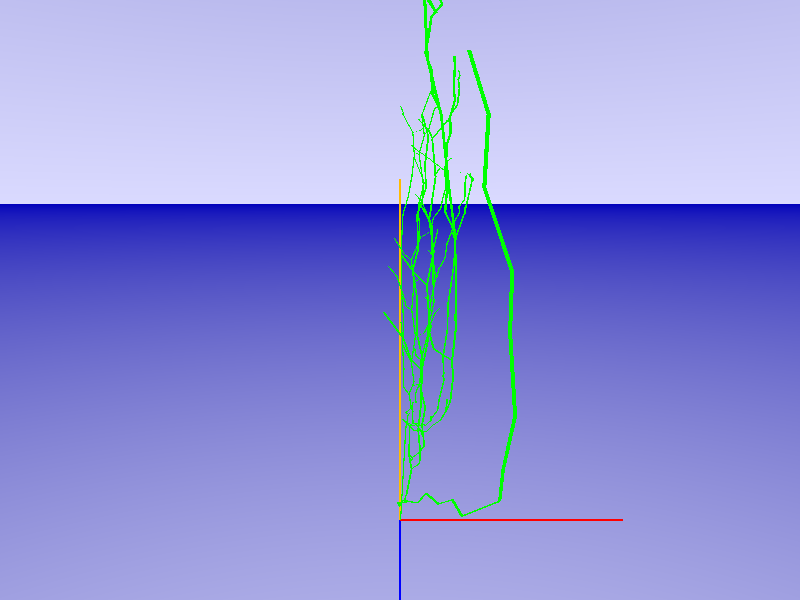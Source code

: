 /*** Include Files***/
#include "shapes.inc"
#include "colors.inc"

/*** Camera ***/
camera {
 location    <250,140, 0>
 look_at     <0, 100, 0>
 right       x*image_width/image_height
}

/*** Light source ***/
#declare Dist=3000.0;
light_source {
     <210, 550, -190> color White
     fade_distance Dist fade_power 4
}

/*** Texture for vegetative plant parts ***/
#declare Color_Fruit=texture{
     pigment{color ForestGreen}
}
#declare Color_Fruit=
     pigment{color ForestGreen}
#declare Color_Fruit_Stem=texture {
     pigment{color ForestGreen}
}
#declare Color_Leaf=texture {
#declare Color_Leaf=
     pigment{color rgb <0.5, 0.8, 0.1>}
}
#declare Color_Petiole=texture {
     pigment{color rgb <0.5,  0.8, 0.1>}
}
#declare Color_Internode=texture {
     pigment{color rgb <0.5, 0.8, 0.1>}
}

/*** Atmosphere ***/
sky_sphere {
 pigment {
     gradient y
     color_map { [0.0 color rgb <0.7, 0.7, 1.0>] [1.0 color blue 0.5] }
 }
}

/*** Coordinate-Axes ***/
//East (X coordinate)
#declare East_X_Coordinate = mesh {
triangle { <0,-0.5,-0.5>,<0,-0.5,0.5>, <100,-0.5,-0.5>}
triangle {<0,-0.5,0.5>, <100,-0.5,0.5>, <100,-0.5,-0.5>}
triangle { <0,-0.5,0.5>, <0,0.5,0>, <100,-0.5,0.5>}
triangle { <0,0.5,0>, <100,0.5,0>, <100,-0.5,0.5>}
triangle { <0,0.5,0>, <0,-0.5,-0.5>, <100,0.5,0>}
triangle { <0,-0.5,-0.5>, <0,-0.5,-0.5>, <100,0.5,0>}
texture{pigment{color Blue}}}

// North (Z coordinate)
#declare North_Z_Coordinate = mesh {
triangle { <-0.5,-0.5,0>,<-0.5,0.5,0>, <-0.5,-0.5,100>}
triangle {<-0.5,0.5,0>, <-0.5,0.5,100>, <-0.5,-0.5,100>}
triangle { <-0.5,0.5,0>, <0.5,0,0>, <-0.5,0.5,100>}
triangle { <0.5,0,0>, <0.5,0,100>, <-0.5,0.5,100>}
triangle { <0.5,0,0>, <-0.5,-0.5,0>, <0.5,0,100>}
triangle { <-0.5,-0.5,0>, <-0.5,-0.5,100>, <0.5,0,100>}
texture{pigment{color Red}}}

// Vertical direction (Y coordinate)
#declare Vertical_Direction_Y_Coordinate = mesh {
triangle { <-0.5,0,-0.5>,<-0.5,0,0.5>, <-0.5,150,-0.5>}
triangle {<-0.5,0,0.5>, <-0.5,150,0.5>, <-0.5,150,-0.5>}
triangle { <-0.5,0,0.5>, <0.5,0,0>, <-0.5,150,0.5>}
triangle { <0.5,0,0>, <0.5,150,0>, <-0.5,150,0.5>}
triangle { <0.5,0,0>, <-0.5,0,-0.5>, <0.5,150,0>}
triangle { <-0.5,0,-0.5>, <-0.5,150,-0.5>, <0.5,150,0>}
texture{pigment{color Orange}}}

East_X_Coordinate
North_Z_Coordinate
Vertical_Direction_Y_Coordinate

/**** Interndoe ID: 0 ****/

#declare internode_id_0 = mesh {
triangle { <0.0, -0.0, 0.0>, < 0.5, -0.0, 0.0>, < 0.5, -0.0, 0.0>}
triangle { <0.0, -0.0, 0.0>, < 0.5, -0.0, 0.0>, < 0.0, -0.0, 0.0>}
triangle { <0.0, -0.0, 0.5>, < 0.0, -0.0, 0.5>, < 0.0, -0.0, 0.0>}
triangle { <0.5, -0.0, 0.0>, < 0.5, -0.0, 0.0>, < 0.0, -0.0, 0.5>}
triangle { <0.5, -0.0, 0.0>, < 0.0, -0.0, 0.5>, < 0.0, -0.0, 0.5>}
triangle { <0.0, -0.0, 0.0>, < 0.5, -0.0, 0.0>, < 0.0, -0.0, 0.5>}
triangle { <0.0, -0.0, 0.0>, < 0.5, -0.0, 0.0>, < 0.0, -0.0, 0.5>}
    texture {pigment{color rgb<0, 100, 0>}}}

internode_id_0

/**** Interndoe ID: 1 ****/

#declare internode_id_1 = mesh {
triangle { <0.0, -0.0, 0.0>, < 0.5, -0.0, 0.0>, < 20.519999999999996, 51.25, 2.0900000000000034>}
triangle { <0.0, -0.0, 0.0>, < 20.519999999999996, 51.25, 2.0900000000000034>, < 20.019999999999996, 51.25, 2.0900000000000034>}
triangle { <0.0, -0.0, 0.5>, < 20.019999999999996, 51.25, 2.5900000000000034>, < 20.019999999999996, 51.25, 2.0900000000000034>}
triangle { <0.5, -0.0, 0.0>, < 20.519999999999996, 51.25, 2.0900000000000034>, < 20.019999999999996, 51.25, 2.5900000000000034>}
triangle { <0.5, -0.0, 0.0>, < 20.019999999999996, 51.25, 2.5900000000000034>, < 0.0, -0.0, 0.5>}
triangle { <0.0, -0.0, 0.0>, < 0.5, -0.0, 0.0>, < 0.0, -0.0, 0.5>}
triangle { <20.019999999999996, 51.25, 2.0900000000000034>, < 20.519999999999996, 51.25, 2.0900000000000034>, < 20.019999999999996, 51.25, 2.5900000000000034>}
    texture {pigment{color rgb<0, 100, 0>}}}

internode_id_1

/**** Interndoe ID: 2 ****/

#declare internode_id_2 = mesh {
triangle { <20.019999999999996, 51.25, 2.0900000000000034>, < 20.519999999999996, 51.25, 2.0900000000000034>, < 20.61, 51.24, 2.0900000000000034>}
triangle { <20.019999999999996, 51.25, 2.0900000000000034>, < 20.61, 51.24, 2.0900000000000034>, < 20.11, 51.24, 2.0900000000000034>}
triangle { <20.019999999999996, 51.25, 2.5900000000000034>, < 20.11, 51.24, 2.5900000000000034>, < 20.11, 51.24, 2.0900000000000034>}
triangle { <20.519999999999996, 51.25, 2.0900000000000034>, < 20.61, 51.24, 2.0900000000000034>, < 20.11, 51.24, 2.5900000000000034>}
triangle { <20.519999999999996, 51.25, 2.0900000000000034>, < 20.11, 51.24, 2.5900000000000034>, < 20.019999999999996, 51.25, 2.5900000000000034>}
triangle { <20.019999999999996, 51.25, 2.0900000000000034>, < 20.519999999999996, 51.25, 2.0900000000000034>, < 20.019999999999996, 51.25, 2.5900000000000034>}
triangle { <20.11, 51.24, 2.0900000000000034>, < 20.61, 51.24, 2.0900000000000034>, < 20.11, 51.24, 2.5900000000000034>}
    texture {pigment{color rgb<0, 100, 0>}}}

internode_id_2

/**** Interndoe ID: 3 ****/

#declare internode_id_3 = mesh {
triangle { <20.11, 51.24, 2.0900000000000034>, < 20.61, 51.24, 2.0900000000000034>, < 20.93, 53.31, 2.489999999999995>}
triangle { <20.11, 51.24, 2.0900000000000034>, < 20.93, 53.31, 2.489999999999995>, < 20.43, 53.31, 2.489999999999995>}
triangle { <20.11, 51.24, 2.5900000000000034>, < 20.43, 53.31, 2.989999999999995>, < 20.43, 53.31, 2.489999999999995>}
triangle { <20.61, 51.24, 2.0900000000000034>, < 20.93, 53.31, 2.489999999999995>, < 20.43, 53.31, 2.989999999999995>}
triangle { <20.61, 51.24, 2.0900000000000034>, < 20.43, 53.31, 2.989999999999995>, < 20.11, 51.24, 2.5900000000000034>}
triangle { <20.11, 51.24, 2.0900000000000034>, < 20.61, 51.24, 2.0900000000000034>, < 20.11, 51.24, 2.5900000000000034>}
triangle { <20.43, 53.31, 2.489999999999995>, < 20.93, 53.31, 2.489999999999995>, < 20.43, 53.31, 2.989999999999995>}
    texture {pigment{color rgb<0, 100, 0>}}}

internode_id_3

/**** Interndoe ID: 3_1_1 ****/

#declare internode_id_3_1_1 = mesh {
triangle { <20.43, 53.31, 2.489999999999995>, < 20.93, 53.31, 2.489999999999995>, < 20.71, 53.3, 2.5999999999999943>}
triangle { <20.43, 53.31, 2.489999999999995>, < 20.71, 53.3, 2.5999999999999943>, < 20.21, 53.3, 2.5999999999999943>}
triangle { <20.43, 53.31, 2.989999999999995>, < 20.21, 53.3, 3.0999999999999943>, < 20.21, 53.3, 2.5999999999999943>}
triangle { <20.93, 53.31, 2.489999999999995>, < 20.71, 53.3, 2.5999999999999943>, < 20.21, 53.3, 3.0999999999999943>}
triangle { <20.93, 53.31, 2.489999999999995>, < 20.21, 53.3, 3.0999999999999943>, < 20.43, 53.31, 2.989999999999995>}
triangle { <20.43, 53.31, 2.489999999999995>, < 20.93, 53.31, 2.489999999999995>, < 20.43, 53.31, 2.989999999999995>}
triangle { <20.21, 53.3, 2.5999999999999943>, < 20.71, 53.3, 2.5999999999999943>, < 20.21, 53.3, 3.0999999999999943>}
    texture {pigment{color rgb<0, 100, 0>}}}

internode_id_3_1_1

/**** Interndoe ID: 3_1_2 ****/

#declare internode_id_3_1_2 = mesh {
triangle { <20.21, 53.3, 2.5999999999999943>, < 20.71, 53.3, 2.5999999999999943>, < 20.869999999999997, 52.95, 4.079999999999998>}
triangle { <20.21, 53.3, 2.5999999999999943>, < 20.869999999999997, 52.95, 4.079999999999998>, < 20.369999999999997, 52.95, 4.079999999999998>}
triangle { <20.21, 53.3, 3.0999999999999943>, < 20.369999999999997, 52.95, 4.579999999999998>, < 20.369999999999997, 52.95, 4.079999999999998>}
triangle { <20.71, 53.3, 2.5999999999999943>, < 20.869999999999997, 52.95, 4.079999999999998>, < 20.369999999999997, 52.95, 4.579999999999998>}
triangle { <20.71, 53.3, 2.5999999999999943>, < 20.369999999999997, 52.95, 4.579999999999998>, < 20.21, 53.3, 3.0999999999999943>}
triangle { <20.21, 53.3, 2.5999999999999943>, < 20.71, 53.3, 2.5999999999999943>, < 20.21, 53.3, 3.0999999999999943>}
triangle { <20.369999999999997, 52.95, 4.079999999999998>, < 20.869999999999997, 52.95, 4.079999999999998>, < 20.369999999999997, 52.95, 4.579999999999998>}
    texture {pigment{color rgb<0, 100, 0>}}}

internode_id_3_1_2

/**** Interndoe ID: 3_1_3 ****/

#declare internode_id_3_1_3 = mesh {
triangle { <20.369999999999997, 52.95, 4.079999999999998>, < 20.869999999999997, 52.95, 4.079999999999998>, < 23.24, 53.02, 5.189999999999998>}
triangle { <20.369999999999997, 52.95, 4.079999999999998>, < 23.24, 53.02, 5.189999999999998>, < 22.74, 53.02, 5.189999999999998>}
triangle { <20.369999999999997, 52.95, 4.579999999999998>, < 22.74, 53.02, 5.689999999999998>, < 22.74, 53.02, 5.189999999999998>}
triangle { <20.869999999999997, 52.95, 4.079999999999998>, < 23.24, 53.02, 5.189999999999998>, < 22.74, 53.02, 5.689999999999998>}
triangle { <20.869999999999997, 52.95, 4.079999999999998>, < 22.74, 53.02, 5.689999999999998>, < 20.369999999999997, 52.95, 4.579999999999998>}
triangle { <20.369999999999997, 52.95, 4.079999999999998>, < 20.869999999999997, 52.95, 4.079999999999998>, < 20.369999999999997, 52.95, 4.579999999999998>}
triangle { <22.74, 53.02, 5.189999999999998>, < 23.24, 53.02, 5.189999999999998>, < 22.74, 53.02, 5.689999999999998>}
    texture {pigment{color rgb<0, 100, 0>}}}

internode_id_3_1_3

/**** Interndoe ID: 3_1_4 ****/

#declare internode_id_3_1_4 = mesh {
triangle { <22.74, 53.02, 5.189999999999998>, < 23.24, 53.02, 5.189999999999998>, < 25.02, 54.87, 6.590000000000003>}
triangle { <22.74, 53.02, 5.189999999999998>, < 25.02, 54.87, 6.590000000000003>, < 24.52, 54.87, 6.590000000000003>}
triangle { <22.74, 53.02, 5.689999999999998>, < 24.52, 54.87, 7.090000000000003>, < 24.52, 54.87, 6.590000000000003>}
triangle { <23.24, 53.02, 5.189999999999998>, < 25.02, 54.87, 6.590000000000003>, < 24.52, 54.87, 7.090000000000003>}
triangle { <23.24, 53.02, 5.189999999999998>, < 24.52, 54.87, 7.090000000000003>, < 22.74, 53.02, 5.689999999999998>}
triangle { <22.74, 53.02, 5.189999999999998>, < 23.24, 53.02, 5.189999999999998>, < 22.74, 53.02, 5.689999999999998>}
triangle { <24.52, 54.87, 6.590000000000003>, < 25.02, 54.87, 6.590000000000003>, < 24.52, 54.87, 7.090000000000003>}
    texture {pigment{color rgb<0, 100, 0>}}}

internode_id_3_1_4

/**** Interndoe ID: 3_1_5 ****/

#declare internode_id_3_1_5 = mesh {
triangle { <24.52, 54.87, 6.590000000000003>, < 25.02, 54.87, 6.590000000000003>, < 28.22, 54.95, 7.569999999999993>}
triangle { <24.52, 54.87, 6.590000000000003>, < 28.22, 54.95, 7.569999999999993>, < 27.72, 54.95, 7.569999999999993>}
triangle { <24.52, 54.87, 7.090000000000003>, < 27.72, 54.95, 8.069999999999993>, < 27.72, 54.95, 7.569999999999993>}
triangle { <25.02, 54.87, 6.590000000000003>, < 28.22, 54.95, 7.569999999999993>, < 27.72, 54.95, 8.069999999999993>}
triangle { <25.02, 54.87, 6.590000000000003>, < 27.72, 54.95, 8.069999999999993>, < 24.52, 54.87, 7.090000000000003>}
triangle { <24.52, 54.87, 6.590000000000003>, < 25.02, 54.87, 6.590000000000003>, < 24.52, 54.87, 7.090000000000003>}
triangle { <27.72, 54.95, 7.569999999999993>, < 28.22, 54.95, 7.569999999999993>, < 27.72, 54.95, 8.069999999999993>}
    texture {pigment{color rgb<0, 100, 0>}}}

internode_id_3_1_5

/**** Interndoe ID: 3_1_6 ****/

#declare internode_id_3_1_6 = mesh {
triangle { <27.72, 54.95, 7.569999999999993>, < 28.22, 54.95, 7.569999999999993>, < 30.83, 57.04, 8.329999999999998>}
triangle { <27.72, 54.95, 7.569999999999993>, < 30.83, 57.04, 8.329999999999998>, < 30.33, 57.04, 8.329999999999998>}
triangle { <27.72, 54.95, 8.069999999999993>, < 30.33, 57.04, 8.829999999999998>, < 30.33, 57.04, 8.329999999999998>}
triangle { <28.22, 54.95, 7.569999999999993>, < 30.83, 57.04, 8.329999999999998>, < 30.33, 57.04, 8.829999999999998>}
triangle { <28.22, 54.95, 7.569999999999993>, < 30.33, 57.04, 8.829999999999998>, < 27.72, 54.95, 8.069999999999993>}
triangle { <27.72, 54.95, 7.569999999999993>, < 28.22, 54.95, 7.569999999999993>, < 27.72, 54.95, 8.069999999999993>}
triangle { <30.33, 57.04, 8.329999999999998>, < 30.83, 57.04, 8.329999999999998>, < 30.33, 57.04, 8.829999999999998>}
    texture {pigment{color rgb<0, 100, 0>}}}

internode_id_3_1_6

/**** Interndoe ID: 3_1_7 ****/

#declare internode_id_3_1_7 = mesh {
triangle { <30.33, 57.04, 8.329999999999998>, < 30.83, 57.04, 8.329999999999998>, < 35.86, 57.97, 9.319999999999993>}
triangle { <30.33, 57.04, 8.329999999999998>, < 35.86, 57.97, 9.319999999999993>, < 35.36, 57.97, 9.319999999999993>}
triangle { <30.33, 57.04, 8.829999999999998>, < 35.36, 57.97, 9.819999999999993>, < 35.36, 57.97, 9.319999999999993>}
triangle { <30.83, 57.04, 8.329999999999998>, < 35.86, 57.97, 9.319999999999993>, < 35.36, 57.97, 9.819999999999993>}
triangle { <30.83, 57.04, 8.329999999999998>, < 35.36, 57.97, 9.819999999999993>, < 30.33, 57.04, 8.829999999999998>}
triangle { <30.33, 57.04, 8.329999999999998>, < 30.83, 57.04, 8.329999999999998>, < 30.33, 57.04, 8.829999999999998>}
triangle { <35.36, 57.97, 9.319999999999993>, < 35.86, 57.97, 9.319999999999993>, < 35.36, 57.97, 9.819999999999993>}
    texture {pigment{color rgb<0, 100, 0>}}}

internode_id_3_1_7

/**** Interndoe ID: 3_1_8 ****/

#declare internode_id_3_1_8 = mesh {
triangle { <35.36, 57.97, 9.319999999999993>, < 35.86, 57.97, 9.319999999999993>, < 39.379999999999995, 61.02, 10.799999999999997>}
triangle { <35.36, 57.97, 9.319999999999993>, < 39.379999999999995, 61.02, 10.799999999999997>, < 38.879999999999995, 61.02, 10.799999999999997>}
triangle { <35.36, 57.97, 9.819999999999993>, < 38.879999999999995, 61.02, 11.299999999999997>, < 38.879999999999995, 61.02, 10.799999999999997>}
triangle { <35.86, 57.97, 9.319999999999993>, < 39.379999999999995, 61.02, 10.799999999999997>, < 38.879999999999995, 61.02, 11.299999999999997>}
triangle { <35.86, 57.97, 9.319999999999993>, < 38.879999999999995, 61.02, 11.299999999999997>, < 35.36, 57.97, 9.819999999999993>}
triangle { <35.36, 57.97, 9.319999999999993>, < 35.86, 57.97, 9.319999999999993>, < 35.36, 57.97, 9.819999999999993>}
triangle { <38.879999999999995, 61.02, 10.799999999999997>, < 39.379999999999995, 61.02, 10.799999999999997>, < 38.879999999999995, 61.02, 11.299999999999997>}
    texture {pigment{color rgb<0, 100, 0>}}}

internode_id_3_1_8

/**** Interndoe ID: 3_1_8_1_1 ****/

#declare internode_id_3_1_8_1_1 = mesh {
triangle { <38.879999999999995, 61.02, 10.799999999999997>, < 39.379999999999995, 61.02, 10.799999999999997>, < 39.25, 60.95, 11.11>}
triangle { <38.879999999999995, 61.02, 10.799999999999997>, < 39.25, 60.95, 11.11>, < 38.75, 60.95, 11.11>}
triangle { <38.879999999999995, 61.02, 11.299999999999997>, < 38.75, 60.95, 11.61>, < 38.75, 60.95, 11.11>}
triangle { <39.379999999999995, 61.02, 10.799999999999997>, < 39.25, 60.95, 11.11>, < 38.75, 60.95, 11.61>}
triangle { <39.379999999999995, 61.02, 10.799999999999997>, < 38.75, 60.95, 11.61>, < 38.879999999999995, 61.02, 11.299999999999997>}
triangle { <38.879999999999995, 61.02, 10.799999999999997>, < 39.379999999999995, 61.02, 10.799999999999997>, < 38.879999999999995, 61.02, 11.299999999999997>}
triangle { <38.75, 60.95, 11.11>, < 39.25, 60.95, 11.11>, < 38.75, 60.95, 11.61>}
    texture {pigment{color rgb<0, 100, 0>}}}

internode_id_3_1_8_1_1

/**** Interndoe ID: 3_1_8_1_2 ****/

#declare internode_id_3_1_8_1_2 = mesh {
triangle { <38.75, 60.95, 11.11>, < 39.25, 60.95, 11.11>, < 38.98, 62.69, 11.179999999999993>}
triangle { <38.75, 60.95, 11.11>, < 38.98, 62.69, 11.179999999999993>, < 38.48, 62.69, 11.179999999999993>}
triangle { <38.75, 60.95, 11.61>, < 38.48, 62.69, 11.679999999999993>, < 38.48, 62.69, 11.179999999999993>}
triangle { <39.25, 60.95, 11.11>, < 38.98, 62.69, 11.179999999999993>, < 38.48, 62.69, 11.679999999999993>}
triangle { <39.25, 60.95, 11.11>, < 38.48, 62.69, 11.679999999999993>, < 38.75, 60.95, 11.61>}
triangle { <38.75, 60.95, 11.11>, < 39.25, 60.95, 11.11>, < 38.75, 60.95, 11.61>}
triangle { <38.48, 62.69, 11.179999999999993>, < 38.98, 62.69, 11.179999999999993>, < 38.48, 62.69, 11.679999999999993>}
    texture {pigment{color rgb<0, 100, 0>}}}

internode_id_3_1_8_1_2

/**** Interndoe ID: 3_1_9 ****/

#declare internode_id_3_1_9 = mesh {
triangle { <38.879999999999995, 61.02, 10.799999999999997>, < 39.379999999999995, 61.02, 10.799999999999997>, < 44.84, 63.56, 10.700000000000003>}
triangle { <38.879999999999995, 61.02, 10.799999999999997>, < 44.84, 63.56, 10.700000000000003>, < 44.34, 63.56, 10.700000000000003>}
triangle { <38.879999999999995, 61.02, 11.299999999999997>, < 44.34, 63.56, 11.200000000000003>, < 44.34, 63.56, 10.700000000000003>}
triangle { <39.379999999999995, 61.02, 10.799999999999997>, < 44.84, 63.56, 10.700000000000003>, < 44.34, 63.56, 11.200000000000003>}
triangle { <39.379999999999995, 61.02, 10.799999999999997>, < 44.34, 63.56, 11.200000000000003>, < 38.879999999999995, 61.02, 11.299999999999997>}
triangle { <38.879999999999995, 61.02, 10.799999999999997>, < 39.379999999999995, 61.02, 10.799999999999997>, < 38.879999999999995, 61.02, 11.299999999999997>}
triangle { <44.34, 63.56, 10.700000000000003>, < 44.84, 63.56, 10.700000000000003>, < 44.34, 63.56, 11.200000000000003>}
    texture {pigment{color rgb<0, 100, 0>}}}

internode_id_3_1_9

/**** Interndoe ID: 3_1_10 ****/

#declare internode_id_3_1_10 = mesh {
triangle { <44.34, 63.56, 10.700000000000003>, < 44.84, 63.56, 10.700000000000003>, < 52.2, 69.9, 12.749999999999986>}
triangle { <44.34, 63.56, 10.700000000000003>, < 52.2, 69.9, 12.749999999999986>, < 51.7, 69.9, 12.749999999999986>}
triangle { <44.34, 63.56, 11.200000000000003>, < 51.7, 69.9, 13.249999999999986>, < 51.7, 69.9, 12.749999999999986>}
triangle { <44.84, 63.56, 10.700000000000003>, < 52.2, 69.9, 12.749999999999986>, < 51.7, 69.9, 13.249999999999986>}
triangle { <44.84, 63.56, 10.700000000000003>, < 51.7, 69.9, 13.249999999999986>, < 44.34, 63.56, 11.200000000000003>}
triangle { <44.34, 63.56, 10.700000000000003>, < 44.84, 63.56, 10.700000000000003>, < 44.34, 63.56, 11.200000000000003>}
triangle { <51.7, 69.9, 12.749999999999986>, < 52.2, 69.9, 12.749999999999986>, < 51.7, 69.9, 13.249999999999986>}
    texture {pigment{color rgb<0, 100, 0>}}}

internode_id_3_1_10

/**** Interndoe ID: 3_1_11 ****/

#declare internode_id_3_1_11 = mesh {
triangle { <51.7, 69.9, 12.749999999999986>, < 52.2, 69.9, 12.749999999999986>, < 58.92, 75.76, 12.749999999999986>}
triangle { <51.7, 69.9, 12.749999999999986>, < 58.92, 75.76, 12.749999999999986>, < 58.42, 75.76, 12.749999999999986>}
triangle { <51.7, 69.9, 13.249999999999986>, < 58.42, 75.76, 13.249999999999986>, < 58.42, 75.76, 12.749999999999986>}
triangle { <52.2, 69.9, 12.749999999999986>, < 58.92, 75.76, 12.749999999999986>, < 58.42, 75.76, 13.249999999999986>}
triangle { <52.2, 69.9, 12.749999999999986>, < 58.42, 75.76, 13.249999999999986>, < 51.7, 69.9, 13.249999999999986>}
triangle { <51.7, 69.9, 12.749999999999986>, < 52.2, 69.9, 12.749999999999986>, < 51.7, 69.9, 13.249999999999986>}
triangle { <58.42, 75.76, 12.749999999999986>, < 58.92, 75.76, 12.749999999999986>, < 58.42, 75.76, 13.249999999999986>}
    texture {pigment{color rgb<0, 100, 0>}}}

internode_id_3_1_11

/**** Interndoe ID: 3_1_12 ****/

#declare internode_id_3_1_12 = mesh {
triangle { <58.42, 75.76, 12.749999999999986>, < 58.92, 75.76, 12.749999999999986>, < 63.5, 83.66, 13.88000000000001>}
triangle { <58.42, 75.76, 12.749999999999986>, < 63.5, 83.66, 13.88000000000001>, < 63.0, 83.66, 13.88000000000001>}
triangle { <58.42, 75.76, 13.249999999999986>, < 63.0, 83.66, 14.38000000000001>, < 63.0, 83.66, 13.88000000000001>}
triangle { <58.92, 75.76, 12.749999999999986>, < 63.5, 83.66, 13.88000000000001>, < 63.0, 83.66, 14.38000000000001>}
triangle { <58.92, 75.76, 12.749999999999986>, < 63.0, 83.66, 14.38000000000001>, < 58.42, 75.76, 13.249999999999986>}
triangle { <58.42, 75.76, 12.749999999999986>, < 58.92, 75.76, 12.749999999999986>, < 58.42, 75.76, 13.249999999999986>}
triangle { <63.0, 83.66, 13.88000000000001>, < 63.5, 83.66, 13.88000000000001>, < 63.0, 83.66, 14.38000000000001>}
    texture {pigment{color rgb<0, 100, 0>}}}

internode_id_3_1_12

/**** Interndoe ID: 3_1_12_1_1 ****/

#declare internode_id_3_1_12_1_1 = mesh {
triangle { <63.0, 83.66, 13.88000000000001>, < 63.5, 83.66, 13.88000000000001>, < 63.519999999999996, 83.74000000000001, 14.059999999999988>}
triangle { <63.0, 83.66, 13.88000000000001>, < 63.519999999999996, 83.74000000000001, 14.059999999999988>, < 63.019999999999996, 83.74000000000001, 14.059999999999988>}
triangle { <63.0, 83.66, 14.38000000000001>, < 63.019999999999996, 83.74000000000001, 14.559999999999988>, < 63.019999999999996, 83.74000000000001, 14.059999999999988>}
triangle { <63.5, 83.66, 13.88000000000001>, < 63.519999999999996, 83.74000000000001, 14.059999999999988>, < 63.019999999999996, 83.74000000000001, 14.559999999999988>}
triangle { <63.5, 83.66, 13.88000000000001>, < 63.019999999999996, 83.74000000000001, 14.559999999999988>, < 63.0, 83.66, 14.38000000000001>}
triangle { <63.0, 83.66, 13.88000000000001>, < 63.5, 83.66, 13.88000000000001>, < 63.0, 83.66, 14.38000000000001>}
triangle { <63.019999999999996, 83.74000000000001, 14.059999999999988>, < 63.519999999999996, 83.74000000000001, 14.059999999999988>, < 63.019999999999996, 83.74000000000001, 14.559999999999988>}
    texture {pigment{color rgb<0, 100, 0>}}}

internode_id_3_1_12_1_1

/**** Interndoe ID: 3_1_12_1_2 ****/

#declare internode_id_3_1_12_1_2 = mesh {
triangle { <63.019999999999996, 83.74000000000001, 14.059999999999988>, < 63.519999999999996, 83.74000000000001, 14.059999999999988>, < 62.45, 85.05, 13.61999999999999>}
triangle { <63.019999999999996, 83.74000000000001, 14.059999999999988>, < 62.45, 85.05, 13.61999999999999>, < 61.95, 85.05, 13.61999999999999>}
triangle { <63.019999999999996, 83.74000000000001, 14.559999999999988>, < 61.95, 85.05, 14.11999999999999>, < 61.95, 85.05, 13.61999999999999>}
triangle { <63.519999999999996, 83.74000000000001, 14.059999999999988>, < 62.45, 85.05, 13.61999999999999>, < 61.95, 85.05, 14.11999999999999>}
triangle { <63.519999999999996, 83.74000000000001, 14.059999999999988>, < 61.95, 85.05, 14.11999999999999>, < 63.019999999999996, 83.74000000000001, 14.559999999999988>}
triangle { <63.019999999999996, 83.74000000000001, 14.059999999999988>, < 63.519999999999996, 83.74000000000001, 14.059999999999988>, < 63.019999999999996, 83.74000000000001, 14.559999999999988>}
triangle { <61.95, 85.05, 13.61999999999999>, < 62.45, 85.05, 13.61999999999999>, < 61.95, 85.05, 14.11999999999999>}
    texture {pigment{color rgb<0, 100, 0>}}}

internode_id_3_1_12_1_2

/**** Interndoe ID: 3_1_12_1_3 ****/

#declare internode_id_3_1_12_1_3 = mesh {
triangle { <61.95, 85.05, 13.61999999999999>, < 62.45, 85.05, 13.61999999999999>, < 62.68, 86.34, 14.070000000000007>}
triangle { <61.95, 85.05, 13.61999999999999>, < 62.68, 86.34, 14.070000000000007>, < 62.18, 86.34, 14.070000000000007>}
triangle { <61.95, 85.05, 14.11999999999999>, < 62.18, 86.34, 14.570000000000007>, < 62.18, 86.34, 14.070000000000007>}
triangle { <62.45, 85.05, 13.61999999999999>, < 62.68, 86.34, 14.070000000000007>, < 62.18, 86.34, 14.570000000000007>}
triangle { <62.45, 85.05, 13.61999999999999>, < 62.18, 86.34, 14.570000000000007>, < 61.95, 85.05, 14.11999999999999>}
triangle { <61.95, 85.05, 13.61999999999999>, < 62.45, 85.05, 13.61999999999999>, < 61.95, 85.05, 14.11999999999999>}
triangle { <62.18, 86.34, 14.070000000000007>, < 62.68, 86.34, 14.070000000000007>, < 62.18, 86.34, 14.570000000000007>}
    texture {pigment{color rgb<0, 100, 0>}}}

internode_id_3_1_12_1_3

/**** Interndoe ID: 3_1_13 ****/

#declare internode_id_3_1_13 = mesh {
triangle { <63.0, 83.66, 13.88000000000001>, < 63.5, 83.66, 13.88000000000001>, < 68.91, 93.14, 13.16000000000001>}
triangle { <63.0, 83.66, 13.88000000000001>, < 68.91, 93.14, 13.16000000000001>, < 68.41, 93.14, 13.16000000000001>}
triangle { <63.0, 83.66, 14.38000000000001>, < 68.41, 93.14, 13.66000000000001>, < 68.41, 93.14, 13.16000000000001>}
triangle { <63.5, 83.66, 13.88000000000001>, < 68.91, 93.14, 13.16000000000001>, < 68.41, 93.14, 13.66000000000001>}
triangle { <63.5, 83.66, 13.88000000000001>, < 68.41, 93.14, 13.66000000000001>, < 63.0, 83.66, 14.38000000000001>}
triangle { <63.0, 83.66, 13.88000000000001>, < 63.5, 83.66, 13.88000000000001>, < 63.0, 83.66, 14.38000000000001>}
triangle { <68.41, 93.14, 13.16000000000001>, < 68.91, 93.14, 13.16000000000001>, < 68.41, 93.14, 13.66000000000001>}
    texture {pigment{color rgb<0, 100, 0>}}}

internode_id_3_1_13

/**** Interndoe ID: 3_1_14 ****/

#declare internode_id_3_1_14 = mesh {
triangle { <68.41, 93.14, 13.16000000000001>, < 68.91, 93.14, 13.16000000000001>, < 69.87, 101.75, 14.290000000000006>}
triangle { <68.41, 93.14, 13.16000000000001>, < 69.87, 101.75, 14.290000000000006>, < 69.37, 101.75, 14.290000000000006>}
triangle { <68.41, 93.14, 13.66000000000001>, < 69.37, 101.75, 14.790000000000006>, < 69.37, 101.75, 14.290000000000006>}
triangle { <68.91, 93.14, 13.16000000000001>, < 69.87, 101.75, 14.290000000000006>, < 69.37, 101.75, 14.790000000000006>}
triangle { <68.91, 93.14, 13.16000000000001>, < 69.37, 101.75, 14.790000000000006>, < 68.41, 93.14, 13.66000000000001>}
triangle { <68.41, 93.14, 13.16000000000001>, < 68.91, 93.14, 13.16000000000001>, < 68.41, 93.14, 13.66000000000001>}
triangle { <69.37, 101.75, 14.290000000000006>, < 69.87, 101.75, 14.290000000000006>, < 69.37, 101.75, 14.790000000000006>}
    texture {pigment{color rgb<0, 100, 0>}}}

internode_id_3_1_14

/**** Interndoe ID: 3_1_15 ****/

#declare internode_id_3_1_15 = mesh {
triangle { <69.37, 101.75, 14.290000000000006>, < 69.87, 101.75, 14.290000000000006>, < 71.91, 110.12, 14.249999999999986>}
triangle { <69.37, 101.75, 14.290000000000006>, < 71.91, 110.12, 14.249999999999986>, < 71.41, 110.12, 14.249999999999986>}
triangle { <69.37, 101.75, 14.790000000000006>, < 71.41, 110.12, 14.749999999999986>, < 71.41, 110.12, 14.249999999999986>}
triangle { <69.87, 101.75, 14.290000000000006>, < 71.91, 110.12, 14.249999999999986>, < 71.41, 110.12, 14.749999999999986>}
triangle { <69.87, 101.75, 14.290000000000006>, < 71.41, 110.12, 14.749999999999986>, < 69.37, 101.75, 14.790000000000006>}
triangle { <69.37, 101.75, 14.290000000000006>, < 69.87, 101.75, 14.290000000000006>, < 69.37, 101.75, 14.790000000000006>}
triangle { <71.41, 110.12, 14.249999999999986>, < 71.91, 110.12, 14.249999999999986>, < 71.41, 110.12, 14.749999999999986>}
    texture {pigment{color rgb<0, 100, 0>}}}

internode_id_3_1_15

/**** Interndoe ID: 3_1_16 ****/

#declare internode_id_3_1_16 = mesh {
triangle { <71.41, 110.12, 14.249999999999986>, < 71.91, 110.12, 14.249999999999986>, < 69.65, 121.25999999999999, 15.980000000000004>}
triangle { <71.41, 110.12, 14.249999999999986>, < 69.65, 121.25999999999999, 15.980000000000004>, < 69.15, 121.25999999999999, 15.980000000000004>}
triangle { <71.41, 110.12, 14.749999999999986>, < 69.15, 121.25999999999999, 16.480000000000004>, < 69.15, 121.25999999999999, 15.980000000000004>}
triangle { <71.91, 110.12, 14.249999999999986>, < 69.65, 121.25999999999999, 15.980000000000004>, < 69.15, 121.25999999999999, 16.480000000000004>}
triangle { <71.91, 110.12, 14.249999999999986>, < 69.15, 121.25999999999999, 16.480000000000004>, < 71.41, 110.12, 14.749999999999986>}
triangle { <71.41, 110.12, 14.249999999999986>, < 71.91, 110.12, 14.249999999999986>, < 71.41, 110.12, 14.749999999999986>}
triangle { <69.15, 121.25999999999999, 15.980000000000004>, < 69.65, 121.25999999999999, 15.980000000000004>, < 69.15, 121.25999999999999, 16.480000000000004>}
    texture {pigment{color rgb<0, 100, 0>}}}

internode_id_3_1_16

/**** Interndoe ID: 3_1_16_1_1 ****/

#declare internode_id_3_1_16_1_1 = mesh {
triangle { <69.15, 121.25999999999999, 15.980000000000004>, < 69.65, 121.25999999999999, 15.980000000000004>, < 69.66, 121.37, 15.950000000000003>}
triangle { <69.15, 121.25999999999999, 15.980000000000004>, < 69.66, 121.37, 15.950000000000003>, < 69.16, 121.37, 15.950000000000003>}
triangle { <69.15, 121.25999999999999, 16.480000000000004>, < 69.16, 121.37, 16.450000000000003>, < 69.16, 121.37, 15.950000000000003>}
triangle { <69.65, 121.25999999999999, 15.980000000000004>, < 69.66, 121.37, 15.950000000000003>, < 69.16, 121.37, 16.450000000000003>}
triangle { <69.65, 121.25999999999999, 15.980000000000004>, < 69.16, 121.37, 16.450000000000003>, < 69.15, 121.25999999999999, 16.480000000000004>}
triangle { <69.15, 121.25999999999999, 15.980000000000004>, < 69.65, 121.25999999999999, 15.980000000000004>, < 69.15, 121.25999999999999, 16.480000000000004>}
triangle { <69.16, 121.37, 15.950000000000003>, < 69.66, 121.37, 15.950000000000003>, < 69.16, 121.37, 16.450000000000003>}
    texture {pigment{color rgb<0, 100, 0>}}}

internode_id_3_1_16_1_1

/**** Interndoe ID: 3_1_16_1_2 ****/

#declare internode_id_3_1_16_1_2 = mesh {
triangle { <69.16, 121.37, 15.950000000000003>, < 69.66, 121.37, 15.950000000000003>, < 68.43, 121.72999999999999, 16.39999999999999>}
triangle { <69.16, 121.37, 15.950000000000003>, < 68.43, 121.72999999999999, 16.39999999999999>, < 67.93, 121.72999999999999, 16.39999999999999>}
triangle { <69.16, 121.37, 16.450000000000003>, < 67.93, 121.72999999999999, 16.89999999999999>, < 67.93, 121.72999999999999, 16.39999999999999>}
triangle { <69.66, 121.37, 15.950000000000003>, < 68.43, 121.72999999999999, 16.39999999999999>, < 67.93, 121.72999999999999, 16.89999999999999>}
triangle { <69.66, 121.37, 15.950000000000003>, < 67.93, 121.72999999999999, 16.89999999999999>, < 69.16, 121.37, 16.450000000000003>}
triangle { <69.16, 121.37, 15.950000000000003>, < 69.66, 121.37, 15.950000000000003>, < 69.16, 121.37, 16.450000000000003>}
triangle { <67.93, 121.72999999999999, 16.39999999999999>, < 68.43, 121.72999999999999, 16.39999999999999>, < 67.93, 121.72999999999999, 16.89999999999999>}
    texture {pigment{color rgb<0, 100, 0>}}}

internode_id_3_1_16_1_2

/**** Interndoe ID: 3_1_16_1_3 ****/

#declare internode_id_3_1_16_1_3 = mesh {
triangle { <67.93, 121.72999999999999, 16.39999999999999>, < 68.43, 121.72999999999999, 16.39999999999999>, < 68.78999999999999, 122.68, 16.61>}
triangle { <67.93, 121.72999999999999, 16.39999999999999>, < 68.78999999999999, 122.68, 16.61>, < 68.28999999999999, 122.68, 16.61>}
triangle { <67.93, 121.72999999999999, 16.89999999999999>, < 68.28999999999999, 122.68, 17.11>, < 68.28999999999999, 122.68, 16.61>}
triangle { <68.43, 121.72999999999999, 16.39999999999999>, < 68.78999999999999, 122.68, 16.61>, < 68.28999999999999, 122.68, 17.11>}
triangle { <68.43, 121.72999999999999, 16.39999999999999>, < 68.28999999999999, 122.68, 17.11>, < 67.93, 121.72999999999999, 16.89999999999999>}
triangle { <67.93, 121.72999999999999, 16.39999999999999>, < 68.43, 121.72999999999999, 16.39999999999999>, < 67.93, 121.72999999999999, 16.89999999999999>}
triangle { <68.28999999999999, 122.68, 16.61>, < 68.78999999999999, 122.68, 16.61>, < 68.28999999999999, 122.68, 17.11>}
    texture {pigment{color rgb<0, 100, 0>}}}

internode_id_3_1_16_1_3

/**** Interndoe ID: 3_1_17 ****/

#declare internode_id_3_1_17 = mesh {
triangle { <69.15, 121.25999999999999, 15.980000000000004>, < 69.65, 121.25999999999999, 15.980000000000004>, < 68.87, 130.15, 16.61>}
triangle { <69.15, 121.25999999999999, 15.980000000000004>, < 68.87, 130.15, 16.61>, < 68.37, 130.15, 16.61>}
triangle { <69.15, 121.25999999999999, 16.480000000000004>, < 68.37, 130.15, 17.11>, < 68.37, 130.15, 16.61>}
triangle { <69.65, 121.25999999999999, 15.980000000000004>, < 68.87, 130.15, 16.61>, < 68.37, 130.15, 17.11>}
triangle { <69.65, 121.25999999999999, 15.980000000000004>, < 68.37, 130.15, 17.11>, < 69.15, 121.25999999999999, 16.480000000000004>}
triangle { <69.15, 121.25999999999999, 15.980000000000004>, < 69.65, 121.25999999999999, 15.980000000000004>, < 69.15, 121.25999999999999, 16.480000000000004>}
triangle { <68.37, 130.15, 16.61>, < 68.87, 130.15, 16.61>, < 68.37, 130.15, 17.11>}
    texture {pigment{color rgb<0, 100, 0>}}}

internode_id_3_1_17

/**** Interndoe ID: 3_1_17_1_1 ****/

#declare internode_id_3_1_17_1_1 = mesh {
triangle { <68.37, 130.15, 16.61>, < 68.87, 130.15, 16.61>, < 68.1, 130.13, 16.85000000000001>}
triangle { <68.37, 130.15, 16.61>, < 68.1, 130.13, 16.85000000000001>, < 67.6, 130.13, 16.85000000000001>}
triangle { <68.37, 130.15, 17.11>, < 67.6, 130.13, 17.35000000000001>, < 67.6, 130.13, 16.85000000000001>}
triangle { <68.87, 130.15, 16.61>, < 68.1, 130.13, 16.85000000000001>, < 67.6, 130.13, 17.35000000000001>}
triangle { <68.87, 130.15, 16.61>, < 67.6, 130.13, 17.35000000000001>, < 68.37, 130.15, 17.11>}
triangle { <68.37, 130.15, 16.61>, < 68.87, 130.15, 16.61>, < 68.37, 130.15, 17.11>}
triangle { <67.6, 130.13, 16.85000000000001>, < 68.1, 130.13, 16.85000000000001>, < 67.6, 130.13, 17.35000000000001>}
    texture {pigment{color rgb<0, 100, 0>}}}

internode_id_3_1_17_1_1

/**** Interndoe ID: 3_1_17_1_2 ****/

#declare internode_id_3_1_17_1_2 = mesh {
triangle { <67.6, 130.13, 16.85000000000001>, < 68.1, 130.13, 16.85000000000001>, < 68.22, 130.44, 15.940000000000012>}
triangle { <67.6, 130.13, 16.85000000000001>, < 68.22, 130.44, 15.940000000000012>, < 67.72, 130.44, 15.940000000000012>}
triangle { <67.6, 130.13, 17.35000000000001>, < 67.72, 130.44, 16.440000000000012>, < 67.72, 130.44, 15.940000000000012>}
triangle { <68.1, 130.13, 16.85000000000001>, < 68.22, 130.44, 15.940000000000012>, < 67.72, 130.44, 16.440000000000012>}
triangle { <68.1, 130.13, 16.85000000000001>, < 67.72, 130.44, 16.440000000000012>, < 67.6, 130.13, 17.35000000000001>}
triangle { <67.6, 130.13, 16.85000000000001>, < 68.1, 130.13, 16.85000000000001>, < 67.6, 130.13, 17.35000000000001>}
triangle { <67.72, 130.44, 15.940000000000012>, < 68.22, 130.44, 15.940000000000012>, < 67.72, 130.44, 16.440000000000012>}
    texture {pigment{color rgb<0, 100, 0>}}}

internode_id_3_1_17_1_2

/**** Interndoe ID: 3_1_17_1_3 ****/

#declare internode_id_3_1_17_1_3 = mesh {
triangle { <67.72, 130.44, 15.940000000000012>, < 68.22, 130.44, 15.940000000000012>, < 68.05, 131.69, 15.649999999999991>}
triangle { <67.72, 130.44, 15.940000000000012>, < 68.05, 131.69, 15.649999999999991>, < 67.55, 131.69, 15.649999999999991>}
triangle { <67.72, 130.44, 16.440000000000012>, < 67.55, 131.69, 16.14999999999999>, < 67.55, 131.69, 15.649999999999991>}
triangle { <68.22, 130.44, 15.940000000000012>, < 68.05, 131.69, 15.649999999999991>, < 67.55, 131.69, 16.14999999999999>}
triangle { <68.22, 130.44, 15.940000000000012>, < 67.55, 131.69, 16.14999999999999>, < 67.72, 130.44, 16.440000000000012>}
triangle { <67.72, 130.44, 15.940000000000012>, < 68.22, 130.44, 15.940000000000012>, < 67.72, 130.44, 16.440000000000012>}
triangle { <67.55, 131.69, 15.649999999999991>, < 68.05, 131.69, 15.649999999999991>, < 67.55, 131.69, 16.14999999999999>}
    texture {pigment{color rgb<0, 100, 0>}}}

internode_id_3_1_17_1_3

/**** Interndoe ID: 3_1_18 ****/

#declare internode_id_3_1_18 = mesh {
triangle { <68.37, 130.15, 16.61>, < 68.87, 130.15, 16.61>, < 65.71, 137.31, 19.440000000000012>}
triangle { <68.37, 130.15, 16.61>, < 65.71, 137.31, 19.440000000000012>, < 65.21, 137.31, 19.440000000000012>}
triangle { <68.37, 130.15, 17.11>, < 65.21, 137.31, 19.940000000000012>, < 65.21, 137.31, 19.440000000000012>}
triangle { <68.87, 130.15, 16.61>, < 65.71, 137.31, 19.440000000000012>, < 65.21, 137.31, 19.940000000000012>}
triangle { <68.87, 130.15, 16.61>, < 65.21, 137.31, 19.940000000000012>, < 68.37, 130.15, 17.11>}
triangle { <68.37, 130.15, 16.61>, < 68.87, 130.15, 16.61>, < 68.37, 130.15, 17.11>}
triangle { <65.21, 137.31, 19.440000000000012>, < 65.71, 137.31, 19.440000000000012>, < 65.21, 137.31, 19.940000000000012>}
    texture {pigment{color rgb<0, 100, 0>}}}

internode_id_3_1_18

/**** Interndoe ID: 3_1_18_1_1 ****/

#declare internode_id_3_1_18_1_1 = mesh {
triangle { <65.21, 137.31, 19.440000000000012>, < 65.71, 137.31, 19.440000000000012>, < 64.98, 136.89000000000001, 19.790000000000006>}
triangle { <65.21, 137.31, 19.440000000000012>, < 64.98, 136.89000000000001, 19.790000000000006>, < 64.48, 136.89000000000001, 19.790000000000006>}
triangle { <65.21, 137.31, 19.940000000000012>, < 64.48, 136.89000000000001, 20.290000000000006>, < 64.48, 136.89000000000001, 19.790000000000006>}
triangle { <65.71, 137.31, 19.440000000000012>, < 64.98, 136.89000000000001, 19.790000000000006>, < 64.48, 136.89000000000001, 20.290000000000006>}
triangle { <65.71, 137.31, 19.440000000000012>, < 64.48, 136.89000000000001, 20.290000000000006>, < 65.21, 137.31, 19.940000000000012>}
triangle { <65.21, 137.31, 19.440000000000012>, < 65.71, 137.31, 19.440000000000012>, < 65.21, 137.31, 19.940000000000012>}
triangle { <64.48, 136.89000000000001, 19.790000000000006>, < 64.98, 136.89000000000001, 19.790000000000006>, < 64.48, 136.89000000000001, 20.290000000000006>}
    texture {pigment{color rgb<0, 100, 0>}}}

internode_id_3_1_18_1_1

/**** Interndoe ID: 3_1_18_1_2 ****/

#declare internode_id_3_1_18_1_2 = mesh {
triangle { <64.48, 136.89000000000001, 19.790000000000006>, < 64.98, 136.89000000000001, 19.790000000000006>, < 64.55, 137.93, 19.89999999999999>}
triangle { <64.48, 136.89000000000001, 19.790000000000006>, < 64.55, 137.93, 19.89999999999999>, < 64.05, 137.93, 19.89999999999999>}
triangle { <64.48, 136.89000000000001, 20.290000000000006>, < 64.05, 137.93, 20.39999999999999>, < 64.05, 137.93, 19.89999999999999>}
triangle { <64.98, 136.89000000000001, 19.790000000000006>, < 64.55, 137.93, 19.89999999999999>, < 64.05, 137.93, 20.39999999999999>}
triangle { <64.98, 136.89000000000001, 19.790000000000006>, < 64.05, 137.93, 20.39999999999999>, < 64.48, 136.89000000000001, 20.290000000000006>}
triangle { <64.48, 136.89000000000001, 19.790000000000006>, < 64.98, 136.89000000000001, 19.790000000000006>, < 64.48, 136.89000000000001, 20.290000000000006>}
triangle { <64.05, 137.93, 19.89999999999999>, < 64.55, 137.93, 19.89999999999999>, < 64.05, 137.93, 20.39999999999999>}
    texture {pigment{color rgb<0, 100, 0>}}}

internode_id_3_1_18_1_2

/**** Interndoe ID: 3_1_18_1_3 ****/

#declare internode_id_3_1_18_1_3 = mesh {
triangle { <64.05, 137.93, 19.89999999999999>, < 64.55, 137.93, 19.89999999999999>, < 64.28, 138.96, 19.540000000000006>}
triangle { <64.05, 137.93, 19.89999999999999>, < 64.28, 138.96, 19.540000000000006>, < 63.78, 138.96, 19.540000000000006>}
triangle { <64.05, 137.93, 20.39999999999999>, < 63.78, 138.96, 20.040000000000006>, < 63.78, 138.96, 19.540000000000006>}
triangle { <64.55, 137.93, 19.89999999999999>, < 64.28, 138.96, 19.540000000000006>, < 63.78, 138.96, 20.040000000000006>}
triangle { <64.55, 137.93, 19.89999999999999>, < 63.78, 138.96, 20.040000000000006>, < 64.05, 137.93, 20.39999999999999>}
triangle { <64.05, 137.93, 19.89999999999999>, < 64.55, 137.93, 19.89999999999999>, < 64.05, 137.93, 20.39999999999999>}
triangle { <63.78, 138.96, 19.540000000000006>, < 64.28, 138.96, 19.540000000000006>, < 63.78, 138.96, 20.040000000000006>}
    texture {pigment{color rgb<0, 100, 0>}}}

internode_id_3_1_18_1_3

/**** Interndoe ID: 3_1_19 ****/

#declare internode_id_3_1_19 = mesh {
triangle { <65.21, 137.31, 19.440000000000012>, < 65.71, 137.31, 19.440000000000012>, < 63.519999999999996, 147.78, 21.950000000000003>}
triangle { <65.21, 137.31, 19.440000000000012>, < 63.519999999999996, 147.78, 21.950000000000003>, < 63.019999999999996, 147.78, 21.950000000000003>}
triangle { <65.21, 137.31, 19.940000000000012>, < 63.019999999999996, 147.78, 22.450000000000003>, < 63.019999999999996, 147.78, 21.950000000000003>}
triangle { <65.71, 137.31, 19.440000000000012>, < 63.519999999999996, 147.78, 21.950000000000003>, < 63.019999999999996, 147.78, 22.450000000000003>}
triangle { <65.71, 137.31, 19.440000000000012>, < 63.019999999999996, 147.78, 22.450000000000003>, < 65.21, 137.31, 19.940000000000012>}
triangle { <65.21, 137.31, 19.440000000000012>, < 65.71, 137.31, 19.440000000000012>, < 65.21, 137.31, 19.940000000000012>}
triangle { <63.019999999999996, 147.78, 21.950000000000003>, < 63.519999999999996, 147.78, 21.950000000000003>, < 63.019999999999996, 147.78, 22.450000000000003>}
    texture {pigment{color rgb<0, 100, 0>}}}

internode_id_3_1_19

/**** Interndoe ID: 3_1_19_1_1 ****/

#declare internode_id_3_1_19_1_1 = mesh {
triangle { <63.019999999999996, 147.78, 21.950000000000003>, < 63.519999999999996, 147.78, 21.950000000000003>, < 62.94, 147.1, 22.230000000000004>}
triangle { <63.019999999999996, 147.78, 21.950000000000003>, < 62.94, 147.1, 22.230000000000004>, < 62.44, 147.1, 22.230000000000004>}
triangle { <63.019999999999996, 147.78, 22.450000000000003>, < 62.44, 147.1, 22.730000000000004>, < 62.44, 147.1, 22.230000000000004>}
triangle { <63.519999999999996, 147.78, 21.950000000000003>, < 62.94, 147.1, 22.230000000000004>, < 62.44, 147.1, 22.730000000000004>}
triangle { <63.519999999999996, 147.78, 21.950000000000003>, < 62.44, 147.1, 22.730000000000004>, < 63.019999999999996, 147.78, 22.450000000000003>}
triangle { <63.019999999999996, 147.78, 21.950000000000003>, < 63.519999999999996, 147.78, 21.950000000000003>, < 63.019999999999996, 147.78, 22.450000000000003>}
triangle { <62.44, 147.1, 22.230000000000004>, < 62.94, 147.1, 22.230000000000004>, < 62.44, 147.1, 22.730000000000004>}
    texture {pigment{color rgb<0, 100, 0>}}}

internode_id_3_1_19_1_1

/**** Interndoe ID: 3_1_19_1_2 ****/

#declare internode_id_3_1_19_1_2 = mesh {
triangle { <62.44, 147.1, 22.230000000000004>, < 62.94, 147.1, 22.230000000000004>, < 64.08, 148.19, 21.029999999999987>}
triangle { <62.44, 147.1, 22.230000000000004>, < 64.08, 148.19, 21.029999999999987>, < 63.58, 148.19, 21.029999999999987>}
triangle { <62.44, 147.1, 22.730000000000004>, < 63.58, 148.19, 21.529999999999987>, < 63.58, 148.19, 21.029999999999987>}
triangle { <62.94, 147.1, 22.230000000000004>, < 64.08, 148.19, 21.029999999999987>, < 63.58, 148.19, 21.529999999999987>}
triangle { <62.94, 147.1, 22.230000000000004>, < 63.58, 148.19, 21.529999999999987>, < 62.44, 147.1, 22.730000000000004>}
triangle { <62.44, 147.1, 22.230000000000004>, < 62.94, 147.1, 22.230000000000004>, < 62.44, 147.1, 22.730000000000004>}
triangle { <63.58, 148.19, 21.029999999999987>, < 64.08, 148.19, 21.029999999999987>, < 63.58, 148.19, 21.529999999999987>}
    texture {pigment{color rgb<0, 100, 0>}}}

internode_id_3_1_19_1_2

/**** Interndoe ID: 3_1_19_1_3 ****/

#declare internode_id_3_1_19_1_3 = mesh {
triangle { <63.58, 148.19, 21.029999999999987>, < 64.08, 148.19, 21.029999999999987>, < 64.0, 149.22, 21.190000000000012>}
triangle { <63.58, 148.19, 21.029999999999987>, < 64.0, 149.22, 21.190000000000012>, < 63.5, 149.22, 21.190000000000012>}
triangle { <63.58, 148.19, 21.529999999999987>, < 63.5, 149.22, 21.690000000000012>, < 63.5, 149.22, 21.190000000000012>}
triangle { <64.08, 148.19, 21.029999999999987>, < 64.0, 149.22, 21.190000000000012>, < 63.5, 149.22, 21.690000000000012>}
triangle { <64.08, 148.19, 21.029999999999987>, < 63.5, 149.22, 21.690000000000012>, < 63.58, 148.19, 21.529999999999987>}
triangle { <63.58, 148.19, 21.029999999999987>, < 64.08, 148.19, 21.029999999999987>, < 63.58, 148.19, 21.529999999999987>}
triangle { <63.5, 149.22, 21.190000000000012>, < 64.0, 149.22, 21.190000000000012>, < 63.5, 149.22, 21.690000000000012>}
    texture {pigment{color rgb<0, 100, 0>}}}

internode_id_3_1_19_1_3

/**** Interndoe ID: 3_1_20 ****/

#declare internode_id_3_1_20 = mesh {
triangle { <63.019999999999996, 147.78, 21.950000000000003>, < 63.519999999999996, 147.78, 21.950000000000003>, < 58.91, 149.57, 20.679999999999993>}
triangle { <63.019999999999996, 147.78, 21.950000000000003>, < 58.91, 149.57, 20.679999999999993>, < 58.41, 149.57, 20.679999999999993>}
triangle { <63.019999999999996, 147.78, 22.450000000000003>, < 58.41, 149.57, 21.179999999999993>, < 58.41, 149.57, 20.679999999999993>}
triangle { <63.519999999999996, 147.78, 21.950000000000003>, < 58.91, 149.57, 20.679999999999993>, < 58.41, 149.57, 21.179999999999993>}
triangle { <63.519999999999996, 147.78, 21.950000000000003>, < 58.41, 149.57, 21.179999999999993>, < 63.019999999999996, 147.78, 22.450000000000003>}
triangle { <63.019999999999996, 147.78, 21.950000000000003>, < 63.519999999999996, 147.78, 21.950000000000003>, < 63.019999999999996, 147.78, 22.450000000000003>}
triangle { <58.41, 149.57, 20.679999999999993>, < 58.91, 149.57, 20.679999999999993>, < 58.41, 149.57, 21.179999999999993>}
    texture {pigment{color rgb<0, 100, 0>}}}

internode_id_3_1_20

/**** Interndoe ID: 3_1_21 ****/

#declare internode_id_3_1_21 = mesh {
triangle { <58.41, 149.57, 20.679999999999993>, < 58.91, 149.57, 20.679999999999993>, < 55.73, 150.27, 14.219999999999985>}
triangle { <58.41, 149.57, 20.679999999999993>, < 55.73, 150.27, 14.219999999999985>, < 55.23, 150.27, 14.219999999999985>}
triangle { <58.41, 149.57, 21.179999999999993>, < 55.23, 150.27, 14.719999999999985>, < 55.23, 150.27, 14.219999999999985>}
triangle { <58.91, 149.57, 20.679999999999993>, < 55.73, 150.27, 14.219999999999985>, < 55.23, 150.27, 14.719999999999985>}
triangle { <58.91, 149.57, 20.679999999999993>, < 55.23, 150.27, 14.719999999999985>, < 58.41, 149.57, 21.179999999999993>}
triangle { <58.41, 149.57, 20.679999999999993>, < 58.91, 149.57, 20.679999999999993>, < 58.41, 149.57, 21.179999999999993>}
triangle { <55.23, 150.27, 14.219999999999985>, < 55.73, 150.27, 14.219999999999985>, < 55.23, 150.27, 14.719999999999985>}
    texture {pigment{color rgb<0, 100, 0>}}}

internode_id_3_1_21

/**** Interndoe ID: 3_1_22 ****/

#declare internode_id_3_1_22 = mesh {
triangle { <55.23, 150.27, 14.219999999999985>, < 55.73, 150.27, 14.219999999999985>, < 51.44, 154.42, 9.349999999999994>}
triangle { <55.23, 150.27, 14.219999999999985>, < 51.44, 154.42, 9.349999999999994>, < 50.94, 154.42, 9.349999999999994>}
triangle { <55.23, 150.27, 14.719999999999985>, < 50.94, 154.42, 9.849999999999994>, < 50.94, 154.42, 9.349999999999994>}
triangle { <55.73, 150.27, 14.219999999999985>, < 51.44, 154.42, 9.349999999999994>, < 50.94, 154.42, 9.849999999999994>}
triangle { <55.73, 150.27, 14.219999999999985>, < 50.94, 154.42, 9.849999999999994>, < 55.23, 150.27, 14.719999999999985>}
triangle { <55.23, 150.27, 14.219999999999985>, < 55.73, 150.27, 14.219999999999985>, < 55.23, 150.27, 14.719999999999985>}
triangle { <50.94, 154.42, 9.349999999999994>, < 51.44, 154.42, 9.349999999999994>, < 50.94, 154.42, 9.849999999999994>}
    texture {pigment{color rgb<0, 100, 0>}}}

internode_id_3_1_22

/**** Interndoe ID: 3_1_23 ****/

#declare internode_id_3_1_23 = mesh {
triangle { <50.94, 154.42, 9.349999999999994>, < 51.44, 154.42, 9.349999999999994>, < 50.589999999999996, 157.27, 5.260000000000005>}
triangle { <50.94, 154.42, 9.349999999999994>, < 50.589999999999996, 157.27, 5.260000000000005>, < 50.089999999999996, 157.27, 5.260000000000005>}
triangle { <50.94, 154.42, 9.849999999999994>, < 50.089999999999996, 157.27, 5.760000000000005>, < 50.089999999999996, 157.27, 5.260000000000005>}
triangle { <51.44, 154.42, 9.349999999999994>, < 50.589999999999996, 157.27, 5.260000000000005>, < 50.089999999999996, 157.27, 5.760000000000005>}
triangle { <51.44, 154.42, 9.349999999999994>, < 50.089999999999996, 157.27, 5.760000000000005>, < 50.94, 154.42, 9.849999999999994>}
triangle { <50.94, 154.42, 9.349999999999994>, < 51.44, 154.42, 9.349999999999994>, < 50.94, 154.42, 9.849999999999994>}
triangle { <50.089999999999996, 157.27, 5.260000000000005>, < 50.589999999999996, 157.27, 5.260000000000005>, < 50.089999999999996, 157.27, 5.760000000000005>}
    texture {pigment{color rgb<0, 100, 0>}}}

internode_id_3_1_23

/**** Interndoe ID: 3_1_24 ****/

#declare internode_id_3_1_24 = mesh {
triangle { <50.089999999999996, 157.27, 5.260000000000005>, < 50.589999999999996, 157.27, 5.260000000000005>, < 50.22, 157.99, 4.3700000000000045>}
triangle { <50.089999999999996, 157.27, 5.260000000000005>, < 50.22, 157.99, 4.3700000000000045>, < 49.72, 157.99, 4.3700000000000045>}
triangle { <50.089999999999996, 157.27, 5.760000000000005>, < 49.72, 157.99, 4.8700000000000045>, < 49.72, 157.99, 4.3700000000000045>}
triangle { <50.589999999999996, 157.27, 5.260000000000005>, < 50.22, 157.99, 4.3700000000000045>, < 49.72, 157.99, 4.8700000000000045>}
triangle { <50.589999999999996, 157.27, 5.260000000000005>, < 49.72, 157.99, 4.8700000000000045>, < 50.089999999999996, 157.27, 5.760000000000005>}
triangle { <50.089999999999996, 157.27, 5.260000000000005>, < 50.589999999999996, 157.27, 5.260000000000005>, < 50.089999999999996, 157.27, 5.760000000000005>}
triangle { <49.72, 157.99, 4.3700000000000045>, < 50.22, 157.99, 4.3700000000000045>, < 49.72, 157.99, 4.8700000000000045>}
    texture {pigment{color rgb<0, 100, 0>}}}

internode_id_3_1_24

/**** Interndoe ID: 3_1_25 ****/

#declare internode_id_3_1_25 = mesh {
triangle { <49.72, 157.99, 4.3700000000000045>, < 50.22, 157.99, 4.3700000000000045>, < 50.56, 158.79, 3.5999999999999943>}
triangle { <49.72, 157.99, 4.3700000000000045>, < 50.56, 158.79, 3.5999999999999943>, < 50.06, 158.79, 3.5999999999999943>}
triangle { <49.72, 157.99, 4.8700000000000045>, < 50.06, 158.79, 4.099999999999994>, < 50.06, 158.79, 3.5999999999999943>}
triangle { <50.22, 157.99, 4.3700000000000045>, < 50.56, 158.79, 3.5999999999999943>, < 50.06, 158.79, 4.099999999999994>}
triangle { <50.22, 157.99, 4.3700000000000045>, < 50.06, 158.79, 4.099999999999994>, < 49.72, 157.99, 4.8700000000000045>}
triangle { <49.72, 157.99, 4.3700000000000045>, < 50.22, 157.99, 4.3700000000000045>, < 49.72, 157.99, 4.8700000000000045>}
triangle { <50.06, 158.79, 3.5999999999999943>, < 50.56, 158.79, 3.5999999999999943>, < 50.06, 158.79, 4.099999999999994>}
    texture {pigment{color rgb<0, 100, 0>}}}

internode_id_3_1_25

/**** Interndoe ID: 4 ****/

#declare internode_id_4 = mesh {
triangle { <20.43, 53.31, 2.489999999999995>, < 20.93, 53.31, 2.489999999999995>, < 19.96, 56.81, 3.069999999999993>}
triangle { <20.43, 53.31, 2.489999999999995>, < 19.96, 56.81, 3.069999999999993>, < 19.46, 56.81, 3.069999999999993>}
triangle { <20.43, 53.31, 2.989999999999995>, < 19.46, 56.81, 3.569999999999993>, < 19.46, 56.81, 3.069999999999993>}
triangle { <20.93, 53.31, 2.489999999999995>, < 19.96, 56.81, 3.069999999999993>, < 19.46, 56.81, 3.569999999999993>}
triangle { <20.93, 53.31, 2.489999999999995>, < 19.46, 56.81, 3.569999999999993>, < 20.43, 53.31, 2.989999999999995>}
triangle { <20.43, 53.31, 2.489999999999995>, < 20.93, 53.31, 2.489999999999995>, < 20.43, 53.31, 2.989999999999995>}
triangle { <19.46, 56.81, 3.069999999999993>, < 19.96, 56.81, 3.069999999999993>, < 19.46, 56.81, 3.569999999999993>}
    texture {pigment{color rgb<0, 100, 0>}}}

internode_id_4

/**** Interndoe ID: 4_1_1 ****/

#declare internode_id_4_1_1 = mesh {
triangle { <19.46, 56.81, 3.069999999999993>, < 19.96, 56.81, 3.069999999999993>, < 19.9, 56.800000000000004, 2.9299999999999926>}
triangle { <19.46, 56.81, 3.069999999999993>, < 19.9, 56.800000000000004, 2.9299999999999926>, < 19.4, 56.800000000000004, 2.9299999999999926>}
triangle { <19.46, 56.81, 3.569999999999993>, < 19.4, 56.800000000000004, 3.4299999999999926>, < 19.4, 56.800000000000004, 2.9299999999999926>}
triangle { <19.96, 56.81, 3.069999999999993>, < 19.9, 56.800000000000004, 2.9299999999999926>, < 19.4, 56.800000000000004, 3.4299999999999926>}
triangle { <19.96, 56.81, 3.069999999999993>, < 19.4, 56.800000000000004, 3.4299999999999926>, < 19.46, 56.81, 3.569999999999993>}
triangle { <19.46, 56.81, 3.069999999999993>, < 19.96, 56.81, 3.069999999999993>, < 19.46, 56.81, 3.569999999999993>}
triangle { <19.4, 56.800000000000004, 2.9299999999999926>, < 19.9, 56.800000000000004, 2.9299999999999926>, < 19.4, 56.800000000000004, 3.4299999999999926>}
    texture {pigment{color rgb<0, 100, 0>}}}

internode_id_4_1_1

/**** Interndoe ID: 4_1_2 ****/

#declare internode_id_4_1_2 = mesh {
triangle { <19.4, 56.800000000000004, 2.9299999999999926>, < 19.9, 56.800000000000004, 2.9299999999999926>, < 18.700000000000003, 56.94, 2.1700000000000017>}
triangle { <19.4, 56.800000000000004, 2.9299999999999926>, < 18.700000000000003, 56.94, 2.1700000000000017>, < 18.200000000000003, 56.94, 2.1700000000000017>}
triangle { <19.4, 56.800000000000004, 3.4299999999999926>, < 18.200000000000003, 56.94, 2.6700000000000017>, < 18.200000000000003, 56.94, 2.1700000000000017>}
triangle { <19.9, 56.800000000000004, 2.9299999999999926>, < 18.700000000000003, 56.94, 2.1700000000000017>, < 18.200000000000003, 56.94, 2.6700000000000017>}
triangle { <19.9, 56.800000000000004, 2.9299999999999926>, < 18.200000000000003, 56.94, 2.6700000000000017>, < 19.4, 56.800000000000004, 3.4299999999999926>}
triangle { <19.4, 56.800000000000004, 2.9299999999999926>, < 19.9, 56.800000000000004, 2.9299999999999926>, < 19.4, 56.800000000000004, 3.4299999999999926>}
triangle { <18.200000000000003, 56.94, 2.1700000000000017>, < 18.700000000000003, 56.94, 2.1700000000000017>, < 18.200000000000003, 56.94, 2.6700000000000017>}
    texture {pigment{color rgb<0, 100, 0>}}}

internode_id_4_1_2

/**** Interndoe ID: 4_1_3 ****/

#declare internode_id_4_1_3 = mesh {
triangle { <18.200000000000003, 56.94, 2.1700000000000017>, < 18.700000000000003, 56.94, 2.1700000000000017>, < 18.619999999999997, 58.96, 4.239999999999995>}
triangle { <18.200000000000003, 56.94, 2.1700000000000017>, < 18.619999999999997, 58.96, 4.239999999999995>, < 18.119999999999997, 58.96, 4.239999999999995>}
triangle { <18.200000000000003, 56.94, 2.6700000000000017>, < 18.119999999999997, 58.96, 4.739999999999995>, < 18.119999999999997, 58.96, 4.239999999999995>}
triangle { <18.700000000000003, 56.94, 2.1700000000000017>, < 18.619999999999997, 58.96, 4.239999999999995>, < 18.119999999999997, 58.96, 4.739999999999995>}
triangle { <18.700000000000003, 56.94, 2.1700000000000017>, < 18.119999999999997, 58.96, 4.739999999999995>, < 18.200000000000003, 56.94, 2.6700000000000017>}
triangle { <18.200000000000003, 56.94, 2.1700000000000017>, < 18.700000000000003, 56.94, 2.1700000000000017>, < 18.200000000000003, 56.94, 2.6700000000000017>}
triangle { <18.119999999999997, 58.96, 4.239999999999995>, < 18.619999999999997, 58.96, 4.239999999999995>, < 18.119999999999997, 58.96, 4.739999999999995>}
    texture {pigment{color rgb<0, 100, 0>}}}

internode_id_4_1_3

/**** Interndoe ID: 4_1_4 ****/

#declare internode_id_4_1_4 = mesh {
triangle { <18.119999999999997, 58.96, 4.239999999999995>, < 18.619999999999997, 58.96, 4.239999999999995>, < 17.229999999999997, 64.22, 3.4099999999999966>}
triangle { <18.119999999999997, 58.96, 4.239999999999995>, < 17.229999999999997, 64.22, 3.4099999999999966>, < 16.729999999999997, 64.22, 3.4099999999999966>}
triangle { <18.119999999999997, 58.96, 4.739999999999995>, < 16.729999999999997, 64.22, 3.9099999999999966>, < 16.729999999999997, 64.22, 3.4099999999999966>}
triangle { <18.619999999999997, 58.96, 4.239999999999995>, < 17.229999999999997, 64.22, 3.4099999999999966>, < 16.729999999999997, 64.22, 3.9099999999999966>}
triangle { <18.619999999999997, 58.96, 4.239999999999995>, < 16.729999999999997, 64.22, 3.9099999999999966>, < 18.119999999999997, 58.96, 4.739999999999995>}
triangle { <18.119999999999997, 58.96, 4.239999999999995>, < 18.619999999999997, 58.96, 4.239999999999995>, < 18.119999999999997, 58.96, 4.739999999999995>}
triangle { <16.729999999999997, 64.22, 3.4099999999999966>, < 17.229999999999997, 64.22, 3.4099999999999966>, < 16.729999999999997, 64.22, 3.9099999999999966>}
    texture {pigment{color rgb<0, 100, 0>}}}

internode_id_4_1_4

/**** Interndoe ID: 4_1_4_1_1 ****/

#declare internode_id_4_1_4_1_1 = mesh {
triangle { <16.729999999999997, 64.22, 3.4099999999999966>, < 17.229999999999997, 64.22, 3.4099999999999966>, < 17.39, 64.22, 3.3799999999999955>}
triangle { <16.729999999999997, 64.22, 3.4099999999999966>, < 17.39, 64.22, 3.3799999999999955>, < 16.89, 64.22, 3.3799999999999955>}
triangle { <16.729999999999997, 64.22, 3.9099999999999966>, < 16.89, 64.22, 3.8799999999999955>, < 16.89, 64.22, 3.3799999999999955>}
triangle { <17.229999999999997, 64.22, 3.4099999999999966>, < 17.39, 64.22, 3.3799999999999955>, < 16.89, 64.22, 3.8799999999999955>}
triangle { <17.229999999999997, 64.22, 3.4099999999999966>, < 16.89, 64.22, 3.8799999999999955>, < 16.729999999999997, 64.22, 3.9099999999999966>}
triangle { <16.729999999999997, 64.22, 3.4099999999999966>, < 17.229999999999997, 64.22, 3.4099999999999966>, < 16.729999999999997, 64.22, 3.9099999999999966>}
triangle { <16.89, 64.22, 3.3799999999999955>, < 17.39, 64.22, 3.3799999999999955>, < 16.89, 64.22, 3.8799999999999955>}
    texture {pigment{color rgb<0, 100, 0>}}}

internode_id_4_1_4_1_1

/**** Interndoe ID: 4_1_4_1_2 ****/

#declare internode_id_4_1_4_1_2 = mesh {
triangle { <16.89, 64.22, 3.3799999999999955>, < 17.39, 64.22, 3.3799999999999955>, < 18.229999999999997, 67.6, 1.0900000000000034>}
triangle { <16.89, 64.22, 3.3799999999999955>, < 18.229999999999997, 67.6, 1.0900000000000034>, < 17.729999999999997, 67.6, 1.0900000000000034>}
triangle { <16.89, 64.22, 3.8799999999999955>, < 17.729999999999997, 67.6, 1.5900000000000034>, < 17.729999999999997, 67.6, 1.0900000000000034>}
triangle { <17.39, 64.22, 3.3799999999999955>, < 18.229999999999997, 67.6, 1.0900000000000034>, < 17.729999999999997, 67.6, 1.5900000000000034>}
triangle { <17.39, 64.22, 3.3799999999999955>, < 17.729999999999997, 67.6, 1.5900000000000034>, < 16.89, 64.22, 3.8799999999999955>}
triangle { <16.89, 64.22, 3.3799999999999955>, < 17.39, 64.22, 3.3799999999999955>, < 16.89, 64.22, 3.8799999999999955>}
triangle { <17.729999999999997, 67.6, 1.0900000000000034>, < 18.229999999999997, 67.6, 1.0900000000000034>, < 17.729999999999997, 67.6, 1.5900000000000034>}
    texture {pigment{color rgb<0, 100, 0>}}}

internode_id_4_1_4_1_2

/**** Interndoe ID: 4_1_4_1_3 ****/

#declare internode_id_4_1_4_1_3 = mesh {
triangle { <17.729999999999997, 67.6, 1.0900000000000034>, < 18.229999999999997, 67.6, 1.0900000000000034>, < 16.15, 74.5, 1.3299999999999983>}
triangle { <17.729999999999997, 67.6, 1.0900000000000034>, < 16.15, 74.5, 1.3299999999999983>, < 15.649999999999999, 74.5, 1.3299999999999983>}
triangle { <17.729999999999997, 67.6, 1.5900000000000034>, < 15.649999999999999, 74.5, 1.8299999999999983>, < 15.649999999999999, 74.5, 1.3299999999999983>}
triangle { <18.229999999999997, 67.6, 1.0900000000000034>, < 16.15, 74.5, 1.3299999999999983>, < 15.649999999999999, 74.5, 1.8299999999999983>}
triangle { <18.229999999999997, 67.6, 1.0900000000000034>, < 15.649999999999999, 74.5, 1.8299999999999983>, < 17.729999999999997, 67.6, 1.5900000000000034>}
triangle { <17.729999999999997, 67.6, 1.0900000000000034>, < 18.229999999999997, 67.6, 1.0900000000000034>, < 17.729999999999997, 67.6, 1.5900000000000034>}
triangle { <15.649999999999999, 74.5, 1.3299999999999983>, < 16.15, 74.5, 1.3299999999999983>, < 15.649999999999999, 74.5, 1.8299999999999983>}
    texture {pigment{color rgb<0, 100, 0>}}}

internode_id_4_1_4_1_3

/**** Interndoe ID: 4_1_4_1_4 ****/

#declare internode_id_4_1_4_1_4 = mesh {
triangle { <15.649999999999999, 74.5, 1.3299999999999983>, < 16.15, 74.5, 1.3299999999999983>, < 15.060000000000002, 83.69, 0.75>}
triangle { <15.649999999999999, 74.5, 1.3299999999999983>, < 15.060000000000002, 83.69, 0.75>, < 14.560000000000002, 83.69, 0.75>}
triangle { <15.649999999999999, 74.5, 1.8299999999999983>, < 14.560000000000002, 83.69, 1.25>, < 14.560000000000002, 83.69, 0.75>}
triangle { <16.15, 74.5, 1.3299999999999983>, < 15.060000000000002, 83.69, 0.75>, < 14.560000000000002, 83.69, 1.25>}
triangle { <16.15, 74.5, 1.3299999999999983>, < 14.560000000000002, 83.69, 1.25>, < 15.649999999999999, 74.5, 1.8299999999999983>}
triangle { <15.649999999999999, 74.5, 1.3299999999999983>, < 16.15, 74.5, 1.3299999999999983>, < 15.649999999999999, 74.5, 1.8299999999999983>}
triangle { <14.560000000000002, 83.69, 0.75>, < 15.060000000000002, 83.69, 0.75>, < 14.560000000000002, 83.69, 1.25>}
    texture {pigment{color rgb<0, 100, 0>}}}

internode_id_4_1_4_1_4

/**** Interndoe ID: 4_1_4_1_5 ****/

#declare internode_id_4_1_4_1_5 = mesh {
triangle { <14.560000000000002, 83.69, 0.75>, < 15.060000000000002, 83.69, 0.75>, < 11.799999999999997, 93.65, 1.25>}
triangle { <14.560000000000002, 83.69, 0.75>, < 11.799999999999997, 93.65, 1.25>, < 11.299999999999997, 93.65, 1.25>}
triangle { <14.560000000000002, 83.69, 1.25>, < 11.299999999999997, 93.65, 1.75>, < 11.299999999999997, 93.65, 1.25>}
triangle { <15.060000000000002, 83.69, 0.75>, < 11.799999999999997, 93.65, 1.25>, < 11.299999999999997, 93.65, 1.75>}
triangle { <15.060000000000002, 83.69, 0.75>, < 11.299999999999997, 93.65, 1.75>, < 14.560000000000002, 83.69, 1.25>}
triangle { <14.560000000000002, 83.69, 0.75>, < 15.060000000000002, 83.69, 0.75>, < 14.560000000000002, 83.69, 1.25>}
triangle { <11.299999999999997, 93.65, 1.25>, < 11.799999999999997, 93.65, 1.25>, < 11.299999999999997, 93.65, 1.75>}
    texture {pigment{color rgb<0, 100, 0>}}}

internode_id_4_1_4_1_5

/**** Interndoe ID: 4_1_4_1_6 ****/

#declare internode_id_4_1_4_1_6 = mesh {
triangle { <11.299999999999997, 93.65, 1.25>, < 11.799999999999997, 93.65, 1.25>, < 12.490000000000002, 107.30000000000001, 0.20000000000000284>}
triangle { <11.299999999999997, 93.65, 1.25>, < 12.490000000000002, 107.30000000000001, 0.20000000000000284>, < 11.990000000000002, 107.30000000000001, 0.20000000000000284>}
triangle { <11.299999999999997, 93.65, 1.75>, < 11.990000000000002, 107.30000000000001, 0.7000000000000028>, < 11.990000000000002, 107.30000000000001, 0.20000000000000284>}
triangle { <11.799999999999997, 93.65, 1.25>, < 12.490000000000002, 107.30000000000001, 0.20000000000000284>, < 11.990000000000002, 107.30000000000001, 0.7000000000000028>}
triangle { <11.799999999999997, 93.65, 1.25>, < 11.990000000000002, 107.30000000000001, 0.7000000000000028>, < 11.299999999999997, 93.65, 1.75>}
triangle { <11.299999999999997, 93.65, 1.25>, < 11.799999999999997, 93.65, 1.25>, < 11.299999999999997, 93.65, 1.75>}
triangle { <11.990000000000002, 107.30000000000001, 0.20000000000000284>, < 12.490000000000002, 107.30000000000001, 0.20000000000000284>, < 11.990000000000002, 107.30000000000001, 0.7000000000000028>}
    texture {pigment{color rgb<0, 100, 0>}}}

internode_id_4_1_4_1_6

/**** Interndoe ID: 4_1_4_1_7 ****/

#declare internode_id_4_1_4_1_7 = mesh {
triangle { <11.990000000000002, 107.30000000000001, 0.20000000000000284>, < 12.490000000000002, 107.30000000000001, 0.20000000000000284>, < 11.25, 116.87, 0.3100000000000023>}
triangle { <11.990000000000002, 107.30000000000001, 0.20000000000000284>, < 11.25, 116.87, 0.3100000000000023>, < 10.75, 116.87, 0.3100000000000023>}
triangle { <11.990000000000002, 107.30000000000001, 0.7000000000000028>, < 10.75, 116.87, 0.8100000000000023>, < 10.75, 116.87, 0.3100000000000023>}
triangle { <12.490000000000002, 107.30000000000001, 0.20000000000000284>, < 11.25, 116.87, 0.3100000000000023>, < 10.75, 116.87, 0.8100000000000023>}
triangle { <12.490000000000002, 107.30000000000001, 0.20000000000000284>, < 10.75, 116.87, 0.8100000000000023>, < 11.990000000000002, 107.30000000000001, 0.7000000000000028>}
triangle { <11.990000000000002, 107.30000000000001, 0.20000000000000284>, < 12.490000000000002, 107.30000000000001, 0.20000000000000284>, < 11.990000000000002, 107.30000000000001, 0.7000000000000028>}
triangle { <10.75, 116.87, 0.3100000000000023>, < 11.25, 116.87, 0.3100000000000023>, < 10.75, 116.87, 0.8100000000000023>}
    texture {pigment{color rgb<0, 100, 0>}}}

internode_id_4_1_4_1_7

/**** Interndoe ID: 4_1_4_1_8 ****/

#declare internode_id_4_1_4_1_8 = mesh {
triangle { <10.75, 116.87, 0.3100000000000023>, < 11.25, 116.87, 0.3100000000000023>, < 13.189999999999998, 125.59, 0.37000000000000455>}
triangle { <10.75, 116.87, 0.3100000000000023>, < 13.189999999999998, 125.59, 0.37000000000000455>, < 12.689999999999998, 125.59, 0.37000000000000455>}
triangle { <10.75, 116.87, 0.8100000000000023>, < 12.689999999999998, 125.59, 0.8700000000000045>, < 12.689999999999998, 125.59, 0.37000000000000455>}
triangle { <11.25, 116.87, 0.3100000000000023>, < 13.189999999999998, 125.59, 0.37000000000000455>, < 12.689999999999998, 125.59, 0.8700000000000045>}
triangle { <11.25, 116.87, 0.3100000000000023>, < 12.689999999999998, 125.59, 0.8700000000000045>, < 10.75, 116.87, 0.8100000000000023>}
triangle { <10.75, 116.87, 0.3100000000000023>, < 11.25, 116.87, 0.3100000000000023>, < 10.75, 116.87, 0.8100000000000023>}
triangle { <12.689999999999998, 125.59, 0.37000000000000455>, < 13.189999999999998, 125.59, 0.37000000000000455>, < 12.689999999999998, 125.59, 0.8700000000000045>}
    texture {pigment{color rgb<0, 100, 0>}}}

internode_id_4_1_4_1_8

/**** Interndoe ID: 4_1_4_1_9 ****/

#declare internode_id_4_1_4_1_9 = mesh {
triangle { <12.689999999999998, 125.59, 0.37000000000000455>, < 13.189999999999998, 125.59, 0.37000000000000455>, < 13.350000000000001, 136.01, 0.9099999999999966>}
triangle { <12.689999999999998, 125.59, 0.37000000000000455>, < 13.350000000000001, 136.01, 0.9099999999999966>, < 12.850000000000001, 136.01, 0.9099999999999966>}
triangle { <12.689999999999998, 125.59, 0.8700000000000045>, < 12.850000000000001, 136.01, 1.4099999999999966>, < 12.850000000000001, 136.01, 0.9099999999999966>}
triangle { <13.189999999999998, 125.59, 0.37000000000000455>, < 13.350000000000001, 136.01, 0.9099999999999966>, < 12.850000000000001, 136.01, 1.4099999999999966>}
triangle { <13.189999999999998, 125.59, 0.37000000000000455>, < 12.850000000000001, 136.01, 1.4099999999999966>, < 12.689999999999998, 125.59, 0.8700000000000045>}
triangle { <12.689999999999998, 125.59, 0.37000000000000455>, < 13.189999999999998, 125.59, 0.37000000000000455>, < 12.689999999999998, 125.59, 0.8700000000000045>}
triangle { <12.850000000000001, 136.01, 0.9099999999999966>, < 13.350000000000001, 136.01, 0.9099999999999966>, < 12.850000000000001, 136.01, 1.4099999999999966>}
    texture {pigment{color rgb<0, 100, 0>}}}

internode_id_4_1_4_1_9

/**** Interndoe ID: 4_1_4_1_10 ****/

#declare internode_id_4_1_4_1_10 = mesh {
triangle { <12.850000000000001, 136.01, 0.9099999999999966>, < 13.350000000000001, 136.01, 0.9099999999999966>, < 15.909999999999997, 142.87, 2.9399999999999977>}
triangle { <12.850000000000001, 136.01, 0.9099999999999966>, < 15.909999999999997, 142.87, 2.9399999999999977>, < 15.409999999999997, 142.87, 2.9399999999999977>}
triangle { <12.850000000000001, 136.01, 1.4099999999999966>, < 15.409999999999997, 142.87, 3.4399999999999977>, < 15.409999999999997, 142.87, 2.9399999999999977>}
triangle { <13.350000000000001, 136.01, 0.9099999999999966>, < 15.909999999999997, 142.87, 2.9399999999999977>, < 15.409999999999997, 142.87, 3.4399999999999977>}
triangle { <13.350000000000001, 136.01, 0.9099999999999966>, < 15.409999999999997, 142.87, 3.4399999999999977>, < 12.850000000000001, 136.01, 1.4099999999999966>}
triangle { <12.850000000000001, 136.01, 0.9099999999999966>, < 13.350000000000001, 136.01, 0.9099999999999966>, < 12.850000000000001, 136.01, 1.4099999999999966>}
triangle { <15.409999999999997, 142.87, 2.9399999999999977>, < 15.909999999999997, 142.87, 2.9399999999999977>, < 15.409999999999997, 142.87, 3.4399999999999977>}
    texture {pigment{color rgb<0, 100, 0>}}}

internode_id_4_1_4_1_10

/**** Interndoe ID: 4_1_4_1_11 ****/

#declare internode_id_4_1_4_1_11 = mesh {
triangle { <15.409999999999997, 142.87, 2.9399999999999977>, < 15.909999999999997, 142.87, 2.9399999999999977>, < 16.619999999999997, 150.38, 4.280000000000001>}
triangle { <15.409999999999997, 142.87, 2.9399999999999977>, < 16.619999999999997, 150.38, 4.280000000000001>, < 16.119999999999997, 150.38, 4.280000000000001>}
triangle { <15.409999999999997, 142.87, 3.4399999999999977>, < 16.119999999999997, 150.38, 4.780000000000001>, < 16.119999999999997, 150.38, 4.280000000000001>}
triangle { <15.909999999999997, 142.87, 2.9399999999999977>, < 16.619999999999997, 150.38, 4.280000000000001>, < 16.119999999999997, 150.38, 4.780000000000001>}
triangle { <15.909999999999997, 142.87, 2.9399999999999977>, < 16.119999999999997, 150.38, 4.780000000000001>, < 15.409999999999997, 142.87, 3.4399999999999977>}
triangle { <15.409999999999997, 142.87, 2.9399999999999977>, < 15.909999999999997, 142.87, 2.9399999999999977>, < 15.409999999999997, 142.87, 3.4399999999999977>}
triangle { <16.119999999999997, 150.38, 4.280000000000001>, < 16.619999999999997, 150.38, 4.280000000000001>, < 16.119999999999997, 150.38, 4.780000000000001>}
    texture {pigment{color rgb<0, 100, 0>}}}

internode_id_4_1_4_1_11

/**** Interndoe ID: 4_1_4_1_12 ****/

#declare internode_id_4_1_4_1_12 = mesh {
triangle { <16.119999999999997, 150.38, 4.280000000000001>, < 16.619999999999997, 150.38, 4.280000000000001>, < 19.869999999999997, 158.72, 5.239999999999995>}
triangle { <16.119999999999997, 150.38, 4.280000000000001>, < 19.869999999999997, 158.72, 5.239999999999995>, < 19.369999999999997, 158.72, 5.239999999999995>}
triangle { <16.119999999999997, 150.38, 4.780000000000001>, < 19.369999999999997, 158.72, 5.739999999999995>, < 19.369999999999997, 158.72, 5.239999999999995>}
triangle { <16.619999999999997, 150.38, 4.280000000000001>, < 19.869999999999997, 158.72, 5.239999999999995>, < 19.369999999999997, 158.72, 5.739999999999995>}
triangle { <16.619999999999997, 150.38, 4.280000000000001>, < 19.369999999999997, 158.72, 5.739999999999995>, < 16.119999999999997, 150.38, 4.780000000000001>}
triangle { <16.119999999999997, 150.38, 4.280000000000001>, < 16.619999999999997, 150.38, 4.280000000000001>, < 16.119999999999997, 150.38, 4.780000000000001>}
triangle { <19.369999999999997, 158.72, 5.239999999999995>, < 19.869999999999997, 158.72, 5.239999999999995>, < 19.369999999999997, 158.72, 5.739999999999995>}
    texture {pigment{color rgb<0, 100, 0>}}}

internode_id_4_1_4_1_12

/**** Interndoe ID: 4_1_5 ****/

#declare internode_id_4_1_5 = mesh {
triangle { <16.729999999999997, 64.22, 3.4099999999999966>, < 17.229999999999997, 64.22, 3.4099999999999966>, < 15.719999999999999, 68.84, 5.420000000000002>}
triangle { <16.729999999999997, 64.22, 3.4099999999999966>, < 15.719999999999999, 68.84, 5.420000000000002>, < 15.219999999999999, 68.84, 5.420000000000002>}
triangle { <16.729999999999997, 64.22, 3.9099999999999966>, < 15.219999999999999, 68.84, 5.920000000000002>, < 15.219999999999999, 68.84, 5.420000000000002>}
triangle { <17.229999999999997, 64.22, 3.4099999999999966>, < 15.719999999999999, 68.84, 5.420000000000002>, < 15.219999999999999, 68.84, 5.920000000000002>}
triangle { <17.229999999999997, 64.22, 3.4099999999999966>, < 15.219999999999999, 68.84, 5.920000000000002>, < 16.729999999999997, 64.22, 3.9099999999999966>}
triangle { <16.729999999999997, 64.22, 3.4099999999999966>, < 17.229999999999997, 64.22, 3.4099999999999966>, < 16.729999999999997, 64.22, 3.9099999999999966>}
triangle { <15.219999999999999, 68.84, 5.420000000000002>, < 15.719999999999999, 68.84, 5.420000000000002>, < 15.219999999999999, 68.84, 5.920000000000002>}
    texture {pigment{color rgb<0, 100, 0>}}}

internode_id_4_1_5

/**** Interndoe ID: 4_1_6 ****/

#declare internode_id_4_1_6 = mesh {
triangle { <15.219999999999999, 68.84, 5.420000000000002>, < 15.719999999999999, 68.84, 5.420000000000002>, < 15.339999999999996, 76.77, 4.340000000000003>}
triangle { <15.219999999999999, 68.84, 5.420000000000002>, < 15.339999999999996, 76.77, 4.340000000000003>, < 14.839999999999996, 76.77, 4.340000000000003>}
triangle { <15.219999999999999, 68.84, 5.920000000000002>, < 14.839999999999996, 76.77, 4.840000000000003>, < 14.839999999999996, 76.77, 4.340000000000003>}
triangle { <15.719999999999999, 68.84, 5.420000000000002>, < 15.339999999999996, 76.77, 4.340000000000003>, < 14.839999999999996, 76.77, 4.840000000000003>}
triangle { <15.719999999999999, 68.84, 5.420000000000002>, < 14.839999999999996, 76.77, 4.840000000000003>, < 15.219999999999999, 68.84, 5.920000000000002>}
triangle { <15.219999999999999, 68.84, 5.420000000000002>, < 15.719999999999999, 68.84, 5.420000000000002>, < 15.219999999999999, 68.84, 5.920000000000002>}
triangle { <14.839999999999996, 76.77, 4.340000000000003>, < 15.339999999999996, 76.77, 4.340000000000003>, < 14.839999999999996, 76.77, 4.840000000000003>}
    texture {pigment{color rgb<0, 100, 0>}}}

internode_id_4_1_6

/**** Interndoe ID: 4_1_6_1_1 ****/

#declare internode_id_4_1_6_1_1 = mesh {
triangle { <14.839999999999996, 76.77, 4.340000000000003>, < 15.339999999999996, 76.77, 4.340000000000003>, < 15.29, 76.61, 4.480000000000004>}
triangle { <14.839999999999996, 76.77, 4.340000000000003>, < 15.29, 76.61, 4.480000000000004>, < 14.79, 76.61, 4.480000000000004>}
triangle { <14.839999999999996, 76.77, 4.840000000000003>, < 14.79, 76.61, 4.980000000000004>, < 14.79, 76.61, 4.480000000000004>}
triangle { <15.339999999999996, 76.77, 4.340000000000003>, < 15.29, 76.61, 4.480000000000004>, < 14.79, 76.61, 4.980000000000004>}
triangle { <15.339999999999996, 76.77, 4.340000000000003>, < 14.79, 76.61, 4.980000000000004>, < 14.839999999999996, 76.77, 4.840000000000003>}
triangle { <14.839999999999996, 76.77, 4.340000000000003>, < 15.339999999999996, 76.77, 4.340000000000003>, < 14.839999999999996, 76.77, 4.840000000000003>}
triangle { <14.79, 76.61, 4.480000000000004>, < 15.29, 76.61, 4.480000000000004>, < 14.79, 76.61, 4.980000000000004>}
    texture {pigment{color rgb<0, 100, 0>}}}

internode_id_4_1_6_1_1

/**** Interndoe ID: 4_1_6_1_2 ****/

#declare internode_id_4_1_6_1_2 = mesh {
triangle { <14.79, 76.61, 4.480000000000004>, < 15.29, 76.61, 4.480000000000004>, < 18.86, 85.0, 0.8100000000000023>}
triangle { <14.79, 76.61, 4.480000000000004>, < 18.86, 85.0, 0.8100000000000023>, < 18.36, 85.0, 0.8100000000000023>}
triangle { <14.79, 76.61, 4.980000000000004>, < 18.36, 85.0, 1.3100000000000023>, < 18.36, 85.0, 0.8100000000000023>}
triangle { <15.29, 76.61, 4.480000000000004>, < 18.86, 85.0, 0.8100000000000023>, < 18.36, 85.0, 1.3100000000000023>}
triangle { <15.29, 76.61, 4.480000000000004>, < 18.36, 85.0, 1.3100000000000023>, < 14.79, 76.61, 4.980000000000004>}
triangle { <14.79, 76.61, 4.480000000000004>, < 15.29, 76.61, 4.480000000000004>, < 14.79, 76.61, 4.980000000000004>}
triangle { <18.36, 85.0, 0.8100000000000023>, < 18.86, 85.0, 0.8100000000000023>, < 18.36, 85.0, 1.3100000000000023>}
    texture {pigment{color rgb<0, 100, 0>}}}

internode_id_4_1_6_1_2

/**** Interndoe ID: 4_1_6_1_3 ****/

#declare internode_id_4_1_6_1_3 = mesh {
triangle { <18.36, 85.0, 0.8100000000000023>, < 18.86, 85.0, 0.8100000000000023>, < 19.11, 94.17, 0.1700000000000017>}
triangle { <18.36, 85.0, 0.8100000000000023>, < 19.11, 94.17, 0.1700000000000017>, < 18.61, 94.17, 0.1700000000000017>}
triangle { <18.36, 85.0, 1.3100000000000023>, < 18.61, 94.17, 0.6700000000000017>, < 18.61, 94.17, 0.1700000000000017>}
triangle { <18.86, 85.0, 0.8100000000000023>, < 19.11, 94.17, 0.1700000000000017>, < 18.61, 94.17, 0.6700000000000017>}
triangle { <18.86, 85.0, 0.8100000000000023>, < 18.61, 94.17, 0.6700000000000017>, < 18.36, 85.0, 1.3100000000000023>}
triangle { <18.36, 85.0, 0.8100000000000023>, < 18.86, 85.0, 0.8100000000000023>, < 18.36, 85.0, 1.3100000000000023>}
triangle { <18.61, 94.17, 0.1700000000000017>, < 19.11, 94.17, 0.1700000000000017>, < 18.61, 94.17, 0.6700000000000017>}
    texture {pigment{color rgb<0, 100, 0>}}}

internode_id_4_1_6_1_3

/**** Interndoe ID: 4_1_7 ****/

#declare internode_id_4_1_7 = mesh {
triangle { <14.839999999999996, 76.77, 4.340000000000003>, < 15.339999999999996, 76.77, 4.340000000000003>, < 12.799999999999997, 87.12, 6.0>}
triangle { <14.839999999999996, 76.77, 4.340000000000003>, < 12.799999999999997, 87.12, 6.0>, < 12.299999999999997, 87.12, 6.0>}
triangle { <14.839999999999996, 76.77, 4.840000000000003>, < 12.299999999999997, 87.12, 6.5>, < 12.299999999999997, 87.12, 6.0>}
triangle { <15.339999999999996, 76.77, 4.340000000000003>, < 12.799999999999997, 87.12, 6.0>, < 12.299999999999997, 87.12, 6.5>}
triangle { <15.339999999999996, 76.77, 4.340000000000003>, < 12.299999999999997, 87.12, 6.5>, < 14.839999999999996, 76.77, 4.840000000000003>}
triangle { <14.839999999999996, 76.77, 4.340000000000003>, < 15.339999999999996, 76.77, 4.340000000000003>, < 14.839999999999996, 76.77, 4.840000000000003>}
triangle { <12.299999999999997, 87.12, 6.0>, < 12.799999999999997, 87.12, 6.0>, < 12.299999999999997, 87.12, 6.5>}
    texture {pigment{color rgb<0, 100, 0>}}}

internode_id_4_1_7

/**** Interndoe ID: 4_1_7_1_1 ****/

#declare internode_id_4_1_7_1_1 = mesh {
triangle { <12.299999999999997, 87.12, 6.0>, < 12.799999999999997, 87.12, 6.0>, < 13.04, 87.07, 5.8999999999999915>}
triangle { <12.299999999999997, 87.12, 6.0>, < 13.04, 87.07, 5.8999999999999915>, < 12.54, 87.07, 5.8999999999999915>}
triangle { <12.299999999999997, 87.12, 6.5>, < 12.54, 87.07, 6.3999999999999915>, < 12.54, 87.07, 5.8999999999999915>}
triangle { <12.799999999999997, 87.12, 6.0>, < 13.04, 87.07, 5.8999999999999915>, < 12.54, 87.07, 6.3999999999999915>}
triangle { <12.799999999999997, 87.12, 6.0>, < 12.54, 87.07, 6.3999999999999915>, < 12.299999999999997, 87.12, 6.5>}
triangle { <12.299999999999997, 87.12, 6.0>, < 12.799999999999997, 87.12, 6.0>, < 12.299999999999997, 87.12, 6.5>}
triangle { <12.54, 87.07, 5.8999999999999915>, < 13.04, 87.07, 5.8999999999999915>, < 12.54, 87.07, 6.3999999999999915>}
    texture {pigment{color rgb<0, 100, 0>}}}

internode_id_4_1_7_1_1

/**** Interndoe ID: 4_1_7_1_2 ****/

#declare internode_id_4_1_7_1_2 = mesh {
triangle { <12.54, 87.07, 5.8999999999999915>, < 13.04, 87.07, 5.8999999999999915>, < 14.64, 88.73, 9.439999999999998>}
triangle { <12.54, 87.07, 5.8999999999999915>, < 14.64, 88.73, 9.439999999999998>, < 14.14, 88.73, 9.439999999999998>}
triangle { <12.54, 87.07, 6.3999999999999915>, < 14.14, 88.73, 9.939999999999998>, < 14.14, 88.73, 9.439999999999998>}
triangle { <13.04, 87.07, 5.8999999999999915>, < 14.64, 88.73, 9.439999999999998>, < 14.14, 88.73, 9.939999999999998>}
triangle { <13.04, 87.07, 5.8999999999999915>, < 14.14, 88.73, 9.939999999999998>, < 12.54, 87.07, 6.3999999999999915>}
triangle { <12.54, 87.07, 5.8999999999999915>, < 13.04, 87.07, 5.8999999999999915>, < 12.54, 87.07, 6.3999999999999915>}
triangle { <14.14, 88.73, 9.439999999999998>, < 14.64, 88.73, 9.439999999999998>, < 14.14, 88.73, 9.939999999999998>}
    texture {pigment{color rgb<0, 100, 0>}}}

internode_id_4_1_7_1_2

/**** Interndoe ID: 4_1_7_1_3 ****/

#declare internode_id_4_1_7_1_3 = mesh {
triangle { <14.14, 88.73, 9.439999999999998>, < 14.64, 88.73, 9.439999999999998>, < 15.799999999999997, 93.38, 11.459999999999994>}
triangle { <14.14, 88.73, 9.439999999999998>, < 15.799999999999997, 93.38, 11.459999999999994>, < 15.299999999999997, 93.38, 11.459999999999994>}
triangle { <14.14, 88.73, 9.939999999999998>, < 15.299999999999997, 93.38, 11.959999999999994>, < 15.299999999999997, 93.38, 11.459999999999994>}
triangle { <14.64, 88.73, 9.439999999999998>, < 15.799999999999997, 93.38, 11.459999999999994>, < 15.299999999999997, 93.38, 11.959999999999994>}
triangle { <14.64, 88.73, 9.439999999999998>, < 15.299999999999997, 93.38, 11.959999999999994>, < 14.14, 88.73, 9.939999999999998>}
triangle { <14.14, 88.73, 9.439999999999998>, < 14.64, 88.73, 9.439999999999998>, < 14.14, 88.73, 9.939999999999998>}
triangle { <15.299999999999997, 93.38, 11.459999999999994>, < 15.799999999999997, 93.38, 11.459999999999994>, < 15.299999999999997, 93.38, 11.959999999999994>}
    texture {pigment{color rgb<0, 100, 0>}}}

internode_id_4_1_7_1_3

/**** Interndoe ID: 4_1_7_1_4 ****/

#declare internode_id_4_1_7_1_4 = mesh {
triangle { <15.299999999999997, 93.38, 11.459999999999994>, < 15.799999999999997, 93.38, 11.459999999999994>, < 19.83, 102.32, 13.010000000000005>}
triangle { <15.299999999999997, 93.38, 11.459999999999994>, < 19.83, 102.32, 13.010000000000005>, < 19.33, 102.32, 13.010000000000005>}
triangle { <15.299999999999997, 93.38, 11.959999999999994>, < 19.33, 102.32, 13.510000000000005>, < 19.33, 102.32, 13.010000000000005>}
triangle { <15.799999999999997, 93.38, 11.459999999999994>, < 19.83, 102.32, 13.010000000000005>, < 19.33, 102.32, 13.510000000000005>}
triangle { <15.799999999999997, 93.38, 11.459999999999994>, < 19.33, 102.32, 13.510000000000005>, < 15.299999999999997, 93.38, 11.959999999999994>}
triangle { <15.299999999999997, 93.38, 11.459999999999994>, < 15.799999999999997, 93.38, 11.459999999999994>, < 15.299999999999997, 93.38, 11.959999999999994>}
triangle { <19.33, 102.32, 13.010000000000005>, < 19.83, 102.32, 13.010000000000005>, < 19.33, 102.32, 13.510000000000005>}
    texture {pigment{color rgb<0, 100, 0>}}}

internode_id_4_1_7_1_4

/**** Interndoe ID: 4_1_7_1_5 ****/

#declare internode_id_4_1_7_1_5 = mesh {
triangle { <19.33, 102.32, 13.010000000000005>, < 19.83, 102.32, 13.010000000000005>, < 19.79, 108.73, 12.61>}
triangle { <19.33, 102.32, 13.010000000000005>, < 19.79, 108.73, 12.61>, < 19.29, 108.73, 12.61>}
triangle { <19.33, 102.32, 13.510000000000005>, < 19.29, 108.73, 13.11>, < 19.29, 108.73, 12.61>}
triangle { <19.83, 102.32, 13.010000000000005>, < 19.79, 108.73, 12.61>, < 19.29, 108.73, 13.11>}
triangle { <19.83, 102.32, 13.010000000000005>, < 19.29, 108.73, 13.11>, < 19.33, 102.32, 13.510000000000005>}
triangle { <19.33, 102.32, 13.010000000000005>, < 19.83, 102.32, 13.010000000000005>, < 19.33, 102.32, 13.510000000000005>}
triangle { <19.29, 108.73, 12.61>, < 19.79, 108.73, 12.61>, < 19.29, 108.73, 13.11>}
    texture {pigment{color rgb<0, 100, 0>}}}

internode_id_4_1_7_1_5

/**** Interndoe ID: 4_1_7_1_6 ****/

#declare internode_id_4_1_7_1_6 = mesh {
triangle { <19.29, 108.73, 12.61>, < 19.79, 108.73, 12.61>, < 20.810000000000002, 114.93, 12.429999999999993>}
triangle { <19.29, 108.73, 12.61>, < 20.810000000000002, 114.93, 12.429999999999993>, < 20.310000000000002, 114.93, 12.429999999999993>}
triangle { <19.29, 108.73, 13.11>, < 20.310000000000002, 114.93, 12.929999999999993>, < 20.310000000000002, 114.93, 12.429999999999993>}
triangle { <19.79, 108.73, 12.61>, < 20.810000000000002, 114.93, 12.429999999999993>, < 20.310000000000002, 114.93, 12.929999999999993>}
triangle { <19.79, 108.73, 12.61>, < 20.310000000000002, 114.93, 12.929999999999993>, < 19.29, 108.73, 13.11>}
triangle { <19.29, 108.73, 12.61>, < 19.79, 108.73, 12.61>, < 19.29, 108.73, 13.11>}
triangle { <20.310000000000002, 114.93, 12.429999999999993>, < 20.810000000000002, 114.93, 12.429999999999993>, < 20.310000000000002, 114.93, 12.929999999999993>}
    texture {pigment{color rgb<0, 100, 0>}}}

internode_id_4_1_7_1_6

/**** Interndoe ID: 4_1_7_1_7 ****/

#declare internode_id_4_1_7_1_7 = mesh {
triangle { <20.310000000000002, 114.93, 12.429999999999993>, < 20.810000000000002, 114.93, 12.429999999999993>, < 19.61, 122.1, 12.450000000000003>}
triangle { <20.310000000000002, 114.93, 12.429999999999993>, < 19.61, 122.1, 12.450000000000003>, < 19.11, 122.1, 12.450000000000003>}
triangle { <20.310000000000002, 114.93, 12.929999999999993>, < 19.11, 122.1, 12.950000000000003>, < 19.11, 122.1, 12.450000000000003>}
triangle { <20.810000000000002, 114.93, 12.429999999999993>, < 19.61, 122.1, 12.450000000000003>, < 19.11, 122.1, 12.950000000000003>}
triangle { <20.810000000000002, 114.93, 12.429999999999993>, < 19.11, 122.1, 12.950000000000003>, < 20.310000000000002, 114.93, 12.929999999999993>}
triangle { <20.310000000000002, 114.93, 12.429999999999993>, < 20.810000000000002, 114.93, 12.429999999999993>, < 20.310000000000002, 114.93, 12.929999999999993>}
triangle { <19.11, 122.1, 12.450000000000003>, < 19.61, 122.1, 12.450000000000003>, < 19.11, 122.1, 12.950000000000003>}
    texture {pigment{color rgb<0, 100, 0>}}}

internode_id_4_1_7_1_7

/**** Interndoe ID: 4_1_7_1_8 ****/

#declare internode_id_4_1_7_1_8 = mesh {
triangle { <19.11, 122.1, 12.450000000000003>, < 19.61, 122.1, 12.450000000000003>, < 19.740000000000002, 126.91999999999999, 13.489999999999995>}
triangle { <19.11, 122.1, 12.450000000000003>, < 19.740000000000002, 126.91999999999999, 13.489999999999995>, < 19.240000000000002, 126.91999999999999, 13.489999999999995>}
triangle { <19.11, 122.1, 12.950000000000003>, < 19.240000000000002, 126.91999999999999, 13.989999999999995>, < 19.240000000000002, 126.91999999999999, 13.489999999999995>}
triangle { <19.61, 122.1, 12.450000000000003>, < 19.740000000000002, 126.91999999999999, 13.489999999999995>, < 19.240000000000002, 126.91999999999999, 13.989999999999995>}
triangle { <19.61, 122.1, 12.450000000000003>, < 19.240000000000002, 126.91999999999999, 13.989999999999995>, < 19.11, 122.1, 12.950000000000003>}
triangle { <19.11, 122.1, 12.450000000000003>, < 19.61, 122.1, 12.450000000000003>, < 19.11, 122.1, 12.950000000000003>}
triangle { <19.240000000000002, 126.91999999999999, 13.489999999999995>, < 19.740000000000002, 126.91999999999999, 13.489999999999995>, < 19.240000000000002, 126.91999999999999, 13.989999999999995>}
    texture {pigment{color rgb<0, 100, 0>}}}

internode_id_4_1_7_1_8

/**** Interndoe ID: 4_1_7_1_9 ****/

#declare internode_id_4_1_7_1_9 = mesh {
triangle { <19.240000000000002, 126.91999999999999, 13.489999999999995>, < 19.740000000000002, 126.91999999999999, 13.489999999999995>, < 16.75, 130.38, 14.429999999999993>}
triangle { <19.240000000000002, 126.91999999999999, 13.489999999999995>, < 16.75, 130.38, 14.429999999999993>, < 16.25, 130.38, 14.429999999999993>}
triangle { <19.240000000000002, 126.91999999999999, 13.989999999999995>, < 16.25, 130.38, 14.929999999999993>, < 16.25, 130.38, 14.429999999999993>}
triangle { <19.740000000000002, 126.91999999999999, 13.489999999999995>, < 16.75, 130.38, 14.429999999999993>, < 16.25, 130.38, 14.929999999999993>}
triangle { <19.740000000000002, 126.91999999999999, 13.489999999999995>, < 16.25, 130.38, 14.929999999999993>, < 19.240000000000002, 126.91999999999999, 13.989999999999995>}
triangle { <19.240000000000002, 126.91999999999999, 13.489999999999995>, < 19.740000000000002, 126.91999999999999, 13.489999999999995>, < 19.240000000000002, 126.91999999999999, 13.989999999999995>}
triangle { <16.25, 130.38, 14.429999999999993>, < 16.75, 130.38, 14.429999999999993>, < 16.25, 130.38, 14.929999999999993>}
    texture {pigment{color rgb<0, 100, 0>}}}

internode_id_4_1_7_1_9

/**** Interndoe ID: 4_1_8 ****/

#declare internode_id_4_1_8 = mesh {
triangle { <12.299999999999997, 87.12, 6.0>, < 12.799999999999997, 87.12, 6.0>, < 10.950000000000003, 97.50999999999999, 4.489999999999995>}
triangle { <12.299999999999997, 87.12, 6.0>, < 10.950000000000003, 97.50999999999999, 4.489999999999995>, < 10.450000000000003, 97.50999999999999, 4.489999999999995>}
triangle { <12.299999999999997, 87.12, 6.5>, < 10.450000000000003, 97.50999999999999, 4.989999999999995>, < 10.450000000000003, 97.50999999999999, 4.489999999999995>}
triangle { <12.799999999999997, 87.12, 6.0>, < 10.950000000000003, 97.50999999999999, 4.489999999999995>, < 10.450000000000003, 97.50999999999999, 4.989999999999995>}
triangle { <12.799999999999997, 87.12, 6.0>, < 10.450000000000003, 97.50999999999999, 4.989999999999995>, < 12.299999999999997, 87.12, 6.5>}
triangle { <12.299999999999997, 87.12, 6.0>, < 12.799999999999997, 87.12, 6.0>, < 12.299999999999997, 87.12, 6.5>}
triangle { <10.450000000000003, 97.50999999999999, 4.489999999999995>, < 10.950000000000003, 97.50999999999999, 4.489999999999995>, < 10.450000000000003, 97.50999999999999, 4.989999999999995>}
    texture {pigment{color rgb<0, 100, 0>}}}

internode_id_4_1_8

/**** Interndoe ID: 4_1_8_1_1 ****/

#declare internode_id_4_1_8_1_1 = mesh {
triangle { <10.450000000000003, 97.50999999999999, 4.489999999999995>, < 10.950000000000003, 97.50999999999999, 4.489999999999995>, < 11.030000000000001, 97.45, 4.469999999999999>}
triangle { <10.450000000000003, 97.50999999999999, 4.489999999999995>, < 11.030000000000001, 97.45, 4.469999999999999>, < 10.530000000000001, 97.45, 4.469999999999999>}
triangle { <10.450000000000003, 97.50999999999999, 4.989999999999995>, < 10.530000000000001, 97.45, 4.969999999999999>, < 10.530000000000001, 97.45, 4.469999999999999>}
triangle { <10.950000000000003, 97.50999999999999, 4.489999999999995>, < 11.030000000000001, 97.45, 4.469999999999999>, < 10.530000000000001, 97.45, 4.969999999999999>}
triangle { <10.950000000000003, 97.50999999999999, 4.489999999999995>, < 10.530000000000001, 97.45, 4.969999999999999>, < 10.450000000000003, 97.50999999999999, 4.989999999999995>}
triangle { <10.450000000000003, 97.50999999999999, 4.489999999999995>, < 10.950000000000003, 97.50999999999999, 4.489999999999995>, < 10.450000000000003, 97.50999999999999, 4.989999999999995>}
triangle { <10.530000000000001, 97.45, 4.469999999999999>, < 11.030000000000001, 97.45, 4.469999999999999>, < 10.530000000000001, 97.45, 4.969999999999999>}
    texture {pigment{color rgb<0, 100, 0>}}}

internode_id_4_1_8_1_1

/**** Interndoe ID: 4_1_8_1_2 ****/

#declare internode_id_4_1_8_1_2 = mesh {
triangle { <10.530000000000001, 97.45, 4.469999999999999>, < 11.030000000000001, 97.45, 4.469999999999999>, < 12.600000000000001, 99.43, 2.260000000000005>}
triangle { <10.530000000000001, 97.45, 4.469999999999999>, < 12.600000000000001, 99.43, 2.260000000000005>, < 12.100000000000001, 99.43, 2.260000000000005>}
triangle { <10.530000000000001, 97.45, 4.969999999999999>, < 12.100000000000001, 99.43, 2.760000000000005>, < 12.100000000000001, 99.43, 2.260000000000005>}
triangle { <11.030000000000001, 97.45, 4.469999999999999>, < 12.600000000000001, 99.43, 2.260000000000005>, < 12.100000000000001, 99.43, 2.760000000000005>}
triangle { <11.030000000000001, 97.45, 4.469999999999999>, < 12.100000000000001, 99.43, 2.760000000000005>, < 10.530000000000001, 97.45, 4.969999999999999>}
triangle { <10.530000000000001, 97.45, 4.469999999999999>, < 11.030000000000001, 97.45, 4.469999999999999>, < 10.530000000000001, 97.45, 4.969999999999999>}
triangle { <12.100000000000001, 99.43, 2.260000000000005>, < 12.600000000000001, 99.43, 2.260000000000005>, < 12.100000000000001, 99.43, 2.760000000000005>}
    texture {pigment{color rgb<0, 100, 0>}}}

internode_id_4_1_8_1_2

/**** Interndoe ID: 4_1_8_1_3 ****/

#declare internode_id_4_1_8_1_3 = mesh {
triangle { <12.100000000000001, 99.43, 2.260000000000005>, < 12.600000000000001, 99.43, 2.260000000000005>, < 13.0, 105.50999999999999, 0.539999999999992>}
triangle { <12.100000000000001, 99.43, 2.260000000000005>, < 13.0, 105.50999999999999, 0.539999999999992>, < 12.5, 105.50999999999999, 0.539999999999992>}
triangle { <12.100000000000001, 99.43, 2.760000000000005>, < 12.5, 105.50999999999999, 1.039999999999992>, < 12.5, 105.50999999999999, 0.539999999999992>}
triangle { <12.600000000000001, 99.43, 2.260000000000005>, < 13.0, 105.50999999999999, 0.539999999999992>, < 12.5, 105.50999999999999, 1.039999999999992>}
triangle { <12.600000000000001, 99.43, 2.260000000000005>, < 12.5, 105.50999999999999, 1.039999999999992>, < 12.100000000000001, 99.43, 2.760000000000005>}
triangle { <12.100000000000001, 99.43, 2.260000000000005>, < 12.600000000000001, 99.43, 2.260000000000005>, < 12.100000000000001, 99.43, 2.760000000000005>}
triangle { <12.5, 105.50999999999999, 0.539999999999992>, < 13.0, 105.50999999999999, 0.539999999999992>, < 12.5, 105.50999999999999, 1.039999999999992>}
    texture {pigment{color rgb<0, 100, 0>}}}

internode_id_4_1_8_1_3

/**** Interndoe ID: 4_1_8_1_4 ****/

#declare internode_id_4_1_8_1_4 = mesh {
triangle { <12.5, 105.50999999999999, 0.539999999999992>, < 13.0, 105.50999999999999, 0.539999999999992>, < 15.450000000000003, 111.91, -1.5100000000000051>}
triangle { <12.5, 105.50999999999999, 0.539999999999992>, < 15.450000000000003, 111.91, -1.5100000000000051>, < 14.950000000000003, 111.91, -1.5100000000000051>}
triangle { <12.5, 105.50999999999999, 1.039999999999992>, < 14.950000000000003, 111.91, -1.0100000000000051>, < 14.950000000000003, 111.91, -1.5100000000000051>}
triangle { <13.0, 105.50999999999999, 0.539999999999992>, < 15.450000000000003, 111.91, -1.5100000000000051>, < 14.950000000000003, 111.91, -1.0100000000000051>}
triangle { <13.0, 105.50999999999999, 0.539999999999992>, < 14.950000000000003, 111.91, -1.0100000000000051>, < 12.5, 105.50999999999999, 1.039999999999992>}
triangle { <12.5, 105.50999999999999, 0.539999999999992>, < 13.0, 105.50999999999999, 0.539999999999992>, < 12.5, 105.50999999999999, 1.039999999999992>}
triangle { <14.950000000000003, 111.91, -1.5100000000000051>, < 15.450000000000003, 111.91, -1.5100000000000051>, < 14.950000000000003, 111.91, -1.0100000000000051>}
    texture {pigment{color rgb<0, 100, 0>}}}

internode_id_4_1_8_1_4

/**** Interndoe ID: 4_1_8_1_5 ****/

#declare internode_id_4_1_8_1_5 = mesh {
triangle { <14.950000000000003, 111.91, -1.5100000000000051>, < 15.450000000000003, 111.91, -1.5100000000000051>, < 17.619999999999997, 116.08, -4.769999999999996>}
triangle { <14.950000000000003, 111.91, -1.5100000000000051>, < 17.619999999999997, 116.08, -4.769999999999996>, < 17.119999999999997, 116.08, -4.769999999999996>}
triangle { <14.950000000000003, 111.91, -1.0100000000000051>, < 17.119999999999997, 116.08, -4.269999999999996>, < 17.119999999999997, 116.08, -4.769999999999996>}
triangle { <15.450000000000003, 111.91, -1.5100000000000051>, < 17.619999999999997, 116.08, -4.769999999999996>, < 17.119999999999997, 116.08, -4.269999999999996>}
triangle { <15.450000000000003, 111.91, -1.5100000000000051>, < 17.119999999999997, 116.08, -4.269999999999996>, < 14.950000000000003, 111.91, -1.0100000000000051>}
triangle { <14.950000000000003, 111.91, -1.5100000000000051>, < 15.450000000000003, 111.91, -1.5100000000000051>, < 14.950000000000003, 111.91, -1.0100000000000051>}
triangle { <17.119999999999997, 116.08, -4.769999999999996>, < 17.619999999999997, 116.08, -4.769999999999996>, < 17.119999999999997, 116.08, -4.269999999999996>}
    texture {pigment{color rgb<0, 100, 0>}}}

internode_id_4_1_8_1_5

/**** Interndoe ID: 4_1_9 ****/

#declare internode_id_4_1_9 = mesh {
triangle { <10.450000000000003, 97.50999999999999, 4.489999999999995>, < 10.950000000000003, 97.50999999999999, 4.489999999999995>, < 7.140000000000001, 108.34, 5.469999999999999>}
triangle { <10.450000000000003, 97.50999999999999, 4.489999999999995>, < 7.140000000000001, 108.34, 5.469999999999999>, < 6.640000000000001, 108.34, 5.469999999999999>}
triangle { <10.450000000000003, 97.50999999999999, 4.989999999999995>, < 6.640000000000001, 108.34, 5.969999999999999>, < 6.640000000000001, 108.34, 5.469999999999999>}
triangle { <10.950000000000003, 97.50999999999999, 4.489999999999995>, < 7.140000000000001, 108.34, 5.469999999999999>, < 6.640000000000001, 108.34, 5.969999999999999>}
triangle { <10.950000000000003, 97.50999999999999, 4.489999999999995>, < 6.640000000000001, 108.34, 5.969999999999999>, < 10.450000000000003, 97.50999999999999, 4.989999999999995>}
triangle { <10.450000000000003, 97.50999999999999, 4.489999999999995>, < 10.950000000000003, 97.50999999999999, 4.489999999999995>, < 10.450000000000003, 97.50999999999999, 4.989999999999995>}
triangle { <6.640000000000001, 108.34, 5.469999999999999>, < 7.140000000000001, 108.34, 5.469999999999999>, < 6.640000000000001, 108.34, 5.969999999999999>}
    texture {pigment{color rgb<0, 100, 0>}}}

internode_id_4_1_9

/**** Interndoe ID: 4_1_9_1_1 ****/

#declare internode_id_4_1_9_1_1 = mesh {
triangle { <6.640000000000001, 108.34, 5.469999999999999>, < 7.140000000000001, 108.34, 5.469999999999999>, < 7.079999999999998, 108.25999999999999, 5.429999999999993>}
triangle { <6.640000000000001, 108.34, 5.469999999999999>, < 7.079999999999998, 108.25999999999999, 5.429999999999993>, < 6.579999999999998, 108.25999999999999, 5.429999999999993>}
triangle { <6.640000000000001, 108.34, 5.969999999999999>, < 6.579999999999998, 108.25999999999999, 5.929999999999993>, < 6.579999999999998, 108.25999999999999, 5.429999999999993>}
triangle { <7.140000000000001, 108.34, 5.469999999999999>, < 7.079999999999998, 108.25999999999999, 5.429999999999993>, < 6.579999999999998, 108.25999999999999, 5.929999999999993>}
triangle { <7.140000000000001, 108.34, 5.469999999999999>, < 6.579999999999998, 108.25999999999999, 5.929999999999993>, < 6.640000000000001, 108.34, 5.969999999999999>}
triangle { <6.640000000000001, 108.34, 5.469999999999999>, < 7.140000000000001, 108.34, 5.469999999999999>, < 6.640000000000001, 108.34, 5.969999999999999>}
triangle { <6.579999999999998, 108.25999999999999, 5.429999999999993>, < 7.079999999999998, 108.25999999999999, 5.429999999999993>, < 6.579999999999998, 108.25999999999999, 5.929999999999993>}
    texture {pigment{color rgb<0, 100, 0>}}}

internode_id_4_1_9_1_1

/**** Interndoe ID: 4_1_9_1_2 ****/

#declare internode_id_4_1_9_1_2 = mesh {
triangle { <6.579999999999998, 108.25999999999999, 5.429999999999993>, < 7.079999999999998, 108.25999999999999, 5.429999999999993>, < 8.229999999999997, 110.11, 7.959999999999994>}
triangle { <6.579999999999998, 108.25999999999999, 5.429999999999993>, < 8.229999999999997, 110.11, 7.959999999999994>, < 7.729999999999997, 110.11, 7.959999999999994>}
triangle { <6.579999999999998, 108.25999999999999, 5.929999999999993>, < 7.729999999999997, 110.11, 8.459999999999994>, < 7.729999999999997, 110.11, 7.959999999999994>}
triangle { <7.079999999999998, 108.25999999999999, 5.429999999999993>, < 8.229999999999997, 110.11, 7.959999999999994>, < 7.729999999999997, 110.11, 8.459999999999994>}
triangle { <7.079999999999998, 108.25999999999999, 5.429999999999993>, < 7.729999999999997, 110.11, 8.459999999999994>, < 6.579999999999998, 108.25999999999999, 5.929999999999993>}
triangle { <6.579999999999998, 108.25999999999999, 5.429999999999993>, < 7.079999999999998, 108.25999999999999, 5.429999999999993>, < 6.579999999999998, 108.25999999999999, 5.929999999999993>}
triangle { <7.729999999999997, 110.11, 7.959999999999994>, < 8.229999999999997, 110.11, 7.959999999999994>, < 7.729999999999997, 110.11, 8.459999999999994>}
    texture {pigment{color rgb<0, 100, 0>}}}

internode_id_4_1_9_1_2

/**** Interndoe ID: 4_1_10 ****/

#declare internode_id_4_1_10 = mesh {
triangle { <6.640000000000001, 108.34, 5.469999999999999>, < 7.140000000000001, 108.34, 5.469999999999999>, < 4.710000000000001, 117.2, 4.409999999999997>}
triangle { <6.640000000000001, 108.34, 5.469999999999999>, < 4.710000000000001, 117.2, 4.409999999999997>, < 4.210000000000001, 117.2, 4.409999999999997>}
triangle { <6.640000000000001, 108.34, 5.969999999999999>, < 4.210000000000001, 117.2, 4.909999999999997>, < 4.210000000000001, 117.2, 4.409999999999997>}
triangle { <7.140000000000001, 108.34, 5.469999999999999>, < 4.710000000000001, 117.2, 4.409999999999997>, < 4.210000000000001, 117.2, 4.909999999999997>}
triangle { <7.140000000000001, 108.34, 5.469999999999999>, < 4.210000000000001, 117.2, 4.909999999999997>, < 6.640000000000001, 108.34, 5.969999999999999>}
triangle { <6.640000000000001, 108.34, 5.469999999999999>, < 7.140000000000001, 108.34, 5.469999999999999>, < 6.640000000000001, 108.34, 5.969999999999999>}
triangle { <4.210000000000001, 117.2, 4.409999999999997>, < 4.710000000000001, 117.2, 4.409999999999997>, < 4.210000000000001, 117.2, 4.909999999999997>}
    texture {pigment{color rgb<0, 100, 0>}}}

internode_id_4_1_10

/**** Interndoe ID: 4_1_10_1_1 ****/

#declare internode_id_4_1_10_1_1 = mesh {
triangle { <4.210000000000001, 117.2, 4.409999999999997>, < 4.710000000000001, 117.2, 4.409999999999997>, < 4.859999999999999, 117.31, 4.329999999999998>}
triangle { <4.210000000000001, 117.2, 4.409999999999997>, < 4.859999999999999, 117.31, 4.329999999999998>, < 4.359999999999999, 117.31, 4.329999999999998>}
triangle { <4.210000000000001, 117.2, 4.909999999999997>, < 4.359999999999999, 117.31, 4.829999999999998>, < 4.359999999999999, 117.31, 4.329999999999998>}
triangle { <4.710000000000001, 117.2, 4.409999999999997>, < 4.859999999999999, 117.31, 4.329999999999998>, < 4.359999999999999, 117.31, 4.829999999999998>}
triangle { <4.710000000000001, 117.2, 4.409999999999997>, < 4.359999999999999, 117.31, 4.829999999999998>, < 4.210000000000001, 117.2, 4.909999999999997>}
triangle { <4.210000000000001, 117.2, 4.409999999999997>, < 4.710000000000001, 117.2, 4.409999999999997>, < 4.210000000000001, 117.2, 4.909999999999997>}
triangle { <4.359999999999999, 117.31, 4.329999999999998>, < 4.859999999999999, 117.31, 4.329999999999998>, < 4.359999999999999, 117.31, 4.829999999999998>}
    texture {pigment{color rgb<0, 100, 0>}}}

internode_id_4_1_10_1_1

/**** Interndoe ID: 4_1_10_1_2 ****/

#declare internode_id_4_1_10_1_2 = mesh {
triangle { <4.359999999999999, 117.31, 4.329999999999998>, < 4.859999999999999, 117.31, 4.329999999999998>, < 7.450000000000003, 120.09, 1.3499999999999943>}
triangle { <4.359999999999999, 117.31, 4.329999999999998>, < 7.450000000000003, 120.09, 1.3499999999999943>, < 6.950000000000003, 120.09, 1.3499999999999943>}
triangle { <4.359999999999999, 117.31, 4.829999999999998>, < 6.950000000000003, 120.09, 1.8499999999999943>, < 6.950000000000003, 120.09, 1.3499999999999943>}
triangle { <4.859999999999999, 117.31, 4.329999999999998>, < 7.450000000000003, 120.09, 1.3499999999999943>, < 6.950000000000003, 120.09, 1.8499999999999943>}
triangle { <4.859999999999999, 117.31, 4.329999999999998>, < 6.950000000000003, 120.09, 1.8499999999999943>, < 4.359999999999999, 117.31, 4.829999999999998>}
triangle { <4.359999999999999, 117.31, 4.329999999999998>, < 4.859999999999999, 117.31, 4.329999999999998>, < 4.359999999999999, 117.31, 4.829999999999998>}
triangle { <6.950000000000003, 120.09, 1.3499999999999943>, < 7.450000000000003, 120.09, 1.3499999999999943>, < 6.950000000000003, 120.09, 1.8499999999999943>}
    texture {pigment{color rgb<0, 100, 0>}}}

internode_id_4_1_10_1_2

/**** Interndoe ID: 4_1_10_1_3 ****/

#declare internode_id_4_1_10_1_3 = mesh {
triangle { <6.950000000000003, 120.09, 1.3499999999999943>, < 7.450000000000003, 120.09, 1.3499999999999943>, < 9.369999999999997, 126.41, -2.450000000000003>}
triangle { <6.950000000000003, 120.09, 1.3499999999999943>, < 9.369999999999997, 126.41, -2.450000000000003>, < 8.869999999999997, 126.41, -2.450000000000003>}
triangle { <6.950000000000003, 120.09, 1.8499999999999943>, < 8.869999999999997, 126.41, -1.9500000000000028>, < 8.869999999999997, 126.41, -2.450000000000003>}
triangle { <7.450000000000003, 120.09, 1.3499999999999943>, < 9.369999999999997, 126.41, -2.450000000000003>, < 8.869999999999997, 126.41, -1.9500000000000028>}
triangle { <7.450000000000003, 120.09, 1.3499999999999943>, < 8.869999999999997, 126.41, -1.9500000000000028>, < 6.950000000000003, 120.09, 1.8499999999999943>}
triangle { <6.950000000000003, 120.09, 1.3499999999999943>, < 7.450000000000003, 120.09, 1.3499999999999943>, < 6.950000000000003, 120.09, 1.8499999999999943>}
triangle { <8.869999999999997, 126.41, -2.450000000000003>, < 9.369999999999997, 126.41, -2.450000000000003>, < 8.869999999999997, 126.41, -1.9500000000000028>}
    texture {pigment{color rgb<0, 100, 0>}}}

internode_id_4_1_10_1_3

/**** Interndoe ID: 4_1_11 ****/

#declare internode_id_4_1_11 = mesh {
triangle { <4.210000000000001, 117.2, 4.409999999999997>, < 4.710000000000001, 117.2, 4.409999999999997>, < -0.5499999999999972, 125.69, 8.120000000000005>}
triangle { <4.210000000000001, 117.2, 4.409999999999997>, < -0.5499999999999972, 125.69, 8.120000000000005>, < -1.0499999999999972, 125.69, 8.120000000000005>}
triangle { <4.210000000000001, 117.2, 4.909999999999997>, < -1.0499999999999972, 125.69, 8.620000000000005>, < -1.0499999999999972, 125.69, 8.120000000000005>}
triangle { <4.710000000000001, 117.2, 4.409999999999997>, < -0.5499999999999972, 125.69, 8.120000000000005>, < -1.0499999999999972, 125.69, 8.620000000000005>}
triangle { <4.710000000000001, 117.2, 4.409999999999997>, < -1.0499999999999972, 125.69, 8.620000000000005>, < 4.210000000000001, 117.2, 4.909999999999997>}
triangle { <4.210000000000001, 117.2, 4.409999999999997>, < 4.710000000000001, 117.2, 4.409999999999997>, < 4.210000000000001, 117.2, 4.909999999999997>}
triangle { <-1.0499999999999972, 125.69, 8.120000000000005>, < -0.5499999999999972, 125.69, 8.120000000000005>, < -1.0499999999999972, 125.69, 8.620000000000005>}
    texture {pigment{color rgb<0, 100, 0>}}}

internode_id_4_1_11

/**** Interndoe ID: 4_1_11_1_1 ****/

#declare internode_id_4_1_11_1_1 = mesh {
triangle { <-1.0499999999999972, 125.69, 8.120000000000005>, < -0.5499999999999972, 125.69, 8.120000000000005>, < -0.6499999999999986, 125.94, 8.030000000000001>}
triangle { <-1.0499999999999972, 125.69, 8.120000000000005>, < -0.6499999999999986, 125.94, 8.030000000000001>, < -1.1499999999999986, 125.94, 8.030000000000001>}
triangle { <-1.0499999999999972, 125.69, 8.620000000000005>, < -1.1499999999999986, 125.94, 8.530000000000001>, < -1.1499999999999986, 125.94, 8.030000000000001>}
triangle { <-0.5499999999999972, 125.69, 8.120000000000005>, < -0.6499999999999986, 125.94, 8.030000000000001>, < -1.1499999999999986, 125.94, 8.530000000000001>}
triangle { <-0.5499999999999972, 125.69, 8.120000000000005>, < -1.1499999999999986, 125.94, 8.530000000000001>, < -1.0499999999999972, 125.69, 8.620000000000005>}
triangle { <-1.0499999999999972, 125.69, 8.120000000000005>, < -0.5499999999999972, 125.69, 8.120000000000005>, < -1.0499999999999972, 125.69, 8.620000000000005>}
triangle { <-1.1499999999999986, 125.94, 8.030000000000001>, < -0.6499999999999986, 125.94, 8.030000000000001>, < -1.1499999999999986, 125.94, 8.530000000000001>}
    texture {pigment{color rgb<0, 100, 0>}}}

internode_id_4_1_11_1_1

/**** Interndoe ID: 4_1_11_1_2 ****/

#declare internode_id_4_1_11_1_2 = mesh {
triangle { <-1.1499999999999986, 125.94, 8.030000000000001>, < -0.6499999999999986, 125.94, 8.030000000000001>, < 0.6899999999999977, 128.46, 11.850000000000009>}
triangle { <-1.1499999999999986, 125.94, 8.030000000000001>, < 0.6899999999999977, 128.46, 11.850000000000009>, < 0.18999999999999773, 128.46, 11.850000000000009>}
triangle { <-1.1499999999999986, 125.94, 8.530000000000001>, < 0.18999999999999773, 128.46, 12.350000000000009>, < 0.18999999999999773, 128.46, 11.850000000000009>}
triangle { <-0.6499999999999986, 125.94, 8.030000000000001>, < 0.6899999999999977, 128.46, 11.850000000000009>, < 0.18999999999999773, 128.46, 12.350000000000009>}
triangle { <-0.6499999999999986, 125.94, 8.030000000000001>, < 0.18999999999999773, 128.46, 12.350000000000009>, < -1.1499999999999986, 125.94, 8.530000000000001>}
triangle { <-1.1499999999999986, 125.94, 8.030000000000001>, < -0.6499999999999986, 125.94, 8.030000000000001>, < -1.1499999999999986, 125.94, 8.530000000000001>}
triangle { <0.18999999999999773, 128.46, 11.850000000000009>, < 0.6899999999999977, 128.46, 11.850000000000009>, < 0.18999999999999773, 128.46, 12.350000000000009>}
    texture {pigment{color rgb<0, 100, 0>}}}

internode_id_4_1_11_1_2

/**** Interndoe ID: 4_1_12 ****/

#declare internode_id_4_1_12 = mesh {
triangle { <-1.0499999999999972, 125.69, 8.120000000000005>, < -0.5499999999999972, 125.69, 8.120000000000005>, < -8.410000000000004, 139.14000000000001, 7.530000000000001>}
triangle { <-1.0499999999999972, 125.69, 8.120000000000005>, < -8.410000000000004, 139.14000000000001, 7.530000000000001>, < -8.910000000000004, 139.14000000000001, 7.530000000000001>}
triangle { <-1.0499999999999972, 125.69, 8.620000000000005>, < -8.910000000000004, 139.14000000000001, 8.030000000000001>, < -8.910000000000004, 139.14000000000001, 7.530000000000001>}
triangle { <-0.5499999999999972, 125.69, 8.120000000000005>, < -8.410000000000004, 139.14000000000001, 7.530000000000001>, < -8.910000000000004, 139.14000000000001, 8.030000000000001>}
triangle { <-0.5499999999999972, 125.69, 8.120000000000005>, < -8.910000000000004, 139.14000000000001, 8.030000000000001>, < -1.0499999999999972, 125.69, 8.620000000000005>}
triangle { <-1.0499999999999972, 125.69, 8.120000000000005>, < -0.5499999999999972, 125.69, 8.120000000000005>, < -1.0499999999999972, 125.69, 8.620000000000005>}
triangle { <-8.910000000000004, 139.14000000000001, 7.530000000000001>, < -8.410000000000004, 139.14000000000001, 7.530000000000001>, < -8.910000000000004, 139.14000000000001, 8.030000000000001>}
    texture {pigment{color rgb<0, 100, 0>}}}

internode_id_4_1_12

/**** Interndoe ID: 4_1_13 ****/

#declare internode_id_4_1_13 = mesh {
triangle { <-8.910000000000004, 139.14000000000001, 7.530000000000001>, < -8.410000000000004, 139.14000000000001, 7.530000000000001>, < -15.120000000000005, 149.15, 10.329999999999998>}
triangle { <-8.910000000000004, 139.14000000000001, 7.530000000000001>, < -15.120000000000005, 149.15, 10.329999999999998>, < -15.620000000000005, 149.15, 10.329999999999998>}
triangle { <-8.910000000000004, 139.14000000000001, 8.030000000000001>, < -15.620000000000005, 149.15, 10.829999999999998>, < -15.620000000000005, 149.15, 10.329999999999998>}
triangle { <-8.410000000000004, 139.14000000000001, 7.530000000000001>, < -15.120000000000005, 149.15, 10.329999999999998>, < -15.620000000000005, 149.15, 10.829999999999998>}
triangle { <-8.410000000000004, 139.14000000000001, 7.530000000000001>, < -15.620000000000005, 149.15, 10.829999999999998>, < -8.910000000000004, 139.14000000000001, 8.030000000000001>}
triangle { <-8.910000000000004, 139.14000000000001, 7.530000000000001>, < -8.410000000000004, 139.14000000000001, 7.530000000000001>, < -8.910000000000004, 139.14000000000001, 8.030000000000001>}
triangle { <-15.620000000000005, 149.15, 10.329999999999998>, < -15.120000000000005, 149.15, 10.329999999999998>, < -15.620000000000005, 149.15, 10.829999999999998>}
    texture {pigment{color rgb<0, 100, 0>}}}

internode_id_4_1_13

/**** Interndoe ID: 4_1_14 ****/

#declare internode_id_4_1_14 = mesh {
triangle { <-15.620000000000005, 149.15, 10.329999999999998>, < -15.120000000000005, 149.15, 10.329999999999998>, < -20.769999999999996, 160.12, 6.109999999999999>}
triangle { <-15.620000000000005, 149.15, 10.329999999999998>, < -20.769999999999996, 160.12, 6.109999999999999>, < -21.269999999999996, 160.12, 6.109999999999999>}
triangle { <-15.620000000000005, 149.15, 10.829999999999998>, < -21.269999999999996, 160.12, 6.609999999999999>, < -21.269999999999996, 160.12, 6.109999999999999>}
triangle { <-15.120000000000005, 149.15, 10.329999999999998>, < -20.769999999999996, 160.12, 6.109999999999999>, < -21.269999999999996, 160.12, 6.609999999999999>}
triangle { <-15.120000000000005, 149.15, 10.329999999999998>, < -21.269999999999996, 160.12, 6.609999999999999>, < -15.620000000000005, 149.15, 10.829999999999998>}
triangle { <-15.620000000000005, 149.15, 10.329999999999998>, < -15.120000000000005, 149.15, 10.329999999999998>, < -15.620000000000005, 149.15, 10.829999999999998>}
triangle { <-21.269999999999996, 160.12, 6.109999999999999>, < -20.769999999999996, 160.12, 6.109999999999999>, < -21.269999999999996, 160.12, 6.609999999999999>}
    texture {pigment{color rgb<0, 100, 0>}}}

internode_id_4_1_14

/**** Interndoe ID: 4_1_15 ****/

#declare internode_id_4_1_15 = mesh {
triangle { <-21.269999999999996, 160.12, 6.109999999999999>, < -20.769999999999996, 160.12, 6.109999999999999>, < -28.689999999999998, 171.8, 5.539999999999992>}
triangle { <-21.269999999999996, 160.12, 6.109999999999999>, < -28.689999999999998, 171.8, 5.539999999999992>, < -29.189999999999998, 171.8, 5.539999999999992>}
triangle { <-21.269999999999996, 160.12, 6.609999999999999>, < -29.189999999999998, 171.8, 6.039999999999992>, < -29.189999999999998, 171.8, 5.539999999999992>}
triangle { <-20.769999999999996, 160.12, 6.109999999999999>, < -28.689999999999998, 171.8, 5.539999999999992>, < -29.189999999999998, 171.8, 6.039999999999992>}
triangle { <-20.769999999999996, 160.12, 6.109999999999999>, < -29.189999999999998, 171.8, 6.039999999999992>, < -21.269999999999996, 160.12, 6.609999999999999>}
triangle { <-21.269999999999996, 160.12, 6.109999999999999>, < -20.769999999999996, 160.12, 6.109999999999999>, < -21.269999999999996, 160.12, 6.609999999999999>}
triangle { <-29.189999999999998, 171.8, 5.539999999999992>, < -28.689999999999998, 171.8, 5.539999999999992>, < -29.189999999999998, 171.8, 6.039999999999992>}
    texture {pigment{color rgb<0, 100, 0>}}}

internode_id_4_1_15

/**** Interndoe ID: 4_1_15_1_1 ****/

#declare internode_id_4_1_15_1_1 = mesh {
triangle { <-29.189999999999998, 171.8, 5.539999999999992>, < -28.689999999999998, 171.8, 5.539999999999992>, < -28.790000000000006, 171.79, 5.549999999999997>}
triangle { <-29.189999999999998, 171.8, 5.539999999999992>, < -28.790000000000006, 171.79, 5.549999999999997>, < -29.290000000000006, 171.79, 5.549999999999997>}
triangle { <-29.189999999999998, 171.8, 6.039999999999992>, < -29.290000000000006, 171.79, 6.049999999999997>, < -29.290000000000006, 171.79, 5.549999999999997>}
triangle { <-28.689999999999998, 171.8, 5.539999999999992>, < -28.790000000000006, 171.79, 5.549999999999997>, < -29.290000000000006, 171.79, 6.049999999999997>}
triangle { <-28.689999999999998, 171.8, 5.539999999999992>, < -29.290000000000006, 171.79, 6.049999999999997>, < -29.189999999999998, 171.8, 6.039999999999992>}
triangle { <-29.189999999999998, 171.8, 5.539999999999992>, < -28.689999999999998, 171.8, 5.539999999999992>, < -29.189999999999998, 171.8, 6.039999999999992>}
triangle { <-29.290000000000006, 171.79, 5.549999999999997>, < -28.790000000000006, 171.79, 5.549999999999997>, < -29.290000000000006, 171.79, 6.049999999999997>}
    texture {pigment{color rgb<0, 100, 0>}}}

internode_id_4_1_15_1_1

/**** Interndoe ID: 4_1_15_1_2 ****/

#declare internode_id_4_1_15_1_2 = mesh {
triangle { <-29.290000000000006, 171.79, 5.549999999999997>, < -28.790000000000006, 171.79, 5.549999999999997>, < -28.090000000000003, 172.74, 9.060000000000002>}
triangle { <-29.290000000000006, 171.79, 5.549999999999997>, < -28.090000000000003, 172.74, 9.060000000000002>, < -28.590000000000003, 172.74, 9.060000000000002>}
triangle { <-29.290000000000006, 171.79, 6.049999999999997>, < -28.590000000000003, 172.74, 9.560000000000002>, < -28.590000000000003, 172.74, 9.060000000000002>}
triangle { <-28.790000000000006, 171.79, 5.549999999999997>, < -28.090000000000003, 172.74, 9.060000000000002>, < -28.590000000000003, 172.74, 9.560000000000002>}
triangle { <-28.790000000000006, 171.79, 5.549999999999997>, < -28.590000000000003, 172.74, 9.560000000000002>, < -29.290000000000006, 171.79, 6.049999999999997>}
triangle { <-29.290000000000006, 171.79, 5.549999999999997>, < -28.790000000000006, 171.79, 5.549999999999997>, < -29.290000000000006, 171.79, 6.049999999999997>}
triangle { <-28.590000000000003, 172.74, 9.060000000000002>, < -28.090000000000003, 172.74, 9.060000000000002>, < -28.590000000000003, 172.74, 9.560000000000002>}
    texture {pigment{color rgb<0, 100, 0>}}}

internode_id_4_1_15_1_2

/**** Interndoe ID: 4_1_15_1_3 ****/

#declare internode_id_4_1_15_1_3 = mesh {
triangle { <-28.590000000000003, 172.74, 9.060000000000002>, < -28.090000000000003, 172.74, 9.060000000000002>, < -27.86, 174.8, 10.950000000000003>}
triangle { <-28.590000000000003, 172.74, 9.060000000000002>, < -27.86, 174.8, 10.950000000000003>, < -28.36, 174.8, 10.950000000000003>}
triangle { <-28.590000000000003, 172.74, 9.560000000000002>, < -28.36, 174.8, 11.450000000000003>, < -28.36, 174.8, 10.950000000000003>}
triangle { <-28.090000000000003, 172.74, 9.060000000000002>, < -27.86, 174.8, 10.950000000000003>, < -28.36, 174.8, 11.450000000000003>}
triangle { <-28.090000000000003, 172.74, 9.060000000000002>, < -28.36, 174.8, 11.450000000000003>, < -28.590000000000003, 172.74, 9.560000000000002>}
triangle { <-28.590000000000003, 172.74, 9.060000000000002>, < -28.090000000000003, 172.74, 9.060000000000002>, < -28.590000000000003, 172.74, 9.560000000000002>}
triangle { <-28.36, 174.8, 10.950000000000003>, < -27.86, 174.8, 10.950000000000003>, < -28.36, 174.8, 11.450000000000003>}
    texture {pigment{color rgb<0, 100, 0>}}}

internode_id_4_1_15_1_3

/**** Interndoe ID: 4_1_15_1_4 ****/

#declare internode_id_4_1_15_1_4 = mesh {
triangle { <-28.36, 174.8, 10.950000000000003>, < -27.86, 174.8, 10.950000000000003>, < -28.230000000000004, 174.32, 13.429999999999993>}
triangle { <-28.36, 174.8, 10.950000000000003>, < -28.230000000000004, 174.32, 13.429999999999993>, < -28.730000000000004, 174.32, 13.429999999999993>}
triangle { <-28.36, 174.8, 11.450000000000003>, < -28.730000000000004, 174.32, 13.929999999999993>, < -28.730000000000004, 174.32, 13.429999999999993>}
triangle { <-27.86, 174.8, 10.950000000000003>, < -28.230000000000004, 174.32, 13.429999999999993>, < -28.730000000000004, 174.32, 13.929999999999993>}
triangle { <-27.86, 174.8, 10.950000000000003>, < -28.730000000000004, 174.32, 13.929999999999993>, < -28.36, 174.8, 11.450000000000003>}
triangle { <-28.36, 174.8, 10.950000000000003>, < -27.86, 174.8, 10.950000000000003>, < -28.36, 174.8, 11.450000000000003>}
triangle { <-28.730000000000004, 174.32, 13.429999999999993>, < -28.230000000000004, 174.32, 13.429999999999993>, < -28.730000000000004, 174.32, 13.929999999999993>}
    texture {pigment{color rgb<0, 100, 0>}}}

internode_id_4_1_15_1_4

/**** Interndoe ID: 4_1_16 ****/

#declare internode_id_4_1_16 = mesh {
triangle { <-29.189999999999998, 171.8, 5.539999999999992>, < -28.689999999999998, 171.8, 5.539999999999992>, < -35.400000000000006, 180.88, 1.0100000000000051>}
triangle { <-29.189999999999998, 171.8, 5.539999999999992>, < -35.400000000000006, 180.88, 1.0100000000000051>, < -35.900000000000006, 180.88, 1.0100000000000051>}
triangle { <-29.189999999999998, 171.8, 6.039999999999992>, < -35.900000000000006, 180.88, 1.5100000000000051>, < -35.900000000000006, 180.88, 1.0100000000000051>}
triangle { <-28.689999999999998, 171.8, 5.539999999999992>, < -35.400000000000006, 180.88, 1.0100000000000051>, < -35.900000000000006, 180.88, 1.5100000000000051>}
triangle { <-28.689999999999998, 171.8, 5.539999999999992>, < -35.900000000000006, 180.88, 1.5100000000000051>, < -29.189999999999998, 171.8, 6.039999999999992>}
triangle { <-29.189999999999998, 171.8, 5.539999999999992>, < -28.689999999999998, 171.8, 5.539999999999992>, < -29.189999999999998, 171.8, 6.039999999999992>}
triangle { <-35.900000000000006, 180.88, 1.0100000000000051>, < -35.400000000000006, 180.88, 1.0100000000000051>, < -35.900000000000006, 180.88, 1.5100000000000051>}
    texture {pigment{color rgb<0, 100, 0>}}}

internode_id_4_1_16

/**** Interndoe ID: 4_1_16_1_1 ****/

#declare internode_id_4_1_16_1_1 = mesh {
triangle { <-35.900000000000006, 180.88, 1.0100000000000051>, < -35.400000000000006, 180.88, 1.0100000000000051>, < -34.86, 181.22, 1.3299999999999983>}
triangle { <-35.900000000000006, 180.88, 1.0100000000000051>, < -34.86, 181.22, 1.3299999999999983>, < -35.36, 181.22, 1.3299999999999983>}
triangle { <-35.900000000000006, 180.88, 1.5100000000000051>, < -35.36, 181.22, 1.8299999999999983>, < -35.36, 181.22, 1.3299999999999983>}
triangle { <-35.400000000000006, 180.88, 1.0100000000000051>, < -34.86, 181.22, 1.3299999999999983>, < -35.36, 181.22, 1.8299999999999983>}
triangle { <-35.400000000000006, 180.88, 1.0100000000000051>, < -35.36, 181.22, 1.8299999999999983>, < -35.900000000000006, 180.88, 1.5100000000000051>}
triangle { <-35.900000000000006, 180.88, 1.0100000000000051>, < -35.400000000000006, 180.88, 1.0100000000000051>, < -35.900000000000006, 180.88, 1.5100000000000051>}
triangle { <-35.36, 181.22, 1.3299999999999983>, < -34.86, 181.22, 1.3299999999999983>, < -35.36, 181.22, 1.8299999999999983>}
    texture {pigment{color rgb<0, 100, 0>}}}

internode_id_4_1_16_1_1

/**** Interndoe ID: 4_1_16_1_2 ****/

#declare internode_id_4_1_16_1_2 = mesh {
triangle { <-35.36, 181.22, 1.3299999999999983>, < -34.86, 181.22, 1.3299999999999983>, < -31.42, 183.69, 0.0799999999999983>}
triangle { <-35.36, 181.22, 1.3299999999999983>, < -31.42, 183.69, 0.0799999999999983>, < -31.92, 183.69, 0.0799999999999983>}
triangle { <-35.36, 181.22, 1.8299999999999983>, < -31.92, 183.69, 0.5799999999999983>, < -31.92, 183.69, 0.0799999999999983>}
triangle { <-34.86, 181.22, 1.3299999999999983>, < -31.42, 183.69, 0.0799999999999983>, < -31.92, 183.69, 0.5799999999999983>}
triangle { <-34.86, 181.22, 1.3299999999999983>, < -31.92, 183.69, 0.5799999999999983>, < -35.36, 181.22, 1.8299999999999983>}
triangle { <-35.36, 181.22, 1.3299999999999983>, < -34.86, 181.22, 1.3299999999999983>, < -35.36, 181.22, 1.8299999999999983>}
triangle { <-31.92, 183.69, 0.0799999999999983>, < -31.42, 183.69, 0.0799999999999983>, < -31.92, 183.69, 0.5799999999999983>}
    texture {pigment{color rgb<0, 100, 0>}}}

internode_id_4_1_16_1_2

/**** Interndoe ID: 5 ****/

#declare internode_id_5 = mesh {
triangle { <19.46, 56.81, 3.069999999999993>, < 19.96, 56.81, 3.069999999999993>, < 24.86, 59.22, 4.890000000000001>}
triangle { <19.46, 56.81, 3.069999999999993>, < 24.86, 59.22, 4.890000000000001>, < 24.36, 59.22, 4.890000000000001>}
triangle { <19.46, 56.81, 3.569999999999993>, < 24.36, 59.22, 5.390000000000001>, < 24.36, 59.22, 4.890000000000001>}
triangle { <19.96, 56.81, 3.069999999999993>, < 24.86, 59.22, 4.890000000000001>, < 24.36, 59.22, 5.390000000000001>}
triangle { <19.96, 56.81, 3.069999999999993>, < 24.36, 59.22, 5.390000000000001>, < 19.46, 56.81, 3.569999999999993>}
triangle { <19.46, 56.81, 3.069999999999993>, < 19.96, 56.81, 3.069999999999993>, < 19.46, 56.81, 3.569999999999993>}
triangle { <24.36, 59.22, 4.890000000000001>, < 24.86, 59.22, 4.890000000000001>, < 24.36, 59.22, 5.390000000000001>}
    texture {pigment{color rgb<0, 100, 0>}}}

internode_id_5

/**** Interndoe ID: 6 ****/

#declare internode_id_6 = mesh {
triangle { <24.36, 59.22, 4.890000000000001>, < 24.86, 59.22, 4.890000000000001>, < 31.98, 64.32, 4.269999999999996>}
triangle { <24.36, 59.22, 4.890000000000001>, < 31.98, 64.32, 4.269999999999996>, < 31.48, 64.32, 4.269999999999996>}
triangle { <24.36, 59.22, 5.390000000000001>, < 31.48, 64.32, 4.769999999999996>, < 31.48, 64.32, 4.269999999999996>}
triangle { <24.86, 59.22, 4.890000000000001>, < 31.98, 64.32, 4.269999999999996>, < 31.48, 64.32, 4.769999999999996>}
triangle { <24.86, 59.22, 4.890000000000001>, < 31.48, 64.32, 4.769999999999996>, < 24.36, 59.22, 5.390000000000001>}
triangle { <24.36, 59.22, 4.890000000000001>, < 24.86, 59.22, 4.890000000000001>, < 24.36, 59.22, 5.390000000000001>}
triangle { <31.48, 64.32, 4.269999999999996>, < 31.98, 64.32, 4.269999999999996>, < 31.48, 64.32, 4.769999999999996>}
    texture {pigment{color rgb<0, 100, 0>}}}

internode_id_6

/**** Interndoe ID: 6_1_1 ****/

#declare internode_id_6_1_1 = mesh {
triangle { <31.48, 64.32, 4.269999999999996>, < 31.98, 64.32, 4.269999999999996>, < 32.0, 64.39, 4.319999999999993>}
triangle { <31.48, 64.32, 4.269999999999996>, < 32.0, 64.39, 4.319999999999993>, < 31.5, 64.39, 4.319999999999993>}
triangle { <31.48, 64.32, 4.769999999999996>, < 31.5, 64.39, 4.819999999999993>, < 31.5, 64.39, 4.319999999999993>}
triangle { <31.98, 64.32, 4.269999999999996>, < 32.0, 64.39, 4.319999999999993>, < 31.5, 64.39, 4.819999999999993>}
triangle { <31.98, 64.32, 4.269999999999996>, < 31.5, 64.39, 4.819999999999993>, < 31.48, 64.32, 4.769999999999996>}
triangle { <31.48, 64.32, 4.269999999999996>, < 31.98, 64.32, 4.269999999999996>, < 31.48, 64.32, 4.769999999999996>}
triangle { <31.5, 64.39, 4.319999999999993>, < 32.0, 64.39, 4.319999999999993>, < 31.5, 64.39, 4.819999999999993>}
    texture {pigment{color rgb<0, 100, 0>}}}

internode_id_6_1_1

/**** Interndoe ID: 6_1_2 ****/

#declare internode_id_6_1_2 = mesh {
triangle { <31.5, 64.39, 4.319999999999993>, < 32.0, 64.39, 4.319999999999993>, < 31.04, 65.39, 4.670000000000002>}
triangle { <31.5, 64.39, 4.319999999999993>, < 31.04, 65.39, 4.670000000000002>, < 30.54, 65.39, 4.670000000000002>}
triangle { <31.5, 64.39, 4.819999999999993>, < 30.54, 65.39, 5.170000000000002>, < 30.54, 65.39, 4.670000000000002>}
triangle { <32.0, 64.39, 4.319999999999993>, < 31.04, 65.39, 4.670000000000002>, < 30.54, 65.39, 5.170000000000002>}
triangle { <32.0, 64.39, 4.319999999999993>, < 30.54, 65.39, 5.170000000000002>, < 31.5, 64.39, 4.819999999999993>}
triangle { <31.5, 64.39, 4.319999999999993>, < 32.0, 64.39, 4.319999999999993>, < 31.5, 64.39, 4.819999999999993>}
triangle { <30.54, 65.39, 4.670000000000002>, < 31.04, 65.39, 4.670000000000002>, < 30.54, 65.39, 5.170000000000002>}
    texture {pigment{color rgb<0, 100, 0>}}}

internode_id_6_1_2

/**** Interndoe ID: 6_1_3 ****/

#declare internode_id_6_1_3 = mesh {
triangle { <30.54, 65.39, 4.670000000000002>, < 31.04, 65.39, 4.670000000000002>, < 32.599999999999994, 65.77, 5.760000000000005>}
triangle { <30.54, 65.39, 4.670000000000002>, < 32.599999999999994, 65.77, 5.760000000000005>, < 32.099999999999994, 65.77, 5.760000000000005>}
triangle { <30.54, 65.39, 5.170000000000002>, < 32.099999999999994, 65.77, 6.260000000000005>, < 32.099999999999994, 65.77, 5.760000000000005>}
triangle { <31.04, 65.39, 4.670000000000002>, < 32.599999999999994, 65.77, 5.760000000000005>, < 32.099999999999994, 65.77, 6.260000000000005>}
triangle { <31.04, 65.39, 4.670000000000002>, < 32.099999999999994, 65.77, 6.260000000000005>, < 30.54, 65.39, 5.170000000000002>}
triangle { <30.54, 65.39, 4.670000000000002>, < 31.04, 65.39, 4.670000000000002>, < 30.54, 65.39, 5.170000000000002>}
triangle { <32.099999999999994, 65.77, 5.760000000000005>, < 32.599999999999994, 65.77, 5.760000000000005>, < 32.099999999999994, 65.77, 6.260000000000005>}
    texture {pigment{color rgb<0, 100, 0>}}}

internode_id_6_1_3

/**** Interndoe ID: 6_1_4 ****/

#declare internode_id_6_1_4 = mesh {
triangle { <32.099999999999994, 65.77, 5.760000000000005>, < 32.599999999999994, 65.77, 5.760000000000005>, < 33.120000000000005, 69.65, 5.609999999999999>}
triangle { <32.099999999999994, 65.77, 5.760000000000005>, < 33.120000000000005, 69.65, 5.609999999999999>, < 32.620000000000005, 69.65, 5.609999999999999>}
triangle { <32.099999999999994, 65.77, 6.260000000000005>, < 32.620000000000005, 69.65, 6.109999999999999>, < 32.620000000000005, 69.65, 5.609999999999999>}
triangle { <32.599999999999994, 65.77, 5.760000000000005>, < 33.120000000000005, 69.65, 5.609999999999999>, < 32.620000000000005, 69.65, 6.109999999999999>}
triangle { <32.599999999999994, 65.77, 5.760000000000005>, < 32.620000000000005, 69.65, 6.109999999999999>, < 32.099999999999994, 65.77, 6.260000000000005>}
triangle { <32.099999999999994, 65.77, 5.760000000000005>, < 32.599999999999994, 65.77, 5.760000000000005>, < 32.099999999999994, 65.77, 6.260000000000005>}
triangle { <32.620000000000005, 69.65, 5.609999999999999>, < 33.120000000000005, 69.65, 5.609999999999999>, < 32.620000000000005, 69.65, 6.109999999999999>}
    texture {pigment{color rgb<0, 100, 0>}}}

internode_id_6_1_4

/**** Interndoe ID: 6_1_5 ****/

#declare internode_id_6_1_5 = mesh {
triangle { <32.620000000000005, 69.65, 5.609999999999999>, < 33.120000000000005, 69.65, 5.609999999999999>, < 35.739999999999995, 75.66, 7.469999999999999>}
triangle { <32.620000000000005, 69.65, 5.609999999999999>, < 35.739999999999995, 75.66, 7.469999999999999>, < 35.239999999999995, 75.66, 7.469999999999999>}
triangle { <32.620000000000005, 69.65, 6.109999999999999>, < 35.239999999999995, 75.66, 7.969999999999999>, < 35.239999999999995, 75.66, 7.469999999999999>}
triangle { <33.120000000000005, 69.65, 5.609999999999999>, < 35.739999999999995, 75.66, 7.469999999999999>, < 35.239999999999995, 75.66, 7.969999999999999>}
triangle { <33.120000000000005, 69.65, 5.609999999999999>, < 35.239999999999995, 75.66, 7.969999999999999>, < 32.620000000000005, 69.65, 6.109999999999999>}
triangle { <32.620000000000005, 69.65, 5.609999999999999>, < 33.120000000000005, 69.65, 5.609999999999999>, < 32.620000000000005, 69.65, 6.109999999999999>}
triangle { <35.239999999999995, 75.66, 7.469999999999999>, < 35.739999999999995, 75.66, 7.469999999999999>, < 35.239999999999995, 75.66, 7.969999999999999>}
    texture {pigment{color rgb<0, 100, 0>}}}

internode_id_6_1_5

/**** Interndoe ID: 6_1_5_1_1 ****/

#declare internode_id_6_1_5_1_1 = mesh {
triangle { <35.239999999999995, 75.66, 7.469999999999999>, < 35.739999999999995, 75.66, 7.469999999999999>, < 35.68, 76.05, 7.3999999999999915>}
triangle { <35.239999999999995, 75.66, 7.469999999999999>, < 35.68, 76.05, 7.3999999999999915>, < 35.18, 76.05, 7.3999999999999915>}
triangle { <35.239999999999995, 75.66, 7.969999999999999>, < 35.18, 76.05, 7.8999999999999915>, < 35.18, 76.05, 7.3999999999999915>}
triangle { <35.739999999999995, 75.66, 7.469999999999999>, < 35.68, 76.05, 7.3999999999999915>, < 35.18, 76.05, 7.8999999999999915>}
triangle { <35.739999999999995, 75.66, 7.469999999999999>, < 35.18, 76.05, 7.8999999999999915>, < 35.239999999999995, 75.66, 7.969999999999999>}
triangle { <35.239999999999995, 75.66, 7.469999999999999>, < 35.739999999999995, 75.66, 7.469999999999999>, < 35.239999999999995, 75.66, 7.969999999999999>}
triangle { <35.18, 76.05, 7.3999999999999915>, < 35.68, 76.05, 7.3999999999999915>, < 35.18, 76.05, 7.8999999999999915>}
    texture {pigment{color rgb<0, 100, 0>}}}

internode_id_6_1_5_1_1

/**** Interndoe ID: 6_1_5_1_2 ****/

#declare internode_id_6_1_5_1_2 = mesh {
triangle { <35.18, 76.05, 7.3999999999999915>, < 35.68, 76.05, 7.3999999999999915>, < 37.21, 76.35, 7.170000000000002>}
triangle { <35.18, 76.05, 7.3999999999999915>, < 37.21, 76.35, 7.170000000000002>, < 36.71, 76.35, 7.170000000000002>}
triangle { <35.18, 76.05, 7.8999999999999915>, < 36.71, 76.35, 7.670000000000002>, < 36.71, 76.35, 7.170000000000002>}
triangle { <35.68, 76.05, 7.3999999999999915>, < 37.21, 76.35, 7.170000000000002>, < 36.71, 76.35, 7.670000000000002>}
triangle { <35.68, 76.05, 7.3999999999999915>, < 36.71, 76.35, 7.670000000000002>, < 35.18, 76.05, 7.8999999999999915>}
triangle { <35.18, 76.05, 7.3999999999999915>, < 35.68, 76.05, 7.3999999999999915>, < 35.18, 76.05, 7.8999999999999915>}
triangle { <36.71, 76.35, 7.170000000000002>, < 37.21, 76.35, 7.170000000000002>, < 36.71, 76.35, 7.670000000000002>}
    texture {pigment{color rgb<0, 100, 0>}}}

internode_id_6_1_5_1_2

/**** Interndoe ID: 6_1_6 ****/

#declare internode_id_6_1_6 = mesh {
triangle { <35.239999999999995, 75.66, 7.469999999999999>, < 35.739999999999995, 75.66, 7.469999999999999>, < 35.42, 83.28, 7.469999999999999>}
triangle { <35.239999999999995, 75.66, 7.469999999999999>, < 35.42, 83.28, 7.469999999999999>, < 34.92, 83.28, 7.469999999999999>}
triangle { <35.239999999999995, 75.66, 7.969999999999999>, < 34.92, 83.28, 7.969999999999999>, < 34.92, 83.28, 7.469999999999999>}
triangle { <35.739999999999995, 75.66, 7.469999999999999>, < 35.42, 83.28, 7.469999999999999>, < 34.92, 83.28, 7.969999999999999>}
triangle { <35.739999999999995, 75.66, 7.469999999999999>, < 34.92, 83.28, 7.969999999999999>, < 35.239999999999995, 75.66, 7.969999999999999>}
triangle { <35.239999999999995, 75.66, 7.469999999999999>, < 35.739999999999995, 75.66, 7.469999999999999>, < 35.239999999999995, 75.66, 7.969999999999999>}
triangle { <34.92, 83.28, 7.469999999999999>, < 35.42, 83.28, 7.469999999999999>, < 34.92, 83.28, 7.969999999999999>}
    texture {pigment{color rgb<0, 100, 0>}}}

internode_id_6_1_6

/**** Interndoe ID: 6_1_6_1_1 ****/

#declare internode_id_6_1_6_1_1 = mesh {
triangle { <34.92, 83.28, 7.469999999999999>, < 35.42, 83.28, 7.469999999999999>, < 35.44, 83.21000000000001, 7.539999999999992>}
triangle { <34.92, 83.28, 7.469999999999999>, < 35.44, 83.21000000000001, 7.539999999999992>, < 34.94, 83.21000000000001, 7.539999999999992>}
triangle { <34.92, 83.28, 7.969999999999999>, < 34.94, 83.21000000000001, 8.039999999999992>, < 34.94, 83.21000000000001, 7.539999999999992>}
triangle { <35.42, 83.28, 7.469999999999999>, < 35.44, 83.21000000000001, 7.539999999999992>, < 34.94, 83.21000000000001, 8.039999999999992>}
triangle { <35.42, 83.28, 7.469999999999999>, < 34.94, 83.21000000000001, 8.039999999999992>, < 34.92, 83.28, 7.969999999999999>}
triangle { <34.92, 83.28, 7.469999999999999>, < 35.42, 83.28, 7.469999999999999>, < 34.92, 83.28, 7.969999999999999>}
triangle { <34.94, 83.21000000000001, 7.539999999999992>, < 35.44, 83.21000000000001, 7.539999999999992>, < 34.94, 83.21000000000001, 8.039999999999992>}
    texture {pigment{color rgb<0, 100, 0>}}}

internode_id_6_1_6_1_1

/**** Interndoe ID: 6_1_6_1_2 ****/

#declare internode_id_6_1_6_1_2 = mesh {
triangle { <34.94, 83.21000000000001, 7.539999999999992>, < 35.44, 83.21000000000001, 7.539999999999992>, < 35.31, 84.69, 5.739999999999995>}
triangle { <34.94, 83.21000000000001, 7.539999999999992>, < 35.31, 84.69, 5.739999999999995>, < 34.81, 84.69, 5.739999999999995>}
triangle { <34.94, 83.21000000000001, 8.039999999999992>, < 34.81, 84.69, 6.239999999999995>, < 34.81, 84.69, 5.739999999999995>}
triangle { <35.44, 83.21000000000001, 7.539999999999992>, < 35.31, 84.69, 5.739999999999995>, < 34.81, 84.69, 6.239999999999995>}
triangle { <35.44, 83.21000000000001, 7.539999999999992>, < 34.81, 84.69, 6.239999999999995>, < 34.94, 83.21000000000001, 8.039999999999992>}
triangle { <34.94, 83.21000000000001, 7.539999999999992>, < 35.44, 83.21000000000001, 7.539999999999992>, < 34.94, 83.21000000000001, 8.039999999999992>}
triangle { <34.81, 84.69, 5.739999999999995>, < 35.31, 84.69, 5.739999999999995>, < 34.81, 84.69, 6.239999999999995>}
    texture {pigment{color rgb<0, 100, 0>}}}

internode_id_6_1_6_1_2

/**** Interndoe ID: 6_1_6_1_3 ****/

#declare internode_id_6_1_6_1_3 = mesh {
triangle { <34.81, 84.69, 5.739999999999995>, < 35.31, 84.69, 5.739999999999995>, < 35.879999999999995, 88.0, 5.099999999999994>}
triangle { <34.81, 84.69, 5.739999999999995>, < 35.879999999999995, 88.0, 5.099999999999994>, < 35.379999999999995, 88.0, 5.099999999999994>}
triangle { <34.81, 84.69, 6.239999999999995>, < 35.379999999999995, 88.0, 5.599999999999994>, < 35.379999999999995, 88.0, 5.099999999999994>}
triangle { <35.31, 84.69, 5.739999999999995>, < 35.879999999999995, 88.0, 5.099999999999994>, < 35.379999999999995, 88.0, 5.599999999999994>}
triangle { <35.31, 84.69, 5.739999999999995>, < 35.379999999999995, 88.0, 5.599999999999994>, < 34.81, 84.69, 6.239999999999995>}
triangle { <34.81, 84.69, 5.739999999999995>, < 35.31, 84.69, 5.739999999999995>, < 34.81, 84.69, 6.239999999999995>}
triangle { <35.379999999999995, 88.0, 5.099999999999994>, < 35.879999999999995, 88.0, 5.099999999999994>, < 35.379999999999995, 88.0, 5.599999999999994>}
    texture {pigment{color rgb<0, 100, 0>}}}

internode_id_6_1_6_1_3

/**** Interndoe ID: 6_1_7 ****/

#declare internode_id_6_1_7 = mesh {
triangle { <34.92, 83.28, 7.469999999999999>, < 35.42, 83.28, 7.469999999999999>, < 36.28, 92.15, 9.679999999999993>}
triangle { <34.92, 83.28, 7.469999999999999>, < 36.28, 92.15, 9.679999999999993>, < 35.78, 92.15, 9.679999999999993>}
triangle { <34.92, 83.28, 7.969999999999999>, < 35.78, 92.15, 10.179999999999993>, < 35.78, 92.15, 9.679999999999993>}
triangle { <35.42, 83.28, 7.469999999999999>, < 36.28, 92.15, 9.679999999999993>, < 35.78, 92.15, 10.179999999999993>}
triangle { <35.42, 83.28, 7.469999999999999>, < 35.78, 92.15, 10.179999999999993>, < 34.92, 83.28, 7.969999999999999>}
triangle { <34.92, 83.28, 7.469999999999999>, < 35.42, 83.28, 7.469999999999999>, < 34.92, 83.28, 7.969999999999999>}
triangle { <35.78, 92.15, 9.679999999999993>, < 36.28, 92.15, 9.679999999999993>, < 35.78, 92.15, 10.179999999999993>}
    texture {pigment{color rgb<0, 100, 0>}}}

internode_id_6_1_7

/**** Interndoe ID: 6_1_7_1_1 ****/

#declare internode_id_6_1_7_1_1 = mesh {
triangle { <35.78, 92.15, 9.679999999999993>, < 36.28, 92.15, 9.679999999999993>, < 36.16, 91.93, 9.789999999999992>}
triangle { <35.78, 92.15, 9.679999999999993>, < 36.16, 91.93, 9.789999999999992>, < 35.66, 91.93, 9.789999999999992>}
triangle { <35.78, 92.15, 10.179999999999993>, < 35.66, 91.93, 10.289999999999992>, < 35.66, 91.93, 9.789999999999992>}
triangle { <36.28, 92.15, 9.679999999999993>, < 36.16, 91.93, 9.789999999999992>, < 35.66, 91.93, 10.289999999999992>}
triangle { <36.28, 92.15, 9.679999999999993>, < 35.66, 91.93, 10.289999999999992>, < 35.78, 92.15, 10.179999999999993>}
triangle { <35.78, 92.15, 9.679999999999993>, < 36.28, 92.15, 9.679999999999993>, < 35.78, 92.15, 10.179999999999993>}
triangle { <35.66, 91.93, 9.789999999999992>, < 36.16, 91.93, 9.789999999999992>, < 35.66, 91.93, 10.289999999999992>}
    texture {pigment{color rgb<0, 100, 0>}}}

internode_id_6_1_7_1_1

/**** Interndoe ID: 6_1_7_1_2 ****/

#declare internode_id_6_1_7_1_2 = mesh {
triangle { <35.66, 91.93, 9.789999999999992>, < 36.16, 91.93, 9.789999999999992>, < 37.8, 93.9, 9.620000000000005>}
triangle { <35.66, 91.93, 9.789999999999992>, < 37.8, 93.9, 9.620000000000005>, < 37.3, 93.9, 9.620000000000005>}
triangle { <35.66, 91.93, 10.289999999999992>, < 37.3, 93.9, 10.120000000000005>, < 37.3, 93.9, 9.620000000000005>}
triangle { <36.16, 91.93, 9.789999999999992>, < 37.8, 93.9, 9.620000000000005>, < 37.3, 93.9, 10.120000000000005>}
triangle { <36.16, 91.93, 9.789999999999992>, < 37.3, 93.9, 10.120000000000005>, < 35.66, 91.93, 10.289999999999992>}
triangle { <35.66, 91.93, 9.789999999999992>, < 36.16, 91.93, 9.789999999999992>, < 35.66, 91.93, 10.289999999999992>}
triangle { <37.3, 93.9, 9.620000000000005>, < 37.8, 93.9, 9.620000000000005>, < 37.3, 93.9, 10.120000000000005>}
    texture {pigment{color rgb<0, 100, 0>}}}

internode_id_6_1_7_1_2

/**** Interndoe ID: 6_1_7_1_3 ****/

#declare internode_id_6_1_7_1_3 = mesh {
triangle { <37.3, 93.9, 9.620000000000005>, < 37.8, 93.9, 9.620000000000005>, < 38.01, 97.89, 10.969999999999999>}
triangle { <37.3, 93.9, 9.620000000000005>, < 38.01, 97.89, 10.969999999999999>, < 37.51, 97.89, 10.969999999999999>}
triangle { <37.3, 93.9, 10.120000000000005>, < 37.51, 97.89, 11.469999999999999>, < 37.51, 97.89, 10.969999999999999>}
triangle { <37.8, 93.9, 9.620000000000005>, < 38.01, 97.89, 10.969999999999999>, < 37.51, 97.89, 11.469999999999999>}
triangle { <37.8, 93.9, 9.620000000000005>, < 37.51, 97.89, 11.469999999999999>, < 37.3, 93.9, 10.120000000000005>}
triangle { <37.3, 93.9, 9.620000000000005>, < 37.8, 93.9, 9.620000000000005>, < 37.3, 93.9, 10.120000000000005>}
triangle { <37.51, 97.89, 10.969999999999999>, < 38.01, 97.89, 10.969999999999999>, < 37.51, 97.89, 11.469999999999999>}
    texture {pigment{color rgb<0, 100, 0>}}}

internode_id_6_1_7_1_3

/**** Interndoe ID: 6_1_7_1_4 ****/

#declare internode_id_6_1_7_1_4 = mesh {
triangle { <37.51, 97.89, 10.969999999999999>, < 38.01, 97.89, 10.969999999999999>, < 39.53, 101.83, 12.469999999999985>}
triangle { <37.51, 97.89, 10.969999999999999>, < 39.53, 101.83, 12.469999999999985>, < 39.03, 101.83, 12.469999999999985>}
triangle { <37.51, 97.89, 11.469999999999999>, < 39.03, 101.83, 12.969999999999985>, < 39.03, 101.83, 12.469999999999985>}
triangle { <38.01, 97.89, 10.969999999999999>, < 39.53, 101.83, 12.469999999999985>, < 39.03, 101.83, 12.969999999999985>}
triangle { <38.01, 97.89, 10.969999999999999>, < 39.03, 101.83, 12.969999999999985>, < 37.51, 97.89, 11.469999999999999>}
triangle { <37.51, 97.89, 10.969999999999999>, < 38.01, 97.89, 10.969999999999999>, < 37.51, 97.89, 11.469999999999999>}
triangle { <39.03, 101.83, 12.469999999999985>, < 39.53, 101.83, 12.469999999999985>, < 39.03, 101.83, 12.969999999999985>}
    texture {pigment{color rgb<0, 100, 0>}}}

internode_id_6_1_7_1_4

/**** Interndoe ID: 6_1_7_1_5 ****/

#declare internode_id_6_1_7_1_5 = mesh {
triangle { <39.03, 101.83, 12.469999999999985>, < 39.53, 101.83, 12.469999999999985>, < 41.86, 103.68, 13.790000000000006>}
triangle { <39.03, 101.83, 12.469999999999985>, < 41.86, 103.68, 13.790000000000006>, < 41.36, 103.68, 13.790000000000006>}
triangle { <39.03, 101.83, 12.969999999999985>, < 41.36, 103.68, 14.290000000000006>, < 41.36, 103.68, 13.790000000000006>}
triangle { <39.53, 101.83, 12.469999999999985>, < 41.86, 103.68, 13.790000000000006>, < 41.36, 103.68, 14.290000000000006>}
triangle { <39.53, 101.83, 12.469999999999985>, < 41.36, 103.68, 14.290000000000006>, < 39.03, 101.83, 12.969999999999985>}
triangle { <39.03, 101.83, 12.469999999999985>, < 39.53, 101.83, 12.469999999999985>, < 39.03, 101.83, 12.969999999999985>}
triangle { <41.36, 103.68, 13.790000000000006>, < 41.86, 103.68, 13.790000000000006>, < 41.36, 103.68, 14.290000000000006>}
    texture {pigment{color rgb<0, 100, 0>}}}

internode_id_6_1_7_1_5

/**** Interndoe ID: 6_1_8 ****/

#declare internode_id_6_1_8 = mesh {
triangle { <35.78, 92.15, 9.679999999999993>, < 36.28, 92.15, 9.679999999999993>, < 33.19, 105.11, 11.11>}
triangle { <35.78, 92.15, 9.679999999999993>, < 33.19, 105.11, 11.11>, < 32.69, 105.11, 11.11>}
triangle { <35.78, 92.15, 10.179999999999993>, < 32.69, 105.11, 11.61>, < 32.69, 105.11, 11.11>}
triangle { <36.28, 92.15, 9.679999999999993>, < 33.19, 105.11, 11.11>, < 32.69, 105.11, 11.61>}
triangle { <36.28, 92.15, 9.679999999999993>, < 32.69, 105.11, 11.61>, < 35.78, 92.15, 10.179999999999993>}
triangle { <35.78, 92.15, 9.679999999999993>, < 36.28, 92.15, 9.679999999999993>, < 35.78, 92.15, 10.179999999999993>}
triangle { <32.69, 105.11, 11.11>, < 33.19, 105.11, 11.11>, < 32.69, 105.11, 11.61>}
    texture {pigment{color rgb<0, 100, 0>}}}

internode_id_6_1_8

/**** Interndoe ID: 6_1_8_1_1 ****/

#declare internode_id_6_1_8_1_1 = mesh {
triangle { <32.69, 105.11, 11.11>, < 33.19, 105.11, 11.11>, < 31.84, 104.59, 10.989999999999995>}
triangle { <32.69, 105.11, 11.11>, < 31.84, 104.59, 10.989999999999995>, < 31.34, 104.59, 10.989999999999995>}
triangle { <32.69, 105.11, 11.61>, < 31.34, 104.59, 11.489999999999995>, < 31.34, 104.59, 10.989999999999995>}
triangle { <33.19, 105.11, 11.11>, < 31.84, 104.59, 10.989999999999995>, < 31.34, 104.59, 11.489999999999995>}
triangle { <33.19, 105.11, 11.11>, < 31.34, 104.59, 11.489999999999995>, < 32.69, 105.11, 11.61>}
triangle { <32.69, 105.11, 11.11>, < 33.19, 105.11, 11.11>, < 32.69, 105.11, 11.61>}
triangle { <31.34, 104.59, 10.989999999999995>, < 31.84, 104.59, 10.989999999999995>, < 31.34, 104.59, 11.489999999999995>}
    texture {pigment{color rgb<0, 100, 0>}}}

internode_id_6_1_8_1_1

/**** Interndoe ID: 6_1_8_1_2 ****/

#declare internode_id_6_1_8_1_2 = mesh {
triangle { <31.34, 104.59, 10.989999999999995>, < 31.84, 104.59, 10.989999999999995>, < 32.04, 106.21000000000001, 9.030000000000001>}
triangle { <31.34, 104.59, 10.989999999999995>, < 32.04, 106.21000000000001, 9.030000000000001>, < 31.54, 106.21000000000001, 9.030000000000001>}
triangle { <31.34, 104.59, 11.489999999999995>, < 31.54, 106.21000000000001, 9.530000000000001>, < 31.54, 106.21000000000001, 9.030000000000001>}
triangle { <31.84, 104.59, 10.989999999999995>, < 32.04, 106.21000000000001, 9.030000000000001>, < 31.54, 106.21000000000001, 9.530000000000001>}
triangle { <31.84, 104.59, 10.989999999999995>, < 31.54, 106.21000000000001, 9.530000000000001>, < 31.34, 104.59, 11.489999999999995>}
triangle { <31.34, 104.59, 10.989999999999995>, < 31.84, 104.59, 10.989999999999995>, < 31.34, 104.59, 11.489999999999995>}
triangle { <31.54, 106.21000000000001, 9.030000000000001>, < 32.04, 106.21000000000001, 9.030000000000001>, < 31.54, 106.21000000000001, 9.530000000000001>}
    texture {pigment{color rgb<0, 100, 0>}}}

internode_id_6_1_8_1_2

/**** Interndoe ID: 6_1_9 ****/

#declare internode_id_6_1_9 = mesh {
triangle { <32.69, 105.11, 11.11>, < 33.19, 105.11, 11.11>, < 30.32, 113.07, 12.950000000000003>}
triangle { <32.69, 105.11, 11.11>, < 30.32, 113.07, 12.950000000000003>, < 29.82, 113.07, 12.950000000000003>}
triangle { <32.69, 105.11, 11.61>, < 29.82, 113.07, 13.450000000000003>, < 29.82, 113.07, 12.950000000000003>}
triangle { <33.19, 105.11, 11.11>, < 30.32, 113.07, 12.950000000000003>, < 29.82, 113.07, 13.450000000000003>}
triangle { <33.19, 105.11, 11.11>, < 29.82, 113.07, 13.450000000000003>, < 32.69, 105.11, 11.61>}
triangle { <32.69, 105.11, 11.11>, < 33.19, 105.11, 11.11>, < 32.69, 105.11, 11.61>}
triangle { <29.82, 113.07, 12.950000000000003>, < 30.32, 113.07, 12.950000000000003>, < 29.82, 113.07, 13.450000000000003>}
    texture {pigment{color rgb<0, 100, 0>}}}

internode_id_6_1_9

/**** Interndoe ID: 6_1_9_1_1 ****/

#declare internode_id_6_1_9_1_1 = mesh {
triangle { <29.82, 113.07, 12.950000000000003>, < 30.32, 113.07, 12.950000000000003>, < 30.61, 113.17, 13.230000000000004>}
triangle { <29.82, 113.07, 12.950000000000003>, < 30.61, 113.17, 13.230000000000004>, < 30.11, 113.17, 13.230000000000004>}
triangle { <29.82, 113.07, 13.450000000000003>, < 30.11, 113.17, 13.730000000000004>, < 30.11, 113.17, 13.230000000000004>}
triangle { <30.32, 113.07, 12.950000000000003>, < 30.61, 113.17, 13.230000000000004>, < 30.11, 113.17, 13.730000000000004>}
triangle { <30.32, 113.07, 12.950000000000003>, < 30.11, 113.17, 13.730000000000004>, < 29.82, 113.07, 13.450000000000003>}
triangle { <29.82, 113.07, 12.950000000000003>, < 30.32, 113.07, 12.950000000000003>, < 29.82, 113.07, 13.450000000000003>}
triangle { <30.11, 113.17, 13.230000000000004>, < 30.61, 113.17, 13.230000000000004>, < 30.11, 113.17, 13.730000000000004>}
    texture {pigment{color rgb<0, 100, 0>}}}

internode_id_6_1_9_1_1

/**** Interndoe ID: 6_1_9_1_2 ****/

#declare internode_id_6_1_9_1_2 = mesh {
triangle { <30.11, 113.17, 13.230000000000004>, < 30.61, 113.17, 13.230000000000004>, < 33.599999999999994, 116.81, 13.91000000000001>}
triangle { <30.11, 113.17, 13.230000000000004>, < 33.599999999999994, 116.81, 13.91000000000001>, < 33.099999999999994, 116.81, 13.91000000000001>}
triangle { <30.11, 113.17, 13.730000000000004>, < 33.099999999999994, 116.81, 14.41000000000001>, < 33.099999999999994, 116.81, 13.91000000000001>}
triangle { <30.61, 113.17, 13.230000000000004>, < 33.599999999999994, 116.81, 13.91000000000001>, < 33.099999999999994, 116.81, 14.41000000000001>}
triangle { <30.61, 113.17, 13.230000000000004>, < 33.099999999999994, 116.81, 14.41000000000001>, < 30.11, 113.17, 13.730000000000004>}
triangle { <30.11, 113.17, 13.230000000000004>, < 30.61, 113.17, 13.230000000000004>, < 30.11, 113.17, 13.730000000000004>}
triangle { <33.099999999999994, 116.81, 13.91000000000001>, < 33.599999999999994, 116.81, 13.91000000000001>, < 33.099999999999994, 116.81, 14.41000000000001>}
    texture {pigment{color rgb<0, 100, 0>}}}

internode_id_6_1_9_1_2

/**** Interndoe ID: 6_1_9_1_3 ****/

#declare internode_id_6_1_9_1_3 = mesh {
triangle { <33.099999999999994, 116.81, 13.91000000000001>, < 33.599999999999994, 116.81, 13.91000000000001>, < 34.25, 120.69999999999999, 15.989999999999995>}
triangle { <33.099999999999994, 116.81, 13.91000000000001>, < 34.25, 120.69999999999999, 15.989999999999995>, < 33.75, 120.69999999999999, 15.989999999999995>}
triangle { <33.099999999999994, 116.81, 14.41000000000001>, < 33.75, 120.69999999999999, 16.489999999999995>, < 33.75, 120.69999999999999, 15.989999999999995>}
triangle { <33.599999999999994, 116.81, 13.91000000000001>, < 34.25, 120.69999999999999, 15.989999999999995>, < 33.75, 120.69999999999999, 16.489999999999995>}
triangle { <33.599999999999994, 116.81, 13.91000000000001>, < 33.75, 120.69999999999999, 16.489999999999995>, < 33.099999999999994, 116.81, 14.41000000000001>}
triangle { <33.099999999999994, 116.81, 13.91000000000001>, < 33.599999999999994, 116.81, 13.91000000000001>, < 33.099999999999994, 116.81, 14.41000000000001>}
triangle { <33.75, 120.69999999999999, 15.989999999999995>, < 34.25, 120.69999999999999, 15.989999999999995>, < 33.75, 120.69999999999999, 16.489999999999995>}
    texture {pigment{color rgb<0, 100, 0>}}}

internode_id_6_1_9_1_3

/**** Interndoe ID: 6_1_9_1_4 ****/

#declare internode_id_6_1_9_1_4 = mesh {
triangle { <33.75, 120.69999999999999, 15.989999999999995>, < 34.25, 120.69999999999999, 15.989999999999995>, < 37.36, 126.22999999999999, 16.440000000000012>}
triangle { <33.75, 120.69999999999999, 15.989999999999995>, < 37.36, 126.22999999999999, 16.440000000000012>, < 36.86, 126.22999999999999, 16.440000000000012>}
triangle { <33.75, 120.69999999999999, 16.489999999999995>, < 36.86, 126.22999999999999, 16.940000000000012>, < 36.86, 126.22999999999999, 16.440000000000012>}
triangle { <34.25, 120.69999999999999, 15.989999999999995>, < 37.36, 126.22999999999999, 16.440000000000012>, < 36.86, 126.22999999999999, 16.940000000000012>}
triangle { <34.25, 120.69999999999999, 15.989999999999995>, < 36.86, 126.22999999999999, 16.940000000000012>, < 33.75, 120.69999999999999, 16.489999999999995>}
triangle { <33.75, 120.69999999999999, 15.989999999999995>, < 34.25, 120.69999999999999, 15.989999999999995>, < 33.75, 120.69999999999999, 16.489999999999995>}
triangle { <36.86, 126.22999999999999, 16.440000000000012>, < 37.36, 126.22999999999999, 16.440000000000012>, < 36.86, 126.22999999999999, 16.940000000000012>}
    texture {pigment{color rgb<0, 100, 0>}}}

internode_id_6_1_9_1_4

/**** Interndoe ID: 6_1_9_1_5 ****/

#declare internode_id_6_1_9_1_5 = mesh {
triangle { <36.86, 126.22999999999999, 16.440000000000012>, < 37.36, 126.22999999999999, 16.440000000000012>, < 38.51, 130.71, 18.029999999999987>}
triangle { <36.86, 126.22999999999999, 16.440000000000012>, < 38.51, 130.71, 18.029999999999987>, < 38.01, 130.71, 18.029999999999987>}
triangle { <36.86, 126.22999999999999, 16.940000000000012>, < 38.01, 130.71, 18.529999999999987>, < 38.01, 130.71, 18.029999999999987>}
triangle { <37.36, 126.22999999999999, 16.440000000000012>, < 38.51, 130.71, 18.029999999999987>, < 38.01, 130.71, 18.529999999999987>}
triangle { <37.36, 126.22999999999999, 16.440000000000012>, < 38.01, 130.71, 18.529999999999987>, < 36.86, 126.22999999999999, 16.940000000000012>}
triangle { <36.86, 126.22999999999999, 16.440000000000012>, < 37.36, 126.22999999999999, 16.440000000000012>, < 36.86, 126.22999999999999, 16.940000000000012>}
triangle { <38.01, 130.71, 18.029999999999987>, < 38.51, 130.71, 18.029999999999987>, < 38.01, 130.71, 18.529999999999987>}
    texture {pigment{color rgb<0, 100, 0>}}}

internode_id_6_1_9_1_5

/**** Interndoe ID: 6_1_9_1_6 ****/

#declare internode_id_6_1_9_1_6 = mesh {
triangle { <38.01, 130.71, 18.029999999999987>, < 38.51, 130.71, 18.029999999999987>, < 40.18, 133.72, 18.480000000000004>}
triangle { <38.01, 130.71, 18.029999999999987>, < 40.18, 133.72, 18.480000000000004>, < 39.68, 133.72, 18.480000000000004>}
triangle { <38.01, 130.71, 18.529999999999987>, < 39.68, 133.72, 18.980000000000004>, < 39.68, 133.72, 18.480000000000004>}
triangle { <38.51, 130.71, 18.029999999999987>, < 40.18, 133.72, 18.480000000000004>, < 39.68, 133.72, 18.980000000000004>}
triangle { <38.51, 130.71, 18.029999999999987>, < 39.68, 133.72, 18.980000000000004>, < 38.01, 130.71, 18.529999999999987>}
triangle { <38.01, 130.71, 18.029999999999987>, < 38.51, 130.71, 18.029999999999987>, < 38.01, 130.71, 18.529999999999987>}
triangle { <39.68, 133.72, 18.480000000000004>, < 40.18, 133.72, 18.480000000000004>, < 39.68, 133.72, 18.980000000000004>}
    texture {pigment{color rgb<0, 100, 0>}}}

internode_id_6_1_9_1_6

/**** Interndoe ID: 6_1_9_1_7 ****/

#declare internode_id_6_1_9_1_7 = mesh {
triangle { <39.68, 133.72, 18.480000000000004>, < 40.18, 133.72, 18.480000000000004>, < 40.55, 136.82, 20.290000000000006>}
triangle { <39.68, 133.72, 18.480000000000004>, < 40.55, 136.82, 20.290000000000006>, < 40.05, 136.82, 20.290000000000006>}
triangle { <39.68, 133.72, 18.980000000000004>, < 40.05, 136.82, 20.790000000000006>, < 40.05, 136.82, 20.290000000000006>}
triangle { <40.18, 133.72, 18.480000000000004>, < 40.55, 136.82, 20.290000000000006>, < 40.05, 136.82, 20.790000000000006>}
triangle { <40.18, 133.72, 18.480000000000004>, < 40.05, 136.82, 20.790000000000006>, < 39.68, 133.72, 18.980000000000004>}
triangle { <39.68, 133.72, 18.480000000000004>, < 40.18, 133.72, 18.480000000000004>, < 39.68, 133.72, 18.980000000000004>}
triangle { <40.05, 136.82, 20.290000000000006>, < 40.55, 136.82, 20.290000000000006>, < 40.05, 136.82, 20.790000000000006>}
    texture {pigment{color rgb<0, 100, 0>}}}

internode_id_6_1_9_1_7

/**** Interndoe ID: 6_1_9_1_8 ****/

#declare internode_id_6_1_9_1_8 = mesh {
triangle { <40.05, 136.82, 20.290000000000006>, < 40.55, 136.82, 20.290000000000006>, < 41.42, 139.17, 20.13000000000001>}
triangle { <40.05, 136.82, 20.290000000000006>, < 41.42, 139.17, 20.13000000000001>, < 40.92, 139.17, 20.13000000000001>}
triangle { <40.05, 136.82, 20.790000000000006>, < 40.92, 139.17, 20.63000000000001>, < 40.92, 139.17, 20.13000000000001>}
triangle { <40.55, 136.82, 20.290000000000006>, < 41.42, 139.17, 20.13000000000001>, < 40.92, 139.17, 20.63000000000001>}
triangle { <40.55, 136.82, 20.290000000000006>, < 40.92, 139.17, 20.63000000000001>, < 40.05, 136.82, 20.790000000000006>}
triangle { <40.05, 136.82, 20.290000000000006>, < 40.55, 136.82, 20.290000000000006>, < 40.05, 136.82, 20.790000000000006>}
triangle { <40.92, 139.17, 20.13000000000001>, < 41.42, 139.17, 20.13000000000001>, < 40.92, 139.17, 20.63000000000001>}
    texture {pigment{color rgb<0, 100, 0>}}}

internode_id_6_1_9_1_8

/**** Interndoe ID: 6_1_9_1_9 ****/

#declare internode_id_6_1_9_1_9 = mesh {
triangle { <40.92, 139.17, 20.13000000000001>, < 41.42, 139.17, 20.13000000000001>, < 41.51, 141.45, 21.89999999999999>}
triangle { <40.92, 139.17, 20.13000000000001>, < 41.51, 141.45, 21.89999999999999>, < 41.01, 141.45, 21.89999999999999>}
triangle { <40.92, 139.17, 20.63000000000001>, < 41.01, 141.45, 22.39999999999999>, < 41.01, 141.45, 21.89999999999999>}
triangle { <41.42, 139.17, 20.13000000000001>, < 41.51, 141.45, 21.89999999999999>, < 41.01, 141.45, 22.39999999999999>}
triangle { <41.42, 139.17, 20.13000000000001>, < 41.01, 141.45, 22.39999999999999>, < 40.92, 139.17, 20.63000000000001>}
triangle { <40.92, 139.17, 20.13000000000001>, < 41.42, 139.17, 20.13000000000001>, < 40.92, 139.17, 20.63000000000001>}
triangle { <41.01, 141.45, 21.89999999999999>, < 41.51, 141.45, 21.89999999999999>, < 41.01, 141.45, 22.39999999999999>}
    texture {pigment{color rgb<0, 100, 0>}}}

internode_id_6_1_9_1_9

/**** Interndoe ID: 6_1_9_1_10 ****/

#declare internode_id_6_1_9_1_10 = mesh {
triangle { <41.01, 141.45, 21.89999999999999>, < 41.51, 141.45, 21.89999999999999>, < 42.81, 143.58, 21.929999999999993>}
triangle { <41.01, 141.45, 21.89999999999999>, < 42.81, 143.58, 21.929999999999993>, < 42.31, 143.58, 21.929999999999993>}
triangle { <41.01, 141.45, 22.39999999999999>, < 42.31, 143.58, 22.429999999999993>, < 42.31, 143.58, 21.929999999999993>}
triangle { <41.51, 141.45, 21.89999999999999>, < 42.81, 143.58, 21.929999999999993>, < 42.31, 143.58, 22.429999999999993>}
triangle { <41.51, 141.45, 21.89999999999999>, < 42.31, 143.58, 22.429999999999993>, < 41.01, 141.45, 22.39999999999999>}
triangle { <41.01, 141.45, 21.89999999999999>, < 41.51, 141.45, 21.89999999999999>, < 41.01, 141.45, 22.39999999999999>}
triangle { <42.31, 143.58, 21.929999999999993>, < 42.81, 143.58, 21.929999999999993>, < 42.31, 143.58, 22.429999999999993>}
    texture {pigment{color rgb<0, 100, 0>}}}

internode_id_6_1_9_1_10

/**** Interndoe ID: 6_1_9_1_11 ****/

#declare internode_id_6_1_9_1_11 = mesh {
triangle { <42.31, 143.58, 21.929999999999993>, < 42.81, 143.58, 21.929999999999993>, < 43.019999999999996, 146.32, 21.769999999999996>}
triangle { <42.31, 143.58, 21.929999999999993>, < 43.019999999999996, 146.32, 21.769999999999996>, < 42.519999999999996, 146.32, 21.769999999999996>}
triangle { <42.31, 143.58, 22.429999999999993>, < 42.519999999999996, 146.32, 22.269999999999996>, < 42.519999999999996, 146.32, 21.769999999999996>}
triangle { <42.81, 143.58, 21.929999999999993>, < 43.019999999999996, 146.32, 21.769999999999996>, < 42.519999999999996, 146.32, 22.269999999999996>}
triangle { <42.81, 143.58, 21.929999999999993>, < 42.519999999999996, 146.32, 22.269999999999996>, < 42.31, 143.58, 22.429999999999993>}
triangle { <42.31, 143.58, 21.929999999999993>, < 42.81, 143.58, 21.929999999999993>, < 42.31, 143.58, 22.429999999999993>}
triangle { <42.519999999999996, 146.32, 21.769999999999996>, < 43.019999999999996, 146.32, 21.769999999999996>, < 42.519999999999996, 146.32, 22.269999999999996>}
    texture {pigment{color rgb<0, 100, 0>}}}

internode_id_6_1_9_1_11

/**** Interndoe ID: 6_1_9_1_12 ****/

#declare internode_id_6_1_9_1_12 = mesh {
triangle { <42.519999999999996, 146.32, 21.769999999999996>, < 43.019999999999996, 146.32, 21.769999999999996>, < 43.95, 148.08, 21.88000000000001>}
triangle { <42.519999999999996, 146.32, 21.769999999999996>, < 43.95, 148.08, 21.88000000000001>, < 43.45, 148.08, 21.88000000000001>}
triangle { <42.519999999999996, 146.32, 22.269999999999996>, < 43.45, 148.08, 22.38000000000001>, < 43.45, 148.08, 21.88000000000001>}
triangle { <43.019999999999996, 146.32, 21.769999999999996>, < 43.95, 148.08, 21.88000000000001>, < 43.45, 148.08, 22.38000000000001>}
triangle { <43.019999999999996, 146.32, 21.769999999999996>, < 43.45, 148.08, 22.38000000000001>, < 42.519999999999996, 146.32, 22.269999999999996>}
triangle { <42.519999999999996, 146.32, 21.769999999999996>, < 43.019999999999996, 146.32, 21.769999999999996>, < 42.519999999999996, 146.32, 22.269999999999996>}
triangle { <43.45, 148.08, 21.88000000000001>, < 43.95, 148.08, 21.88000000000001>, < 43.45, 148.08, 22.38000000000001>}
    texture {pigment{color rgb<0, 100, 0>}}}

internode_id_6_1_9_1_12

/**** Interndoe ID: 6_1_9_1_13 ****/

#declare internode_id_6_1_9_1_13 = mesh {
triangle { <43.45, 148.08, 21.88000000000001>, < 43.95, 148.08, 21.88000000000001>, < 43.25, 149.73, 22.290000000000006>}
triangle { <43.45, 148.08, 21.88000000000001>, < 43.25, 149.73, 22.290000000000006>, < 42.75, 149.73, 22.290000000000006>}
triangle { <43.45, 148.08, 22.38000000000001>, < 42.75, 149.73, 22.790000000000006>, < 42.75, 149.73, 22.290000000000006>}
triangle { <43.95, 148.08, 21.88000000000001>, < 43.25, 149.73, 22.290000000000006>, < 42.75, 149.73, 22.790000000000006>}
triangle { <43.95, 148.08, 21.88000000000001>, < 42.75, 149.73, 22.790000000000006>, < 43.45, 148.08, 22.38000000000001>}
triangle { <43.45, 148.08, 21.88000000000001>, < 43.95, 148.08, 21.88000000000001>, < 43.45, 148.08, 22.38000000000001>}
triangle { <42.75, 149.73, 22.290000000000006>, < 43.25, 149.73, 22.290000000000006>, < 42.75, 149.73, 22.790000000000006>}
    texture {pigment{color rgb<0, 100, 0>}}}

internode_id_6_1_9_1_13

/**** Interndoe ID: 6_1_10 ****/

#declare internode_id_6_1_10 = mesh {
triangle { <29.82, 113.07, 12.950000000000003>, < 30.32, 113.07, 12.950000000000003>, < 25.95, 121.47, 11.760000000000005>}
triangle { <29.82, 113.07, 12.950000000000003>, < 25.95, 121.47, 11.760000000000005>, < 25.45, 121.47, 11.760000000000005>}
triangle { <29.82, 113.07, 13.450000000000003>, < 25.45, 121.47, 12.260000000000005>, < 25.45, 121.47, 11.760000000000005>}
triangle { <30.32, 113.07, 12.950000000000003>, < 25.95, 121.47, 11.760000000000005>, < 25.45, 121.47, 12.260000000000005>}
triangle { <30.32, 113.07, 12.950000000000003>, < 25.45, 121.47, 12.260000000000005>, < 29.82, 113.07, 13.450000000000003>}
triangle { <29.82, 113.07, 12.950000000000003>, < 30.32, 113.07, 12.950000000000003>, < 29.82, 113.07, 13.450000000000003>}
triangle { <25.45, 121.47, 11.760000000000005>, < 25.95, 121.47, 11.760000000000005>, < 25.45, 121.47, 12.260000000000005>}
    texture {pigment{color rgb<0, 100, 0>}}}

internode_id_6_1_10

/**** Interndoe ID: 6_1_10_1_1 ****/

#declare internode_id_6_1_10_1_1 = mesh {
triangle { <25.45, 121.47, 11.760000000000005>, < 25.95, 121.47, 11.760000000000005>, < 25.66, 121.15, 11.769999999999996>}
triangle { <25.45, 121.47, 11.760000000000005>, < 25.66, 121.15, 11.769999999999996>, < 25.16, 121.15, 11.769999999999996>}
triangle { <25.45, 121.47, 12.260000000000005>, < 25.16, 121.15, 12.269999999999996>, < 25.16, 121.15, 11.769999999999996>}
triangle { <25.95, 121.47, 11.760000000000005>, < 25.66, 121.15, 11.769999999999996>, < 25.16, 121.15, 12.269999999999996>}
triangle { <25.95, 121.47, 11.760000000000005>, < 25.16, 121.15, 12.269999999999996>, < 25.45, 121.47, 12.260000000000005>}
triangle { <25.45, 121.47, 11.760000000000005>, < 25.95, 121.47, 11.760000000000005>, < 25.45, 121.47, 12.260000000000005>}
triangle { <25.16, 121.15, 11.769999999999996>, < 25.66, 121.15, 11.769999999999996>, < 25.16, 121.15, 12.269999999999996>}
    texture {pigment{color rgb<0, 100, 0>}}}

internode_id_6_1_10_1_1

/**** Interndoe ID: 6_1_10_1_2 ****/

#declare internode_id_6_1_10_1_2 = mesh {
triangle { <25.16, 121.15, 11.769999999999996>, < 25.66, 121.15, 11.769999999999996>, < 26.05, 122.97999999999999, 10.36>}
triangle { <25.16, 121.15, 11.769999999999996>, < 26.05, 122.97999999999999, 10.36>, < 25.55, 122.97999999999999, 10.36>}
triangle { <25.16, 121.15, 12.269999999999996>, < 25.55, 122.97999999999999, 10.86>, < 25.55, 122.97999999999999, 10.36>}
triangle { <25.66, 121.15, 11.769999999999996>, < 26.05, 122.97999999999999, 10.36>, < 25.55, 122.97999999999999, 10.86>}
triangle { <25.66, 121.15, 11.769999999999996>, < 25.55, 122.97999999999999, 10.86>, < 25.16, 121.15, 12.269999999999996>}
triangle { <25.16, 121.15, 11.769999999999996>, < 25.66, 121.15, 11.769999999999996>, < 25.16, 121.15, 12.269999999999996>}
triangle { <25.55, 122.97999999999999, 10.36>, < 26.05, 122.97999999999999, 10.36>, < 25.55, 122.97999999999999, 10.86>}
    texture {pigment{color rgb<0, 100, 0>}}}

internode_id_6_1_10_1_2

/**** Interndoe ID: 6_1_11 ****/

#declare internode_id_6_1_11 = mesh {
triangle { <25.45, 121.47, 11.760000000000005>, < 25.95, 121.47, 11.760000000000005>, < 23.939999999999998, 132.17, 11.700000000000003>}
triangle { <25.45, 121.47, 11.760000000000005>, < 23.939999999999998, 132.17, 11.700000000000003>, < 23.439999999999998, 132.17, 11.700000000000003>}
triangle { <25.45, 121.47, 12.260000000000005>, < 23.439999999999998, 132.17, 12.200000000000003>, < 23.439999999999998, 132.17, 11.700000000000003>}
triangle { <25.95, 121.47, 11.760000000000005>, < 23.939999999999998, 132.17, 11.700000000000003>, < 23.439999999999998, 132.17, 12.200000000000003>}
triangle { <25.95, 121.47, 11.760000000000005>, < 23.439999999999998, 132.17, 12.200000000000003>, < 25.45, 121.47, 12.260000000000005>}
triangle { <25.45, 121.47, 11.760000000000005>, < 25.95, 121.47, 11.760000000000005>, < 25.45, 121.47, 12.260000000000005>}
triangle { <23.439999999999998, 132.17, 11.700000000000003>, < 23.939999999999998, 132.17, 11.700000000000003>, < 23.439999999999998, 132.17, 12.200000000000003>}
    texture {pigment{color rgb<0, 100, 0>}}}

internode_id_6_1_11

/**** Interndoe ID: 6_1_11_1_1 ****/

#declare internode_id_6_1_11_1_1 = mesh {
triangle { <23.439999999999998, 132.17, 11.700000000000003>, < 23.939999999999998, 132.17, 11.700000000000003>, < 21.53, 130.87, 11.459999999999994>}
triangle { <23.439999999999998, 132.17, 11.700000000000003>, < 21.53, 130.87, 11.459999999999994>, < 21.03, 130.87, 11.459999999999994>}
triangle { <23.439999999999998, 132.17, 12.200000000000003>, < 21.03, 130.87, 11.959999999999994>, < 21.03, 130.87, 11.459999999999994>}
triangle { <23.939999999999998, 132.17, 11.700000000000003>, < 21.53, 130.87, 11.459999999999994>, < 21.03, 130.87, 11.959999999999994>}
triangle { <23.939999999999998, 132.17, 11.700000000000003>, < 21.03, 130.87, 11.959999999999994>, < 23.439999999999998, 132.17, 12.200000000000003>}
triangle { <23.439999999999998, 132.17, 11.700000000000003>, < 23.939999999999998, 132.17, 11.700000000000003>, < 23.439999999999998, 132.17, 12.200000000000003>}
triangle { <21.03, 130.87, 11.459999999999994>, < 21.53, 130.87, 11.459999999999994>, < 21.03, 130.87, 11.959999999999994>}
    texture {pigment{color rgb<0, 100, 0>}}}

internode_id_6_1_11_1_1

/**** Interndoe ID: 6_1_11_1_2 ****/

#declare internode_id_6_1_11_1_2 = mesh {
triangle { <21.03, 130.87, 11.459999999999994>, < 21.53, 130.87, 11.459999999999994>, < 24.12, 134.84, 12.249999999999986>}
triangle { <21.03, 130.87, 11.459999999999994>, < 24.12, 134.84, 12.249999999999986>, < 23.62, 134.84, 12.249999999999986>}
triangle { <21.03, 130.87, 11.959999999999994>, < 23.62, 134.84, 12.749999999999986>, < 23.62, 134.84, 12.249999999999986>}
triangle { <21.53, 130.87, 11.459999999999994>, < 24.12, 134.84, 12.249999999999986>, < 23.62, 134.84, 12.749999999999986>}
triangle { <21.53, 130.87, 11.459999999999994>, < 23.62, 134.84, 12.749999999999986>, < 21.03, 130.87, 11.959999999999994>}
triangle { <21.03, 130.87, 11.459999999999994>, < 21.53, 130.87, 11.459999999999994>, < 21.03, 130.87, 11.959999999999994>}
triangle { <23.62, 134.84, 12.249999999999986>, < 24.12, 134.84, 12.249999999999986>, < 23.62, 134.84, 12.749999999999986>}
    texture {pigment{color rgb<0, 100, 0>}}}

internode_id_6_1_11_1_2

/**** Interndoe ID: 6_1_11_1_3 ****/

#declare internode_id_6_1_11_1_3 = mesh {
triangle { <23.62, 134.84, 12.249999999999986>, < 24.12, 134.84, 12.249999999999986>, < 26.04, 138.32, 14.769999999999996>}
triangle { <23.62, 134.84, 12.249999999999986>, < 26.04, 138.32, 14.769999999999996>, < 25.54, 138.32, 14.769999999999996>}
triangle { <23.62, 134.84, 12.749999999999986>, < 25.54, 138.32, 15.269999999999996>, < 25.54, 138.32, 14.769999999999996>}
triangle { <24.12, 134.84, 12.249999999999986>, < 26.04, 138.32, 14.769999999999996>, < 25.54, 138.32, 15.269999999999996>}
triangle { <24.12, 134.84, 12.249999999999986>, < 25.54, 138.32, 15.269999999999996>, < 23.62, 134.84, 12.749999999999986>}
triangle { <23.62, 134.84, 12.249999999999986>, < 24.12, 134.84, 12.249999999999986>, < 23.62, 134.84, 12.749999999999986>}
triangle { <25.54, 138.32, 14.769999999999996>, < 26.04, 138.32, 14.769999999999996>, < 25.54, 138.32, 15.269999999999996>}
    texture {pigment{color rgb<0, 100, 0>}}}

internode_id_6_1_11_1_3

/**** Interndoe ID: 6_1_11_1_4 ****/

#declare internode_id_6_1_11_1_4 = mesh {
triangle { <25.54, 138.32, 14.769999999999996>, < 26.04, 138.32, 14.769999999999996>, < 28.8, 142.44, 15.420000000000002>}
triangle { <25.54, 138.32, 14.769999999999996>, < 28.8, 142.44, 15.420000000000002>, < 28.3, 142.44, 15.420000000000002>}
triangle { <25.54, 138.32, 15.269999999999996>, < 28.3, 142.44, 15.920000000000002>, < 28.3, 142.44, 15.420000000000002>}
triangle { <26.04, 138.32, 14.769999999999996>, < 28.8, 142.44, 15.420000000000002>, < 28.3, 142.44, 15.920000000000002>}
triangle { <26.04, 138.32, 14.769999999999996>, < 28.3, 142.44, 15.920000000000002>, < 25.54, 138.32, 15.269999999999996>}
triangle { <25.54, 138.32, 14.769999999999996>, < 26.04, 138.32, 14.769999999999996>, < 25.54, 138.32, 15.269999999999996>}
triangle { <28.3, 142.44, 15.420000000000002>, < 28.8, 142.44, 15.420000000000002>, < 28.3, 142.44, 15.920000000000002>}
    texture {pigment{color rgb<0, 100, 0>}}}

internode_id_6_1_11_1_4

/**** Interndoe ID: 6_1_11_1_5 ****/

#declare internode_id_6_1_11_1_5 = mesh {
triangle { <28.3, 142.44, 15.420000000000002>, < 28.8, 142.44, 15.420000000000002>, < 28.04, 145.09, 16.269999999999996>}
triangle { <28.3, 142.44, 15.420000000000002>, < 28.04, 145.09, 16.269999999999996>, < 27.54, 145.09, 16.269999999999996>}
triangle { <28.3, 142.44, 15.920000000000002>, < 27.54, 145.09, 16.769999999999996>, < 27.54, 145.09, 16.269999999999996>}
triangle { <28.8, 142.44, 15.420000000000002>, < 28.04, 145.09, 16.269999999999996>, < 27.54, 145.09, 16.769999999999996>}
triangle { <28.8, 142.44, 15.420000000000002>, < 27.54, 145.09, 16.769999999999996>, < 28.3, 142.44, 15.920000000000002>}
triangle { <28.3, 142.44, 15.420000000000002>, < 28.8, 142.44, 15.420000000000002>, < 28.3, 142.44, 15.920000000000002>}
triangle { <27.54, 145.09, 16.269999999999996>, < 28.04, 145.09, 16.269999999999996>, < 27.54, 145.09, 16.769999999999996>}
    texture {pigment{color rgb<0, 100, 0>}}}

internode_id_6_1_11_1_5

/**** Interndoe ID: 6_1_11_1_6 ****/

#declare internode_id_6_1_11_1_6 = mesh {
triangle { <27.54, 145.09, 16.269999999999996>, < 28.04, 145.09, 16.269999999999996>, < 29.73, 147.87, 16.230000000000004>}
triangle { <27.54, 145.09, 16.269999999999996>, < 29.73, 147.87, 16.230000000000004>, < 29.23, 147.87, 16.230000000000004>}
triangle { <27.54, 145.09, 16.769999999999996>, < 29.23, 147.87, 16.730000000000004>, < 29.23, 147.87, 16.230000000000004>}
triangle { <28.04, 145.09, 16.269999999999996>, < 29.73, 147.87, 16.230000000000004>, < 29.23, 147.87, 16.730000000000004>}
triangle { <28.04, 145.09, 16.269999999999996>, < 29.23, 147.87, 16.730000000000004>, < 27.54, 145.09, 16.769999999999996>}
triangle { <27.54, 145.09, 16.269999999999996>, < 28.04, 145.09, 16.269999999999996>, < 27.54, 145.09, 16.769999999999996>}
triangle { <29.23, 147.87, 16.230000000000004>, < 29.73, 147.87, 16.230000000000004>, < 29.23, 147.87, 16.730000000000004>}
    texture {pigment{color rgb<0, 100, 0>}}}

internode_id_6_1_11_1_6

/**** Interndoe ID: 6_1_11_1_7 ****/

#declare internode_id_6_1_11_1_7 = mesh {
triangle { <29.23, 147.87, 16.230000000000004>, < 29.73, 147.87, 16.230000000000004>, < 29.79, 150.36, 16.440000000000012>}
triangle { <29.23, 147.87, 16.230000000000004>, < 29.79, 150.36, 16.440000000000012>, < 29.29, 150.36, 16.440000000000012>}
triangle { <29.23, 147.87, 16.730000000000004>, < 29.29, 150.36, 16.940000000000012>, < 29.29, 150.36, 16.440000000000012>}
triangle { <29.73, 147.87, 16.230000000000004>, < 29.79, 150.36, 16.440000000000012>, < 29.29, 150.36, 16.940000000000012>}
triangle { <29.73, 147.87, 16.230000000000004>, < 29.29, 150.36, 16.940000000000012>, < 29.23, 147.87, 16.730000000000004>}
triangle { <29.23, 147.87, 16.230000000000004>, < 29.73, 147.87, 16.230000000000004>, < 29.23, 147.87, 16.730000000000004>}
triangle { <29.29, 150.36, 16.440000000000012>, < 29.79, 150.36, 16.440000000000012>, < 29.29, 150.36, 16.940000000000012>}
    texture {pigment{color rgb<0, 100, 0>}}}

internode_id_6_1_11_1_7

/**** Interndoe ID: 6_1_11_1_8 ****/

#declare internode_id_6_1_11_1_8 = mesh {
triangle { <29.29, 150.36, 16.440000000000012>, < 29.79, 150.36, 16.440000000000012>, < 31.52, 152.11, 15.899999999999991>}
triangle { <29.29, 150.36, 16.440000000000012>, < 31.52, 152.11, 15.899999999999991>, < 31.02, 152.11, 15.899999999999991>}
triangle { <29.29, 150.36, 16.940000000000012>, < 31.02, 152.11, 16.39999999999999>, < 31.02, 152.11, 15.899999999999991>}
triangle { <29.79, 150.36, 16.440000000000012>, < 31.52, 152.11, 15.899999999999991>, < 31.02, 152.11, 16.39999999999999>}
triangle { <29.79, 150.36, 16.440000000000012>, < 31.02, 152.11, 16.39999999999999>, < 29.29, 150.36, 16.940000000000012>}
triangle { <29.29, 150.36, 16.440000000000012>, < 29.79, 150.36, 16.440000000000012>, < 29.29, 150.36, 16.940000000000012>}
triangle { <31.02, 152.11, 15.899999999999991>, < 31.52, 152.11, 15.899999999999991>, < 31.02, 152.11, 16.39999999999999>}
    texture {pigment{color rgb<0, 100, 0>}}}

internode_id_6_1_11_1_8

/**** Interndoe ID: 6_1_11_1_9 ****/

#declare internode_id_6_1_11_1_9 = mesh {
triangle { <31.02, 152.11, 15.899999999999991>, < 31.52, 152.11, 15.899999999999991>, < 30.63, 153.55, 16.16000000000001>}
triangle { <31.02, 152.11, 15.899999999999991>, < 30.63, 153.55, 16.16000000000001>, < 30.13, 153.55, 16.16000000000001>}
triangle { <31.02, 152.11, 16.39999999999999>, < 30.13, 153.55, 16.66000000000001>, < 30.13, 153.55, 16.16000000000001>}
triangle { <31.52, 152.11, 15.899999999999991>, < 30.63, 153.55, 16.16000000000001>, < 30.13, 153.55, 16.66000000000001>}
triangle { <31.52, 152.11, 15.899999999999991>, < 30.13, 153.55, 16.66000000000001>, < 31.02, 152.11, 16.39999999999999>}
triangle { <31.02, 152.11, 15.899999999999991>, < 31.52, 152.11, 15.899999999999991>, < 31.02, 152.11, 16.39999999999999>}
triangle { <30.13, 153.55, 16.16000000000001>, < 30.63, 153.55, 16.16000000000001>, < 30.13, 153.55, 16.66000000000001>}
    texture {pigment{color rgb<0, 100, 0>}}}

internode_id_6_1_11_1_9

/**** Interndoe ID: 6_1_11_1_10 ****/

#declare internode_id_6_1_11_1_10 = mesh {
triangle { <30.13, 153.55, 16.16000000000001>, < 30.63, 153.55, 16.16000000000001>, < 31.93, 154.95, 16.42>}
triangle { <30.13, 153.55, 16.16000000000001>, < 31.93, 154.95, 16.42>, < 31.43, 154.95, 16.42>}
triangle { <30.13, 153.55, 16.66000000000001>, < 31.43, 154.95, 16.92>, < 31.43, 154.95, 16.42>}
triangle { <30.63, 153.55, 16.16000000000001>, < 31.93, 154.95, 16.42>, < 31.43, 154.95, 16.92>}
triangle { <30.63, 153.55, 16.16000000000001>, < 31.43, 154.95, 16.92>, < 30.13, 153.55, 16.66000000000001>}
triangle { <30.13, 153.55, 16.16000000000001>, < 30.63, 153.55, 16.16000000000001>, < 30.13, 153.55, 16.66000000000001>}
triangle { <31.43, 154.95, 16.42>, < 31.93, 154.95, 16.42>, < 31.43, 154.95, 16.92>}
    texture {pigment{color rgb<0, 100, 0>}}}

internode_id_6_1_11_1_10

/**** Interndoe ID: 6_1_11_1_11 ****/

#declare internode_id_6_1_11_1_11 = mesh {
triangle { <31.43, 154.95, 16.42>, < 31.93, 154.95, 16.42>, < 34.4, 155.79, 17.66000000000001>}
triangle { <31.43, 154.95, 16.42>, < 34.4, 155.79, 17.66000000000001>, < 33.9, 155.79, 17.66000000000001>}
triangle { <31.43, 154.95, 16.92>, < 33.9, 155.79, 18.16000000000001>, < 33.9, 155.79, 17.66000000000001>}
triangle { <31.93, 154.95, 16.42>, < 34.4, 155.79, 17.66000000000001>, < 33.9, 155.79, 18.16000000000001>}
triangle { <31.93, 154.95, 16.42>, < 33.9, 155.79, 18.16000000000001>, < 31.43, 154.95, 16.92>}
triangle { <31.43, 154.95, 16.42>, < 31.93, 154.95, 16.42>, < 31.43, 154.95, 16.92>}
triangle { <33.9, 155.79, 17.66000000000001>, < 34.4, 155.79, 17.66000000000001>, < 33.9, 155.79, 18.16000000000001>}
    texture {pigment{color rgb<0, 100, 0>}}}

internode_id_6_1_11_1_11

/**** Interndoe ID: 6_1_12 ****/

#declare internode_id_6_1_12 = mesh {
triangle { <23.439999999999998, 132.17, 11.700000000000003>, < 23.939999999999998, 132.17, 11.700000000000003>, < 16.61, 140.08, 8.450000000000003>}
triangle { <23.439999999999998, 132.17, 11.700000000000003>, < 16.61, 140.08, 8.450000000000003>, < 16.11, 140.08, 8.450000000000003>}
triangle { <23.439999999999998, 132.17, 12.200000000000003>, < 16.11, 140.08, 8.950000000000003>, < 16.11, 140.08, 8.450000000000003>}
triangle { <23.939999999999998, 132.17, 11.700000000000003>, < 16.61, 140.08, 8.450000000000003>, < 16.11, 140.08, 8.950000000000003>}
triangle { <23.939999999999998, 132.17, 11.700000000000003>, < 16.11, 140.08, 8.950000000000003>, < 23.439999999999998, 132.17, 12.200000000000003>}
triangle { <23.439999999999998, 132.17, 11.700000000000003>, < 23.939999999999998, 132.17, 11.700000000000003>, < 23.439999999999998, 132.17, 12.200000000000003>}
triangle { <16.11, 140.08, 8.450000000000003>, < 16.61, 140.08, 8.450000000000003>, < 16.11, 140.08, 8.950000000000003>}
    texture {pigment{color rgb<0, 100, 0>}}}

internode_id_6_1_12

/**** Interndoe ID: 6_1_12_1_1 ****/

#declare internode_id_6_1_12_1_1 = mesh {
triangle { <16.11, 140.08, 8.450000000000003>, < 16.61, 140.08, 8.450000000000003>, < 16.89, 140.32, 8.629999999999995>}
triangle { <16.11, 140.08, 8.450000000000003>, < 16.89, 140.32, 8.629999999999995>, < 16.39, 140.32, 8.629999999999995>}
triangle { <16.11, 140.08, 8.950000000000003>, < 16.39, 140.32, 9.129999999999995>, < 16.39, 140.32, 8.629999999999995>}
triangle { <16.61, 140.08, 8.450000000000003>, < 16.89, 140.32, 8.629999999999995>, < 16.39, 140.32, 9.129999999999995>}
triangle { <16.61, 140.08, 8.450000000000003>, < 16.39, 140.32, 9.129999999999995>, < 16.11, 140.08, 8.950000000000003>}
triangle { <16.11, 140.08, 8.450000000000003>, < 16.61, 140.08, 8.450000000000003>, < 16.11, 140.08, 8.950000000000003>}
triangle { <16.39, 140.32, 8.629999999999995>, < 16.89, 140.32, 8.629999999999995>, < 16.39, 140.32, 9.129999999999995>}
    texture {pigment{color rgb<0, 100, 0>}}}

internode_id_6_1_12_1_1

/**** Interndoe ID: 6_1_12_1_2 ****/

#declare internode_id_6_1_12_1_2 = mesh {
triangle { <16.39, 140.32, 8.629999999999995>, < 16.89, 140.32, 8.629999999999995>, < 17.549999999999997, 143.59, 5.689999999999998>}
triangle { <16.39, 140.32, 8.629999999999995>, < 17.549999999999997, 143.59, 5.689999999999998>, < 17.049999999999997, 143.59, 5.689999999999998>}
triangle { <16.39, 140.32, 9.129999999999995>, < 17.049999999999997, 143.59, 6.189999999999998>, < 17.049999999999997, 143.59, 5.689999999999998>}
triangle { <16.89, 140.32, 8.629999999999995>, < 17.549999999999997, 143.59, 5.689999999999998>, < 17.049999999999997, 143.59, 6.189999999999998>}
triangle { <16.89, 140.32, 8.629999999999995>, < 17.049999999999997, 143.59, 6.189999999999998>, < 16.39, 140.32, 9.129999999999995>}
triangle { <16.39, 140.32, 8.629999999999995>, < 16.89, 140.32, 8.629999999999995>, < 16.39, 140.32, 9.129999999999995>}
triangle { <17.049999999999997, 143.59, 5.689999999999998>, < 17.549999999999997, 143.59, 5.689999999999998>, < 17.049999999999997, 143.59, 6.189999999999998>}
    texture {pigment{color rgb<0, 100, 0>}}}

internode_id_6_1_12_1_2

/**** Interndoe ID: 6_1_13 ****/

#declare internode_id_6_1_13 = mesh {
triangle { <16.11, 140.08, 8.450000000000003>, < 16.61, 140.08, 8.450000000000003>, < 13.149999999999999, 148.08, 8.760000000000005>}
triangle { <16.11, 140.08, 8.450000000000003>, < 13.149999999999999, 148.08, 8.760000000000005>, < 12.649999999999999, 148.08, 8.760000000000005>}
triangle { <16.11, 140.08, 8.950000000000003>, < 12.649999999999999, 148.08, 9.260000000000005>, < 12.649999999999999, 148.08, 8.760000000000005>}
triangle { <16.61, 140.08, 8.450000000000003>, < 13.149999999999999, 148.08, 8.760000000000005>, < 12.649999999999999, 148.08, 9.260000000000005>}
triangle { <16.61, 140.08, 8.450000000000003>, < 12.649999999999999, 148.08, 9.260000000000005>, < 16.11, 140.08, 8.950000000000003>}
triangle { <16.11, 140.08, 8.450000000000003>, < 16.61, 140.08, 8.450000000000003>, < 16.11, 140.08, 8.950000000000003>}
triangle { <12.649999999999999, 148.08, 8.760000000000005>, < 13.149999999999999, 148.08, 8.760000000000005>, < 12.649999999999999, 148.08, 9.260000000000005>}
    texture {pigment{color rgb<0, 100, 0>}}}

internode_id_6_1_13

/**** Interndoe ID: 6_1_14 ****/

#declare internode_id_6_1_14 = mesh {
triangle { <12.649999999999999, 148.08, 8.760000000000005>, < 13.149999999999999, 148.08, 8.760000000000005>, < 7.089999999999996, 159.37, 7.289999999999992>}
triangle { <12.649999999999999, 148.08, 8.760000000000005>, < 7.089999999999996, 159.37, 7.289999999999992>, < 6.589999999999996, 159.37, 7.289999999999992>}
triangle { <12.649999999999999, 148.08, 9.260000000000005>, < 6.589999999999996, 159.37, 7.789999999999992>, < 6.589999999999996, 159.37, 7.289999999999992>}
triangle { <13.149999999999999, 148.08, 8.760000000000005>, < 7.089999999999996, 159.37, 7.289999999999992>, < 6.589999999999996, 159.37, 7.789999999999992>}
triangle { <13.149999999999999, 148.08, 8.760000000000005>, < 6.589999999999996, 159.37, 7.789999999999992>, < 12.649999999999999, 148.08, 9.260000000000005>}
triangle { <12.649999999999999, 148.08, 8.760000000000005>, < 13.149999999999999, 148.08, 8.760000000000005>, < 12.649999999999999, 148.08, 9.260000000000005>}
triangle { <6.589999999999996, 159.37, 7.289999999999992>, < 7.089999999999996, 159.37, 7.289999999999992>, < 6.589999999999996, 159.37, 7.789999999999992>}
    texture {pigment{color rgb<0, 100, 0>}}}

internode_id_6_1_14

/**** Interndoe ID: 6_1_14_1_1 ****/

#declare internode_id_6_1_14_1_1 = mesh {
triangle { <6.589999999999996, 159.37, 7.289999999999992>, < 7.089999999999996, 159.37, 7.289999999999992>, < 7.57, 159.73, 6.340000000000003>}
triangle { <6.589999999999996, 159.37, 7.289999999999992>, < 7.57, 159.73, 6.340000000000003>, < 7.07, 159.73, 6.340000000000003>}
triangle { <6.589999999999996, 159.37, 7.789999999999992>, < 7.07, 159.73, 6.840000000000003>, < 7.07, 159.73, 6.340000000000003>}
triangle { <7.089999999999996, 159.37, 7.289999999999992>, < 7.57, 159.73, 6.340000000000003>, < 7.07, 159.73, 6.840000000000003>}
triangle { <7.089999999999996, 159.37, 7.289999999999992>, < 7.07, 159.73, 6.840000000000003>, < 6.589999999999996, 159.37, 7.789999999999992>}
triangle { <6.589999999999996, 159.37, 7.289999999999992>, < 7.089999999999996, 159.37, 7.289999999999992>, < 6.589999999999996, 159.37, 7.789999999999992>}
triangle { <7.07, 159.73, 6.340000000000003>, < 7.57, 159.73, 6.340000000000003>, < 7.07, 159.73, 6.840000000000003>}
    texture {pigment{color rgb<0, 100, 0>}}}

internode_id_6_1_14_1_1

/**** Interndoe ID: 6_1_15 ****/

#declare internode_id_6_1_15 = mesh {
triangle { <6.589999999999996, 159.37, 7.289999999999992>, < 7.089999999999996, 159.37, 7.289999999999992>, < 6.5, 166.79, 9.340000000000003>}
triangle { <6.589999999999996, 159.37, 7.289999999999992>, < 6.5, 166.79, 9.340000000000003>, < 6.0, 166.79, 9.340000000000003>}
triangle { <6.589999999999996, 159.37, 7.789999999999992>, < 6.0, 166.79, 9.840000000000003>, < 6.0, 166.79, 9.340000000000003>}
triangle { <7.089999999999996, 159.37, 7.289999999999992>, < 6.5, 166.79, 9.340000000000003>, < 6.0, 166.79, 9.840000000000003>}
triangle { <7.089999999999996, 159.37, 7.289999999999992>, < 6.0, 166.79, 9.840000000000003>, < 6.589999999999996, 159.37, 7.789999999999992>}
triangle { <6.589999999999996, 159.37, 7.289999999999992>, < 7.089999999999996, 159.37, 7.289999999999992>, < 6.589999999999996, 159.37, 7.789999999999992>}
triangle { <6.0, 166.79, 9.340000000000003>, < 6.5, 166.79, 9.340000000000003>, < 6.0, 166.79, 9.840000000000003>}
    texture {pigment{color rgb<0, 100, 0>}}}

internode_id_6_1_15

/**** Interndoe ID: 6_1_15_1_1 ****/

#declare internode_id_6_1_15_1_1 = mesh {
triangle { <6.0, 166.79, 9.340000000000003>, < 6.5, 166.79, 9.340000000000003>, < 6.030000000000001, 166.79, 9.230000000000004>}
triangle { <6.0, 166.79, 9.340000000000003>, < 6.030000000000001, 166.79, 9.230000000000004>, < 5.530000000000001, 166.79, 9.230000000000004>}
triangle { <6.0, 166.79, 9.840000000000003>, < 5.530000000000001, 166.79, 9.730000000000004>, < 5.530000000000001, 166.79, 9.230000000000004>}
triangle { <6.5, 166.79, 9.340000000000003>, < 6.030000000000001, 166.79, 9.230000000000004>, < 5.530000000000001, 166.79, 9.730000000000004>}
triangle { <6.5, 166.79, 9.340000000000003>, < 5.530000000000001, 166.79, 9.730000000000004>, < 6.0, 166.79, 9.840000000000003>}
triangle { <6.0, 166.79, 9.340000000000003>, < 6.5, 166.79, 9.340000000000003>, < 6.0, 166.79, 9.840000000000003>}
triangle { <5.530000000000001, 166.79, 9.230000000000004>, < 6.030000000000001, 166.79, 9.230000000000004>, < 5.530000000000001, 166.79, 9.730000000000004>}
    texture {pigment{color rgb<0, 100, 0>}}}

internode_id_6_1_15_1_1

/**** Interndoe ID: 6_1_15_1_2 ****/

#declare internode_id_6_1_15_1_2 = mesh {
triangle { <5.530000000000001, 166.79, 9.230000000000004>, < 6.030000000000001, 166.79, 9.230000000000004>, < 8.68, 168.65, 10.899999999999991>}
triangle { <5.530000000000001, 166.79, 9.230000000000004>, < 8.68, 168.65, 10.899999999999991>, < 8.18, 168.65, 10.899999999999991>}
triangle { <5.530000000000001, 166.79, 9.730000000000004>, < 8.18, 168.65, 11.399999999999991>, < 8.18, 168.65, 10.899999999999991>}
triangle { <6.030000000000001, 166.79, 9.230000000000004>, < 8.68, 168.65, 10.899999999999991>, < 8.18, 168.65, 11.399999999999991>}
triangle { <6.030000000000001, 166.79, 9.230000000000004>, < 8.18, 168.65, 11.399999999999991>, < 5.530000000000001, 166.79, 9.730000000000004>}
triangle { <5.530000000000001, 166.79, 9.230000000000004>, < 6.030000000000001, 166.79, 9.230000000000004>, < 5.530000000000001, 166.79, 9.730000000000004>}
triangle { <8.18, 168.65, 10.899999999999991>, < 8.68, 168.65, 10.899999999999991>, < 8.18, 168.65, 11.399999999999991>}
    texture {pigment{color rgb<0, 100, 0>}}}

internode_id_6_1_15_1_2

/**** Interndoe ID: 6_1_15_1_3 ****/

#declare internode_id_6_1_15_1_3 = mesh {
triangle { <8.18, 168.65, 10.899999999999991>, < 8.68, 168.65, 10.899999999999991>, < 9.649999999999999, 172.27, 11.959999999999994>}
triangle { <8.18, 168.65, 10.899999999999991>, < 9.649999999999999, 172.27, 11.959999999999994>, < 9.149999999999999, 172.27, 11.959999999999994>}
triangle { <8.18, 168.65, 11.399999999999991>, < 9.149999999999999, 172.27, 12.459999999999994>, < 9.149999999999999, 172.27, 11.959999999999994>}
triangle { <8.68, 168.65, 10.899999999999991>, < 9.649999999999999, 172.27, 11.959999999999994>, < 9.149999999999999, 172.27, 12.459999999999994>}
triangle { <8.68, 168.65, 10.899999999999991>, < 9.149999999999999, 172.27, 12.459999999999994>, < 8.18, 168.65, 11.399999999999991>}
triangle { <8.18, 168.65, 10.899999999999991>, < 8.68, 168.65, 10.899999999999991>, < 8.18, 168.65, 11.399999999999991>}
triangle { <9.149999999999999, 172.27, 11.959999999999994>, < 9.649999999999999, 172.27, 11.959999999999994>, < 9.149999999999999, 172.27, 12.459999999999994>}
    texture {pigment{color rgb<0, 100, 0>}}}

internode_id_6_1_15_1_3

/**** Interndoe ID: 6_1_15_1_4 ****/

#declare internode_id_6_1_15_1_4 = mesh {
triangle { <9.149999999999999, 172.27, 11.959999999999994>, < 9.649999999999999, 172.27, 11.959999999999994>, < 11.57, 175.65, 12.820000000000007>}
triangle { <9.149999999999999, 172.27, 11.959999999999994>, < 11.57, 175.65, 12.820000000000007>, < 11.07, 175.65, 12.820000000000007>}
triangle { <9.149999999999999, 172.27, 12.459999999999994>, < 11.07, 175.65, 13.320000000000007>, < 11.07, 175.65, 12.820000000000007>}
triangle { <9.649999999999999, 172.27, 11.959999999999994>, < 11.57, 175.65, 12.820000000000007>, < 11.07, 175.65, 13.320000000000007>}
triangle { <9.649999999999999, 172.27, 11.959999999999994>, < 11.07, 175.65, 13.320000000000007>, < 9.149999999999999, 172.27, 12.459999999999994>}
triangle { <9.149999999999999, 172.27, 11.959999999999994>, < 9.649999999999999, 172.27, 11.959999999999994>, < 9.149999999999999, 172.27, 12.459999999999994>}
triangle { <11.07, 175.65, 12.820000000000007>, < 11.57, 175.65, 12.820000000000007>, < 11.07, 175.65, 13.320000000000007>}
    texture {pigment{color rgb<0, 100, 0>}}}

internode_id_6_1_15_1_4

/**** Interndoe ID: 6_1_15_1_5 ****/

#declare internode_id_6_1_15_1_5 = mesh {
triangle { <11.07, 175.65, 12.820000000000007>, < 11.57, 175.65, 12.820000000000007>, < 12.420000000000002, 176.52, 13.61>}
triangle { <11.07, 175.65, 12.820000000000007>, < 12.420000000000002, 176.52, 13.61>, < 11.920000000000002, 176.52, 13.61>}
triangle { <11.07, 175.65, 13.320000000000007>, < 11.920000000000002, 176.52, 14.11>, < 11.920000000000002, 176.52, 13.61>}
triangle { <11.57, 175.65, 12.820000000000007>, < 12.420000000000002, 176.52, 13.61>, < 11.920000000000002, 176.52, 14.11>}
triangle { <11.57, 175.65, 12.820000000000007>, < 11.920000000000002, 176.52, 14.11>, < 11.07, 175.65, 13.320000000000007>}
triangle { <11.07, 175.65, 12.820000000000007>, < 11.57, 175.65, 12.820000000000007>, < 11.07, 175.65, 13.320000000000007>}
triangle { <11.920000000000002, 176.52, 13.61>, < 12.420000000000002, 176.52, 13.61>, < 11.920000000000002, 176.52, 14.11>}
    texture {pigment{color rgb<0, 100, 0>}}}

internode_id_6_1_15_1_5

/**** Interndoe ID: 6_1_16 ****/

#declare internode_id_6_1_16 = mesh {
triangle { <6.0, 166.79, 9.340000000000003>, < 6.5, 166.79, 9.340000000000003>, < 1.490000000000002, 175.02, 8.459999999999994>}
triangle { <6.0, 166.79, 9.340000000000003>, < 1.490000000000002, 175.02, 8.459999999999994>, < 0.990000000000002, 175.02, 8.459999999999994>}
triangle { <6.0, 166.79, 9.840000000000003>, < 0.990000000000002, 175.02, 8.959999999999994>, < 0.990000000000002, 175.02, 8.459999999999994>}
triangle { <6.5, 166.79, 9.340000000000003>, < 1.490000000000002, 175.02, 8.459999999999994>, < 0.990000000000002, 175.02, 8.959999999999994>}
triangle { <6.5, 166.79, 9.340000000000003>, < 0.990000000000002, 175.02, 8.959999999999994>, < 6.0, 166.79, 9.840000000000003>}
triangle { <6.0, 166.79, 9.340000000000003>, < 6.5, 166.79, 9.340000000000003>, < 6.0, 166.79, 9.840000000000003>}
triangle { <0.990000000000002, 175.02, 8.459999999999994>, < 1.490000000000002, 175.02, 8.459999999999994>, < 0.990000000000002, 175.02, 8.959999999999994>}
    texture {pigment{color rgb<0, 100, 0>}}}

internode_id_6_1_16

/**** Interndoe ID: 6_1_17 ****/

#declare internode_id_6_1_17 = mesh {
triangle { <0.990000000000002, 175.02, 8.459999999999994>, < 1.490000000000002, 175.02, 8.459999999999994>, < -3.549999999999997, 185.20000000000002, 12.239999999999995>}
triangle { <0.990000000000002, 175.02, 8.459999999999994>, < -3.549999999999997, 185.20000000000002, 12.239999999999995>, < -4.049999999999997, 185.20000000000002, 12.239999999999995>}
triangle { <0.990000000000002, 175.02, 8.959999999999994>, < -4.049999999999997, 185.20000000000002, 12.739999999999995>, < -4.049999999999997, 185.20000000000002, 12.239999999999995>}
triangle { <1.490000000000002, 175.02, 8.459999999999994>, < -3.549999999999997, 185.20000000000002, 12.239999999999995>, < -4.049999999999997, 185.20000000000002, 12.739999999999995>}
triangle { <1.490000000000002, 175.02, 8.459999999999994>, < -4.049999999999997, 185.20000000000002, 12.739999999999995>, < 0.990000000000002, 175.02, 8.959999999999994>}
triangle { <0.990000000000002, 175.02, 8.459999999999994>, < 1.490000000000002, 175.02, 8.459999999999994>, < 0.990000000000002, 175.02, 8.959999999999994>}
triangle { <-4.049999999999997, 185.20000000000002, 12.239999999999995>, < -3.549999999999997, 185.20000000000002, 12.239999999999995>, < -4.049999999999997, 185.20000000000002, 12.739999999999995>}
    texture {pigment{color rgb<0, 100, 0>}}}

internode_id_6_1_17

/**** Interndoe ID: 7 ****/

#declare internode_id_7 = mesh {
triangle { <31.48, 64.32, 4.269999999999996>, < 31.98, 64.32, 4.269999999999996>, < 44.4, 62.45, 4.409999999999997>}
triangle { <31.48, 64.32, 4.269999999999996>, < 44.4, 62.45, 4.409999999999997>, < 43.9, 62.45, 4.409999999999997>}
triangle { <31.48, 64.32, 4.769999999999996>, < 43.9, 62.45, 4.909999999999997>, < 43.9, 62.45, 4.409999999999997>}
triangle { <31.98, 64.32, 4.269999999999996>, < 44.4, 62.45, 4.409999999999997>, < 43.9, 62.45, 4.909999999999997>}
triangle { <31.98, 64.32, 4.269999999999996>, < 43.9, 62.45, 4.909999999999997>, < 31.48, 64.32, 4.769999999999996>}
triangle { <31.48, 64.32, 4.269999999999996>, < 31.98, 64.32, 4.269999999999996>, < 31.48, 64.32, 4.769999999999996>}
triangle { <43.9, 62.45, 4.409999999999997>, < 44.4, 62.45, 4.409999999999997>, < 43.9, 62.45, 4.909999999999997>}
    texture {pigment{color rgb<0, 100, 0>}}}

internode_id_7

/**** Interndoe ID: 7_1_1 ****/

#declare internode_id_7_1_1 = mesh {
triangle { <43.9, 62.45, 4.409999999999997>, < 44.4, 62.45, 4.409999999999997>, < 44.47, 62.54, 4.420000000000002>}
triangle { <43.9, 62.45, 4.409999999999997>, < 44.47, 62.54, 4.420000000000002>, < 43.97, 62.54, 4.420000000000002>}
triangle { <43.9, 62.45, 4.909999999999997>, < 43.97, 62.54, 4.920000000000002>, < 43.97, 62.54, 4.420000000000002>}
triangle { <44.4, 62.45, 4.409999999999997>, < 44.47, 62.54, 4.420000000000002>, < 43.97, 62.54, 4.920000000000002>}
triangle { <44.4, 62.45, 4.409999999999997>, < 43.97, 62.54, 4.920000000000002>, < 43.9, 62.45, 4.909999999999997>}
triangle { <43.9, 62.45, 4.409999999999997>, < 44.4, 62.45, 4.409999999999997>, < 43.9, 62.45, 4.909999999999997>}
triangle { <43.97, 62.54, 4.420000000000002>, < 44.47, 62.54, 4.420000000000002>, < 43.97, 62.54, 4.920000000000002>}
    texture {pigment{color rgb<0, 100, 0>}}}

internode_id_7_1_1

/**** Interndoe ID: 7_1_2 ****/

#declare internode_id_7_1_2 = mesh {
triangle { <43.97, 62.54, 4.420000000000002>, < 44.47, 62.54, 4.420000000000002>, < 46.51, 62.34, 5.75>}
triangle { <43.97, 62.54, 4.420000000000002>, < 46.51, 62.34, 5.75>, < 46.01, 62.34, 5.75>}
triangle { <43.97, 62.54, 4.920000000000002>, < 46.01, 62.34, 6.25>, < 46.01, 62.34, 5.75>}
triangle { <44.47, 62.54, 4.420000000000002>, < 46.51, 62.34, 5.75>, < 46.01, 62.34, 6.25>}
triangle { <44.47, 62.54, 4.420000000000002>, < 46.01, 62.34, 6.25>, < 43.97, 62.54, 4.920000000000002>}
triangle { <43.97, 62.54, 4.420000000000002>, < 44.47, 62.54, 4.420000000000002>, < 43.97, 62.54, 4.920000000000002>}
triangle { <46.01, 62.34, 5.75>, < 46.51, 62.34, 5.75>, < 46.01, 62.34, 6.25>}
    texture {pigment{color rgb<0, 100, 0>}}}

internode_id_7_1_2

/**** Interndoe ID: 7_1_2_1_1 ****/

#declare internode_id_7_1_2_1_1 = mesh {
triangle { <46.01, 62.34, 5.75>, < 46.51, 62.34, 5.75>, < 46.57, 62.57, 5.670000000000002>}
triangle { <46.01, 62.34, 5.75>, < 46.57, 62.57, 5.670000000000002>, < 46.07, 62.57, 5.670000000000002>}
triangle { <46.01, 62.34, 6.25>, < 46.07, 62.57, 6.170000000000002>, < 46.07, 62.57, 5.670000000000002>}
triangle { <46.51, 62.34, 5.75>, < 46.57, 62.57, 5.670000000000002>, < 46.07, 62.57, 6.170000000000002>}
triangle { <46.51, 62.34, 5.75>, < 46.07, 62.57, 6.170000000000002>, < 46.01, 62.34, 6.25>}
triangle { <46.01, 62.34, 5.75>, < 46.51, 62.34, 5.75>, < 46.01, 62.34, 6.25>}
triangle { <46.07, 62.57, 5.670000000000002>, < 46.57, 62.57, 5.670000000000002>, < 46.07, 62.57, 6.170000000000002>}
    texture {pigment{color rgb<0, 100, 0>}}}

internode_id_7_1_2_1_1

/**** Interndoe ID: 7_1_2_1_2 ****/

#declare internode_id_7_1_2_1_2 = mesh {
triangle { <46.07, 62.57, 5.670000000000002>, < 46.57, 62.57, 5.670000000000002>, < 47.32, 63.22, 5.709999999999994>}
triangle { <46.07, 62.57, 5.670000000000002>, < 47.32, 63.22, 5.709999999999994>, < 46.82, 63.22, 5.709999999999994>}
triangle { <46.07, 62.57, 6.170000000000002>, < 46.82, 63.22, 6.209999999999994>, < 46.82, 63.22, 5.709999999999994>}
triangle { <46.57, 62.57, 5.670000000000002>, < 47.32, 63.22, 5.709999999999994>, < 46.82, 63.22, 6.209999999999994>}
triangle { <46.57, 62.57, 5.670000000000002>, < 46.82, 63.22, 6.209999999999994>, < 46.07, 62.57, 6.170000000000002>}
triangle { <46.07, 62.57, 5.670000000000002>, < 46.57, 62.57, 5.670000000000002>, < 46.07, 62.57, 6.170000000000002>}
triangle { <46.82, 63.22, 5.709999999999994>, < 47.32, 63.22, 5.709999999999994>, < 46.82, 63.22, 6.209999999999994>}
    texture {pigment{color rgb<0, 100, 0>}}}

internode_id_7_1_2_1_2

/**** Interndoe ID: 7_1_3 ****/

#declare internode_id_7_1_3 = mesh {
triangle { <46.01, 62.34, 5.75>, < 46.51, 62.34, 5.75>, < 50.839999999999996, 61.74, 7.140000000000001>}
triangle { <46.01, 62.34, 5.75>, < 50.839999999999996, 61.74, 7.140000000000001>, < 50.339999999999996, 61.74, 7.140000000000001>}
triangle { <46.01, 62.34, 6.25>, < 50.339999999999996, 61.74, 7.640000000000001>, < 50.339999999999996, 61.74, 7.140000000000001>}
triangle { <46.51, 62.34, 5.75>, < 50.839999999999996, 61.74, 7.140000000000001>, < 50.339999999999996, 61.74, 7.640000000000001>}
triangle { <46.51, 62.34, 5.75>, < 50.339999999999996, 61.74, 7.640000000000001>, < 46.01, 62.34, 6.25>}
triangle { <46.01, 62.34, 5.75>, < 46.51, 62.34, 5.75>, < 46.01, 62.34, 6.25>}
triangle { <50.339999999999996, 61.74, 7.140000000000001>, < 50.839999999999996, 61.74, 7.140000000000001>, < 50.339999999999996, 61.74, 7.640000000000001>}
    texture {pigment{color rgb<0, 100, 0>}}}

internode_id_7_1_3

/**** Interndoe ID: 7_1_3_1_1 ****/

#declare internode_id_7_1_3_1_1 = mesh {
triangle { <50.339999999999996, 61.74, 7.140000000000001>, < 50.839999999999996, 61.74, 7.140000000000001>, < 50.89, 61.97, 7.1299999999999955>}
triangle { <50.339999999999996, 61.74, 7.140000000000001>, < 50.89, 61.97, 7.1299999999999955>, < 50.39, 61.97, 7.1299999999999955>}
triangle { <50.339999999999996, 61.74, 7.640000000000001>, < 50.39, 61.97, 7.6299999999999955>, < 50.39, 61.97, 7.1299999999999955>}
triangle { <50.839999999999996, 61.74, 7.140000000000001>, < 50.89, 61.97, 7.1299999999999955>, < 50.39, 61.97, 7.6299999999999955>}
triangle { <50.839999999999996, 61.74, 7.140000000000001>, < 50.39, 61.97, 7.6299999999999955>, < 50.339999999999996, 61.74, 7.640000000000001>}
triangle { <50.339999999999996, 61.74, 7.140000000000001>, < 50.839999999999996, 61.74, 7.140000000000001>, < 50.339999999999996, 61.74, 7.640000000000001>}
triangle { <50.39, 61.97, 7.1299999999999955>, < 50.89, 61.97, 7.1299999999999955>, < 50.39, 61.97, 7.6299999999999955>}
    texture {pigment{color rgb<0, 100, 0>}}}

internode_id_7_1_3_1_1

/**** Interndoe ID: 7_1_3_1_2 ****/

#declare internode_id_7_1_3_1_2 = mesh {
triangle { <50.39, 61.97, 7.1299999999999955>, < 50.89, 61.97, 7.1299999999999955>, < 52.15, 60.7, 7.200000000000003>}
triangle { <50.39, 61.97, 7.1299999999999955>, < 52.15, 60.7, 7.200000000000003>, < 51.65, 60.7, 7.200000000000003>}
triangle { <50.39, 61.97, 7.6299999999999955>, < 51.65, 60.7, 7.700000000000003>, < 51.65, 60.7, 7.200000000000003>}
triangle { <50.89, 61.97, 7.1299999999999955>, < 52.15, 60.7, 7.200000000000003>, < 51.65, 60.7, 7.700000000000003>}
triangle { <50.89, 61.97, 7.1299999999999955>, < 51.65, 60.7, 7.700000000000003>, < 50.39, 61.97, 7.6299999999999955>}
triangle { <50.39, 61.97, 7.1299999999999955>, < 50.89, 61.97, 7.1299999999999955>, < 50.39, 61.97, 7.6299999999999955>}
triangle { <51.65, 60.7, 7.200000000000003>, < 52.15, 60.7, 7.200000000000003>, < 51.65, 60.7, 7.700000000000003>}
    texture {pigment{color rgb<0, 100, 0>}}}

internode_id_7_1_3_1_2

/**** Interndoe ID: 7_1_4 ****/

#declare internode_id_7_1_4 = mesh {
triangle { <50.339999999999996, 61.74, 7.140000000000001>, < 50.839999999999996, 61.74, 7.140000000000001>, < 56.12, 63.61, 8.689999999999998>}
triangle { <50.339999999999996, 61.74, 7.140000000000001>, < 56.12, 63.61, 8.689999999999998>, < 55.62, 63.61, 8.689999999999998>}
triangle { <50.339999999999996, 61.74, 7.640000000000001>, < 55.62, 63.61, 9.189999999999998>, < 55.62, 63.61, 8.689999999999998>}
triangle { <50.839999999999996, 61.74, 7.140000000000001>, < 56.12, 63.61, 8.689999999999998>, < 55.62, 63.61, 9.189999999999998>}
triangle { <50.839999999999996, 61.74, 7.140000000000001>, < 55.62, 63.61, 9.189999999999998>, < 50.339999999999996, 61.74, 7.640000000000001>}
triangle { <50.339999999999996, 61.74, 7.140000000000001>, < 50.839999999999996, 61.74, 7.140000000000001>, < 50.339999999999996, 61.74, 7.640000000000001>}
triangle { <55.62, 63.61, 8.689999999999998>, < 56.12, 63.61, 8.689999999999998>, < 55.62, 63.61, 9.189999999999998>}
    texture {pigment{color rgb<0, 100, 0>}}}

internode_id_7_1_4

/**** Interndoe ID: 7_1_4_1_1 ****/

#declare internode_id_7_1_4_1_1 = mesh {
triangle { <55.62, 63.61, 8.689999999999998>, < 56.12, 63.61, 8.689999999999998>, < 56.3, 63.83, 8.819999999999993>}
triangle { <55.62, 63.61, 8.689999999999998>, < 56.3, 63.83, 8.819999999999993>, < 55.8, 63.83, 8.819999999999993>}
triangle { <55.62, 63.61, 9.189999999999998>, < 55.8, 63.83, 9.319999999999993>, < 55.8, 63.83, 8.819999999999993>}
triangle { <56.12, 63.61, 8.689999999999998>, < 56.3, 63.83, 8.819999999999993>, < 55.8, 63.83, 9.319999999999993>}
triangle { <56.12, 63.61, 8.689999999999998>, < 55.8, 63.83, 9.319999999999993>, < 55.62, 63.61, 9.189999999999998>}
triangle { <55.62, 63.61, 8.689999999999998>, < 56.12, 63.61, 8.689999999999998>, < 55.62, 63.61, 9.189999999999998>}
triangle { <55.8, 63.83, 8.819999999999993>, < 56.3, 63.83, 8.819999999999993>, < 55.8, 63.83, 9.319999999999993>}
    texture {pigment{color rgb<0, 100, 0>}}}

internode_id_7_1_4_1_1

/**** Interndoe ID: 7_1_4_1_2 ****/

#declare internode_id_7_1_4_1_2 = mesh {
triangle { <55.8, 63.83, 8.819999999999993>, < 56.3, 63.83, 8.819999999999993>, < 59.879999999999995, 65.63, 4.310000000000002>}
triangle { <55.8, 63.83, 8.819999999999993>, < 59.879999999999995, 65.63, 4.310000000000002>, < 59.379999999999995, 65.63, 4.310000000000002>}
triangle { <55.8, 63.83, 9.319999999999993>, < 59.379999999999995, 65.63, 4.810000000000002>, < 59.379999999999995, 65.63, 4.310000000000002>}
triangle { <56.3, 63.83, 8.819999999999993>, < 59.879999999999995, 65.63, 4.310000000000002>, < 59.379999999999995, 65.63, 4.810000000000002>}
triangle { <56.3, 63.83, 8.819999999999993>, < 59.379999999999995, 65.63, 4.810000000000002>, < 55.8, 63.83, 9.319999999999993>}
triangle { <55.8, 63.83, 8.819999999999993>, < 56.3, 63.83, 8.819999999999993>, < 55.8, 63.83, 9.319999999999993>}
triangle { <59.379999999999995, 65.63, 4.310000000000002>, < 59.879999999999995, 65.63, 4.310000000000002>, < 59.379999999999995, 65.63, 4.810000000000002>}
    texture {pigment{color rgb<0, 100, 0>}}}

internode_id_7_1_4_1_2

/**** Interndoe ID: 7_1_4_1_3 ****/

#declare internode_id_7_1_4_1_3 = mesh {
triangle { <59.379999999999995, 65.63, 4.310000000000002>, < 59.879999999999995, 65.63, 4.310000000000002>, < 63.519999999999996, 70.8, 0.6899999999999977>}
triangle { <59.379999999999995, 65.63, 4.310000000000002>, < 63.519999999999996, 70.8, 0.6899999999999977>, < 63.019999999999996, 70.8, 0.6899999999999977>}
triangle { <59.379999999999995, 65.63, 4.810000000000002>, < 63.019999999999996, 70.8, 1.1899999999999977>, < 63.019999999999996, 70.8, 0.6899999999999977>}
triangle { <59.879999999999995, 65.63, 4.310000000000002>, < 63.519999999999996, 70.8, 0.6899999999999977>, < 63.019999999999996, 70.8, 1.1899999999999977>}
triangle { <59.879999999999995, 65.63, 4.310000000000002>, < 63.019999999999996, 70.8, 1.1899999999999977>, < 59.379999999999995, 65.63, 4.810000000000002>}
triangle { <59.379999999999995, 65.63, 4.310000000000002>, < 59.879999999999995, 65.63, 4.310000000000002>, < 59.379999999999995, 65.63, 4.810000000000002>}
triangle { <63.019999999999996, 70.8, 0.6899999999999977>, < 63.519999999999996, 70.8, 0.6899999999999977>, < 63.019999999999996, 70.8, 1.1899999999999977>}
    texture {pigment{color rgb<0, 100, 0>}}}

internode_id_7_1_4_1_3

/**** Interndoe ID: 7_1_5 ****/

#declare internode_id_7_1_5 = mesh {
triangle { <55.62, 63.61, 8.689999999999998>, < 56.12, 63.61, 8.689999999999998>, < 62.32, 68.12, 10.39>}
triangle { <55.62, 63.61, 8.689999999999998>, < 62.32, 68.12, 10.39>, < 61.82, 68.12, 10.39>}
triangle { <55.62, 63.61, 9.189999999999998>, < 61.82, 68.12, 10.89>, < 61.82, 68.12, 10.39>}
triangle { <56.12, 63.61, 8.689999999999998>, < 62.32, 68.12, 10.39>, < 61.82, 68.12, 10.89>}
triangle { <56.12, 63.61, 8.689999999999998>, < 61.82, 68.12, 10.89>, < 55.62, 63.61, 9.189999999999998>}
triangle { <55.62, 63.61, 8.689999999999998>, < 56.12, 63.61, 8.689999999999998>, < 55.62, 63.61, 9.189999999999998>}
triangle { <61.82, 68.12, 10.39>, < 62.32, 68.12, 10.39>, < 61.82, 68.12, 10.89>}
    texture {pigment{color rgb<0, 100, 0>}}}

internode_id_7_1_5

/**** Interndoe ID: 7_1_6 ****/

#declare internode_id_7_1_6 = mesh {
triangle { <61.82, 68.12, 10.39>, < 62.32, 68.12, 10.39>, < 72.03, 73.62, 12.39>}
triangle { <61.82, 68.12, 10.39>, < 72.03, 73.62, 12.39>, < 71.53, 73.62, 12.39>}
triangle { <61.82, 68.12, 10.89>, < 71.53, 73.62, 12.89>, < 71.53, 73.62, 12.39>}
triangle { <62.32, 68.12, 10.39>, < 72.03, 73.62, 12.39>, < 71.53, 73.62, 12.89>}
triangle { <62.32, 68.12, 10.39>, < 71.53, 73.62, 12.89>, < 61.82, 68.12, 10.89>}
triangle { <61.82, 68.12, 10.39>, < 62.32, 68.12, 10.39>, < 61.82, 68.12, 10.89>}
triangle { <71.53, 73.62, 12.39>, < 72.03, 73.62, 12.39>, < 71.53, 73.62, 12.89>}
    texture {pigment{color rgb<0, 100, 0>}}}

internode_id_7_1_6

/**** Interndoe ID: 7_1_7 ****/

#declare internode_id_7_1_7 = mesh {
triangle { <71.53, 73.62, 12.39>, < 72.03, 73.62, 12.39>, < 79.85, 79.3, 13.39>}
triangle { <71.53, 73.62, 12.39>, < 79.85, 79.3, 13.39>, < 79.35, 79.3, 13.39>}
triangle { <71.53, 73.62, 12.89>, < 79.35, 79.3, 13.89>, < 79.35, 79.3, 13.39>}
triangle { <72.03, 73.62, 12.39>, < 79.85, 79.3, 13.39>, < 79.35, 79.3, 13.89>}
triangle { <72.03, 73.62, 12.39>, < 79.35, 79.3, 13.89>, < 71.53, 73.62, 12.89>}
triangle { <71.53, 73.62, 12.39>, < 72.03, 73.62, 12.39>, < 71.53, 73.62, 12.89>}
triangle { <79.35, 79.3, 13.39>, < 79.85, 79.3, 13.39>, < 79.35, 79.3, 13.89>}
    texture {pigment{color rgb<0, 100, 0>}}}

internode_id_7_1_7

/**** Interndoe ID: 7_1_7_1_1 ****/

#declare internode_id_7_1_7_1_1 = mesh {
triangle { <79.35, 79.3, 13.39>, < 79.85, 79.3, 13.39>, < 79.97, 79.33, 13.33999999999999>}
triangle { <79.35, 79.3, 13.39>, < 79.97, 79.33, 13.33999999999999>, < 79.47, 79.33, 13.33999999999999>}
triangle { <79.35, 79.3, 13.89>, < 79.47, 79.33, 13.83999999999999>, < 79.47, 79.33, 13.33999999999999>}
triangle { <79.85, 79.3, 13.39>, < 79.97, 79.33, 13.33999999999999>, < 79.47, 79.33, 13.83999999999999>}
triangle { <79.85, 79.3, 13.39>, < 79.47, 79.33, 13.83999999999999>, < 79.35, 79.3, 13.89>}
triangle { <79.35, 79.3, 13.39>, < 79.85, 79.3, 13.39>, < 79.35, 79.3, 13.89>}
triangle { <79.47, 79.33, 13.33999999999999>, < 79.97, 79.33, 13.33999999999999>, < 79.47, 79.33, 13.83999999999999>}
    texture {pigment{color rgb<0, 100, 0>}}}

internode_id_7_1_7_1_1

/**** Interndoe ID: 7_1_7_1_2 ****/

#declare internode_id_7_1_7_1_2 = mesh {
triangle { <79.47, 79.33, 13.33999999999999>, < 79.97, 79.33, 13.33999999999999>, < 79.7, 83.08, 13.749999999999986>}
triangle { <79.47, 79.33, 13.33999999999999>, < 79.7, 83.08, 13.749999999999986>, < 79.2, 83.08, 13.749999999999986>}
triangle { <79.47, 79.33, 13.83999999999999>, < 79.2, 83.08, 14.249999999999986>, < 79.2, 83.08, 13.749999999999986>}
triangle { <79.97, 79.33, 13.33999999999999>, < 79.7, 83.08, 13.749999999999986>, < 79.2, 83.08, 14.249999999999986>}
triangle { <79.97, 79.33, 13.33999999999999>, < 79.2, 83.08, 14.249999999999986>, < 79.47, 79.33, 13.83999999999999>}
triangle { <79.47, 79.33, 13.33999999999999>, < 79.97, 79.33, 13.33999999999999>, < 79.47, 79.33, 13.83999999999999>}
triangle { <79.2, 83.08, 13.749999999999986>, < 79.7, 83.08, 13.749999999999986>, < 79.2, 83.08, 14.249999999999986>}
    texture {pigment{color rgb<0, 100, 0>}}}

internode_id_7_1_7_1_2

/**** Interndoe ID: 7_1_8 ****/

#declare internode_id_7_1_8 = mesh {
triangle { <79.35, 79.3, 13.39>, < 79.85, 79.3, 13.39>, < 89.06, 85.17, 13.799999999999997>}
triangle { <79.35, 79.3, 13.39>, < 89.06, 85.17, 13.799999999999997>, < 88.56, 85.17, 13.799999999999997>}
triangle { <79.35, 79.3, 13.89>, < 88.56, 85.17, 14.299999999999997>, < 88.56, 85.17, 13.799999999999997>}
triangle { <79.85, 79.3, 13.39>, < 89.06, 85.17, 13.799999999999997>, < 88.56, 85.17, 14.299999999999997>}
triangle { <79.85, 79.3, 13.39>, < 88.56, 85.17, 14.299999999999997>, < 79.35, 79.3, 13.89>}
triangle { <79.35, 79.3, 13.39>, < 79.85, 79.3, 13.39>, < 79.35, 79.3, 13.89>}
triangle { <88.56, 85.17, 13.799999999999997>, < 89.06, 85.17, 13.799999999999997>, < 88.56, 85.17, 14.299999999999997>}
    texture {pigment{color rgb<0, 100, 0>}}}

internode_id_7_1_8

/**** Interndoe ID: 7_1_9 ****/

#declare internode_id_7_1_9 = mesh {
triangle { <88.56, 85.17, 13.799999999999997>, < 89.06, 85.17, 13.799999999999997>, < 96.89, 94.08, 13.760000000000005>}
triangle { <88.56, 85.17, 13.799999999999997>, < 96.89, 94.08, 13.760000000000005>, < 96.39, 94.08, 13.760000000000005>}
triangle { <88.56, 85.17, 14.299999999999997>, < 96.39, 94.08, 14.260000000000005>, < 96.39, 94.08, 13.760000000000005>}
triangle { <89.06, 85.17, 13.799999999999997>, < 96.89, 94.08, 13.760000000000005>, < 96.39, 94.08, 14.260000000000005>}
triangle { <89.06, 85.17, 13.799999999999997>, < 96.39, 94.08, 14.260000000000005>, < 88.56, 85.17, 14.299999999999997>}
triangle { <88.56, 85.17, 13.799999999999997>, < 89.06, 85.17, 13.799999999999997>, < 88.56, 85.17, 14.299999999999997>}
triangle { <96.39, 94.08, 13.760000000000005>, < 96.89, 94.08, 13.760000000000005>, < 96.39, 94.08, 14.260000000000005>}
    texture {pigment{color rgb<0, 100, 0>}}}

internode_id_7_1_9

/**** Interndoe ID: 7_1_10 ****/

#declare internode_id_7_1_10 = mesh {
triangle { <96.39, 94.08, 13.760000000000005>, < 96.89, 94.08, 13.760000000000005>, < 105.50999999999999, 101.77000000000001, 12.730000000000004>}
triangle { <96.39, 94.08, 13.760000000000005>, < 105.50999999999999, 101.77000000000001, 12.730000000000004>, < 105.00999999999999, 101.77000000000001, 12.730000000000004>}
triangle { <96.39, 94.08, 14.260000000000005>, < 105.00999999999999, 101.77000000000001, 13.230000000000004>, < 105.00999999999999, 101.77000000000001, 12.730000000000004>}
triangle { <96.89, 94.08, 13.760000000000005>, < 105.50999999999999, 101.77000000000001, 12.730000000000004>, < 105.00999999999999, 101.77000000000001, 13.230000000000004>}
triangle { <96.89, 94.08, 13.760000000000005>, < 105.00999999999999, 101.77000000000001, 13.230000000000004>, < 96.39, 94.08, 14.260000000000005>}
triangle { <96.39, 94.08, 13.760000000000005>, < 96.89, 94.08, 13.760000000000005>, < 96.39, 94.08, 14.260000000000005>}
triangle { <105.00999999999999, 101.77000000000001, 12.730000000000004>, < 105.50999999999999, 101.77000000000001, 12.730000000000004>, < 105.00999999999999, 101.77000000000001, 13.230000000000004>}
    texture {pigment{color rgb<0, 100, 0>}}}

internode_id_7_1_10

/**** Interndoe ID: 7_1_10_1_1 ****/

#declare internode_id_7_1_10_1_1 = mesh {
triangle { <105.00999999999999, 101.77000000000001, 12.730000000000004>, < 105.50999999999999, 101.77000000000001, 12.730000000000004>, < 105.7, 101.83, 12.420000000000002>}
triangle { <105.00999999999999, 101.77000000000001, 12.730000000000004>, < 105.7, 101.83, 12.420000000000002>, < 105.2, 101.83, 12.420000000000002>}
triangle { <105.00999999999999, 101.77000000000001, 13.230000000000004>, < 105.2, 101.83, 12.920000000000002>, < 105.2, 101.83, 12.420000000000002>}
triangle { <105.50999999999999, 101.77000000000001, 12.730000000000004>, < 105.7, 101.83, 12.420000000000002>, < 105.2, 101.83, 12.920000000000002>}
triangle { <105.50999999999999, 101.77000000000001, 12.730000000000004>, < 105.2, 101.83, 12.920000000000002>, < 105.00999999999999, 101.77000000000001, 13.230000000000004>}
triangle { <105.00999999999999, 101.77000000000001, 12.730000000000004>, < 105.50999999999999, 101.77000000000001, 12.730000000000004>, < 105.00999999999999, 101.77000000000001, 13.230000000000004>}
triangle { <105.2, 101.83, 12.420000000000002>, < 105.7, 101.83, 12.420000000000002>, < 105.2, 101.83, 12.920000000000002>}
    texture {pigment{color rgb<0, 100, 0>}}}

internode_id_7_1_10_1_1

/**** Interndoe ID: 7_1_10_1_2 ****/

#declare internode_id_7_1_10_1_2 = mesh {
triangle { <105.2, 101.83, 12.420000000000002>, < 105.7, 101.83, 12.420000000000002>, < 107.72, 105.13, 7.959999999999994>}
triangle { <105.2, 101.83, 12.420000000000002>, < 107.72, 105.13, 7.959999999999994>, < 107.22, 105.13, 7.959999999999994>}
triangle { <105.2, 101.83, 12.920000000000002>, < 107.22, 105.13, 8.459999999999994>, < 107.22, 105.13, 7.959999999999994>}
triangle { <105.7, 101.83, 12.420000000000002>, < 107.72, 105.13, 7.959999999999994>, < 107.22, 105.13, 8.459999999999994>}
triangle { <105.7, 101.83, 12.420000000000002>, < 107.22, 105.13, 8.459999999999994>, < 105.2, 101.83, 12.920000000000002>}
triangle { <105.2, 101.83, 12.420000000000002>, < 105.7, 101.83, 12.420000000000002>, < 105.2, 101.83, 12.920000000000002>}
triangle { <107.22, 105.13, 7.959999999999994>, < 107.72, 105.13, 7.959999999999994>, < 107.22, 105.13, 8.459999999999994>}
    texture {pigment{color rgb<0, 100, 0>}}}

internode_id_7_1_10_1_2

/**** Interndoe ID: 7_1_10_1_3 ****/

#declare internode_id_7_1_10_1_3 = mesh {
triangle { <107.22, 105.13, 7.959999999999994>, < 107.72, 105.13, 7.959999999999994>, < 110.07, 110.02000000000001, 6.6499999999999915>}
triangle { <107.22, 105.13, 7.959999999999994>, < 110.07, 110.02000000000001, 6.6499999999999915>, < 109.57, 110.02000000000001, 6.6499999999999915>}
triangle { <107.22, 105.13, 8.459999999999994>, < 109.57, 110.02000000000001, 7.1499999999999915>, < 109.57, 110.02000000000001, 6.6499999999999915>}
triangle { <107.72, 105.13, 7.959999999999994>, < 110.07, 110.02000000000001, 6.6499999999999915>, < 109.57, 110.02000000000001, 7.1499999999999915>}
triangle { <107.72, 105.13, 7.959999999999994>, < 109.57, 110.02000000000001, 7.1499999999999915>, < 107.22, 105.13, 8.459999999999994>}
triangle { <107.22, 105.13, 7.959999999999994>, < 107.72, 105.13, 7.959999999999994>, < 107.22, 105.13, 8.459999999999994>}
triangle { <109.57, 110.02000000000001, 6.6499999999999915>, < 110.07, 110.02000000000001, 6.6499999999999915>, < 109.57, 110.02000000000001, 7.1499999999999915>}
    texture {pigment{color rgb<0, 100, 0>}}}

internode_id_7_1_10_1_3

/**** Interndoe ID: 7_1_11 ****/

#declare internode_id_7_1_11 = mesh {
triangle { <105.00999999999999, 101.77000000000001, 12.730000000000004>, < 105.50999999999999, 101.77000000000001, 12.730000000000004>, < 111.03, 111.88, 13.100000000000009>}
triangle { <105.00999999999999, 101.77000000000001, 12.730000000000004>, < 111.03, 111.88, 13.100000000000009>, < 110.53, 111.88, 13.100000000000009>}
triangle { <105.00999999999999, 101.77000000000001, 13.230000000000004>, < 110.53, 111.88, 13.600000000000009>, < 110.53, 111.88, 13.100000000000009>}
triangle { <105.50999999999999, 101.77000000000001, 12.730000000000004>, < 111.03, 111.88, 13.100000000000009>, < 110.53, 111.88, 13.600000000000009>}
triangle { <105.50999999999999, 101.77000000000001, 12.730000000000004>, < 110.53, 111.88, 13.600000000000009>, < 105.00999999999999, 101.77000000000001, 13.230000000000004>}
triangle { <105.00999999999999, 101.77000000000001, 12.730000000000004>, < 105.50999999999999, 101.77000000000001, 12.730000000000004>, < 105.00999999999999, 101.77000000000001, 13.230000000000004>}
triangle { <110.53, 111.88, 13.100000000000009>, < 111.03, 111.88, 13.100000000000009>, < 110.53, 111.88, 13.600000000000009>}
    texture {pigment{color rgb<0, 100, 0>}}}

internode_id_7_1_11

/**** Interndoe ID: 7_1_11_1_1 ****/

#declare internode_id_7_1_11_1_1 = mesh {
triangle { <110.53, 111.88, 13.100000000000009>, < 111.03, 111.88, 13.100000000000009>, < 110.92, 112.44, 12.940000000000012>}
triangle { <110.53, 111.88, 13.100000000000009>, < 110.92, 112.44, 12.940000000000012>, < 110.42, 112.44, 12.940000000000012>}
triangle { <110.53, 111.88, 13.600000000000009>, < 110.42, 112.44, 13.440000000000012>, < 110.42, 112.44, 12.940000000000012>}
triangle { <111.03, 111.88, 13.100000000000009>, < 110.92, 112.44, 12.940000000000012>, < 110.42, 112.44, 13.440000000000012>}
triangle { <111.03, 111.88, 13.100000000000009>, < 110.42, 112.44, 13.440000000000012>, < 110.53, 111.88, 13.600000000000009>}
triangle { <110.53, 111.88, 13.100000000000009>, < 111.03, 111.88, 13.100000000000009>, < 110.53, 111.88, 13.600000000000009>}
triangle { <110.42, 112.44, 12.940000000000012>, < 110.92, 112.44, 12.940000000000012>, < 110.42, 112.44, 13.440000000000012>}
    texture {pigment{color rgb<0, 100, 0>}}}

internode_id_7_1_11_1_1

/**** Interndoe ID: 7_1_11_1_2 ****/

#declare internode_id_7_1_11_1_2 = mesh {
triangle { <110.42, 112.44, 12.940000000000012>, < 110.92, 112.44, 12.940000000000012>, < 109.28, 113.96000000000001, 12.89>}
triangle { <110.42, 112.44, 12.940000000000012>, < 109.28, 113.96000000000001, 12.89>, < 108.78, 113.96000000000001, 12.89>}
triangle { <110.42, 112.44, 13.440000000000012>, < 108.78, 113.96000000000001, 13.39>, < 108.78, 113.96000000000001, 12.89>}
triangle { <110.92, 112.44, 12.940000000000012>, < 109.28, 113.96000000000001, 12.89>, < 108.78, 113.96000000000001, 13.39>}
triangle { <110.92, 112.44, 12.940000000000012>, < 108.78, 113.96000000000001, 13.39>, < 110.42, 112.44, 13.440000000000012>}
triangle { <110.42, 112.44, 12.940000000000012>, < 110.92, 112.44, 12.940000000000012>, < 110.42, 112.44, 13.440000000000012>}
triangle { <108.78, 113.96000000000001, 12.89>, < 109.28, 113.96000000000001, 12.89>, < 108.78, 113.96000000000001, 13.39>}
    texture {pigment{color rgb<0, 100, 0>}}}

internode_id_7_1_11_1_2

/**** Interndoe ID: 7_1_12 ****/

#declare internode_id_7_1_12 = mesh {
triangle { <110.53, 111.88, 13.100000000000009>, < 111.03, 111.88, 13.100000000000009>, < 121.12, 124.14000000000001, 11.959999999999994>}
triangle { <110.53, 111.88, 13.100000000000009>, < 121.12, 124.14000000000001, 11.959999999999994>, < 120.62, 124.14000000000001, 11.959999999999994>}
triangle { <110.53, 111.88, 13.600000000000009>, < 120.62, 124.14000000000001, 12.459999999999994>, < 120.62, 124.14000000000001, 11.959999999999994>}
triangle { <111.03, 111.88, 13.100000000000009>, < 121.12, 124.14000000000001, 11.959999999999994>, < 120.62, 124.14000000000001, 12.459999999999994>}
triangle { <111.03, 111.88, 13.100000000000009>, < 120.62, 124.14000000000001, 12.459999999999994>, < 110.53, 111.88, 13.600000000000009>}
triangle { <110.53, 111.88, 13.100000000000009>, < 111.03, 111.88, 13.100000000000009>, < 110.53, 111.88, 13.600000000000009>}
triangle { <120.62, 124.14000000000001, 11.959999999999994>, < 121.12, 124.14000000000001, 11.959999999999994>, < 120.62, 124.14000000000001, 12.459999999999994>}
    texture {pigment{color rgb<0, 100, 0>}}}

internode_id_7_1_12

/**** Interndoe ID: 7_1_13 ****/

#declare internode_id_7_1_13 = mesh {
triangle { <120.62, 124.14000000000001, 11.959999999999994>, < 121.12, 124.14000000000001, 11.959999999999994>, < 126.49, 134.64000000000001, 10.929999999999993>}
triangle { <120.62, 124.14000000000001, 11.959999999999994>, < 126.49, 134.64000000000001, 10.929999999999993>, < 125.99, 134.64000000000001, 10.929999999999993>}
triangle { <120.62, 124.14000000000001, 12.459999999999994>, < 125.99, 134.64000000000001, 11.429999999999993>, < 125.99, 134.64000000000001, 10.929999999999993>}
triangle { <121.12, 124.14000000000001, 11.959999999999994>, < 126.49, 134.64000000000001, 10.929999999999993>, < 125.99, 134.64000000000001, 11.429999999999993>}
triangle { <121.12, 124.14000000000001, 11.959999999999994>, < 125.99, 134.64000000000001, 11.429999999999993>, < 120.62, 124.14000000000001, 12.459999999999994>}
triangle { <120.62, 124.14000000000001, 11.959999999999994>, < 121.12, 124.14000000000001, 11.959999999999994>, < 120.62, 124.14000000000001, 12.459999999999994>}
triangle { <125.99, 134.64000000000001, 10.929999999999993>, < 126.49, 134.64000000000001, 10.929999999999993>, < 125.99, 134.64000000000001, 11.429999999999993>}
    texture {pigment{color rgb<0, 100, 0>}}}

internode_id_7_1_13

/**** Interndoe ID: 7_1_13_1_1 ****/

#declare internode_id_7_1_13_1_1 = mesh {
triangle { <125.99, 134.64000000000001, 10.929999999999993>, < 126.49, 134.64000000000001, 10.929999999999993>, < 126.61, 134.42, 10.980000000000004>}
triangle { <125.99, 134.64000000000001, 10.929999999999993>, < 126.61, 134.42, 10.980000000000004>, < 126.11, 134.42, 10.980000000000004>}
triangle { <125.99, 134.64000000000001, 11.429999999999993>, < 126.11, 134.42, 11.480000000000004>, < 126.11, 134.42, 10.980000000000004>}
triangle { <126.49, 134.64000000000001, 10.929999999999993>, < 126.61, 134.42, 10.980000000000004>, < 126.11, 134.42, 11.480000000000004>}
triangle { <126.49, 134.64000000000001, 10.929999999999993>, < 126.11, 134.42, 11.480000000000004>, < 125.99, 134.64000000000001, 11.429999999999993>}
triangle { <125.99, 134.64000000000001, 10.929999999999993>, < 126.49, 134.64000000000001, 10.929999999999993>, < 125.99, 134.64000000000001, 11.429999999999993>}
triangle { <126.11, 134.42, 10.980000000000004>, < 126.61, 134.42, 10.980000000000004>, < 126.11, 134.42, 11.480000000000004>}
    texture {pigment{color rgb<0, 100, 0>}}}

internode_id_7_1_13_1_1

/**** Interndoe ID: 7_1_13_1_2 ****/

#declare internode_id_7_1_13_1_2 = mesh {
triangle { <126.11, 134.42, 10.980000000000004>, < 126.61, 134.42, 10.980000000000004>, < 124.01, 138.33, 9.159999999999997>}
triangle { <126.11, 134.42, 10.980000000000004>, < 124.01, 138.33, 9.159999999999997>, < 123.51, 138.33, 9.159999999999997>}
triangle { <126.11, 134.42, 11.480000000000004>, < 123.51, 138.33, 9.659999999999997>, < 123.51, 138.33, 9.159999999999997>}
triangle { <126.61, 134.42, 10.980000000000004>, < 124.01, 138.33, 9.159999999999997>, < 123.51, 138.33, 9.659999999999997>}
triangle { <126.61, 134.42, 10.980000000000004>, < 123.51, 138.33, 9.659999999999997>, < 126.11, 134.42, 11.480000000000004>}
triangle { <126.11, 134.42, 10.980000000000004>, < 126.61, 134.42, 10.980000000000004>, < 126.11, 134.42, 11.480000000000004>}
triangle { <123.51, 138.33, 9.159999999999997>, < 124.01, 138.33, 9.159999999999997>, < 123.51, 138.33, 9.659999999999997>}
    texture {pigment{color rgb<0, 100, 0>}}}

internode_id_7_1_13_1_2

/**** Interndoe ID: 7_1_13_1_3 ****/

#declare internode_id_7_1_13_1_3 = mesh {
triangle { <123.51, 138.33, 9.159999999999997>, < 124.01, 138.33, 9.159999999999997>, < 123.48, 142.8, 9.539999999999992>}
triangle { <123.51, 138.33, 9.159999999999997>, < 123.48, 142.8, 9.539999999999992>, < 122.98, 142.8, 9.539999999999992>}
triangle { <123.51, 138.33, 9.659999999999997>, < 122.98, 142.8, 10.039999999999992>, < 122.98, 142.8, 9.539999999999992>}
triangle { <124.01, 138.33, 9.159999999999997>, < 123.48, 142.8, 9.539999999999992>, < 122.98, 142.8, 10.039999999999992>}
triangle { <124.01, 138.33, 9.159999999999997>, < 122.98, 142.8, 10.039999999999992>, < 123.51, 138.33, 9.659999999999997>}
triangle { <123.51, 138.33, 9.159999999999997>, < 124.01, 138.33, 9.159999999999997>, < 123.51, 138.33, 9.659999999999997>}
triangle { <122.98, 142.8, 9.539999999999992>, < 123.48, 142.8, 9.539999999999992>, < 122.98, 142.8, 10.039999999999992>}
    texture {pigment{color rgb<0, 100, 0>}}}

internode_id_7_1_13_1_3

/**** Interndoe ID: 7_1_13_1_4 ****/

#declare internode_id_7_1_13_1_4 = mesh {
triangle { <122.98, 142.8, 9.539999999999992>, < 123.48, 142.8, 9.539999999999992>, < 120.53, 146.5, 9.349999999999994>}
triangle { <122.98, 142.8, 9.539999999999992>, < 120.53, 146.5, 9.349999999999994>, < 120.03, 146.5, 9.349999999999994>}
triangle { <122.98, 142.8, 10.039999999999992>, < 120.03, 146.5, 9.849999999999994>, < 120.03, 146.5, 9.349999999999994>}
triangle { <123.48, 142.8, 9.539999999999992>, < 120.53, 146.5, 9.349999999999994>, < 120.03, 146.5, 9.849999999999994>}
triangle { <123.48, 142.8, 9.539999999999992>, < 120.03, 146.5, 9.849999999999994>, < 122.98, 142.8, 10.039999999999992>}
triangle { <122.98, 142.8, 9.539999999999992>, < 123.48, 142.8, 9.539999999999992>, < 122.98, 142.8, 10.039999999999992>}
triangle { <120.03, 146.5, 9.349999999999994>, < 120.53, 146.5, 9.349999999999994>, < 120.03, 146.5, 9.849999999999994>}
    texture {pigment{color rgb<0, 100, 0>}}}

internode_id_7_1_13_1_4

/**** Interndoe ID: 7_1_13_1_5 ****/

#declare internode_id_7_1_13_1_5 = mesh {
triangle { <120.03, 146.5, 9.349999999999994>, < 120.53, 146.5, 9.349999999999994>, < 120.31, 152.69, 9.709999999999994>}
triangle { <120.03, 146.5, 9.349999999999994>, < 120.31, 152.69, 9.709999999999994>, < 119.81, 152.69, 9.709999999999994>}
triangle { <120.03, 146.5, 9.849999999999994>, < 119.81, 152.69, 10.209999999999994>, < 119.81, 152.69, 9.709999999999994>}
triangle { <120.53, 146.5, 9.349999999999994>, < 120.31, 152.69, 9.709999999999994>, < 119.81, 152.69, 10.209999999999994>}
triangle { <120.53, 146.5, 9.349999999999994>, < 119.81, 152.69, 10.209999999999994>, < 120.03, 146.5, 9.849999999999994>}
triangle { <120.03, 146.5, 9.349999999999994>, < 120.53, 146.5, 9.349999999999994>, < 120.03, 146.5, 9.849999999999994>}
triangle { <119.81, 152.69, 9.709999999999994>, < 120.31, 152.69, 9.709999999999994>, < 119.81, 152.69, 10.209999999999994>}
    texture {pigment{color rgb<0, 100, 0>}}}

internode_id_7_1_13_1_5

/**** Interndoe ID: 7_1_13_1_6 ****/

#declare internode_id_7_1_13_1_6 = mesh {
triangle { <119.81, 152.69, 9.709999999999994>, < 120.31, 152.69, 9.709999999999994>, < 118.16, 154.93, 10.590000000000003>}
triangle { <119.81, 152.69, 9.709999999999994>, < 118.16, 154.93, 10.590000000000003>, < 117.66, 154.93, 10.590000000000003>}
triangle { <119.81, 152.69, 10.209999999999994>, < 117.66, 154.93, 11.090000000000003>, < 117.66, 154.93, 10.590000000000003>}
triangle { <120.31, 152.69, 9.709999999999994>, < 118.16, 154.93, 10.590000000000003>, < 117.66, 154.93, 11.090000000000003>}
triangle { <120.31, 152.69, 9.709999999999994>, < 117.66, 154.93, 11.090000000000003>, < 119.81, 152.69, 10.209999999999994>}
triangle { <119.81, 152.69, 9.709999999999994>, < 120.31, 152.69, 9.709999999999994>, < 119.81, 152.69, 10.209999999999994>}
triangle { <117.66, 154.93, 10.590000000000003>, < 118.16, 154.93, 10.590000000000003>, < 117.66, 154.93, 11.090000000000003>}
    texture {pigment{color rgb<0, 100, 0>}}}

internode_id_7_1_13_1_6

/**** Interndoe ID: 7_1_13_1_7 ****/

#declare internode_id_7_1_13_1_7 = mesh {
triangle { <117.66, 154.93, 10.590000000000003>, < 118.16, 154.93, 10.590000000000003>, < 117.9, 158.43, 10.450000000000003>}
triangle { <117.66, 154.93, 10.590000000000003>, < 117.9, 158.43, 10.450000000000003>, < 117.4, 158.43, 10.450000000000003>}
triangle { <117.66, 154.93, 11.090000000000003>, < 117.4, 158.43, 10.950000000000003>, < 117.4, 158.43, 10.450000000000003>}
triangle { <118.16, 154.93, 10.590000000000003>, < 117.9, 158.43, 10.450000000000003>, < 117.4, 158.43, 10.950000000000003>}
triangle { <118.16, 154.93, 10.590000000000003>, < 117.4, 158.43, 10.950000000000003>, < 117.66, 154.93, 11.090000000000003>}
triangle { <117.66, 154.93, 10.590000000000003>, < 118.16, 154.93, 10.590000000000003>, < 117.66, 154.93, 11.090000000000003>}
triangle { <117.4, 158.43, 10.450000000000003>, < 117.9, 158.43, 10.450000000000003>, < 117.4, 158.43, 10.950000000000003>}
    texture {pigment{color rgb<0, 100, 0>}}}

internode_id_7_1_13_1_7

/**** Interndoe ID: 7_1_13_1_8 ****/

#declare internode_id_7_1_13_1_8 = mesh {
triangle { <117.4, 158.43, 10.450000000000003>, < 117.9, 158.43, 10.450000000000003>, < 115.72999999999999, 160.23, 11.079999999999998>}
triangle { <117.4, 158.43, 10.450000000000003>, < 115.72999999999999, 160.23, 11.079999999999998>, < 115.22999999999999, 160.23, 11.079999999999998>}
triangle { <117.4, 158.43, 10.950000000000003>, < 115.22999999999999, 160.23, 11.579999999999998>, < 115.22999999999999, 160.23, 11.079999999999998>}
triangle { <117.9, 158.43, 10.450000000000003>, < 115.72999999999999, 160.23, 11.079999999999998>, < 115.22999999999999, 160.23, 11.579999999999998>}
triangle { <117.9, 158.43, 10.450000000000003>, < 115.22999999999999, 160.23, 11.579999999999998>, < 117.4, 158.43, 10.950000000000003>}
triangle { <117.4, 158.43, 10.450000000000003>, < 117.9, 158.43, 10.450000000000003>, < 117.4, 158.43, 10.950000000000003>}
triangle { <115.22999999999999, 160.23, 11.079999999999998>, < 115.72999999999999, 160.23, 11.079999999999998>, < 115.22999999999999, 160.23, 11.579999999999998>}
    texture {pigment{color rgb<0, 100, 0>}}}

internode_id_7_1_13_1_8

/**** Interndoe ID: 7_1_13_1_9 ****/

#declare internode_id_7_1_13_1_9 = mesh {
triangle { <115.22999999999999, 160.23, 11.079999999999998>, < 115.72999999999999, 160.23, 11.079999999999998>, < 115.84, 162.22, 11.61999999999999>}
triangle { <115.22999999999999, 160.23, 11.079999999999998>, < 115.84, 162.22, 11.61999999999999>, < 115.34, 162.22, 11.61999999999999>}
triangle { <115.22999999999999, 160.23, 11.579999999999998>, < 115.34, 162.22, 12.11999999999999>, < 115.34, 162.22, 11.61999999999999>}
triangle { <115.72999999999999, 160.23, 11.079999999999998>, < 115.84, 162.22, 11.61999999999999>, < 115.34, 162.22, 12.11999999999999>}
triangle { <115.72999999999999, 160.23, 11.079999999999998>, < 115.34, 162.22, 12.11999999999999>, < 115.22999999999999, 160.23, 11.579999999999998>}
triangle { <115.22999999999999, 160.23, 11.079999999999998>, < 115.72999999999999, 160.23, 11.079999999999998>, < 115.22999999999999, 160.23, 11.579999999999998>}
triangle { <115.34, 162.22, 11.61999999999999>, < 115.84, 162.22, 11.61999999999999>, < 115.34, 162.22, 12.11999999999999>}
    texture {pigment{color rgb<0, 100, 0>}}}

internode_id_7_1_13_1_9

/**** Interndoe ID: 7_1_13_1_10 ****/

#declare internode_id_7_1_13_1_10 = mesh {
triangle { <115.34, 162.22, 11.61999999999999>, < 115.84, 162.22, 11.61999999999999>, < 113.89, 164.82, 11.489999999999995>}
triangle { <115.34, 162.22, 11.61999999999999>, < 113.89, 164.82, 11.489999999999995>, < 113.39, 164.82, 11.489999999999995>}
triangle { <115.34, 162.22, 12.11999999999999>, < 113.39, 164.82, 11.989999999999995>, < 113.39, 164.82, 11.489999999999995>}
triangle { <115.84, 162.22, 11.61999999999999>, < 113.89, 164.82, 11.489999999999995>, < 113.39, 164.82, 11.989999999999995>}
triangle { <115.84, 162.22, 11.61999999999999>, < 113.39, 164.82, 11.989999999999995>, < 115.34, 162.22, 12.11999999999999>}
triangle { <115.34, 162.22, 11.61999999999999>, < 115.84, 162.22, 11.61999999999999>, < 115.34, 162.22, 12.11999999999999>}
triangle { <113.39, 164.82, 11.489999999999995>, < 113.89, 164.82, 11.489999999999995>, < 113.39, 164.82, 11.989999999999995>}
    texture {pigment{color rgb<0, 100, 0>}}}

internode_id_7_1_13_1_10

/**** Interndoe ID: 7_1_13_1_11 ****/

#declare internode_id_7_1_13_1_11 = mesh {
triangle { <113.39, 164.82, 11.489999999999995>, < 113.89, 164.82, 11.489999999999995>, < 113.1, 169.33, 11.709999999999994>}
triangle { <113.39, 164.82, 11.489999999999995>, < 113.1, 169.33, 11.709999999999994>, < 112.6, 169.33, 11.709999999999994>}
triangle { <113.39, 164.82, 11.989999999999995>, < 112.6, 169.33, 12.209999999999994>, < 112.6, 169.33, 11.709999999999994>}
triangle { <113.89, 164.82, 11.489999999999995>, < 113.1, 169.33, 11.709999999999994>, < 112.6, 169.33, 12.209999999999994>}
triangle { <113.89, 164.82, 11.489999999999995>, < 112.6, 169.33, 12.209999999999994>, < 113.39, 164.82, 11.989999999999995>}
triangle { <113.39, 164.82, 11.489999999999995>, < 113.89, 164.82, 11.489999999999995>, < 113.39, 164.82, 11.989999999999995>}
triangle { <112.6, 169.33, 11.709999999999994>, < 113.1, 169.33, 11.709999999999994>, < 112.6, 169.33, 12.209999999999994>}
    texture {pigment{color rgb<0, 100, 0>}}}

internode_id_7_1_13_1_11

/**** Interndoe ID: 7_1_13_1_12 ****/

#declare internode_id_7_1_13_1_12 = mesh {
triangle { <112.6, 169.33, 11.709999999999994>, < 113.1, 169.33, 11.709999999999994>, < 110.96000000000001, 172.22, 11.809999999999988>}
triangle { <112.6, 169.33, 11.709999999999994>, < 110.96000000000001, 172.22, 11.809999999999988>, < 110.46000000000001, 172.22, 11.809999999999988>}
triangle { <112.6, 169.33, 12.209999999999994>, < 110.46000000000001, 172.22, 12.309999999999988>, < 110.46000000000001, 172.22, 11.809999999999988>}
triangle { <113.1, 169.33, 11.709999999999994>, < 110.96000000000001, 172.22, 11.809999999999988>, < 110.46000000000001, 172.22, 12.309999999999988>}
triangle { <113.1, 169.33, 11.709999999999994>, < 110.46000000000001, 172.22, 12.309999999999988>, < 112.6, 169.33, 12.209999999999994>}
triangle { <112.6, 169.33, 11.709999999999994>, < 113.1, 169.33, 11.709999999999994>, < 112.6, 169.33, 12.209999999999994>}
triangle { <110.46000000000001, 172.22, 11.809999999999988>, < 110.96000000000001, 172.22, 11.809999999999988>, < 110.46000000000001, 172.22, 12.309999999999988>}
    texture {pigment{color rgb<0, 100, 0>}}}

internode_id_7_1_13_1_12

/**** Interndoe ID: 7_1_14 ****/

#declare internode_id_7_1_14 = mesh {
triangle { <125.99, 134.64000000000001, 10.929999999999993>, < 126.49, 134.64000000000001, 10.929999999999993>, < 135.03, 143.73, 8.939999999999998>}
triangle { <125.99, 134.64000000000001, 10.929999999999993>, < 135.03, 143.73, 8.939999999999998>, < 134.53, 143.73, 8.939999999999998>}
triangle { <125.99, 134.64000000000001, 11.429999999999993>, < 134.53, 143.73, 9.439999999999998>, < 134.53, 143.73, 8.939999999999998>}
triangle { <126.49, 134.64000000000001, 10.929999999999993>, < 135.03, 143.73, 8.939999999999998>, < 134.53, 143.73, 9.439999999999998>}
triangle { <126.49, 134.64000000000001, 10.929999999999993>, < 134.53, 143.73, 9.439999999999998>, < 125.99, 134.64000000000001, 11.429999999999993>}
triangle { <125.99, 134.64000000000001, 10.929999999999993>, < 126.49, 134.64000000000001, 10.929999999999993>, < 125.99, 134.64000000000001, 11.429999999999993>}
triangle { <134.53, 143.73, 8.939999999999998>, < 135.03, 143.73, 8.939999999999998>, < 134.53, 143.73, 9.439999999999998>}
    texture {pigment{color rgb<0, 100, 0>}}}

internode_id_7_1_14

/**** Interndoe ID: 7_1_15 ****/

#declare internode_id_7_1_15 = mesh {
triangle { <134.53, 143.73, 8.939999999999998>, < 135.03, 143.73, 8.939999999999998>, < 140.06, 155.39000000000001, 7.109999999999999>}
triangle { <134.53, 143.73, 8.939999999999998>, < 140.06, 155.39000000000001, 7.109999999999999>, < 139.56, 155.39000000000001, 7.109999999999999>}
triangle { <134.53, 143.73, 9.439999999999998>, < 139.56, 155.39000000000001, 7.609999999999999>, < 139.56, 155.39000000000001, 7.109999999999999>}
triangle { <135.03, 143.73, 8.939999999999998>, < 140.06, 155.39000000000001, 7.109999999999999>, < 139.56, 155.39000000000001, 7.609999999999999>}
triangle { <135.03, 143.73, 8.939999999999998>, < 139.56, 155.39000000000001, 7.609999999999999>, < 134.53, 143.73, 9.439999999999998>}
triangle { <134.53, 143.73, 8.939999999999998>, < 135.03, 143.73, 8.939999999999998>, < 134.53, 143.73, 9.439999999999998>}
triangle { <139.56, 155.39000000000001, 7.109999999999999>, < 140.06, 155.39000000000001, 7.109999999999999>, < 139.56, 155.39000000000001, 7.609999999999999>}
    texture {pigment{color rgb<0, 100, 0>}}}

internode_id_7_1_15

/**** Interndoe ID: 7_1_15_1_1 ****/

#declare internode_id_7_1_15_1_1 = mesh {
triangle { <139.56, 155.39000000000001, 7.109999999999999>, < 140.06, 155.39000000000001, 7.109999999999999>, < 140.05, 156.29, 6.939999999999998>}
triangle { <139.56, 155.39000000000001, 7.109999999999999>, < 140.05, 156.29, 6.939999999999998>, < 139.55, 156.29, 6.939999999999998>}
triangle { <139.56, 155.39000000000001, 7.609999999999999>, < 139.55, 156.29, 7.439999999999998>, < 139.55, 156.29, 6.939999999999998>}
triangle { <140.06, 155.39000000000001, 7.109999999999999>, < 140.05, 156.29, 6.939999999999998>, < 139.55, 156.29, 7.439999999999998>}
triangle { <140.06, 155.39000000000001, 7.109999999999999>, < 139.55, 156.29, 7.439999999999998>, < 139.56, 155.39000000000001, 7.609999999999999>}
triangle { <139.56, 155.39000000000001, 7.109999999999999>, < 140.06, 155.39000000000001, 7.109999999999999>, < 139.56, 155.39000000000001, 7.609999999999999>}
triangle { <139.55, 156.29, 6.939999999999998>, < 140.05, 156.29, 6.939999999999998>, < 139.55, 156.29, 7.439999999999998>}
    texture {pigment{color rgb<0, 100, 0>}}}

internode_id_7_1_15_1_1

/**** Interndoe ID: 7_1_15_1_2 ****/

#declare internode_id_7_1_15_1_2 = mesh {
triangle { <139.55, 156.29, 6.939999999999998>, < 140.05, 156.29, 6.939999999999998>, < 137.01999999999998, 159.74, 5.6499999999999915>}
triangle { <139.55, 156.29, 6.939999999999998>, < 137.01999999999998, 159.74, 5.6499999999999915>, < 136.51999999999998, 159.74, 5.6499999999999915>}
triangle { <139.55, 156.29, 7.439999999999998>, < 136.51999999999998, 159.74, 6.1499999999999915>, < 136.51999999999998, 159.74, 5.6499999999999915>}
triangle { <140.05, 156.29, 6.939999999999998>, < 137.01999999999998, 159.74, 5.6499999999999915>, < 136.51999999999998, 159.74, 6.1499999999999915>}
triangle { <140.05, 156.29, 6.939999999999998>, < 136.51999999999998, 159.74, 6.1499999999999915>, < 139.55, 156.29, 7.439999999999998>}
triangle { <139.55, 156.29, 6.939999999999998>, < 140.05, 156.29, 6.939999999999998>, < 139.55, 156.29, 7.439999999999998>}
triangle { <136.51999999999998, 159.74, 5.6499999999999915>, < 137.01999999999998, 159.74, 5.6499999999999915>, < 136.51999999999998, 159.74, 6.1499999999999915>}
    texture {pigment{color rgb<0, 100, 0>}}}

internode_id_7_1_15_1_2

/**** Interndoe ID: 7_1_15_1_3 ****/

#declare internode_id_7_1_15_1_3 = mesh {
triangle { <136.51999999999998, 159.74, 5.6499999999999915>, < 137.01999999999998, 159.74, 5.6499999999999915>, < 135.42000000000002, 164.38, 5.450000000000003>}
triangle { <136.51999999999998, 159.74, 5.6499999999999915>, < 135.42000000000002, 164.38, 5.450000000000003>, < 134.92000000000002, 164.38, 5.450000000000003>}
triangle { <136.51999999999998, 159.74, 6.1499999999999915>, < 134.92000000000002, 164.38, 5.950000000000003>, < 134.92000000000002, 164.38, 5.450000000000003>}
triangle { <137.01999999999998, 159.74, 5.6499999999999915>, < 135.42000000000002, 164.38, 5.450000000000003>, < 134.92000000000002, 164.38, 5.950000000000003>}
triangle { <137.01999999999998, 159.74, 5.6499999999999915>, < 134.92000000000002, 164.38, 5.950000000000003>, < 136.51999999999998, 159.74, 6.1499999999999915>}
triangle { <136.51999999999998, 159.74, 5.6499999999999915>, < 137.01999999999998, 159.74, 5.6499999999999915>, < 136.51999999999998, 159.74, 6.1499999999999915>}
triangle { <134.92000000000002, 164.38, 5.450000000000003>, < 135.42000000000002, 164.38, 5.450000000000003>, < 134.92000000000002, 164.38, 5.950000000000003>}
    texture {pigment{color rgb<0, 100, 0>}}}

internode_id_7_1_15_1_3

/**** Interndoe ID: 7_1_15_1_4 ****/

#declare internode_id_7_1_15_1_4 = mesh {
triangle { <134.92000000000002, 164.38, 5.450000000000003>, < 135.42000000000002, 164.38, 5.450000000000003>, < 130.39, 168.33, 4.569999999999993>}
triangle { <134.92000000000002, 164.38, 5.450000000000003>, < 130.39, 168.33, 4.569999999999993>, < 129.89, 168.33, 4.569999999999993>}
triangle { <134.92000000000002, 164.38, 5.950000000000003>, < 129.89, 168.33, 5.069999999999993>, < 129.89, 168.33, 4.569999999999993>}
triangle { <135.42000000000002, 164.38, 5.450000000000003>, < 130.39, 168.33, 4.569999999999993>, < 129.89, 168.33, 5.069999999999993>}
triangle { <135.42000000000002, 164.38, 5.450000000000003>, < 129.89, 168.33, 5.069999999999993>, < 134.92000000000002, 164.38, 5.950000000000003>}
triangle { <134.92000000000002, 164.38, 5.450000000000003>, < 135.42000000000002, 164.38, 5.450000000000003>, < 134.92000000000002, 164.38, 5.950000000000003>}
triangle { <129.89, 168.33, 4.569999999999993>, < 130.39, 168.33, 4.569999999999993>, < 129.89, 168.33, 5.069999999999993>}
    texture {pigment{color rgb<0, 100, 0>}}}

internode_id_7_1_15_1_4

/**** Interndoe ID: 7_1_15_1_5 ****/

#declare internode_id_7_1_15_1_5 = mesh {
triangle { <129.89, 168.33, 4.569999999999993>, < 130.39, 168.33, 4.569999999999993>, < 128.38, 172.69, 5.3799999999999955>}
triangle { <129.89, 168.33, 4.569999999999993>, < 128.38, 172.69, 5.3799999999999955>, < 127.88, 172.69, 5.3799999999999955>}
triangle { <129.89, 168.33, 5.069999999999993>, < 127.88, 172.69, 5.8799999999999955>, < 127.88, 172.69, 5.3799999999999955>}
triangle { <130.39, 168.33, 4.569999999999993>, < 128.38, 172.69, 5.3799999999999955>, < 127.88, 172.69, 5.8799999999999955>}
triangle { <130.39, 168.33, 4.569999999999993>, < 127.88, 172.69, 5.8799999999999955>, < 129.89, 168.33, 5.069999999999993>}
triangle { <129.89, 168.33, 4.569999999999993>, < 130.39, 168.33, 4.569999999999993>, < 129.89, 168.33, 5.069999999999993>}
triangle { <127.88, 172.69, 5.3799999999999955>, < 128.38, 172.69, 5.3799999999999955>, < 127.88, 172.69, 5.8799999999999955>}
    texture {pigment{color rgb<0, 100, 0>}}}

internode_id_7_1_15_1_5

/**** Interndoe ID: 7_1_15_1_6 ****/

#declare internode_id_7_1_15_1_6 = mesh {
triangle { <127.88, 172.69, 5.3799999999999955>, < 128.38, 172.69, 5.3799999999999955>, < 126.99, 175.76, 5.819999999999993>}
triangle { <127.88, 172.69, 5.3799999999999955>, < 126.99, 175.76, 5.819999999999993>, < 126.49, 175.76, 5.819999999999993>}
triangle { <127.88, 172.69, 5.8799999999999955>, < 126.49, 175.76, 6.319999999999993>, < 126.49, 175.76, 5.819999999999993>}
triangle { <128.38, 172.69, 5.3799999999999955>, < 126.99, 175.76, 5.819999999999993>, < 126.49, 175.76, 6.319999999999993>}
triangle { <128.38, 172.69, 5.3799999999999955>, < 126.49, 175.76, 6.319999999999993>, < 127.88, 172.69, 5.8799999999999955>}
triangle { <127.88, 172.69, 5.3799999999999955>, < 128.38, 172.69, 5.3799999999999955>, < 127.88, 172.69, 5.8799999999999955>}
triangle { <126.49, 175.76, 5.819999999999993>, < 126.99, 175.76, 5.819999999999993>, < 126.49, 175.76, 6.319999999999993>}
    texture {pigment{color rgb<0, 100, 0>}}}

internode_id_7_1_15_1_6

/**** Interndoe ID: 7_1_15_1_7 ****/

#declare internode_id_7_1_15_1_7 = mesh {
triangle { <126.49, 175.76, 5.819999999999993>, < 126.99, 175.76, 5.819999999999993>, < 126.08, 178.38, 7.969999999999999>}
triangle { <126.49, 175.76, 5.819999999999993>, < 126.08, 178.38, 7.969999999999999>, < 125.58, 178.38, 7.969999999999999>}
triangle { <126.49, 175.76, 6.319999999999993>, < 125.58, 178.38, 8.469999999999999>, < 125.58, 178.38, 7.969999999999999>}
triangle { <126.99, 175.76, 5.819999999999993>, < 126.08, 178.38, 7.969999999999999>, < 125.58, 178.38, 8.469999999999999>}
triangle { <126.99, 175.76, 5.819999999999993>, < 125.58, 178.38, 8.469999999999999>, < 126.49, 175.76, 6.319999999999993>}
triangle { <126.49, 175.76, 5.819999999999993>, < 126.99, 175.76, 5.819999999999993>, < 126.49, 175.76, 6.319999999999993>}
triangle { <125.58, 178.38, 7.969999999999999>, < 126.08, 178.38, 7.969999999999999>, < 125.58, 178.38, 8.469999999999999>}
    texture {pigment{color rgb<0, 100, 0>}}}

internode_id_7_1_15_1_7

/**** Interndoe ID: 7_1_15_1_8 ****/

#declare internode_id_7_1_15_1_8 = mesh {
triangle { <125.58, 178.38, 7.969999999999999>, < 126.08, 178.38, 7.969999999999999>, < 126.07, 181.24, 6.679999999999993>}
triangle { <125.58, 178.38, 7.969999999999999>, < 126.07, 181.24, 6.679999999999993>, < 125.57, 181.24, 6.679999999999993>}
triangle { <125.58, 178.38, 8.469999999999999>, < 125.57, 181.24, 7.179999999999993>, < 125.57, 181.24, 6.679999999999993>}
triangle { <126.08, 178.38, 7.969999999999999>, < 126.07, 181.24, 6.679999999999993>, < 125.57, 181.24, 7.179999999999993>}
triangle { <126.08, 178.38, 7.969999999999999>, < 125.57, 181.24, 7.179999999999993>, < 125.58, 178.38, 8.469999999999999>}
triangle { <125.58, 178.38, 7.969999999999999>, < 126.08, 178.38, 7.969999999999999>, < 125.58, 178.38, 8.469999999999999>}
triangle { <125.57, 181.24, 6.679999999999993>, < 126.07, 181.24, 6.679999999999993>, < 125.57, 181.24, 7.179999999999993>}
    texture {pigment{color rgb<0, 100, 0>}}}

internode_id_7_1_15_1_8

/**** Interndoe ID: 7_1_16 ****/

#declare internode_id_7_1_16 = mesh {
triangle { <139.56, 155.39000000000001, 7.109999999999999>, < 140.06, 155.39000000000001, 7.109999999999999>, < 145.56, 164.05, 4.289999999999992>}
triangle { <139.56, 155.39000000000001, 7.109999999999999>, < 145.56, 164.05, 4.289999999999992>, < 145.06, 164.05, 4.289999999999992>}
triangle { <139.56, 155.39000000000001, 7.609999999999999>, < 145.06, 164.05, 4.789999999999992>, < 145.06, 164.05, 4.289999999999992>}
triangle { <140.06, 155.39000000000001, 7.109999999999999>, < 145.56, 164.05, 4.289999999999992>, < 145.06, 164.05, 4.789999999999992>}
triangle { <140.06, 155.39000000000001, 7.109999999999999>, < 145.06, 164.05, 4.789999999999992>, < 139.56, 155.39000000000001, 7.609999999999999>}
triangle { <139.56, 155.39000000000001, 7.109999999999999>, < 140.06, 155.39000000000001, 7.109999999999999>, < 139.56, 155.39000000000001, 7.609999999999999>}
triangle { <145.06, 164.05, 4.289999999999992>, < 145.56, 164.05, 4.289999999999992>, < 145.06, 164.05, 4.789999999999992>}
    texture {pigment{color rgb<0, 100, 0>}}}

internode_id_7_1_16

/**** Interndoe ID: 7_1_17 ****/

#declare internode_id_7_1_17 = mesh {
triangle { <145.06, 164.05, 4.289999999999992>, < 145.56, 164.05, 4.289999999999992>, < 146.05, 173.72, 3.75>}
triangle { <145.06, 164.05, 4.289999999999992>, < 146.05, 173.72, 3.75>, < 145.55, 173.72, 3.75>}
triangle { <145.06, 164.05, 4.789999999999992>, < 145.55, 173.72, 4.25>, < 145.55, 173.72, 3.75>}
triangle { <145.56, 164.05, 4.289999999999992>, < 146.05, 173.72, 3.75>, < 145.55, 173.72, 4.25>}
triangle { <145.56, 164.05, 4.289999999999992>, < 145.55, 173.72, 4.25>, < 145.06, 164.05, 4.789999999999992>}
triangle { <145.06, 164.05, 4.289999999999992>, < 145.56, 164.05, 4.289999999999992>, < 145.06, 164.05, 4.789999999999992>}
triangle { <145.55, 173.72, 3.75>, < 146.05, 173.72, 3.75>, < 145.55, 173.72, 4.25>}
    texture {pigment{color rgb<0, 100, 0>}}}

internode_id_7_1_17

/**** Interndoe ID: 7_1_17_1_1 ****/

#declare internode_id_7_1_17_1_1 = mesh {
triangle { <145.55, 173.72, 3.75>, < 146.05, 173.72, 3.75>, < 147.57999999999998, 170.38, 5.6499999999999915>}
triangle { <145.55, 173.72, 3.75>, < 147.57999999999998, 170.38, 5.6499999999999915>, < 147.07999999999998, 170.38, 5.6499999999999915>}
triangle { <145.55, 173.72, 4.25>, < 147.07999999999998, 170.38, 6.1499999999999915>, < 147.07999999999998, 170.38, 5.6499999999999915>}
triangle { <146.05, 173.72, 3.75>, < 147.57999999999998, 170.38, 5.6499999999999915>, < 147.07999999999998, 170.38, 6.1499999999999915>}
triangle { <146.05, 173.72, 3.75>, < 147.07999999999998, 170.38, 6.1499999999999915>, < 145.55, 173.72, 4.25>}
triangle { <145.55, 173.72, 3.75>, < 146.05, 173.72, 3.75>, < 145.55, 173.72, 4.25>}
triangle { <147.07999999999998, 170.38, 5.6499999999999915>, < 147.57999999999998, 170.38, 5.6499999999999915>, < 147.07999999999998, 170.38, 6.1499999999999915>}
    texture {pigment{color rgb<0, 100, 0>}}}

internode_id_7_1_17_1_1

/**** Interndoe ID: 7_1_17_1_2 ****/

#declare internode_id_7_1_17_1_2 = mesh {
triangle { <147.07999999999998, 170.38, 5.6499999999999915>, < 147.57999999999998, 170.38, 5.6499999999999915>, < 143.51, 176.49, 3.019999999999996>}
triangle { <147.07999999999998, 170.38, 5.6499999999999915>, < 143.51, 176.49, 3.019999999999996>, < 143.01, 176.49, 3.019999999999996>}
triangle { <147.07999999999998, 170.38, 6.1499999999999915>, < 143.01, 176.49, 3.519999999999996>, < 143.01, 176.49, 3.019999999999996>}
triangle { <147.57999999999998, 170.38, 5.6499999999999915>, < 143.51, 176.49, 3.019999999999996>, < 143.01, 176.49, 3.519999999999996>}
triangle { <147.57999999999998, 170.38, 5.6499999999999915>, < 143.01, 176.49, 3.519999999999996>, < 147.07999999999998, 170.38, 6.1499999999999915>}
triangle { <147.07999999999998, 170.38, 5.6499999999999915>, < 147.57999999999998, 170.38, 5.6499999999999915>, < 147.07999999999998, 170.38, 6.1499999999999915>}
triangle { <143.01, 176.49, 3.019999999999996>, < 143.51, 176.49, 3.019999999999996>, < 143.01, 176.49, 3.519999999999996>}
    texture {pigment{color rgb<0, 100, 0>}}}

internode_id_7_1_17_1_2

/**** Interndoe ID: 7_1_17_1_3 ****/

#declare internode_id_7_1_17_1_3 = mesh {
triangle { <143.01, 176.49, 3.019999999999996>, < 143.51, 176.49, 3.019999999999996>, < 143.32, 178.26, 3.980000000000004>}
triangle { <143.01, 176.49, 3.019999999999996>, < 143.32, 178.26, 3.980000000000004>, < 142.82, 178.26, 3.980000000000004>}
triangle { <143.01, 176.49, 3.519999999999996>, < 142.82, 178.26, 4.480000000000004>, < 142.82, 178.26, 3.980000000000004>}
triangle { <143.51, 176.49, 3.019999999999996>, < 143.32, 178.26, 3.980000000000004>, < 142.82, 178.26, 4.480000000000004>}
triangle { <143.51, 176.49, 3.019999999999996>, < 142.82, 178.26, 4.480000000000004>, < 143.01, 176.49, 3.519999999999996>}
triangle { <143.01, 176.49, 3.019999999999996>, < 143.51, 176.49, 3.019999999999996>, < 143.01, 176.49, 3.519999999999996>}
triangle { <142.82, 178.26, 3.980000000000004>, < 143.32, 178.26, 3.980000000000004>, < 142.82, 178.26, 4.480000000000004>}
    texture {pigment{color rgb<0, 100, 0>}}}

internode_id_7_1_17_1_3

/**** Interndoe ID: 7_1_17_1_4 ****/

#declare internode_id_7_1_17_1_4 = mesh {
triangle { <142.82, 178.26, 3.980000000000004>, < 143.32, 178.26, 3.980000000000004>, < 142.04000000000002, 181.74, 2.8900000000000006>}
triangle { <142.82, 178.26, 3.980000000000004>, < 142.04000000000002, 181.74, 2.8900000000000006>, < 141.54000000000002, 181.74, 2.8900000000000006>}
triangle { <142.82, 178.26, 4.480000000000004>, < 141.54000000000002, 181.74, 3.3900000000000006>, < 141.54000000000002, 181.74, 2.8900000000000006>}
triangle { <143.32, 178.26, 3.980000000000004>, < 142.04000000000002, 181.74, 2.8900000000000006>, < 141.54000000000002, 181.74, 3.3900000000000006>}
triangle { <143.32, 178.26, 3.980000000000004>, < 141.54000000000002, 181.74, 3.3900000000000006>, < 142.82, 178.26, 4.480000000000004>}
triangle { <142.82, 178.26, 3.980000000000004>, < 143.32, 178.26, 3.980000000000004>, < 142.82, 178.26, 4.480000000000004>}
triangle { <141.54000000000002, 181.74, 2.8900000000000006>, < 142.04000000000002, 181.74, 2.8900000000000006>, < 141.54000000000002, 181.74, 3.3900000000000006>}
    texture {pigment{color rgb<0, 100, 0>}}}

internode_id_7_1_17_1_4

/**** Interndoe ID: 7_1_17_1_5 ****/

#declare internode_id_7_1_17_1_5 = mesh {
triangle { <141.54000000000002, 181.74, 2.8900000000000006>, < 142.04000000000002, 181.74, 2.8900000000000006>, < 142.67000000000002, 183.08, 3.299999999999997>}
triangle { <141.54000000000002, 181.74, 2.8900000000000006>, < 142.67000000000002, 183.08, 3.299999999999997>, < 142.17000000000002, 183.08, 3.299999999999997>}
triangle { <141.54000000000002, 181.74, 3.3900000000000006>, < 142.17000000000002, 183.08, 3.799999999999997>, < 142.17000000000002, 183.08, 3.299999999999997>}
triangle { <142.04000000000002, 181.74, 2.8900000000000006>, < 142.67000000000002, 183.08, 3.299999999999997>, < 142.17000000000002, 183.08, 3.799999999999997>}
triangle { <142.04000000000002, 181.74, 2.8900000000000006>, < 142.17000000000002, 183.08, 3.799999999999997>, < 141.54000000000002, 181.74, 3.3900000000000006>}
triangle { <141.54000000000002, 181.74, 2.8900000000000006>, < 142.04000000000002, 181.74, 2.8900000000000006>, < 141.54000000000002, 181.74, 3.3900000000000006>}
triangle { <142.17000000000002, 183.08, 3.299999999999997>, < 142.67000000000002, 183.08, 3.299999999999997>, < 142.17000000000002, 183.08, 3.799999999999997>}
    texture {pigment{color rgb<0, 100, 0>}}}

internode_id_7_1_17_1_5

/**** Interndoe ID: 7_1_17_1_6 ****/

#declare internode_id_7_1_17_1_6 = mesh {
triangle { <142.17000000000002, 183.08, 3.299999999999997>, < 142.67000000000002, 183.08, 3.299999999999997>, < 141.62, 187.64000000000001, 0.8999999999999915>}
triangle { <142.17000000000002, 183.08, 3.299999999999997>, < 141.62, 187.64000000000001, 0.8999999999999915>, < 141.12, 187.64000000000001, 0.8999999999999915>}
triangle { <142.17000000000002, 183.08, 3.799999999999997>, < 141.12, 187.64000000000001, 1.3999999999999915>, < 141.12, 187.64000000000001, 0.8999999999999915>}
triangle { <142.67000000000002, 183.08, 3.299999999999997>, < 141.62, 187.64000000000001, 0.8999999999999915>, < 141.12, 187.64000000000001, 1.3999999999999915>}
triangle { <142.67000000000002, 183.08, 3.299999999999997>, < 141.12, 187.64000000000001, 1.3999999999999915>, < 142.17000000000002, 183.08, 3.799999999999997>}
triangle { <142.17000000000002, 183.08, 3.299999999999997>, < 142.67000000000002, 183.08, 3.299999999999997>, < 142.17000000000002, 183.08, 3.799999999999997>}
triangle { <141.12, 187.64000000000001, 0.8999999999999915>, < 141.62, 187.64000000000001, 0.8999999999999915>, < 141.12, 187.64000000000001, 1.3999999999999915>}
    texture {pigment{color rgb<0, 100, 0>}}}

internode_id_7_1_17_1_6

/**** Interndoe ID: 7_1_18 ****/

#declare internode_id_7_1_18 = mesh {
triangle { <145.55, 173.72, 3.75>, < 146.05, 173.72, 3.75>, < 147.57999999999998, 185.59, 1.4899999999999949>}
triangle { <145.55, 173.72, 3.75>, < 147.57999999999998, 185.59, 1.4899999999999949>, < 147.07999999999998, 185.59, 1.4899999999999949>}
triangle { <145.55, 173.72, 4.25>, < 147.07999999999998, 185.59, 1.9899999999999949>, < 147.07999999999998, 185.59, 1.4899999999999949>}
triangle { <146.05, 173.72, 3.75>, < 147.57999999999998, 185.59, 1.4899999999999949>, < 147.07999999999998, 185.59, 1.9899999999999949>}
triangle { <146.05, 173.72, 3.75>, < 147.07999999999998, 185.59, 1.9899999999999949>, < 145.55, 173.72, 4.25>}
triangle { <145.55, 173.72, 3.75>, < 146.05, 173.72, 3.75>, < 145.55, 173.72, 4.25>}
triangle { <147.07999999999998, 185.59, 1.4899999999999949>, < 147.57999999999998, 185.59, 1.4899999999999949>, < 147.07999999999998, 185.59, 1.9899999999999949>}
    texture {pigment{color rgb<0, 100, 0>}}}

internode_id_7_1_18

/**** Interndoe ID: 7_1_18_1_1 ****/

#declare internode_id_7_1_18_1_1 = mesh {
triangle { <147.07999999999998, 185.59, 1.4899999999999949>, < 147.57999999999998, 185.59, 1.4899999999999949>, < 148.0, 185.45000000000002, 1.980000000000004>}
triangle { <147.07999999999998, 185.59, 1.4899999999999949>, < 148.0, 185.45000000000002, 1.980000000000004>, < 147.5, 185.45000000000002, 1.980000000000004>}
triangle { <147.07999999999998, 185.59, 1.9899999999999949>, < 147.5, 185.45000000000002, 2.480000000000004>, < 147.5, 185.45000000000002, 1.980000000000004>}
triangle { <147.57999999999998, 185.59, 1.4899999999999949>, < 148.0, 185.45000000000002, 1.980000000000004>, < 147.5, 185.45000000000002, 2.480000000000004>}
triangle { <147.57999999999998, 185.59, 1.4899999999999949>, < 147.5, 185.45000000000002, 2.480000000000004>, < 147.07999999999998, 185.59, 1.9899999999999949>}
triangle { <147.07999999999998, 185.59, 1.4899999999999949>, < 147.57999999999998, 185.59, 1.4899999999999949>, < 147.07999999999998, 185.59, 1.9899999999999949>}
triangle { <147.5, 185.45000000000002, 1.980000000000004>, < 148.0, 185.45000000000002, 1.980000000000004>, < 147.5, 185.45000000000002, 2.480000000000004>}
    texture {pigment{color rgb<0, 100, 0>}}}

internode_id_7_1_18_1_1

/**** Interndoe ID: 7_1_18_1_2 ****/

#declare internode_id_7_1_18_1_2 = mesh {
triangle { <147.5, 185.45000000000002, 1.980000000000004>, < 148.0, 185.45000000000002, 1.980000000000004>, < 150.35, 184.26000000000002, 1.6799999999999926>}
triangle { <147.5, 185.45000000000002, 1.980000000000004>, < 150.35, 184.26000000000002, 1.6799999999999926>, < 149.85, 184.26000000000002, 1.6799999999999926>}
triangle { <147.5, 185.45000000000002, 2.480000000000004>, < 149.85, 184.26000000000002, 2.1799999999999926>, < 149.85, 184.26000000000002, 1.6799999999999926>}
triangle { <148.0, 185.45000000000002, 1.980000000000004>, < 150.35, 184.26000000000002, 1.6799999999999926>, < 149.85, 184.26000000000002, 2.1799999999999926>}
triangle { <148.0, 185.45000000000002, 1.980000000000004>, < 149.85, 184.26000000000002, 2.1799999999999926>, < 147.5, 185.45000000000002, 2.480000000000004>}
triangle { <147.5, 185.45000000000002, 1.980000000000004>, < 148.0, 185.45000000000002, 1.980000000000004>, < 147.5, 185.45000000000002, 2.480000000000004>}
triangle { <149.85, 184.26000000000002, 1.6799999999999926>, < 150.35, 184.26000000000002, 1.6799999999999926>, < 149.85, 184.26000000000002, 2.1799999999999926>}
    texture {pigment{color rgb<0, 100, 0>}}}

internode_id_7_1_18_1_2

/**** Interndoe ID: 7_1_18_1_3 ****/

#declare internode_id_7_1_18_1_3 = mesh {
triangle { <149.85, 184.26000000000002, 1.6799999999999926>, < 150.35, 184.26000000000002, 1.6799999999999926>, < 152.76999999999998, 189.14000000000001, -2.969999999999999>}
triangle { <149.85, 184.26000000000002, 1.6799999999999926>, < 152.76999999999998, 189.14000000000001, -2.969999999999999>, < 152.26999999999998, 189.14000000000001, -2.969999999999999>}
triangle { <149.85, 184.26000000000002, 2.1799999999999926>, < 152.26999999999998, 189.14000000000001, -2.469999999999999>, < 152.26999999999998, 189.14000000000001, -2.969999999999999>}
triangle { <150.35, 184.26000000000002, 1.6799999999999926>, < 152.76999999999998, 189.14000000000001, -2.969999999999999>, < 152.26999999999998, 189.14000000000001, -2.469999999999999>}
triangle { <150.35, 184.26000000000002, 1.6799999999999926>, < 152.26999999999998, 189.14000000000001, -2.469999999999999>, < 149.85, 184.26000000000002, 2.1799999999999926>}
triangle { <149.85, 184.26000000000002, 1.6799999999999926>, < 150.35, 184.26000000000002, 1.6799999999999926>, < 149.85, 184.26000000000002, 2.1799999999999926>}
triangle { <152.26999999999998, 189.14000000000001, -2.969999999999999>, < 152.76999999999998, 189.14000000000001, -2.969999999999999>, < 152.26999999999998, 189.14000000000001, -2.469999999999999>}
    texture {pigment{color rgb<0, 100, 0>}}}

internode_id_7_1_18_1_3

/**** Interndoe ID: 8 ****/

#declare internode_id_8 = mesh {
triangle { <43.9, 62.45, 4.409999999999997>, < 44.4, 62.45, 4.409999999999997>, < 54.75, 64.6, 3.0900000000000034>}
triangle { <43.9, 62.45, 4.409999999999997>, < 54.75, 64.6, 3.0900000000000034>, < 54.25, 64.6, 3.0900000000000034>}
triangle { <43.9, 62.45, 4.909999999999997>, < 54.25, 64.6, 3.5900000000000034>, < 54.25, 64.6, 3.0900000000000034>}
triangle { <44.4, 62.45, 4.409999999999997>, < 54.75, 64.6, 3.0900000000000034>, < 54.25, 64.6, 3.5900000000000034>}
triangle { <44.4, 62.45, 4.409999999999997>, < 54.25, 64.6, 3.5900000000000034>, < 43.9, 62.45, 4.909999999999997>}
triangle { <43.9, 62.45, 4.409999999999997>, < 44.4, 62.45, 4.409999999999997>, < 43.9, 62.45, 4.909999999999997>}
triangle { <54.25, 64.6, 3.0900000000000034>, < 54.75, 64.6, 3.0900000000000034>, < 54.25, 64.6, 3.5900000000000034>}
    texture {pigment{color rgb<0, 100, 0>}}}

internode_id_8

/**** Interndoe ID: 9 ****/

#declare internode_id_9 = mesh {
triangle { <54.25, 64.6, 3.0900000000000034>, < 54.75, 64.6, 3.0900000000000034>, < 69.28999999999999, 61.14, 2.6099999999999994>}
triangle { <54.25, 64.6, 3.0900000000000034>, < 69.28999999999999, 61.14, 2.6099999999999994>, < 68.78999999999999, 61.14, 2.6099999999999994>}
triangle { <54.25, 64.6, 3.5900000000000034>, < 68.78999999999999, 61.14, 3.1099999999999994>, < 68.78999999999999, 61.14, 2.6099999999999994>}
triangle { <54.75, 64.6, 3.0900000000000034>, < 69.28999999999999, 61.14, 2.6099999999999994>, < 68.78999999999999, 61.14, 3.1099999999999994>}
triangle { <54.75, 64.6, 3.0900000000000034>, < 68.78999999999999, 61.14, 3.1099999999999994>, < 54.25, 64.6, 3.5900000000000034>}
triangle { <54.25, 64.6, 3.0900000000000034>, < 54.75, 64.6, 3.0900000000000034>, < 54.25, 64.6, 3.5900000000000034>}
triangle { <68.78999999999999, 61.14, 2.6099999999999994>, < 69.28999999999999, 61.14, 2.6099999999999994>, < 68.78999999999999, 61.14, 3.1099999999999994>}
    texture {pigment{color rgb<0, 100, 0>}}}

internode_id_9

/**** Interndoe ID: 9_1_1 ****/

#declare internode_id_9_1_1 = mesh {
triangle { <68.78999999999999, 61.14, 2.6099999999999994>, < 69.28999999999999, 61.14, 2.6099999999999994>, < 70.45, 60.63, 3.719999999999999>}
triangle { <68.78999999999999, 61.14, 2.6099999999999994>, < 70.45, 60.63, 3.719999999999999>, < 69.95, 60.63, 3.719999999999999>}
triangle { <68.78999999999999, 61.14, 3.1099999999999994>, < 69.95, 60.63, 4.219999999999999>, < 69.95, 60.63, 3.719999999999999>}
triangle { <69.28999999999999, 61.14, 2.6099999999999994>, < 70.45, 60.63, 3.719999999999999>, < 69.95, 60.63, 4.219999999999999>}
triangle { <69.28999999999999, 61.14, 2.6099999999999994>, < 69.95, 60.63, 4.219999999999999>, < 68.78999999999999, 61.14, 3.1099999999999994>}
triangle { <68.78999999999999, 61.14, 2.6099999999999994>, < 69.28999999999999, 61.14, 2.6099999999999994>, < 68.78999999999999, 61.14, 3.1099999999999994>}
triangle { <69.95, 60.63, 3.719999999999999>, < 70.45, 60.63, 3.719999999999999>, < 69.95, 60.63, 4.219999999999999>}
    texture {pigment{color rgb<0, 100, 0>}}}

internode_id_9_1_1

/**** Interndoe ID: 9_1_1_1_1 ****/

#declare internode_id_9_1_1_1_1 = mesh {
triangle { <69.95, 60.63, 3.719999999999999>, < 70.45, 60.63, 3.719999999999999>, < 70.62, 60.1, 3.6599999999999966>}
triangle { <69.95, 60.63, 3.719999999999999>, < 70.62, 60.1, 3.6599999999999966>, < 70.12, 60.1, 3.6599999999999966>}
triangle { <69.95, 60.63, 4.219999999999999>, < 70.12, 60.1, 4.159999999999997>, < 70.12, 60.1, 3.6599999999999966>}
triangle { <70.45, 60.63, 3.719999999999999>, < 70.62, 60.1, 3.6599999999999966>, < 70.12, 60.1, 4.159999999999997>}
triangle { <70.45, 60.63, 3.719999999999999>, < 70.12, 60.1, 4.159999999999997>, < 69.95, 60.63, 4.219999999999999>}
triangle { <69.95, 60.63, 3.719999999999999>, < 70.45, 60.63, 3.719999999999999>, < 69.95, 60.63, 4.219999999999999>}
triangle { <70.12, 60.1, 3.6599999999999966>, < 70.62, 60.1, 3.6599999999999966>, < 70.12, 60.1, 4.159999999999997>}
    texture {pigment{color rgb<0, 100, 0>}}}

internode_id_9_1_1_1_1

/**** Interndoe ID: 9_1_1_1_2 ****/

#declare internode_id_9_1_1_1_2 = mesh {
triangle { <70.12, 60.1, 3.6599999999999966>, < 70.62, 60.1, 3.6599999999999966>, < 71.00999999999999, 59.17, 2.730000000000004>}
triangle { <70.12, 60.1, 3.6599999999999966>, < 71.00999999999999, 59.17, 2.730000000000004>, < 70.50999999999999, 59.17, 2.730000000000004>}
triangle { <70.12, 60.1, 4.159999999999997>, < 70.50999999999999, 59.17, 3.230000000000004>, < 70.50999999999999, 59.17, 2.730000000000004>}
triangle { <70.62, 60.1, 3.6599999999999966>, < 71.00999999999999, 59.17, 2.730000000000004>, < 70.50999999999999, 59.17, 3.230000000000004>}
triangle { <70.62, 60.1, 3.6599999999999966>, < 70.50999999999999, 59.17, 3.230000000000004>, < 70.12, 60.1, 4.159999999999997>}
triangle { <70.12, 60.1, 3.6599999999999966>, < 70.62, 60.1, 3.6599999999999966>, < 70.12, 60.1, 4.159999999999997>}
triangle { <70.50999999999999, 59.17, 2.730000000000004>, < 71.00999999999999, 59.17, 2.730000000000004>, < 70.50999999999999, 59.17, 3.230000000000004>}
    texture {pigment{color rgb<0, 100, 0>}}}

internode_id_9_1_1_1_2

/**** Interndoe ID: 9_1_2 ****/

#declare internode_id_9_1_2 = mesh {
triangle { <69.95, 60.63, 3.719999999999999>, < 70.45, 60.63, 3.719999999999999>, < 75.44, 64.45, 5.679999999999993>}
triangle { <69.95, 60.63, 3.719999999999999>, < 75.44, 64.45, 5.679999999999993>, < 74.94, 64.45, 5.679999999999993>}
triangle { <69.95, 60.63, 4.219999999999999>, < 74.94, 64.45, 6.179999999999993>, < 74.94, 64.45, 5.679999999999993>}
triangle { <70.45, 60.63, 3.719999999999999>, < 75.44, 64.45, 5.679999999999993>, < 74.94, 64.45, 6.179999999999993>}
triangle { <70.45, 60.63, 3.719999999999999>, < 74.94, 64.45, 6.179999999999993>, < 69.95, 60.63, 4.219999999999999>}
triangle { <69.95, 60.63, 3.719999999999999>, < 70.45, 60.63, 3.719999999999999>, < 69.95, 60.63, 4.219999999999999>}
triangle { <74.94, 64.45, 5.679999999999993>, < 75.44, 64.45, 5.679999999999993>, < 74.94, 64.45, 6.179999999999993>}
    texture {pigment{color rgb<0, 100, 0>}}}

internode_id_9_1_2

/**** Interndoe ID: 9_1_3 ****/

#declare internode_id_9_1_3 = mesh {
triangle { <74.94, 64.45, 5.679999999999993>, < 75.44, 64.45, 5.679999999999993>, < 79.78, 68.37, 7.039999999999992>}
triangle { <74.94, 64.45, 5.679999999999993>, < 79.78, 68.37, 7.039999999999992>, < 79.28, 68.37, 7.039999999999992>}
triangle { <74.94, 64.45, 6.179999999999993>, < 79.28, 68.37, 7.539999999999992>, < 79.28, 68.37, 7.039999999999992>}
triangle { <75.44, 64.45, 5.679999999999993>, < 79.78, 68.37, 7.039999999999992>, < 79.28, 68.37, 7.539999999999992>}
triangle { <75.44, 64.45, 5.679999999999993>, < 79.28, 68.37, 7.539999999999992>, < 74.94, 64.45, 6.179999999999993>}
triangle { <74.94, 64.45, 5.679999999999993>, < 75.44, 64.45, 5.679999999999993>, < 74.94, 64.45, 6.179999999999993>}
triangle { <79.28, 68.37, 7.039999999999992>, < 79.78, 68.37, 7.039999999999992>, < 79.28, 68.37, 7.539999999999992>}
    texture {pigment{color rgb<0, 100, 0>}}}

internode_id_9_1_3

/**** Interndoe ID: 9_1_4 ****/

#declare internode_id_9_1_4 = mesh {
triangle { <79.28, 68.37, 7.039999999999992>, < 79.78, 68.37, 7.039999999999992>, < 82.11, 75.78, 6.239999999999995>}
triangle { <79.28, 68.37, 7.039999999999992>, < 82.11, 75.78, 6.239999999999995>, < 81.61, 75.78, 6.239999999999995>}
triangle { <79.28, 68.37, 7.539999999999992>, < 81.61, 75.78, 6.739999999999995>, < 81.61, 75.78, 6.239999999999995>}
triangle { <79.78, 68.37, 7.039999999999992>, < 82.11, 75.78, 6.239999999999995>, < 81.61, 75.78, 6.739999999999995>}
triangle { <79.78, 68.37, 7.039999999999992>, < 81.61, 75.78, 6.739999999999995>, < 79.28, 68.37, 7.539999999999992>}
triangle { <79.28, 68.37, 7.039999999999992>, < 79.78, 68.37, 7.039999999999992>, < 79.28, 68.37, 7.539999999999992>}
triangle { <81.61, 75.78, 6.239999999999995>, < 82.11, 75.78, 6.239999999999995>, < 81.61, 75.78, 6.739999999999995>}
    texture {pigment{color rgb<0, 100, 0>}}}

internode_id_9_1_4

/**** Interndoe ID: 9_1_5 ****/

#declare internode_id_9_1_5 = mesh {
triangle { <81.61, 75.78, 6.239999999999995>, < 82.11, 75.78, 6.239999999999995>, < 84.32, 81.88, 7.039999999999992>}
triangle { <81.61, 75.78, 6.239999999999995>, < 84.32, 81.88, 7.039999999999992>, < 83.82, 81.88, 7.039999999999992>}
triangle { <81.61, 75.78, 6.739999999999995>, < 83.82, 81.88, 7.539999999999992>, < 83.82, 81.88, 7.039999999999992>}
triangle { <82.11, 75.78, 6.239999999999995>, < 84.32, 81.88, 7.039999999999992>, < 83.82, 81.88, 7.539999999999992>}
triangle { <82.11, 75.78, 6.239999999999995>, < 83.82, 81.88, 7.539999999999992>, < 81.61, 75.78, 6.739999999999995>}
triangle { <81.61, 75.78, 6.239999999999995>, < 82.11, 75.78, 6.239999999999995>, < 81.61, 75.78, 6.739999999999995>}
triangle { <83.82, 81.88, 7.039999999999992>, < 84.32, 81.88, 7.039999999999992>, < 83.82, 81.88, 7.539999999999992>}
    texture {pigment{color rgb<0, 100, 0>}}}

internode_id_9_1_5

/**** Interndoe ID: 9_1_6 ****/

#declare internode_id_9_1_6 = mesh {
triangle { <83.82, 81.88, 7.039999999999992>, < 84.32, 81.88, 7.039999999999992>, < 86.38, 89.78999999999999, 5.299999999999997>}
triangle { <83.82, 81.88, 7.039999999999992>, < 86.38, 89.78999999999999, 5.299999999999997>, < 85.88, 89.78999999999999, 5.299999999999997>}
triangle { <83.82, 81.88, 7.539999999999992>, < 85.88, 89.78999999999999, 5.799999999999997>, < 85.88, 89.78999999999999, 5.299999999999997>}
triangle { <84.32, 81.88, 7.039999999999992>, < 86.38, 89.78999999999999, 5.299999999999997>, < 85.88, 89.78999999999999, 5.799999999999997>}
triangle { <84.32, 81.88, 7.039999999999992>, < 85.88, 89.78999999999999, 5.799999999999997>, < 83.82, 81.88, 7.539999999999992>}
triangle { <83.82, 81.88, 7.039999999999992>, < 84.32, 81.88, 7.039999999999992>, < 83.82, 81.88, 7.539999999999992>}
triangle { <85.88, 89.78999999999999, 5.299999999999997>, < 86.38, 89.78999999999999, 5.299999999999997>, < 85.88, 89.78999999999999, 5.799999999999997>}
    texture {pigment{color rgb<0, 100, 0>}}}

internode_id_9_1_6

/**** Interndoe ID: 9_1_6_1_1 ****/

#declare internode_id_9_1_6_1_1 = mesh {
triangle { <85.88, 89.78999999999999, 5.299999999999997>, < 86.38, 89.78999999999999, 5.299999999999997>, < 86.53999999999999, 89.72, 5.209999999999994>}
triangle { <85.88, 89.78999999999999, 5.299999999999997>, < 86.53999999999999, 89.72, 5.209999999999994>, < 86.03999999999999, 89.72, 5.209999999999994>}
triangle { <85.88, 89.78999999999999, 5.799999999999997>, < 86.03999999999999, 89.72, 5.709999999999994>, < 86.03999999999999, 89.72, 5.209999999999994>}
triangle { <86.38, 89.78999999999999, 5.299999999999997>, < 86.53999999999999, 89.72, 5.209999999999994>, < 86.03999999999999, 89.72, 5.709999999999994>}
triangle { <86.38, 89.78999999999999, 5.299999999999997>, < 86.03999999999999, 89.72, 5.709999999999994>, < 85.88, 89.78999999999999, 5.799999999999997>}
triangle { <85.88, 89.78999999999999, 5.299999999999997>, < 86.38, 89.78999999999999, 5.299999999999997>, < 85.88, 89.78999999999999, 5.799999999999997>}
triangle { <86.03999999999999, 89.72, 5.209999999999994>, < 86.53999999999999, 89.72, 5.209999999999994>, < 86.03999999999999, 89.72, 5.709999999999994>}
    texture {pigment{color rgb<0, 100, 0>}}}

internode_id_9_1_6_1_1

/**** Interndoe ID: 9_1_6_1_2 ****/

#declare internode_id_9_1_6_1_2 = mesh {
triangle { <86.03999999999999, 89.72, 5.209999999999994>, < 86.53999999999999, 89.72, 5.209999999999994>, < 87.53, 89.49000000000001, 3.489999999999995>}
triangle { <86.03999999999999, 89.72, 5.209999999999994>, < 87.53, 89.49000000000001, 3.489999999999995>, < 87.03, 89.49000000000001, 3.489999999999995>}
triangle { <86.03999999999999, 89.72, 5.709999999999994>, < 87.03, 89.49000000000001, 3.989999999999995>, < 87.03, 89.49000000000001, 3.489999999999995>}
triangle { <86.53999999999999, 89.72, 5.209999999999994>, < 87.53, 89.49000000000001, 3.489999999999995>, < 87.03, 89.49000000000001, 3.989999999999995>}
triangle { <86.53999999999999, 89.72, 5.209999999999994>, < 87.03, 89.49000000000001, 3.989999999999995>, < 86.03999999999999, 89.72, 5.709999999999994>}
triangle { <86.03999999999999, 89.72, 5.209999999999994>, < 86.53999999999999, 89.72, 5.209999999999994>, < 86.03999999999999, 89.72, 5.709999999999994>}
triangle { <87.03, 89.49000000000001, 3.489999999999995>, < 87.53, 89.49000000000001, 3.489999999999995>, < 87.03, 89.49000000000001, 3.989999999999995>}
    texture {pigment{color rgb<0, 100, 0>}}}

internode_id_9_1_6_1_2

/**** Interndoe ID: 9_1_7 ****/

#declare internode_id_9_1_7 = mesh {
triangle { <85.88, 89.78999999999999, 5.299999999999997>, < 86.38, 89.78999999999999, 5.299999999999997>, < 86.92, 96.57, 6.200000000000003>}
triangle { <85.88, 89.78999999999999, 5.299999999999997>, < 86.92, 96.57, 6.200000000000003>, < 86.42, 96.57, 6.200000000000003>}
triangle { <85.88, 89.78999999999999, 5.799999999999997>, < 86.42, 96.57, 6.700000000000003>, < 86.42, 96.57, 6.200000000000003>}
triangle { <86.38, 89.78999999999999, 5.299999999999997>, < 86.92, 96.57, 6.200000000000003>, < 86.42, 96.57, 6.700000000000003>}
triangle { <86.38, 89.78999999999999, 5.299999999999997>, < 86.42, 96.57, 6.700000000000003>, < 85.88, 89.78999999999999, 5.799999999999997>}
triangle { <85.88, 89.78999999999999, 5.299999999999997>, < 86.38, 89.78999999999999, 5.299999999999997>, < 85.88, 89.78999999999999, 5.799999999999997>}
triangle { <86.42, 96.57, 6.200000000000003>, < 86.92, 96.57, 6.200000000000003>, < 86.42, 96.57, 6.700000000000003>}
    texture {pigment{color rgb<0, 100, 0>}}}

internode_id_9_1_7

/**** Interndoe ID: 9_1_8 ****/

#declare internode_id_9_1_8 = mesh {
triangle { <86.42, 96.57, 6.200000000000003>, < 86.92, 96.57, 6.200000000000003>, < 88.87, 105.07, 4.340000000000003>}
triangle { <86.42, 96.57, 6.200000000000003>, < 88.87, 105.07, 4.340000000000003>, < 88.37, 105.07, 4.340000000000003>}
triangle { <86.42, 96.57, 6.700000000000003>, < 88.37, 105.07, 4.840000000000003>, < 88.37, 105.07, 4.340000000000003>}
triangle { <86.92, 96.57, 6.200000000000003>, < 88.87, 105.07, 4.340000000000003>, < 88.37, 105.07, 4.840000000000003>}
triangle { <86.92, 96.57, 6.200000000000003>, < 88.37, 105.07, 4.840000000000003>, < 86.42, 96.57, 6.700000000000003>}
triangle { <86.42, 96.57, 6.200000000000003>, < 86.92, 96.57, 6.200000000000003>, < 86.42, 96.57, 6.700000000000003>}
triangle { <88.37, 105.07, 4.340000000000003>, < 88.87, 105.07, 4.340000000000003>, < 88.37, 105.07, 4.840000000000003>}
    texture {pigment{color rgb<0, 100, 0>}}}

internode_id_9_1_8

/**** Interndoe ID: 9_1_9 ****/

#declare internode_id_9_1_9 = mesh {
triangle { <88.37, 105.07, 4.340000000000003>, < 88.87, 105.07, 4.340000000000003>, < 88.02, 114.31, 4.5>}
triangle { <88.37, 105.07, 4.340000000000003>, < 88.02, 114.31, 4.5>, < 87.52, 114.31, 4.5>}
triangle { <88.37, 105.07, 4.840000000000003>, < 87.52, 114.31, 5.0>, < 87.52, 114.31, 4.5>}
triangle { <88.87, 105.07, 4.340000000000003>, < 88.02, 114.31, 4.5>, < 87.52, 114.31, 5.0>}
triangle { <88.87, 105.07, 4.340000000000003>, < 87.52, 114.31, 5.0>, < 88.37, 105.07, 4.840000000000003>}
triangle { <88.37, 105.07, 4.340000000000003>, < 88.87, 105.07, 4.340000000000003>, < 88.37, 105.07, 4.840000000000003>}
triangle { <87.52, 114.31, 4.5>, < 88.02, 114.31, 4.5>, < 87.52, 114.31, 5.0>}
    texture {pigment{color rgb<0, 100, 0>}}}

internode_id_9_1_9

/**** Interndoe ID: 9_1_10 ****/

#declare internode_id_9_1_10 = mesh {
triangle { <87.52, 114.31, 4.5>, < 88.02, 114.31, 4.5>, < 88.86, 122.18, 3.1499999999999915>}
triangle { <87.52, 114.31, 4.5>, < 88.86, 122.18, 3.1499999999999915>, < 88.36, 122.18, 3.1499999999999915>}
triangle { <87.52, 114.31, 5.0>, < 88.36, 122.18, 3.6499999999999915>, < 88.36, 122.18, 3.1499999999999915>}
triangle { <88.02, 114.31, 4.5>, < 88.86, 122.18, 3.1499999999999915>, < 88.36, 122.18, 3.6499999999999915>}
triangle { <88.02, 114.31, 4.5>, < 88.36, 122.18, 3.6499999999999915>, < 87.52, 114.31, 5.0>}
triangle { <87.52, 114.31, 4.5>, < 88.02, 114.31, 4.5>, < 87.52, 114.31, 5.0>}
triangle { <88.36, 122.18, 3.1499999999999915>, < 88.86, 122.18, 3.1499999999999915>, < 88.36, 122.18, 3.6499999999999915>}
    texture {pigment{color rgb<0, 100, 0>}}}

internode_id_9_1_10

/**** Interndoe ID: 9_1_11 ****/

#declare internode_id_9_1_11 = mesh {
triangle { <88.36, 122.18, 3.1499999999999915>, < 88.86, 122.18, 3.1499999999999915>, < 87.72, 127.6, 4.609999999999999>}
triangle { <88.36, 122.18, 3.1499999999999915>, < 87.72, 127.6, 4.609999999999999>, < 87.22, 127.6, 4.609999999999999>}
triangle { <88.36, 122.18, 3.6499999999999915>, < 87.22, 127.6, 5.109999999999999>, < 87.22, 127.6, 4.609999999999999>}
triangle { <88.86, 122.18, 3.1499999999999915>, < 87.72, 127.6, 4.609999999999999>, < 87.22, 127.6, 5.109999999999999>}
triangle { <88.86, 122.18, 3.1499999999999915>, < 87.22, 127.6, 5.109999999999999>, < 88.36, 122.18, 3.6499999999999915>}
triangle { <88.36, 122.18, 3.1499999999999915>, < 88.86, 122.18, 3.1499999999999915>, < 88.36, 122.18, 3.6499999999999915>}
triangle { <87.22, 127.6, 4.609999999999999>, < 87.72, 127.6, 4.609999999999999>, < 87.22, 127.6, 5.109999999999999>}
    texture {pigment{color rgb<0, 100, 0>}}}

internode_id_9_1_11

/**** Interndoe ID: 9_1_12 ****/

#declare internode_id_9_1_12 = mesh {
triangle { <87.22, 127.6, 4.609999999999999>, < 87.72, 127.6, 4.609999999999999>, < 86.14, 137.22, 4.439999999999998>}
triangle { <87.22, 127.6, 4.609999999999999>, < 86.14, 137.22, 4.439999999999998>, < 85.64, 137.22, 4.439999999999998>}
triangle { <87.22, 127.6, 5.109999999999999>, < 85.64, 137.22, 4.939999999999998>, < 85.64, 137.22, 4.439999999999998>}
triangle { <87.72, 127.6, 4.609999999999999>, < 86.14, 137.22, 4.439999999999998>, < 85.64, 137.22, 4.939999999999998>}
triangle { <87.72, 127.6, 4.609999999999999>, < 85.64, 137.22, 4.939999999999998>, < 87.22, 127.6, 5.109999999999999>}
triangle { <87.22, 127.6, 4.609999999999999>, < 87.72, 127.6, 4.609999999999999>, < 87.22, 127.6, 5.109999999999999>}
triangle { <85.64, 137.22, 4.439999999999998>, < 86.14, 137.22, 4.439999999999998>, < 85.64, 137.22, 4.939999999999998>}
    texture {pigment{color rgb<0, 100, 0>}}}

internode_id_9_1_12

/**** Interndoe ID: 9_1_13 ****/

#declare internode_id_9_1_13 = mesh {
triangle { <85.64, 137.22, 4.439999999999998>, < 86.14, 137.22, 4.439999999999998>, < 84.27, 144.11, 6.789999999999992>}
triangle { <85.64, 137.22, 4.439999999999998>, < 84.27, 144.11, 6.789999999999992>, < 83.77, 144.11, 6.789999999999992>}
triangle { <85.64, 137.22, 4.939999999999998>, < 83.77, 144.11, 7.289999999999992>, < 83.77, 144.11, 6.789999999999992>}
triangle { <86.14, 137.22, 4.439999999999998>, < 84.27, 144.11, 6.789999999999992>, < 83.77, 144.11, 7.289999999999992>}
triangle { <86.14, 137.22, 4.439999999999998>, < 83.77, 144.11, 7.289999999999992>, < 85.64, 137.22, 4.939999999999998>}
triangle { <85.64, 137.22, 4.439999999999998>, < 86.14, 137.22, 4.439999999999998>, < 85.64, 137.22, 4.939999999999998>}
triangle { <83.77, 144.11, 6.789999999999992>, < 84.27, 144.11, 6.789999999999992>, < 83.77, 144.11, 7.289999999999992>}
    texture {pigment{color rgb<0, 100, 0>}}}

internode_id_9_1_13

/**** Interndoe ID: 9_1_14 ****/

#declare internode_id_9_1_14 = mesh {
triangle { <83.77, 144.11, 6.789999999999992>, < 84.27, 144.11, 6.789999999999992>, < 82.53999999999999, 151.05, 6.640000000000001>}
triangle { <83.77, 144.11, 6.789999999999992>, < 82.53999999999999, 151.05, 6.640000000000001>, < 82.03999999999999, 151.05, 6.640000000000001>}
triangle { <83.77, 144.11, 7.289999999999992>, < 82.03999999999999, 151.05, 7.140000000000001>, < 82.03999999999999, 151.05, 6.640000000000001>}
triangle { <84.27, 144.11, 6.789999999999992>, < 82.53999999999999, 151.05, 6.640000000000001>, < 82.03999999999999, 151.05, 7.140000000000001>}
triangle { <84.27, 144.11, 6.789999999999992>, < 82.03999999999999, 151.05, 7.140000000000001>, < 83.77, 144.11, 7.289999999999992>}
triangle { <83.77, 144.11, 6.789999999999992>, < 84.27, 144.11, 6.789999999999992>, < 83.77, 144.11, 7.289999999999992>}
triangle { <82.03999999999999, 151.05, 6.640000000000001>, < 82.53999999999999, 151.05, 6.640000000000001>, < 82.03999999999999, 151.05, 7.140000000000001>}
    texture {pigment{color rgb<0, 100, 0>}}}

internode_id_9_1_14

/**** Interndoe ID: 9_1_15 ****/

#declare internode_id_9_1_15 = mesh {
triangle { <82.03999999999999, 151.05, 6.640000000000001>, < 82.53999999999999, 151.05, 6.640000000000001>, < 79.56, 158.48, 7.579999999999998>}
triangle { <82.03999999999999, 151.05, 6.640000000000001>, < 79.56, 158.48, 7.579999999999998>, < 79.06, 158.48, 7.579999999999998>}
triangle { <82.03999999999999, 151.05, 7.140000000000001>, < 79.06, 158.48, 8.079999999999998>, < 79.06, 158.48, 7.579999999999998>}
triangle { <82.53999999999999, 151.05, 6.640000000000001>, < 79.56, 158.48, 7.579999999999998>, < 79.06, 158.48, 8.079999999999998>}
triangle { <82.53999999999999, 151.05, 6.640000000000001>, < 79.06, 158.48, 8.079999999999998>, < 82.03999999999999, 151.05, 7.140000000000001>}
triangle { <82.03999999999999, 151.05, 6.640000000000001>, < 82.53999999999999, 151.05, 6.640000000000001>, < 82.03999999999999, 151.05, 7.140000000000001>}
triangle { <79.06, 158.48, 7.579999999999998>, < 79.56, 158.48, 7.579999999999998>, < 79.06, 158.48, 8.079999999999998>}
    texture {pigment{color rgb<0, 100, 0>}}}

internode_id_9_1_15

/**** Interndoe ID: 9_1_16 ****/

#declare internode_id_9_1_16 = mesh {
triangle { <79.06, 158.48, 7.579999999999998>, < 79.56, 158.48, 7.579999999999998>, < 77.66, 164.52, 5.939999999999998>}
triangle { <79.06, 158.48, 7.579999999999998>, < 77.66, 164.52, 5.939999999999998>, < 77.16, 164.52, 5.939999999999998>}
triangle { <79.06, 158.48, 8.079999999999998>, < 77.16, 164.52, 6.439999999999998>, < 77.16, 164.52, 5.939999999999998>}
triangle { <79.56, 158.48, 7.579999999999998>, < 77.66, 164.52, 5.939999999999998>, < 77.16, 164.52, 6.439999999999998>}
triangle { <79.56, 158.48, 7.579999999999998>, < 77.16, 164.52, 6.439999999999998>, < 79.06, 158.48, 8.079999999999998>}
triangle { <79.06, 158.48, 7.579999999999998>, < 79.56, 158.48, 7.579999999999998>, < 79.06, 158.48, 8.079999999999998>}
triangle { <77.16, 164.52, 5.939999999999998>, < 77.66, 164.52, 5.939999999999998>, < 77.16, 164.52, 6.439999999999998>}
    texture {pigment{color rgb<0, 100, 0>}}}

internode_id_9_1_16

/**** Interndoe ID: 10 ****/

#declare internode_id_10 = mesh {
triangle { <68.78999999999999, 61.14, 2.6099999999999994>, < 69.28999999999999, 61.14, 2.6099999999999994>, < 82.00999999999999, 62.17, 3.2099999999999937>}
triangle { <68.78999999999999, 61.14, 2.6099999999999994>, < 82.00999999999999, 62.17, 3.2099999999999937>, < 81.50999999999999, 62.17, 3.2099999999999937>}
triangle { <68.78999999999999, 61.14, 3.1099999999999994>, < 81.50999999999999, 62.17, 3.7099999999999937>, < 81.50999999999999, 62.17, 3.2099999999999937>}
triangle { <69.28999999999999, 61.14, 2.6099999999999994>, < 82.00999999999999, 62.17, 3.2099999999999937>, < 81.50999999999999, 62.17, 3.7099999999999937>}
triangle { <69.28999999999999, 61.14, 2.6099999999999994>, < 81.50999999999999, 62.17, 3.7099999999999937>, < 68.78999999999999, 61.14, 3.1099999999999994>}
triangle { <68.78999999999999, 61.14, 2.6099999999999994>, < 69.28999999999999, 61.14, 2.6099999999999994>, < 68.78999999999999, 61.14, 3.1099999999999994>}
triangle { <81.50999999999999, 62.17, 3.2099999999999937>, < 82.00999999999999, 62.17, 3.2099999999999937>, < 81.50999999999999, 62.17, 3.7099999999999937>}
    texture {pigment{color rgb<0, 100, 0>}}}

internode_id_10

/**** Interndoe ID: 10_1_1 ****/

#declare internode_id_10_1_1 = mesh {
triangle { <81.50999999999999, 62.17, 3.2099999999999937>, < 82.00999999999999, 62.17, 3.2099999999999937>, < 82.00999999999999, 62.21, 3.25>}
triangle { <81.50999999999999, 62.17, 3.2099999999999937>, < 82.00999999999999, 62.21, 3.25>, < 81.50999999999999, 62.21, 3.25>}
triangle { <81.50999999999999, 62.17, 3.7099999999999937>, < 81.50999999999999, 62.21, 3.75>, < 81.50999999999999, 62.21, 3.25>}
triangle { <82.00999999999999, 62.17, 3.2099999999999937>, < 82.00999999999999, 62.21, 3.25>, < 81.50999999999999, 62.21, 3.75>}
triangle { <82.00999999999999, 62.17, 3.2099999999999937>, < 81.50999999999999, 62.21, 3.75>, < 81.50999999999999, 62.17, 3.7099999999999937>}
triangle { <81.50999999999999, 62.17, 3.2099999999999937>, < 82.00999999999999, 62.17, 3.2099999999999937>, < 81.50999999999999, 62.17, 3.7099999999999937>}
triangle { <81.50999999999999, 62.21, 3.25>, < 82.00999999999999, 62.21, 3.25>, < 81.50999999999999, 62.21, 3.75>}
    texture {pigment{color rgb<0, 100, 0>}}}

internode_id_10_1_1

/**** Interndoe ID: 10_1_2 ****/

#declare internode_id_10_1_2 = mesh {
triangle { <81.50999999999999, 62.21, 3.25>, < 82.00999999999999, 62.21, 3.25>, < 82.64, 63.56, 4.890000000000001>}
triangle { <81.50999999999999, 62.21, 3.25>, < 82.64, 63.56, 4.890000000000001>, < 82.14, 63.56, 4.890000000000001>}
triangle { <81.50999999999999, 62.21, 3.75>, < 82.14, 63.56, 5.390000000000001>, < 82.14, 63.56, 4.890000000000001>}
triangle { <82.00999999999999, 62.21, 3.25>, < 82.64, 63.56, 4.890000000000001>, < 82.14, 63.56, 5.390000000000001>}
triangle { <82.00999999999999, 62.21, 3.25>, < 82.14, 63.56, 5.390000000000001>, < 81.50999999999999, 62.21, 3.75>}
triangle { <81.50999999999999, 62.21, 3.25>, < 82.00999999999999, 62.21, 3.25>, < 81.50999999999999, 62.21, 3.75>}
triangle { <82.14, 63.56, 4.890000000000001>, < 82.64, 63.56, 4.890000000000001>, < 82.14, 63.56, 5.390000000000001>}
    texture {pigment{color rgb<0, 100, 0>}}}

internode_id_10_1_2

/**** Interndoe ID: 10_1_3 ****/

#declare internode_id_10_1_3 = mesh {
triangle { <82.14, 63.56, 4.890000000000001>, < 82.64, 63.56, 4.890000000000001>, < 85.8, 65.67, 5.429999999999993>}
triangle { <82.14, 63.56, 4.890000000000001>, < 85.8, 65.67, 5.429999999999993>, < 85.3, 65.67, 5.429999999999993>}
triangle { <82.14, 63.56, 5.390000000000001>, < 85.3, 65.67, 5.929999999999993>, < 85.3, 65.67, 5.429999999999993>}
triangle { <82.64, 63.56, 4.890000000000001>, < 85.8, 65.67, 5.429999999999993>, < 85.3, 65.67, 5.929999999999993>}
triangle { <82.64, 63.56, 4.890000000000001>, < 85.3, 65.67, 5.929999999999993>, < 82.14, 63.56, 5.390000000000001>}
triangle { <82.14, 63.56, 4.890000000000001>, < 82.64, 63.56, 4.890000000000001>, < 82.14, 63.56, 5.390000000000001>}
triangle { <85.3, 65.67, 5.429999999999993>, < 85.8, 65.67, 5.429999999999993>, < 85.3, 65.67, 5.929999999999993>}
    texture {pigment{color rgb<0, 100, 0>}}}

internode_id_10_1_3

/**** Interndoe ID: 10_1_4 ****/

#declare internode_id_10_1_4 = mesh {
triangle { <85.3, 65.67, 5.429999999999993>, < 85.8, 65.67, 5.429999999999993>, < 87.87, 70.16, 5.519999999999996>}
triangle { <85.3, 65.67, 5.429999999999993>, < 87.87, 70.16, 5.519999999999996>, < 87.37, 70.16, 5.519999999999996>}
triangle { <85.3, 65.67, 5.929999999999993>, < 87.37, 70.16, 6.019999999999996>, < 87.37, 70.16, 5.519999999999996>}
triangle { <85.8, 65.67, 5.429999999999993>, < 87.87, 70.16, 5.519999999999996>, < 87.37, 70.16, 6.019999999999996>}
triangle { <85.8, 65.67, 5.429999999999993>, < 87.37, 70.16, 6.019999999999996>, < 85.3, 65.67, 5.929999999999993>}
triangle { <85.3, 65.67, 5.429999999999993>, < 85.8, 65.67, 5.429999999999993>, < 85.3, 65.67, 5.929999999999993>}
triangle { <87.37, 70.16, 5.519999999999996>, < 87.87, 70.16, 5.519999999999996>, < 87.37, 70.16, 6.019999999999996>}
    texture {pigment{color rgb<0, 100, 0>}}}

internode_id_10_1_4

/**** Interndoe ID: 10_1_5 ****/

#declare internode_id_10_1_5 = mesh {
triangle { <87.37, 70.16, 5.519999999999996>, < 87.87, 70.16, 5.519999999999996>, < 87.89, 76.58, 4.909999999999997>}
triangle { <87.37, 70.16, 5.519999999999996>, < 87.89, 76.58, 4.909999999999997>, < 87.39, 76.58, 4.909999999999997>}
triangle { <87.37, 70.16, 6.019999999999996>, < 87.39, 76.58, 5.409999999999997>, < 87.39, 76.58, 4.909999999999997>}
triangle { <87.87, 70.16, 5.519999999999996>, < 87.89, 76.58, 4.909999999999997>, < 87.39, 76.58, 5.409999999999997>}
triangle { <87.87, 70.16, 5.519999999999996>, < 87.39, 76.58, 5.409999999999997>, < 87.37, 70.16, 6.019999999999996>}
triangle { <87.37, 70.16, 5.519999999999996>, < 87.87, 70.16, 5.519999999999996>, < 87.37, 70.16, 6.019999999999996>}
triangle { <87.39, 76.58, 4.909999999999997>, < 87.89, 76.58, 4.909999999999997>, < 87.39, 76.58, 5.409999999999997>}
    texture {pigment{color rgb<0, 100, 0>}}}

internode_id_10_1_5

/**** Interndoe ID: 10_1_6 ****/

#declare internode_id_10_1_6 = mesh {
triangle { <87.39, 76.58, 4.909999999999997>, < 87.89, 76.58, 4.909999999999997>, < 89.89, 84.31, 5.560000000000002>}
triangle { <87.39, 76.58, 4.909999999999997>, < 89.89, 84.31, 5.560000000000002>, < 89.39, 84.31, 5.560000000000002>}
triangle { <87.39, 76.58, 5.409999999999997>, < 89.39, 84.31, 6.060000000000002>, < 89.39, 84.31, 5.560000000000002>}
triangle { <87.89, 76.58, 4.909999999999997>, < 89.89, 84.31, 5.560000000000002>, < 89.39, 84.31, 6.060000000000002>}
triangle { <87.89, 76.58, 4.909999999999997>, < 89.39, 84.31, 6.060000000000002>, < 87.39, 76.58, 5.409999999999997>}
triangle { <87.39, 76.58, 4.909999999999997>, < 87.89, 76.58, 4.909999999999997>, < 87.39, 76.58, 5.409999999999997>}
triangle { <89.39, 84.31, 5.560000000000002>, < 89.89, 84.31, 5.560000000000002>, < 89.39, 84.31, 6.060000000000002>}
    texture {pigment{color rgb<0, 100, 0>}}}

internode_id_10_1_6

/**** Interndoe ID: 10_1_7 ****/

#declare internode_id_10_1_7 = mesh {
triangle { <89.39, 84.31, 5.560000000000002>, < 89.89, 84.31, 5.560000000000002>, < 88.38, 94.71000000000001, 5.920000000000002>}
triangle { <89.39, 84.31, 5.560000000000002>, < 88.38, 94.71000000000001, 5.920000000000002>, < 87.88, 94.71000000000001, 5.920000000000002>}
triangle { <89.39, 84.31, 6.060000000000002>, < 87.88, 94.71000000000001, 6.420000000000002>, < 87.88, 94.71000000000001, 5.920000000000002>}
triangle { <89.89, 84.31, 5.560000000000002>, < 88.38, 94.71000000000001, 5.920000000000002>, < 87.88, 94.71000000000001, 6.420000000000002>}
triangle { <89.89, 84.31, 5.560000000000002>, < 87.88, 94.71000000000001, 6.420000000000002>, < 89.39, 84.31, 6.060000000000002>}
triangle { <89.39, 84.31, 5.560000000000002>, < 89.89, 84.31, 5.560000000000002>, < 89.39, 84.31, 6.060000000000002>}
triangle { <87.88, 94.71000000000001, 5.920000000000002>, < 88.38, 94.71000000000001, 5.920000000000002>, < 87.88, 94.71000000000001, 6.420000000000002>}
    texture {pigment{color rgb<0, 100, 0>}}}

internode_id_10_1_7

/**** Interndoe ID: 10_1_7_1_1 ****/

#declare internode_id_10_1_7_1_1 = mesh {
triangle { <87.88, 94.71000000000001, 5.920000000000002>, < 88.38, 94.71000000000001, 5.920000000000002>, < 88.3, 94.61, 5.489999999999995>}
triangle { <87.88, 94.71000000000001, 5.920000000000002>, < 88.3, 94.61, 5.489999999999995>, < 87.8, 94.61, 5.489999999999995>}
triangle { <87.88, 94.71000000000001, 6.420000000000002>, < 87.8, 94.61, 5.989999999999995>, < 87.8, 94.61, 5.489999999999995>}
triangle { <88.38, 94.71000000000001, 5.920000000000002>, < 88.3, 94.61, 5.489999999999995>, < 87.8, 94.61, 5.989999999999995>}
triangle { <88.38, 94.71000000000001, 5.920000000000002>, < 87.8, 94.61, 5.989999999999995>, < 87.88, 94.71000000000001, 6.420000000000002>}
triangle { <87.88, 94.71000000000001, 5.920000000000002>, < 88.38, 94.71000000000001, 5.920000000000002>, < 87.88, 94.71000000000001, 6.420000000000002>}
triangle { <87.8, 94.61, 5.489999999999995>, < 88.3, 94.61, 5.489999999999995>, < 87.8, 94.61, 5.989999999999995>}
    texture {pigment{color rgb<0, 100, 0>}}}

internode_id_10_1_7_1_1

/**** Interndoe ID: 10_1_7_1_2 ****/

#declare internode_id_10_1_7_1_2 = mesh {
triangle { <87.8, 94.61, 5.489999999999995>, < 88.3, 94.61, 5.489999999999995>, < 86.63, 97.08, 2.780000000000001>}
triangle { <87.8, 94.61, 5.489999999999995>, < 86.63, 97.08, 2.780000000000001>, < 86.13, 97.08, 2.780000000000001>}
triangle { <87.8, 94.61, 5.989999999999995>, < 86.13, 97.08, 3.280000000000001>, < 86.13, 97.08, 2.780000000000001>}
triangle { <88.3, 94.61, 5.489999999999995>, < 86.63, 97.08, 2.780000000000001>, < 86.13, 97.08, 3.280000000000001>}
triangle { <88.3, 94.61, 5.489999999999995>, < 86.13, 97.08, 3.280000000000001>, < 87.8, 94.61, 5.989999999999995>}
triangle { <87.8, 94.61, 5.489999999999995>, < 88.3, 94.61, 5.489999999999995>, < 87.8, 94.61, 5.989999999999995>}
triangle { <86.13, 97.08, 2.780000000000001>, < 86.63, 97.08, 2.780000000000001>, < 86.13, 97.08, 3.280000000000001>}
    texture {pigment{color rgb<0, 100, 0>}}}

internode_id_10_1_7_1_2

/**** Interndoe ID: 10_1_7_1_3 ****/

#declare internode_id_10_1_7_1_3 = mesh {
triangle { <86.13, 97.08, 2.780000000000001>, < 86.63, 97.08, 2.780000000000001>, < 84.57, 102.55000000000001, 0.6899999999999977>}
triangle { <86.13, 97.08, 2.780000000000001>, < 84.57, 102.55000000000001, 0.6899999999999977>, < 84.07, 102.55000000000001, 0.6899999999999977>}
triangle { <86.13, 97.08, 3.280000000000001>, < 84.07, 102.55000000000001, 1.1899999999999977>, < 84.07, 102.55000000000001, 0.6899999999999977>}
triangle { <86.63, 97.08, 2.780000000000001>, < 84.57, 102.55000000000001, 0.6899999999999977>, < 84.07, 102.55000000000001, 1.1899999999999977>}
triangle { <86.63, 97.08, 2.780000000000001>, < 84.07, 102.55000000000001, 1.1899999999999977>, < 86.13, 97.08, 3.280000000000001>}
triangle { <86.13, 97.08, 2.780000000000001>, < 86.63, 97.08, 2.780000000000001>, < 86.13, 97.08, 3.280000000000001>}
triangle { <84.07, 102.55000000000001, 0.6899999999999977>, < 84.57, 102.55000000000001, 0.6899999999999977>, < 84.07, 102.55000000000001, 1.1899999999999977>}
    texture {pigment{color rgb<0, 100, 0>}}}

internode_id_10_1_7_1_3

/**** Interndoe ID: 10_1_7_1_4 ****/

#declare internode_id_10_1_7_1_4 = mesh {
triangle { <84.07, 102.55000000000001, 0.6899999999999977>, < 84.57, 102.55000000000001, 0.6899999999999977>, < 82.86, 109.71000000000001, -4.8500000000000085>}
triangle { <84.07, 102.55000000000001, 0.6899999999999977>, < 82.86, 109.71000000000001, -4.8500000000000085>, < 82.36, 109.71000000000001, -4.8500000000000085>}
triangle { <84.07, 102.55000000000001, 1.1899999999999977>, < 82.36, 109.71000000000001, -4.3500000000000085>, < 82.36, 109.71000000000001, -4.8500000000000085>}
triangle { <84.57, 102.55000000000001, 0.6899999999999977>, < 82.86, 109.71000000000001, -4.8500000000000085>, < 82.36, 109.71000000000001, -4.3500000000000085>}
triangle { <84.57, 102.55000000000001, 0.6899999999999977>, < 82.36, 109.71000000000001, -4.3500000000000085>, < 84.07, 102.55000000000001, 1.1899999999999977>}
triangle { <84.07, 102.55000000000001, 0.6899999999999977>, < 84.57, 102.55000000000001, 0.6899999999999977>, < 84.07, 102.55000000000001, 1.1899999999999977>}
triangle { <82.36, 109.71000000000001, -4.8500000000000085>, < 82.86, 109.71000000000001, -4.8500000000000085>, < 82.36, 109.71000000000001, -4.3500000000000085>}
    texture {pigment{color rgb<0, 100, 0>}}}

internode_id_10_1_7_1_4

/**** Interndoe ID: 10_1_8 ****/

#declare internode_id_10_1_8 = mesh {
triangle { <87.88, 94.71000000000001, 5.920000000000002>, < 88.38, 94.71000000000001, 5.920000000000002>, < 89.36, 105.42, 7.8999999999999915>}
triangle { <87.88, 94.71000000000001, 5.920000000000002>, < 89.36, 105.42, 7.8999999999999915>, < 88.86, 105.42, 7.8999999999999915>}
triangle { <87.88, 94.71000000000001, 6.420000000000002>, < 88.86, 105.42, 8.399999999999991>, < 88.86, 105.42, 7.8999999999999915>}
triangle { <88.38, 94.71000000000001, 5.920000000000002>, < 89.36, 105.42, 7.8999999999999915>, < 88.86, 105.42, 8.399999999999991>}
triangle { <88.38, 94.71000000000001, 5.920000000000002>, < 88.86, 105.42, 8.399999999999991>, < 87.88, 94.71000000000001, 6.420000000000002>}
triangle { <87.88, 94.71000000000001, 5.920000000000002>, < 88.38, 94.71000000000001, 5.920000000000002>, < 87.88, 94.71000000000001, 6.420000000000002>}
triangle { <88.86, 105.42, 7.8999999999999915>, < 89.36, 105.42, 7.8999999999999915>, < 88.86, 105.42, 8.399999999999991>}
    texture {pigment{color rgb<0, 100, 0>}}}

internode_id_10_1_8

/**** Interndoe ID: 10_1_8_1_1 ****/

#declare internode_id_10_1_8_1_1 = mesh {
triangle { <88.86, 105.42, 7.8999999999999915>, < 89.36, 105.42, 7.8999999999999915>, < 89.28, 105.47, 7.829999999999998>}
triangle { <88.86, 105.42, 7.8999999999999915>, < 89.28, 105.47, 7.829999999999998>, < 88.78, 105.47, 7.829999999999998>}
triangle { <88.86, 105.42, 8.399999999999991>, < 88.78, 105.47, 8.329999999999998>, < 88.78, 105.47, 7.829999999999998>}
triangle { <89.36, 105.42, 7.8999999999999915>, < 89.28, 105.47, 7.829999999999998>, < 88.78, 105.47, 8.329999999999998>}
triangle { <89.36, 105.42, 7.8999999999999915>, < 88.78, 105.47, 8.329999999999998>, < 88.86, 105.42, 8.399999999999991>}
triangle { <88.86, 105.42, 7.8999999999999915>, < 89.36, 105.42, 7.8999999999999915>, < 88.86, 105.42, 8.399999999999991>}
triangle { <88.78, 105.47, 7.829999999999998>, < 89.28, 105.47, 7.829999999999998>, < 88.78, 105.47, 8.329999999999998>}
    texture {pigment{color rgb<0, 100, 0>}}}

internode_id_10_1_8_1_1

/**** Interndoe ID: 10_1_8_1_2 ****/

#declare internode_id_10_1_8_1_2 = mesh {
triangle { <88.78, 105.47, 7.829999999999998>, < 89.28, 105.47, 7.829999999999998>, < 90.85, 107.64, 8.319999999999993>}
triangle { <88.78, 105.47, 7.829999999999998>, < 90.85, 107.64, 8.319999999999993>, < 90.35, 107.64, 8.319999999999993>}
triangle { <88.78, 105.47, 8.329999999999998>, < 90.35, 107.64, 8.819999999999993>, < 90.35, 107.64, 8.319999999999993>}
triangle { <89.28, 105.47, 7.829999999999998>, < 90.85, 107.64, 8.319999999999993>, < 90.35, 107.64, 8.819999999999993>}
triangle { <89.28, 105.47, 7.829999999999998>, < 90.35, 107.64, 8.819999999999993>, < 88.78, 105.47, 8.329999999999998>}
triangle { <88.78, 105.47, 7.829999999999998>, < 89.28, 105.47, 7.829999999999998>, < 88.78, 105.47, 8.329999999999998>}
triangle { <90.35, 107.64, 8.319999999999993>, < 90.85, 107.64, 8.319999999999993>, < 90.35, 107.64, 8.819999999999993>}
    texture {pigment{color rgb<0, 100, 0>}}}

internode_id_10_1_8_1_2

/**** Interndoe ID: 10_1_9 ****/

#declare internode_id_10_1_9 = mesh {
triangle { <88.86, 105.42, 7.8999999999999915>, < 89.36, 105.42, 7.8999999999999915>, < 86.89, 118.09, 7.179999999999993>}
triangle { <88.86, 105.42, 7.8999999999999915>, < 86.89, 118.09, 7.179999999999993>, < 86.39, 118.09, 7.179999999999993>}
triangle { <88.86, 105.42, 8.399999999999991>, < 86.39, 118.09, 7.679999999999993>, < 86.39, 118.09, 7.179999999999993>}
triangle { <89.36, 105.42, 7.8999999999999915>, < 86.89, 118.09, 7.179999999999993>, < 86.39, 118.09, 7.679999999999993>}
triangle { <89.36, 105.42, 7.8999999999999915>, < 86.39, 118.09, 7.679999999999993>, < 88.86, 105.42, 8.399999999999991>}
triangle { <88.86, 105.42, 7.8999999999999915>, < 89.36, 105.42, 7.8999999999999915>, < 88.86, 105.42, 8.399999999999991>}
triangle { <86.39, 118.09, 7.179999999999993>, < 86.89, 118.09, 7.179999999999993>, < 86.39, 118.09, 7.679999999999993>}
    texture {pigment{color rgb<0, 100, 0>}}}

internode_id_10_1_9

/**** Interndoe ID: 10_1_9_1_1 ****/

#declare internode_id_10_1_9_1_1 = mesh {
triangle { <86.39, 118.09, 7.179999999999993>, < 86.89, 118.09, 7.179999999999993>, < 86.91, 118.08, 7.030000000000001>}
triangle { <86.39, 118.09, 7.179999999999993>, < 86.91, 118.08, 7.030000000000001>, < 86.41, 118.08, 7.030000000000001>}
triangle { <86.39, 118.09, 7.679999999999993>, < 86.41, 118.08, 7.530000000000001>, < 86.41, 118.08, 7.030000000000001>}
triangle { <86.89, 118.09, 7.179999999999993>, < 86.91, 118.08, 7.030000000000001>, < 86.41, 118.08, 7.530000000000001>}
triangle { <86.89, 118.09, 7.179999999999993>, < 86.41, 118.08, 7.530000000000001>, < 86.39, 118.09, 7.679999999999993>}
triangle { <86.39, 118.09, 7.179999999999993>, < 86.89, 118.09, 7.179999999999993>, < 86.39, 118.09, 7.679999999999993>}
triangle { <86.41, 118.08, 7.030000000000001>, < 86.91, 118.08, 7.030000000000001>, < 86.41, 118.08, 7.530000000000001>}
    texture {pigment{color rgb<0, 100, 0>}}}

internode_id_10_1_9_1_1

/**** Interndoe ID: 10_1_9_1_2 ****/

#declare internode_id_10_1_9_1_2 = mesh {
triangle { <86.41, 118.08, 7.030000000000001>, < 86.91, 118.08, 7.030000000000001>, < 87.7, 121.44, 3.6499999999999915>}
triangle { <86.41, 118.08, 7.030000000000001>, < 87.7, 121.44, 3.6499999999999915>, < 87.2, 121.44, 3.6499999999999915>}
triangle { <86.41, 118.08, 7.530000000000001>, < 87.2, 121.44, 4.1499999999999915>, < 87.2, 121.44, 3.6499999999999915>}
triangle { <86.91, 118.08, 7.030000000000001>, < 87.7, 121.44, 3.6499999999999915>, < 87.2, 121.44, 4.1499999999999915>}
triangle { <86.91, 118.08, 7.030000000000001>, < 87.2, 121.44, 4.1499999999999915>, < 86.41, 118.08, 7.530000000000001>}
triangle { <86.41, 118.08, 7.030000000000001>, < 86.91, 118.08, 7.030000000000001>, < 86.41, 118.08, 7.530000000000001>}
triangle { <87.2, 121.44, 3.6499999999999915>, < 87.7, 121.44, 3.6499999999999915>, < 87.2, 121.44, 4.1499999999999915>}
    texture {pigment{color rgb<0, 100, 0>}}}

internode_id_10_1_9_1_2

/**** Interndoe ID: 10_1_9_1_3 ****/

#declare internode_id_10_1_9_1_3 = mesh {
triangle { <87.2, 121.44, 3.6499999999999915>, < 87.7, 121.44, 3.6499999999999915>, < 87.69, 126.41999999999999, 0.12000000000000455>}
triangle { <87.2, 121.44, 3.6499999999999915>, < 87.69, 126.41999999999999, 0.12000000000000455>, < 87.19, 126.41999999999999, 0.12000000000000455>}
triangle { <87.2, 121.44, 4.1499999999999915>, < 87.19, 126.41999999999999, 0.6200000000000045>, < 87.19, 126.41999999999999, 0.12000000000000455>}
triangle { <87.7, 121.44, 3.6499999999999915>, < 87.69, 126.41999999999999, 0.12000000000000455>, < 87.19, 126.41999999999999, 0.6200000000000045>}
triangle { <87.7, 121.44, 3.6499999999999915>, < 87.19, 126.41999999999999, 0.6200000000000045>, < 87.2, 121.44, 4.1499999999999915>}
triangle { <87.2, 121.44, 3.6499999999999915>, < 87.7, 121.44, 3.6499999999999915>, < 87.2, 121.44, 4.1499999999999915>}
triangle { <87.19, 126.41999999999999, 0.12000000000000455>, < 87.69, 126.41999999999999, 0.12000000000000455>, < 87.19, 126.41999999999999, 0.6200000000000045>}
    texture {pigment{color rgb<0, 100, 0>}}}

internode_id_10_1_9_1_3

/**** Interndoe ID: 10_1_10 ****/

#declare internode_id_10_1_10 = mesh {
triangle { <86.39, 118.09, 7.179999999999993>, < 86.89, 118.09, 7.179999999999993>, < 86.11, 127.14000000000001, 9.019999999999996>}
triangle { <86.39, 118.09, 7.179999999999993>, < 86.11, 127.14000000000001, 9.019999999999996>, < 85.61, 127.14000000000001, 9.019999999999996>}
triangle { <86.39, 118.09, 7.679999999999993>, < 85.61, 127.14000000000001, 9.519999999999996>, < 85.61, 127.14000000000001, 9.019999999999996>}
triangle { <86.89, 118.09, 7.179999999999993>, < 86.11, 127.14000000000001, 9.019999999999996>, < 85.61, 127.14000000000001, 9.519999999999996>}
triangle { <86.89, 118.09, 7.179999999999993>, < 85.61, 127.14000000000001, 9.519999999999996>, < 86.39, 118.09, 7.679999999999993>}
triangle { <86.39, 118.09, 7.179999999999993>, < 86.89, 118.09, 7.179999999999993>, < 86.39, 118.09, 7.679999999999993>}
triangle { <85.61, 127.14000000000001, 9.019999999999996>, < 86.11, 127.14000000000001, 9.019999999999996>, < 85.61, 127.14000000000001, 9.519999999999996>}
    texture {pigment{color rgb<0, 100, 0>}}}

internode_id_10_1_10

/**** Interndoe ID: 10_1_11 ****/

#declare internode_id_10_1_11 = mesh {
triangle { <85.61, 127.14000000000001, 9.019999999999996>, < 86.11, 127.14000000000001, 9.019999999999996>, < 83.68, 135.6, 7.799999999999997>}
triangle { <85.61, 127.14000000000001, 9.019999999999996>, < 83.68, 135.6, 7.799999999999997>, < 83.18, 135.6, 7.799999999999997>}
triangle { <85.61, 127.14000000000001, 9.519999999999996>, < 83.18, 135.6, 8.299999999999997>, < 83.18, 135.6, 7.799999999999997>}
triangle { <86.11, 127.14000000000001, 9.019999999999996>, < 83.68, 135.6, 7.799999999999997>, < 83.18, 135.6, 8.299999999999997>}
triangle { <86.11, 127.14000000000001, 9.019999999999996>, < 83.18, 135.6, 8.299999999999997>, < 85.61, 127.14000000000001, 9.519999999999996>}
triangle { <85.61, 127.14000000000001, 9.019999999999996>, < 86.11, 127.14000000000001, 9.019999999999996>, < 85.61, 127.14000000000001, 9.519999999999996>}
triangle { <83.18, 135.6, 7.799999999999997>, < 83.68, 135.6, 7.799999999999997>, < 83.18, 135.6, 8.299999999999997>}
    texture {pigment{color rgb<0, 100, 0>}}}

internode_id_10_1_11

/**** Interndoe ID: 10_1_11_1_1 ****/

#declare internode_id_10_1_11_1_1 = mesh {
triangle { <83.18, 135.6, 7.799999999999997>, < 83.68, 135.6, 7.799999999999997>, < 84.42, 136.56, 7.230000000000004>}
triangle { <83.18, 135.6, 7.799999999999997>, < 84.42, 136.56, 7.230000000000004>, < 83.92, 136.56, 7.230000000000004>}
triangle { <83.18, 135.6, 8.299999999999997>, < 83.92, 136.56, 7.730000000000004>, < 83.92, 136.56, 7.230000000000004>}
triangle { <83.68, 135.6, 7.799999999999997>, < 84.42, 136.56, 7.230000000000004>, < 83.92, 136.56, 7.730000000000004>}
triangle { <83.68, 135.6, 7.799999999999997>, < 83.92, 136.56, 7.730000000000004>, < 83.18, 135.6, 8.299999999999997>}
triangle { <83.18, 135.6, 7.799999999999997>, < 83.68, 135.6, 7.799999999999997>, < 83.18, 135.6, 8.299999999999997>}
triangle { <83.92, 136.56, 7.230000000000004>, < 84.42, 136.56, 7.230000000000004>, < 83.92, 136.56, 7.730000000000004>}
    texture {pigment{color rgb<0, 100, 0>}}}

internode_id_10_1_11_1_1

/**** Interndoe ID: 10_1_11_1_2 ****/

#declare internode_id_10_1_11_1_2 = mesh {
triangle { <83.92, 136.56, 7.230000000000004>, < 84.42, 136.56, 7.230000000000004>, < 86.64, 140.49, 4.890000000000001>}
triangle { <83.92, 136.56, 7.230000000000004>, < 86.64, 140.49, 4.890000000000001>, < 86.14, 140.49, 4.890000000000001>}
triangle { <83.92, 136.56, 7.730000000000004>, < 86.14, 140.49, 5.390000000000001>, < 86.14, 140.49, 4.890000000000001>}
triangle { <84.42, 136.56, 7.230000000000004>, < 86.64, 140.49, 4.890000000000001>, < 86.14, 140.49, 5.390000000000001>}
triangle { <84.42, 136.56, 7.230000000000004>, < 86.14, 140.49, 5.390000000000001>, < 83.92, 136.56, 7.730000000000004>}
triangle { <83.92, 136.56, 7.230000000000004>, < 84.42, 136.56, 7.230000000000004>, < 83.92, 136.56, 7.730000000000004>}
triangle { <86.14, 140.49, 4.890000000000001>, < 86.64, 140.49, 4.890000000000001>, < 86.14, 140.49, 5.390000000000001>}
    texture {pigment{color rgb<0, 100, 0>}}}

internode_id_10_1_11_1_2

/**** Interndoe ID: 10_1_12 ****/

#declare internode_id_10_1_12 = mesh {
triangle { <83.18, 135.6, 7.799999999999997>, < 83.68, 135.6, 7.799999999999997>, < 80.16, 147.57, 9.670000000000002>}
triangle { <83.18, 135.6, 7.799999999999997>, < 80.16, 147.57, 9.670000000000002>, < 79.66, 147.57, 9.670000000000002>}
triangle { <83.18, 135.6, 8.299999999999997>, < 79.66, 147.57, 10.170000000000002>, < 79.66, 147.57, 9.670000000000002>}
triangle { <83.68, 135.6, 7.799999999999997>, < 80.16, 147.57, 9.670000000000002>, < 79.66, 147.57, 10.170000000000002>}
triangle { <83.68, 135.6, 7.799999999999997>, < 79.66, 147.57, 10.170000000000002>, < 83.18, 135.6, 8.299999999999997>}
triangle { <83.18, 135.6, 7.799999999999997>, < 83.68, 135.6, 7.799999999999997>, < 83.18, 135.6, 8.299999999999997>}
triangle { <79.66, 147.57, 9.670000000000002>, < 80.16, 147.57, 9.670000000000002>, < 79.66, 147.57, 10.170000000000002>}
    texture {pigment{color rgb<0, 100, 0>}}}

internode_id_10_1_12

/**** Interndoe ID: 10_1_12_1_1 ****/

#declare internode_id_10_1_12_1_1 = mesh {
triangle { <79.66, 147.57, 9.670000000000002>, < 80.16, 147.57, 9.670000000000002>, < 79.77, 147.74, 9.329999999999998>}
triangle { <79.66, 147.57, 9.670000000000002>, < 79.77, 147.74, 9.329999999999998>, < 79.27, 147.74, 9.329999999999998>}
triangle { <79.66, 147.57, 10.170000000000002>, < 79.27, 147.74, 9.829999999999998>, < 79.27, 147.74, 9.329999999999998>}
triangle { <80.16, 147.57, 9.670000000000002>, < 79.77, 147.74, 9.329999999999998>, < 79.27, 147.74, 9.829999999999998>}
triangle { <80.16, 147.57, 9.670000000000002>, < 79.27, 147.74, 9.829999999999998>, < 79.66, 147.57, 10.170000000000002>}
triangle { <79.66, 147.57, 9.670000000000002>, < 80.16, 147.57, 9.670000000000002>, < 79.66, 147.57, 10.170000000000002>}
triangle { <79.27, 147.74, 9.329999999999998>, < 79.77, 147.74, 9.329999999999998>, < 79.27, 147.74, 9.829999999999998>}
    texture {pigment{color rgb<0, 100, 0>}}}

internode_id_10_1_12_1_1

/**** Interndoe ID: 10_1_12_1_2 ****/

#declare internode_id_10_1_12_1_2 = mesh {
triangle { <79.27, 147.74, 9.329999999999998>, < 79.77, 147.74, 9.329999999999998>, < 81.19, 149.79, 10.75>}
triangle { <79.27, 147.74, 9.329999999999998>, < 81.19, 149.79, 10.75>, < 80.69, 149.79, 10.75>}
triangle { <79.27, 147.74, 9.829999999999998>, < 80.69, 149.79, 11.25>, < 80.69, 149.79, 10.75>}
triangle { <79.77, 147.74, 9.329999999999998>, < 81.19, 149.79, 10.75>, < 80.69, 149.79, 11.25>}
triangle { <79.77, 147.74, 9.329999999999998>, < 80.69, 149.79, 11.25>, < 79.27, 147.74, 9.829999999999998>}
triangle { <79.27, 147.74, 9.329999999999998>, < 79.77, 147.74, 9.329999999999998>, < 79.27, 147.74, 9.829999999999998>}
triangle { <80.69, 149.79, 10.75>, < 81.19, 149.79, 10.75>, < 80.69, 149.79, 11.25>}
    texture {pigment{color rgb<0, 100, 0>}}}

internode_id_10_1_12_1_2

/**** Interndoe ID: 10_1_13 ****/

#declare internode_id_10_1_13 = mesh {
triangle { <79.66, 147.57, 9.670000000000002>, < 80.16, 147.57, 9.670000000000002>, < 76.09, 158.15, 8.840000000000003>}
triangle { <79.66, 147.57, 9.670000000000002>, < 76.09, 158.15, 8.840000000000003>, < 75.59, 158.15, 8.840000000000003>}
triangle { <79.66, 147.57, 10.170000000000002>, < 75.59, 158.15, 9.340000000000003>, < 75.59, 158.15, 8.840000000000003>}
triangle { <80.16, 147.57, 9.670000000000002>, < 76.09, 158.15, 8.840000000000003>, < 75.59, 158.15, 9.340000000000003>}
triangle { <80.16, 147.57, 9.670000000000002>, < 75.59, 158.15, 9.340000000000003>, < 79.66, 147.57, 10.170000000000002>}
triangle { <79.66, 147.57, 9.670000000000002>, < 80.16, 147.57, 9.670000000000002>, < 79.66, 147.57, 10.170000000000002>}
triangle { <75.59, 158.15, 8.840000000000003>, < 76.09, 158.15, 8.840000000000003>, < 75.59, 158.15, 9.340000000000003>}
    texture {pigment{color rgb<0, 100, 0>}}}

internode_id_10_1_13

/**** Interndoe ID: 10_1_13_1_1 ****/

#declare internode_id_10_1_13_1_1 = mesh {
triangle { <75.59, 158.15, 8.840000000000003>, < 76.09, 158.15, 8.840000000000003>, < 76.07, 158.19, 8.959999999999994>}
triangle { <75.59, 158.15, 8.840000000000003>, < 76.07, 158.19, 8.959999999999994>, < 75.57, 158.19, 8.959999999999994>}
triangle { <75.59, 158.15, 9.340000000000003>, < 75.57, 158.19, 9.459999999999994>, < 75.57, 158.19, 8.959999999999994>}
triangle { <76.09, 158.15, 8.840000000000003>, < 76.07, 158.19, 8.959999999999994>, < 75.57, 158.19, 9.459999999999994>}
triangle { <76.09, 158.15, 8.840000000000003>, < 75.57, 158.19, 9.459999999999994>, < 75.59, 158.15, 9.340000000000003>}
triangle { <75.59, 158.15, 8.840000000000003>, < 76.09, 158.15, 8.840000000000003>, < 75.59, 158.15, 9.340000000000003>}
triangle { <75.57, 158.19, 8.959999999999994>, < 76.07, 158.19, 8.959999999999994>, < 75.57, 158.19, 9.459999999999994>}
    texture {pigment{color rgb<0, 100, 0>}}}

internode_id_10_1_13_1_1

/**** Interndoe ID: 10_1_13_1_2 ****/

#declare internode_id_10_1_13_1_2 = mesh {
triangle { <75.57, 158.19, 8.959999999999994>, < 76.07, 158.19, 8.959999999999994>, < 76.59, 160.49, 7.789999999999992>}
triangle { <75.57, 158.19, 8.959999999999994>, < 76.59, 160.49, 7.789999999999992>, < 76.09, 160.49, 7.789999999999992>}
triangle { <75.57, 158.19, 9.459999999999994>, < 76.09, 160.49, 8.289999999999992>, < 76.09, 160.49, 7.789999999999992>}
triangle { <76.07, 158.19, 8.959999999999994>, < 76.59, 160.49, 7.789999999999992>, < 76.09, 160.49, 8.289999999999992>}
triangle { <76.07, 158.19, 8.959999999999994>, < 76.09, 160.49, 8.289999999999992>, < 75.57, 158.19, 9.459999999999994>}
triangle { <75.57, 158.19, 8.959999999999994>, < 76.07, 158.19, 8.959999999999994>, < 75.57, 158.19, 9.459999999999994>}
triangle { <76.09, 160.49, 7.789999999999992>, < 76.59, 160.49, 7.789999999999992>, < 76.09, 160.49, 8.289999999999992>}
    texture {pigment{color rgb<0, 100, 0>}}}

internode_id_10_1_13_1_2

/**** Interndoe ID: 10_1_13_1_3 ****/

#declare internode_id_10_1_13_1_3 = mesh {
triangle { <76.09, 160.49, 7.789999999999992>, < 76.59, 160.49, 7.789999999999992>, < 77.25, 163.46, 4.780000000000001>}
triangle { <76.09, 160.49, 7.789999999999992>, < 77.25, 163.46, 4.780000000000001>, < 76.75, 163.46, 4.780000000000001>}
triangle { <76.09, 160.49, 8.289999999999992>, < 76.75, 163.46, 5.280000000000001>, < 76.75, 163.46, 4.780000000000001>}
triangle { <76.59, 160.49, 7.789999999999992>, < 77.25, 163.46, 4.780000000000001>, < 76.75, 163.46, 5.280000000000001>}
triangle { <76.59, 160.49, 7.789999999999992>, < 76.75, 163.46, 5.280000000000001>, < 76.09, 160.49, 8.289999999999992>}
triangle { <76.09, 160.49, 7.789999999999992>, < 76.59, 160.49, 7.789999999999992>, < 76.09, 160.49, 8.289999999999992>}
triangle { <76.75, 163.46, 4.780000000000001>, < 77.25, 163.46, 4.780000000000001>, < 76.75, 163.46, 5.280000000000001>}
    texture {pigment{color rgb<0, 100, 0>}}}

internode_id_10_1_13_1_3

/**** Interndoe ID: 10_1_14 ****/

#declare internode_id_10_1_14 = mesh {
triangle { <75.59, 158.15, 8.840000000000003>, < 76.09, 158.15, 8.840000000000003>, < 70.96000000000001, 163.79, 13.469999999999985>}
triangle { <75.59, 158.15, 8.840000000000003>, < 70.96000000000001, 163.79, 13.469999999999985>, < 70.46000000000001, 163.79, 13.469999999999985>}
triangle { <75.59, 158.15, 9.340000000000003>, < 70.46000000000001, 163.79, 13.969999999999985>, < 70.46000000000001, 163.79, 13.469999999999985>}
triangle { <76.09, 158.15, 8.840000000000003>, < 70.96000000000001, 163.79, 13.469999999999985>, < 70.46000000000001, 163.79, 13.969999999999985>}
triangle { <76.09, 158.15, 8.840000000000003>, < 70.46000000000001, 163.79, 13.969999999999985>, < 75.59, 158.15, 9.340000000000003>}
triangle { <75.59, 158.15, 8.840000000000003>, < 76.09, 158.15, 8.840000000000003>, < 75.59, 158.15, 9.340000000000003>}
triangle { <70.46000000000001, 163.79, 13.469999999999985>, < 70.96000000000001, 163.79, 13.469999999999985>, < 70.46000000000001, 163.79, 13.969999999999985>}
    texture {pigment{color rgb<0, 100, 0>}}}

internode_id_10_1_14

/**** Interndoe ID: 10_1_14 ****/

#declare internode_id_10_1_14 = mesh {
triangle { <75.59, 158.15, 8.840000000000003>, < 76.09, 158.15, 8.840000000000003>, < 71.18, 164.01, 13.600000000000009>}
triangle { <75.59, 158.15, 8.840000000000003>, < 71.18, 164.01, 13.600000000000009>, < 70.68, 164.01, 13.600000000000009>}
triangle { <75.59, 158.15, 9.340000000000003>, < 70.68, 164.01, 14.100000000000009>, < 70.68, 164.01, 13.600000000000009>}
triangle { <76.09, 158.15, 8.840000000000003>, < 71.18, 164.01, 13.600000000000009>, < 70.68, 164.01, 14.100000000000009>}
triangle { <76.09, 158.15, 8.840000000000003>, < 70.68, 164.01, 14.100000000000009>, < 75.59, 158.15, 9.340000000000003>}
triangle { <75.59, 158.15, 8.840000000000003>, < 76.09, 158.15, 8.840000000000003>, < 75.59, 158.15, 9.340000000000003>}
triangle { <70.68, 164.01, 13.600000000000009>, < 71.18, 164.01, 13.600000000000009>, < 70.68, 164.01, 14.100000000000009>}
    texture {pigment{color rgb<0, 100, 0>}}}

internode_id_10_1_14

/**** Interndoe ID: 10_1_14_1_1 ****/

#declare internode_id_10_1_14_1_1 = mesh {
triangle { <70.46000000000001, 163.79, 13.469999999999985>, < 70.96000000000001, 163.79, 13.469999999999985>, < 71.27, 163.46, 13.480000000000004>}
triangle { <70.46000000000001, 163.79, 13.469999999999985>, < 71.27, 163.46, 13.480000000000004>, < 70.77, 163.46, 13.480000000000004>}
triangle { <70.46000000000001, 163.79, 13.969999999999985>, < 70.77, 163.46, 13.980000000000004>, < 70.77, 163.46, 13.480000000000004>}
triangle { <70.96000000000001, 163.79, 13.469999999999985>, < 71.27, 163.46, 13.480000000000004>, < 70.77, 163.46, 13.980000000000004>}
triangle { <70.96000000000001, 163.79, 13.469999999999985>, < 70.77, 163.46, 13.980000000000004>, < 70.46000000000001, 163.79, 13.969999999999985>}
triangle { <70.46000000000001, 163.79, 13.469999999999985>, < 70.96000000000001, 163.79, 13.469999999999985>, < 70.46000000000001, 163.79, 13.969999999999985>}
triangle { <70.77, 163.46, 13.480000000000004>, < 71.27, 163.46, 13.480000000000004>, < 70.77, 163.46, 13.980000000000004>}
    texture {pigment{color rgb<0, 100, 0>}}}

internode_id_10_1_14_1_1

/**** Interndoe ID: 10_1_14_1_2 ****/

#declare internode_id_10_1_14_1_2 = mesh {
triangle { <70.77, 163.46, 13.480000000000004>, < 71.27, 163.46, 13.480000000000004>, < 72.14, 165.72, 14.579999999999998>}
triangle { <70.77, 163.46, 13.480000000000004>, < 72.14, 165.72, 14.579999999999998>, < 71.64, 165.72, 14.579999999999998>}
triangle { <70.77, 163.46, 13.980000000000004>, < 71.64, 165.72, 15.079999999999998>, < 71.64, 165.72, 14.579999999999998>}
triangle { <71.27, 163.46, 13.480000000000004>, < 72.14, 165.72, 14.579999999999998>, < 71.64, 165.72, 15.079999999999998>}
triangle { <71.27, 163.46, 13.480000000000004>, < 71.64, 165.72, 15.079999999999998>, < 70.77, 163.46, 13.980000000000004>}
triangle { <70.77, 163.46, 13.480000000000004>, < 71.27, 163.46, 13.480000000000004>, < 70.77, 163.46, 13.980000000000004>}
triangle { <71.64, 165.72, 14.579999999999998>, < 72.14, 165.72, 14.579999999999998>, < 71.64, 165.72, 15.079999999999998>}
    texture {pigment{color rgb<0, 100, 0>}}}

internode_id_10_1_14_1_2

/**** Interndoe ID: 10_1_14_1_3 ****/

#declare internode_id_10_1_14_1_3 = mesh {
triangle { <71.64, 165.72, 14.579999999999998>, < 72.14, 165.72, 14.579999999999998>, < 71.84, 167.99, 16.179999999999993>}
triangle { <71.64, 165.72, 14.579999999999998>, < 71.84, 167.99, 16.179999999999993>, < 71.34, 167.99, 16.179999999999993>}
triangle { <71.64, 165.72, 15.079999999999998>, < 71.34, 167.99, 16.679999999999993>, < 71.34, 167.99, 16.179999999999993>}
triangle { <72.14, 165.72, 14.579999999999998>, < 71.84, 167.99, 16.179999999999993>, < 71.34, 167.99, 16.679999999999993>}
triangle { <72.14, 165.72, 14.579999999999998>, < 71.34, 167.99, 16.679999999999993>, < 71.64, 165.72, 15.079999999999998>}
triangle { <71.64, 165.72, 14.579999999999998>, < 72.14, 165.72, 14.579999999999998>, < 71.64, 165.72, 15.079999999999998>}
triangle { <71.34, 167.99, 16.179999999999993>, < 71.84, 167.99, 16.179999999999993>, < 71.34, 167.99, 16.679999999999993>}
    texture {pigment{color rgb<0, 100, 0>}}}

internode_id_10_1_14_1_3

/**** Interndoe ID: 10_1_14_1_4 ****/

#declare internode_id_10_1_14_1_4 = mesh {
triangle { <71.34, 167.99, 16.179999999999993>, < 71.84, 167.99, 16.179999999999993>, < 71.63, 170.51, 16.519999999999996>}
triangle { <71.34, 167.99, 16.179999999999993>, < 71.63, 170.51, 16.519999999999996>, < 71.13, 170.51, 16.519999999999996>}
triangle { <71.34, 167.99, 16.679999999999993>, < 71.13, 170.51, 17.019999999999996>, < 71.13, 170.51, 16.519999999999996>}
triangle { <71.84, 167.99, 16.179999999999993>, < 71.63, 170.51, 16.519999999999996>, < 71.13, 170.51, 17.019999999999996>}
triangle { <71.84, 167.99, 16.179999999999993>, < 71.13, 170.51, 17.019999999999996>, < 71.34, 167.99, 16.679999999999993>}
triangle { <71.34, 167.99, 16.179999999999993>, < 71.84, 167.99, 16.179999999999993>, < 71.34, 167.99, 16.679999999999993>}
triangle { <71.13, 170.51, 16.519999999999996>, < 71.63, 170.51, 16.519999999999996>, < 71.13, 170.51, 17.019999999999996>}
    texture {pigment{color rgb<0, 100, 0>}}}

internode_id_10_1_14_1_4

/**** Interndoe ID: 10_1_14_1_5 ****/

#declare internode_id_10_1_14_1_5 = mesh {
triangle { <71.13, 170.51, 16.519999999999996>, < 71.63, 170.51, 16.519999999999996>, < 70.56, 172.89000000000001, 16.83>}
triangle { <71.13, 170.51, 16.519999999999996>, < 70.56, 172.89000000000001, 16.83>, < 70.06, 172.89000000000001, 16.83>}
triangle { <71.13, 170.51, 17.019999999999996>, < 70.06, 172.89000000000001, 17.33>, < 70.06, 172.89000000000001, 16.83>}
triangle { <71.63, 170.51, 16.519999999999996>, < 70.56, 172.89000000000001, 16.83>, < 70.06, 172.89000000000001, 17.33>}
triangle { <71.63, 170.51, 16.519999999999996>, < 70.06, 172.89000000000001, 17.33>, < 71.13, 170.51, 17.019999999999996>}
triangle { <71.13, 170.51, 16.519999999999996>, < 71.63, 170.51, 16.519999999999996>, < 71.13, 170.51, 17.019999999999996>}
triangle { <70.06, 172.89000000000001, 16.83>, < 70.56, 172.89000000000001, 16.83>, < 70.06, 172.89000000000001, 17.33>}
    texture {pigment{color rgb<0, 100, 0>}}}

internode_id_10_1_14_1_5

/**** Interndoe ID: 10_1_14_1_6 ****/

#declare internode_id_10_1_14_1_6 = mesh {
triangle { <70.06, 172.89000000000001, 16.83>, < 70.56, 172.89000000000001, 16.83>, < 71.23, 175.21, 16.42>}
triangle { <70.06, 172.89000000000001, 16.83>, < 71.23, 175.21, 16.42>, < 70.73, 175.21, 16.42>}
triangle { <70.06, 172.89000000000001, 17.33>, < 70.73, 175.21, 16.92>, < 70.73, 175.21, 16.42>}
triangle { <70.56, 172.89000000000001, 16.83>, < 71.23, 175.21, 16.42>, < 70.73, 175.21, 16.92>}
triangle { <70.56, 172.89000000000001, 16.83>, < 70.73, 175.21, 16.92>, < 70.06, 172.89000000000001, 17.33>}
triangle { <70.06, 172.89000000000001, 16.83>, < 70.56, 172.89000000000001, 16.83>, < 70.06, 172.89000000000001, 17.33>}
triangle { <70.73, 175.21, 16.42>, < 71.23, 175.21, 16.42>, < 70.73, 175.21, 16.92>}
    texture {pigment{color rgb<0, 100, 0>}}}

internode_id_10_1_14_1_6

/**** Interndoe ID: 10_1_14_1_7 ****/

#declare internode_id_10_1_14_1_7 = mesh {
triangle { <70.73, 175.21, 16.42>, < 71.23, 175.21, 16.42>, < 69.75, 176.33, 16.940000000000012>}
triangle { <70.73, 175.21, 16.42>, < 69.75, 176.33, 16.940000000000012>, < 69.25, 176.33, 16.940000000000012>}
triangle { <70.73, 175.21, 16.92>, < 69.25, 176.33, 17.440000000000012>, < 69.25, 176.33, 16.940000000000012>}
triangle { <71.23, 175.21, 16.42>, < 69.75, 176.33, 16.940000000000012>, < 69.25, 176.33, 17.440000000000012>}
triangle { <71.23, 175.21, 16.42>, < 69.25, 176.33, 17.440000000000012>, < 70.73, 175.21, 16.92>}
triangle { <70.73, 175.21, 16.42>, < 71.23, 175.21, 16.42>, < 70.73, 175.21, 16.92>}
triangle { <69.25, 176.33, 16.940000000000012>, < 69.75, 176.33, 16.940000000000012>, < 69.25, 176.33, 17.440000000000012>}
    texture {pigment{color rgb<0, 100, 0>}}}

internode_id_10_1_14_1_7

/**** Interndoe ID: 10_1_14_1_8 ****/

#declare internode_id_10_1_14_1_8 = mesh {
triangle { <69.25, 176.33, 16.940000000000012>, < 69.75, 176.33, 16.940000000000012>, < 70.95, 177.6, 16.679999999999993>}
triangle { <69.25, 176.33, 16.940000000000012>, < 70.95, 177.6, 16.679999999999993>, < 70.45, 177.6, 16.679999999999993>}
triangle { <69.25, 176.33, 17.440000000000012>, < 70.45, 177.6, 17.179999999999993>, < 70.45, 177.6, 16.679999999999993>}
triangle { <69.75, 176.33, 16.940000000000012>, < 70.95, 177.6, 16.679999999999993>, < 70.45, 177.6, 17.179999999999993>}
triangle { <69.75, 176.33, 16.940000000000012>, < 70.45, 177.6, 17.179999999999993>, < 69.25, 176.33, 17.440000000000012>}
triangle { <69.25, 176.33, 16.940000000000012>, < 69.75, 176.33, 16.940000000000012>, < 69.25, 176.33, 17.440000000000012>}
triangle { <70.45, 177.6, 16.679999999999993>, < 70.95, 177.6, 16.679999999999993>, < 70.45, 177.6, 17.179999999999993>}
    texture {pigment{color rgb<0, 100, 0>}}}

internode_id_10_1_14_1_8

/**** Interndoe ID: 11 ****/

#declare internode_id_11 = mesh {
triangle { <81.50999999999999, 62.17, 3.2099999999999937>, < 82.00999999999999, 62.17, 3.2099999999999937>, < 91.56, 58.68, 1.5600000000000023>}
triangle { <81.50999999999999, 62.17, 3.2099999999999937>, < 91.56, 58.68, 1.5600000000000023>, < 91.06, 58.68, 1.5600000000000023>}
triangle { <81.50999999999999, 62.17, 3.7099999999999937>, < 91.06, 58.68, 2.0600000000000023>, < 91.06, 58.68, 1.5600000000000023>}
triangle { <82.00999999999999, 62.17, 3.2099999999999937>, < 91.56, 58.68, 1.5600000000000023>, < 91.06, 58.68, 2.0600000000000023>}
triangle { <82.00999999999999, 62.17, 3.2099999999999937>, < 91.06, 58.68, 2.0600000000000023>, < 81.50999999999999, 62.17, 3.7099999999999937>}
triangle { <81.50999999999999, 62.17, 3.2099999999999937>, < 82.00999999999999, 62.17, 3.2099999999999937>, < 81.50999999999999, 62.17, 3.7099999999999937>}
triangle { <91.06, 58.68, 1.5600000000000023>, < 91.56, 58.68, 1.5600000000000023>, < 91.06, 58.68, 2.0600000000000023>}
    texture {pigment{color rgb<0, 100, 0>}}}

internode_id_11

/**** Interndoe ID: 11_1_1 ****/

#declare internode_id_11_1_1 = mesh {
triangle { <91.06, 58.68, 1.5600000000000023>, < 91.56, 58.68, 1.5600000000000023>, < 91.68, 58.82, 1.3900000000000006>}
triangle { <91.06, 58.68, 1.5600000000000023>, < 91.68, 58.82, 1.3900000000000006>, < 91.18, 58.82, 1.3900000000000006>}
triangle { <91.06, 58.68, 2.0600000000000023>, < 91.18, 58.82, 1.8900000000000006>, < 91.18, 58.82, 1.3900000000000006>}
triangle { <91.56, 58.68, 1.5600000000000023>, < 91.68, 58.82, 1.3900000000000006>, < 91.18, 58.82, 1.8900000000000006>}
triangle { <91.56, 58.68, 1.5600000000000023>, < 91.18, 58.82, 1.8900000000000006>, < 91.06, 58.68, 2.0600000000000023>}
triangle { <91.06, 58.68, 1.5600000000000023>, < 91.56, 58.68, 1.5600000000000023>, < 91.06, 58.68, 2.0600000000000023>}
triangle { <91.18, 58.82, 1.3900000000000006>, < 91.68, 58.82, 1.3900000000000006>, < 91.18, 58.82, 1.8900000000000006>}
    texture {pigment{color rgb<0, 100, 0>}}}

internode_id_11_1_1

/**** Interndoe ID: 11_1_2 ****/

#declare internode_id_11_1_2 = mesh {
triangle { <91.18, 58.82, 1.3900000000000006>, < 91.68, 58.82, 1.3900000000000006>, < 92.4, 57.28, 1.1700000000000017>}
triangle { <91.18, 58.82, 1.3900000000000006>, < 92.4, 57.28, 1.1700000000000017>, < 91.9, 57.28, 1.1700000000000017>}
triangle { <91.18, 58.82, 1.8900000000000006>, < 91.9, 57.28, 1.6700000000000017>, < 91.9, 57.28, 1.1700000000000017>}
triangle { <91.68, 58.82, 1.3900000000000006>, < 92.4, 57.28, 1.1700000000000017>, < 91.9, 57.28, 1.6700000000000017>}
triangle { <91.68, 58.82, 1.3900000000000006>, < 91.9, 57.28, 1.6700000000000017>, < 91.18, 58.82, 1.8900000000000006>}
triangle { <91.18, 58.82, 1.3900000000000006>, < 91.68, 58.82, 1.3900000000000006>, < 91.18, 58.82, 1.8900000000000006>}
triangle { <91.9, 57.28, 1.1700000000000017>, < 92.4, 57.28, 1.1700000000000017>, < 91.9, 57.28, 1.6700000000000017>}
    texture {pigment{color rgb<0, 100, 0>}}}

internode_id_11_1_2

/**** Interndoe ID: 11_1_3 ****/

#declare internode_id_11_1_3 = mesh {
triangle { <91.9, 57.28, 1.1700000000000017>, < 92.4, 57.28, 1.1700000000000017>, < 94.47, 57.92, 1.3999999999999915>}
triangle { <91.9, 57.28, 1.1700000000000017>, < 94.47, 57.92, 1.3999999999999915>, < 93.97, 57.92, 1.3999999999999915>}
triangle { <91.9, 57.28, 1.6700000000000017>, < 93.97, 57.92, 1.8999999999999915>, < 93.97, 57.92, 1.3999999999999915>}
triangle { <92.4, 57.28, 1.1700000000000017>, < 94.47, 57.92, 1.3999999999999915>, < 93.97, 57.92, 1.8999999999999915>}
triangle { <92.4, 57.28, 1.1700000000000017>, < 93.97, 57.92, 1.8999999999999915>, < 91.9, 57.28, 1.6700000000000017>}
triangle { <91.9, 57.28, 1.1700000000000017>, < 92.4, 57.28, 1.1700000000000017>, < 91.9, 57.28, 1.6700000000000017>}
triangle { <93.97, 57.92, 1.3999999999999915>, < 94.47, 57.92, 1.3999999999999915>, < 93.97, 57.92, 1.8999999999999915>}
    texture {pigment{color rgb<0, 100, 0>}}}

internode_id_11_1_3

/**** Interndoe ID: 11_1_4 ****/

#declare internode_id_11_1_4 = mesh {
triangle { <93.97, 57.92, 1.3999999999999915>, < 94.47, 57.92, 1.3999999999999915>, < 98.08, 60.02, -0.7999999999999972>}
triangle { <93.97, 57.92, 1.3999999999999915>, < 98.08, 60.02, -0.7999999999999972>, < 97.58, 60.02, -0.7999999999999972>}
triangle { <93.97, 57.92, 1.8999999999999915>, < 97.58, 60.02, -0.29999999999999716>, < 97.58, 60.02, -0.7999999999999972>}
triangle { <94.47, 57.92, 1.3999999999999915>, < 98.08, 60.02, -0.7999999999999972>, < 97.58, 60.02, -0.29999999999999716>}
triangle { <94.47, 57.92, 1.3999999999999915>, < 97.58, 60.02, -0.29999999999999716>, < 93.97, 57.92, 1.8999999999999915>}
triangle { <93.97, 57.92, 1.3999999999999915>, < 94.47, 57.92, 1.3999999999999915>, < 93.97, 57.92, 1.8999999999999915>}
triangle { <97.58, 60.02, -0.7999999999999972>, < 98.08, 60.02, -0.7999999999999972>, < 97.58, 60.02, -0.29999999999999716>}
    texture {pigment{color rgb<0, 100, 0>}}}

internode_id_11_1_4

/**** Interndoe ID: 11_1_5 ****/

#declare internode_id_11_1_5 = mesh {
triangle { <97.58, 60.02, -0.7999999999999972>, < 98.08, 60.02, -0.7999999999999972>, < 103.33, 61.65, -0.23000000000000398>}
triangle { <97.58, 60.02, -0.7999999999999972>, < 103.33, 61.65, -0.23000000000000398>, < 102.83, 61.65, -0.23000000000000398>}
triangle { <97.58, 60.02, -0.29999999999999716>, < 102.83, 61.65, 0.269999999999996>, < 102.83, 61.65, -0.23000000000000398>}
triangle { <98.08, 60.02, -0.7999999999999972>, < 103.33, 61.65, -0.23000000000000398>, < 102.83, 61.65, 0.269999999999996>}
triangle { <98.08, 60.02, -0.7999999999999972>, < 102.83, 61.65, 0.269999999999996>, < 97.58, 60.02, -0.29999999999999716>}
triangle { <97.58, 60.02, -0.7999999999999972>, < 98.08, 60.02, -0.7999999999999972>, < 97.58, 60.02, -0.29999999999999716>}
triangle { <102.83, 61.65, -0.23000000000000398>, < 103.33, 61.65, -0.23000000000000398>, < 102.83, 61.65, 0.269999999999996>}
    texture {pigment{color rgb<0, 100, 0>}}}

internode_id_11_1_5

/**** Interndoe ID: 11_1_6 ****/

#declare internode_id_11_1_6 = mesh {
triangle { <102.83, 61.65, -0.23000000000000398>, < 103.33, 61.65, -0.23000000000000398>, < 108.59, 66.12, 0.3499999999999943>}
triangle { <102.83, 61.65, -0.23000000000000398>, < 108.59, 66.12, 0.3499999999999943>, < 108.09, 66.12, 0.3499999999999943>}
triangle { <102.83, 61.65, 0.269999999999996>, < 108.09, 66.12, 0.8499999999999943>, < 108.09, 66.12, 0.3499999999999943>}
triangle { <103.33, 61.65, -0.23000000000000398>, < 108.59, 66.12, 0.3499999999999943>, < 108.09, 66.12, 0.8499999999999943>}
triangle { <103.33, 61.65, -0.23000000000000398>, < 108.09, 66.12, 0.8499999999999943>, < 102.83, 61.65, 0.269999999999996>}
triangle { <102.83, 61.65, -0.23000000000000398>, < 103.33, 61.65, -0.23000000000000398>, < 102.83, 61.65, 0.269999999999996>}
triangle { <108.09, 66.12, 0.3499999999999943>, < 108.59, 66.12, 0.3499999999999943>, < 108.09, 66.12, 0.8499999999999943>}
    texture {pigment{color rgb<0, 100, 0>}}}

internode_id_11_1_6

/**** Interndoe ID: 11_1_7 ****/

#declare internode_id_11_1_7 = mesh {
triangle { <108.09, 66.12, 0.3499999999999943>, < 108.59, 66.12, 0.3499999999999943>, < 118.22, 70.44, 3.989999999999995>}
triangle { <108.09, 66.12, 0.3499999999999943>, < 118.22, 70.44, 3.989999999999995>, < 117.72, 70.44, 3.989999999999995>}
triangle { <108.09, 66.12, 0.8499999999999943>, < 117.72, 70.44, 4.489999999999995>, < 117.72, 70.44, 3.989999999999995>}
triangle { <108.59, 66.12, 0.3499999999999943>, < 118.22, 70.44, 3.989999999999995>, < 117.72, 70.44, 4.489999999999995>}
triangle { <108.59, 66.12, 0.3499999999999943>, < 117.72, 70.44, 4.489999999999995>, < 108.09, 66.12, 0.8499999999999943>}
triangle { <108.09, 66.12, 0.3499999999999943>, < 108.59, 66.12, 0.3499999999999943>, < 108.09, 66.12, 0.8499999999999943>}
triangle { <117.72, 70.44, 3.989999999999995>, < 118.22, 70.44, 3.989999999999995>, < 117.72, 70.44, 4.489999999999995>}
    texture {pigment{color rgb<0, 100, 0>}}}

internode_id_11_1_7

/**** Interndoe ID: 11_1_8 ****/

#declare internode_id_11_1_8 = mesh {
triangle { <117.72, 70.44, 3.989999999999995>, < 118.22, 70.44, 3.989999999999995>, < 123.65, 75.6, 5.709999999999994>}
triangle { <117.72, 70.44, 3.989999999999995>, < 123.65, 75.6, 5.709999999999994>, < 123.15, 75.6, 5.709999999999994>}
triangle { <117.72, 70.44, 4.489999999999995>, < 123.15, 75.6, 6.209999999999994>, < 123.15, 75.6, 5.709999999999994>}
triangle { <118.22, 70.44, 3.989999999999995>, < 123.65, 75.6, 5.709999999999994>, < 123.15, 75.6, 6.209999999999994>}
triangle { <118.22, 70.44, 3.989999999999995>, < 123.15, 75.6, 6.209999999999994>, < 117.72, 70.44, 4.489999999999995>}
triangle { <117.72, 70.44, 3.989999999999995>, < 118.22, 70.44, 3.989999999999995>, < 117.72, 70.44, 4.489999999999995>}
triangle { <123.15, 75.6, 5.709999999999994>, < 123.65, 75.6, 5.709999999999994>, < 123.15, 75.6, 6.209999999999994>}
    texture {pigment{color rgb<0, 100, 0>}}}

internode_id_11_1_8

/**** Interndoe ID: 11_1_9 ****/

#declare internode_id_11_1_9 = mesh {
triangle { <123.15, 75.6, 5.709999999999994>, < 123.65, 75.6, 5.709999999999994>, < 131.51, 77.15, 7.980000000000004>}
triangle { <123.15, 75.6, 5.709999999999994>, < 131.51, 77.15, 7.980000000000004>, < 131.01, 77.15, 7.980000000000004>}
triangle { <123.15, 75.6, 6.209999999999994>, < 131.01, 77.15, 8.480000000000004>, < 131.01, 77.15, 7.980000000000004>}
triangle { <123.65, 75.6, 5.709999999999994>, < 131.51, 77.15, 7.980000000000004>, < 131.01, 77.15, 8.480000000000004>}
triangle { <123.65, 75.6, 5.709999999999994>, < 131.01, 77.15, 8.480000000000004>, < 123.15, 75.6, 6.209999999999994>}
triangle { <123.15, 75.6, 5.709999999999994>, < 123.65, 75.6, 5.709999999999994>, < 123.15, 75.6, 6.209999999999994>}
triangle { <131.01, 77.15, 7.980000000000004>, < 131.51, 77.15, 7.980000000000004>, < 131.01, 77.15, 8.480000000000004>}
    texture {pigment{color rgb<0, 100, 0>}}}

internode_id_11_1_9

/**** Interndoe ID: 11_1_10 ****/

#declare internode_id_11_1_10 = mesh {
triangle { <131.01, 77.15, 7.980000000000004>, < 131.51, 77.15, 7.980000000000004>, < 139.41, 82.23, 10.129999999999995>}
triangle { <131.01, 77.15, 7.980000000000004>, < 139.41, 82.23, 10.129999999999995>, < 138.91, 82.23, 10.129999999999995>}
triangle { <131.01, 77.15, 8.480000000000004>, < 138.91, 82.23, 10.629999999999995>, < 138.91, 82.23, 10.129999999999995>}
triangle { <131.51, 77.15, 7.980000000000004>, < 139.41, 82.23, 10.129999999999995>, < 138.91, 82.23, 10.629999999999995>}
triangle { <131.51, 77.15, 7.980000000000004>, < 138.91, 82.23, 10.629999999999995>, < 131.01, 77.15, 8.480000000000004>}
triangle { <131.01, 77.15, 7.980000000000004>, < 131.51, 77.15, 7.980000000000004>, < 131.01, 77.15, 8.480000000000004>}
triangle { <138.91, 82.23, 10.129999999999995>, < 139.41, 82.23, 10.129999999999995>, < 138.91, 82.23, 10.629999999999995>}
    texture {pigment{color rgb<0, 100, 0>}}}

internode_id_11_1_10

/**** Interndoe ID: 11_1_11 ****/

#declare internode_id_11_1_11 = mesh {
triangle { <138.91, 82.23, 10.129999999999995>, < 139.41, 82.23, 10.129999999999995>, < 147.01, 82.9, 11.269999999999996>}
triangle { <138.91, 82.23, 10.129999999999995>, < 147.01, 82.9, 11.269999999999996>, < 146.51, 82.9, 11.269999999999996>}
triangle { <138.91, 82.23, 10.629999999999995>, < 146.51, 82.9, 11.769999999999996>, < 146.51, 82.9, 11.269999999999996>}
triangle { <139.41, 82.23, 10.129999999999995>, < 147.01, 82.9, 11.269999999999996>, < 146.51, 82.9, 11.769999999999996>}
triangle { <139.41, 82.23, 10.129999999999995>, < 146.51, 82.9, 11.769999999999996>, < 138.91, 82.23, 10.629999999999995>}
triangle { <138.91, 82.23, 10.129999999999995>, < 139.41, 82.23, 10.129999999999995>, < 138.91, 82.23, 10.629999999999995>}
triangle { <146.51, 82.9, 11.269999999999996>, < 147.01, 82.9, 11.269999999999996>, < 146.51, 82.9, 11.769999999999996>}
    texture {pigment{color rgb<0, 100, 0>}}}

internode_id_11_1_11

/**** Interndoe ID: 11_1_12 ****/

#declare internode_id_11_1_12 = mesh {
triangle { <146.51, 82.9, 11.269999999999996>, < 147.01, 82.9, 11.269999999999996>, < 156.18, 89.28, 13.239999999999995>}
triangle { <146.51, 82.9, 11.269999999999996>, < 156.18, 89.28, 13.239999999999995>, < 155.68, 89.28, 13.239999999999995>}
triangle { <146.51, 82.9, 11.769999999999996>, < 155.68, 89.28, 13.739999999999995>, < 155.68, 89.28, 13.239999999999995>}
triangle { <147.01, 82.9, 11.269999999999996>, < 156.18, 89.28, 13.239999999999995>, < 155.68, 89.28, 13.739999999999995>}
triangle { <147.01, 82.9, 11.269999999999996>, < 155.68, 89.28, 13.739999999999995>, < 146.51, 82.9, 11.769999999999996>}
triangle { <146.51, 82.9, 11.269999999999996>, < 147.01, 82.9, 11.269999999999996>, < 146.51, 82.9, 11.769999999999996>}
triangle { <155.68, 89.28, 13.239999999999995>, < 156.18, 89.28, 13.239999999999995>, < 155.68, 89.28, 13.739999999999995>}
    texture {pigment{color rgb<0, 100, 0>}}}

internode_id_11_1_12

/**** Interndoe ID: 11_1_13 ****/

#declare internode_id_11_1_13 = mesh {
triangle { <155.68, 89.28, 13.239999999999995>, < 156.18, 89.28, 13.239999999999995>, < 164.82999999999998, 95.21000000000001, 14.980000000000004>}
triangle { <155.68, 89.28, 13.239999999999995>, < 164.82999999999998, 95.21000000000001, 14.980000000000004>, < 164.32999999999998, 95.21000000000001, 14.980000000000004>}
triangle { <155.68, 89.28, 13.739999999999995>, < 164.32999999999998, 95.21000000000001, 15.480000000000004>, < 164.32999999999998, 95.21000000000001, 14.980000000000004>}
triangle { <156.18, 89.28, 13.239999999999995>, < 164.82999999999998, 95.21000000000001, 14.980000000000004>, < 164.32999999999998, 95.21000000000001, 15.480000000000004>}
triangle { <156.18, 89.28, 13.239999999999995>, < 164.32999999999998, 95.21000000000001, 15.480000000000004>, < 155.68, 89.28, 13.739999999999995>}
triangle { <155.68, 89.28, 13.239999999999995>, < 156.18, 89.28, 13.239999999999995>, < 155.68, 89.28, 13.739999999999995>}
triangle { <164.32999999999998, 95.21000000000001, 14.980000000000004>, < 164.82999999999998, 95.21000000000001, 14.980000000000004>, < 164.32999999999998, 95.21000000000001, 15.480000000000004>}
    texture {pigment{color rgb<0, 100, 0>}}}

internode_id_11_1_13

/**** Interndoe ID: 11_1_14 ****/

#declare internode_id_11_1_14 = mesh {
triangle { <164.32999999999998, 95.21000000000001, 14.980000000000004>, < 164.82999999999998, 95.21000000000001, 14.980000000000004>, < 170.9, 103.05000000000001, 14.260000000000005>}
triangle { <164.32999999999998, 95.21000000000001, 14.980000000000004>, < 170.9, 103.05000000000001, 14.260000000000005>, < 170.4, 103.05000000000001, 14.260000000000005>}
triangle { <164.32999999999998, 95.21000000000001, 15.480000000000004>, < 170.4, 103.05000000000001, 14.760000000000005>, < 170.4, 103.05000000000001, 14.260000000000005>}
triangle { <164.82999999999998, 95.21000000000001, 14.980000000000004>, < 170.9, 103.05000000000001, 14.260000000000005>, < 170.4, 103.05000000000001, 14.760000000000005>}
triangle { <164.82999999999998, 95.21000000000001, 14.980000000000004>, < 170.4, 103.05000000000001, 14.760000000000005>, < 164.32999999999998, 95.21000000000001, 15.480000000000004>}
triangle { <164.32999999999998, 95.21000000000001, 14.980000000000004>, < 164.82999999999998, 95.21000000000001, 14.980000000000004>, < 164.32999999999998, 95.21000000000001, 15.480000000000004>}
triangle { <170.4, 103.05000000000001, 14.260000000000005>, < 170.9, 103.05000000000001, 14.260000000000005>, < 170.4, 103.05000000000001, 14.760000000000005>}
    texture {pigment{color rgb<0, 100, 0>}}}

internode_id_11_1_14

/**** Interndoe ID: 11_1_15 ****/

#declare internode_id_11_1_15 = mesh {
triangle { <170.4, 103.05000000000001, 14.260000000000005>, < 170.9, 103.05000000000001, 14.260000000000005>, < 177.70999999999998, 113.45, 14.350000000000009>}
triangle { <170.4, 103.05000000000001, 14.260000000000005>, < 177.70999999999998, 113.45, 14.350000000000009>, < 177.20999999999998, 113.45, 14.350000000000009>}
triangle { <170.4, 103.05000000000001, 14.760000000000005>, < 177.20999999999998, 113.45, 14.850000000000009>, < 177.20999999999998, 113.45, 14.350000000000009>}
triangle { <170.9, 103.05000000000001, 14.260000000000005>, < 177.70999999999998, 113.45, 14.350000000000009>, < 177.20999999999998, 113.45, 14.850000000000009>}
triangle { <170.9, 103.05000000000001, 14.260000000000005>, < 177.20999999999998, 113.45, 14.850000000000009>, < 170.4, 103.05000000000001, 14.760000000000005>}
triangle { <170.4, 103.05000000000001, 14.260000000000005>, < 170.9, 103.05000000000001, 14.260000000000005>, < 170.4, 103.05000000000001, 14.760000000000005>}
triangle { <177.20999999999998, 113.45, 14.350000000000009>, < 177.70999999999998, 113.45, 14.350000000000009>, < 177.20999999999998, 113.45, 14.850000000000009>}
    texture {pigment{color rgb<0, 100, 0>}}}

internode_id_11_1_15

/**** Interndoe ID: 11_1_16 ****/

#declare internode_id_11_1_16 = mesh {
triangle { <177.20999999999998, 113.45, 14.350000000000009>, < 177.70999999999998, 113.45, 14.350000000000009>, < 176.67000000000002, 124.08000000000001, 13.58999999999999>}
triangle { <177.20999999999998, 113.45, 14.350000000000009>, < 176.67000000000002, 124.08000000000001, 13.58999999999999>, < 176.17000000000002, 124.08000000000001, 13.58999999999999>}
triangle { <177.20999999999998, 113.45, 14.850000000000009>, < 176.17000000000002, 124.08000000000001, 14.08999999999999>, < 176.17000000000002, 124.08000000000001, 13.58999999999999>}
triangle { <177.70999999999998, 113.45, 14.350000000000009>, < 176.67000000000002, 124.08000000000001, 13.58999999999999>, < 176.17000000000002, 124.08000000000001, 14.08999999999999>}
triangle { <177.70999999999998, 113.45, 14.350000000000009>, < 176.17000000000002, 124.08000000000001, 14.08999999999999>, < 177.20999999999998, 113.45, 14.850000000000009>}
triangle { <177.20999999999998, 113.45, 14.350000000000009>, < 177.70999999999998, 113.45, 14.350000000000009>, < 177.20999999999998, 113.45, 14.850000000000009>}
triangle { <176.17000000000002, 124.08000000000001, 13.58999999999999>, < 176.67000000000002, 124.08000000000001, 13.58999999999999>, < 176.17000000000002, 124.08000000000001, 14.08999999999999>}
    texture {pigment{color rgb<0, 100, 0>}}}

internode_id_11_1_16

/**** Interndoe ID: 11_1_17 ****/

#declare internode_id_11_1_17 = mesh {
triangle { <176.17000000000002, 124.08000000000001, 13.58999999999999>, < 176.67000000000002, 124.08000000000001, 13.58999999999999>, < 177.9, 131.87, 13.399999999999991>}
triangle { <176.17000000000002, 124.08000000000001, 13.58999999999999>, < 177.9, 131.87, 13.399999999999991>, < 177.4, 131.87, 13.399999999999991>}
triangle { <176.17000000000002, 124.08000000000001, 14.08999999999999>, < 177.4, 131.87, 13.899999999999991>, < 177.4, 131.87, 13.399999999999991>}
triangle { <176.67000000000002, 124.08000000000001, 13.58999999999999>, < 177.9, 131.87, 13.399999999999991>, < 177.4, 131.87, 13.899999999999991>}
triangle { <176.67000000000002, 124.08000000000001, 13.58999999999999>, < 177.4, 131.87, 13.899999999999991>, < 176.17000000000002, 124.08000000000001, 14.08999999999999>}
triangle { <176.17000000000002, 124.08000000000001, 13.58999999999999>, < 176.67000000000002, 124.08000000000001, 13.58999999999999>, < 176.17000000000002, 124.08000000000001, 14.08999999999999>}
triangle { <177.4, 131.87, 13.399999999999991>, < 177.9, 131.87, 13.399999999999991>, < 177.4, 131.87, 13.899999999999991>}
    texture {pigment{color rgb<0, 100, 0>}}}

internode_id_11_1_17

/**** Interndoe ID: 11_1_18 ****/

#declare internode_id_11_1_18 = mesh {
triangle { <177.4, 131.87, 13.399999999999991>, < 177.9, 131.87, 13.399999999999991>, < 177.1, 141.98, 9.89>}
triangle { <177.4, 131.87, 13.399999999999991>, < 177.1, 141.98, 9.89>, < 176.6, 141.98, 9.89>}
triangle { <177.4, 131.87, 13.899999999999991>, < 176.6, 141.98, 10.39>, < 176.6, 141.98, 9.89>}
triangle { <177.9, 131.87, 13.399999999999991>, < 177.1, 141.98, 9.89>, < 176.6, 141.98, 10.39>}
triangle { <177.9, 131.87, 13.399999999999991>, < 176.6, 141.98, 10.39>, < 177.4, 131.87, 13.899999999999991>}
triangle { <177.4, 131.87, 13.399999999999991>, < 177.9, 131.87, 13.399999999999991>, < 177.4, 131.87, 13.899999999999991>}
triangle { <176.6, 141.98, 9.89>, < 177.1, 141.98, 9.89>, < 176.6, 141.98, 10.39>}
    texture {pigment{color rgb<0, 100, 0>}}}

internode_id_11_1_18

/**** Interndoe ID: 11_1_19 ****/

#declare internode_id_11_1_19 = mesh {
triangle { <176.6, 141.98, 9.89>, < 177.1, 141.98, 9.89>, < 176.76999999999998, 150.51, 10.260000000000005>}
triangle { <176.6, 141.98, 9.89>, < 176.76999999999998, 150.51, 10.260000000000005>, < 176.26999999999998, 150.51, 10.260000000000005>}
triangle { <176.6, 141.98, 10.39>, < 176.26999999999998, 150.51, 10.760000000000005>, < 176.26999999999998, 150.51, 10.260000000000005>}
triangle { <177.1, 141.98, 9.89>, < 176.76999999999998, 150.51, 10.260000000000005>, < 176.26999999999998, 150.51, 10.760000000000005>}
triangle { <177.1, 141.98, 9.89>, < 176.26999999999998, 150.51, 10.760000000000005>, < 176.6, 141.98, 10.39>}
triangle { <176.6, 141.98, 9.89>, < 177.1, 141.98, 9.89>, < 176.6, 141.98, 10.39>}
triangle { <176.26999999999998, 150.51, 10.260000000000005>, < 176.76999999999998, 150.51, 10.260000000000005>, < 176.26999999999998, 150.51, 10.760000000000005>}
    texture {pigment{color rgb<0, 100, 0>}}}

internode_id_11_1_19

/**** Interndoe ID: 11_1_20 ****/

#declare internode_id_11_1_20 = mesh {
triangle { <176.26999999999998, 150.51, 10.260000000000005>, < 176.76999999999998, 150.51, 10.260000000000005>, < 175.54000000000002, 157.97, 7.959999999999994>}
triangle { <176.26999999999998, 150.51, 10.260000000000005>, < 175.54000000000002, 157.97, 7.959999999999994>, < 175.04000000000002, 157.97, 7.959999999999994>}
triangle { <176.26999999999998, 150.51, 10.760000000000005>, < 175.04000000000002, 157.97, 8.459999999999994>, < 175.04000000000002, 157.97, 7.959999999999994>}
triangle { <176.76999999999998, 150.51, 10.260000000000005>, < 175.54000000000002, 157.97, 7.959999999999994>, < 175.04000000000002, 157.97, 8.459999999999994>}
triangle { <176.76999999999998, 150.51, 10.260000000000005>, < 175.04000000000002, 157.97, 8.459999999999994>, < 176.26999999999998, 150.51, 10.760000000000005>}
triangle { <176.26999999999998, 150.51, 10.260000000000005>, < 176.76999999999998, 150.51, 10.260000000000005>, < 176.26999999999998, 150.51, 10.760000000000005>}
triangle { <175.04000000000002, 157.97, 7.959999999999994>, < 175.54000000000002, 157.97, 7.959999999999994>, < 175.04000000000002, 157.97, 8.459999999999994>}
    texture {pigment{color rgb<0, 100, 0>}}}

internode_id_11_1_20

